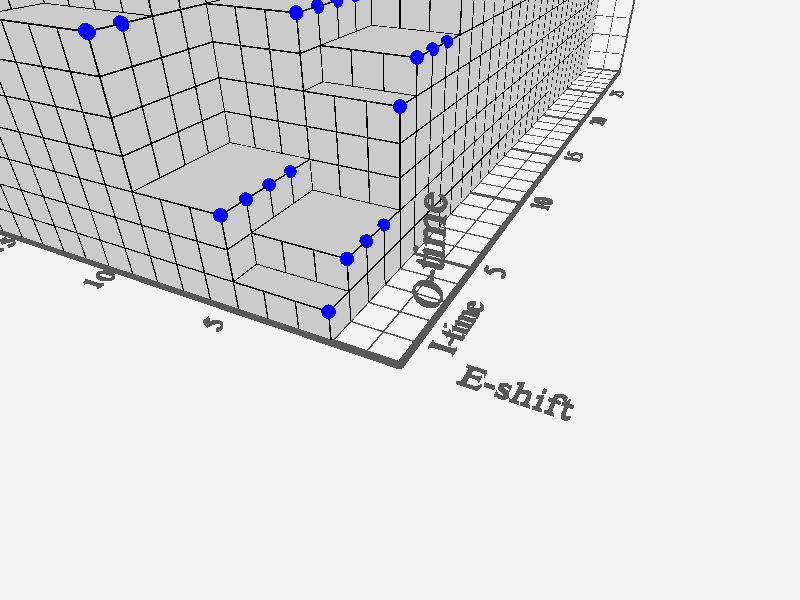  #include "colors.inc" 
 #include "shapes.inc" 
 #include "math.inc" 
 #include "functions.inc" 
 #declare surfCXY = color rgb<0.6,0.6,0.6>;
 #declare surfCZ = color rgb<0.6,0.6,0.6>;
 #declare mainColor = color rgb<0.8,0.3,0.3>;
 #declare axisColor = color rgb<0,0,0>;
 camera {location <-10,10,-5>
look_at <0,2,0>}
light_source{<-100,100,-80> rgb<1,1,1>*2}
background{rgb<0.9,0.9,0.9>}
text { 
 ttf "timrom.ttf" "E-shift" 0.1, 0
 pigment { rgb<0.1,0.1,0.1> }
 rotate +90*y
rotate -90*z 
 translate -1.5*z 
 translate 0.1*y scale 1} 
text { 
 ttf "timrom.ttf" "I-time" 0.1, 0
 pigment { rgb<0.1,0.1,0.1> }
     rotate +90*x
 translate -z 
  translate 1*x
 scale 1 }text { 
 ttf "timrom.ttf" "O-time" 0.1, 0
 pigment { rgb<0.1,0.1,0.1> }
   rotate +90*z   
   rotate +90*y 
   translate -1*z 
   translate +2*y scale 1 } 
text {ttf "timrom.ttf" "5 " 0.1, 0 pigment { rgb<0.1,0.1,0.1> }   rotate +90*x  translate -1*y  translate 6*z scale 1 } 
text {ttf "timrom.ttf" "10 " 0.1, 0 pigment { rgb<0.1,0.1,0.1> }   rotate +90*x  translate -1*y  translate 11*z scale 1 } 
text {ttf "timrom.ttf" "15 " 0.1, 0 pigment { rgb<0.1,0.1,0.1> }   rotate +90*x  translate -1*y  translate 16*z scale 1 } 
text {ttf "timrom.ttf" "20 " 0.1, 0 pigment { rgb<0.1,0.1,0.1> }   rotate +90*x  translate -1*y  translate 21*z scale 1 } 
text {ttf "timrom.ttf" "25 " 0.1, 0 pigment { rgb<0.1,0.1,0.1> }   rotate +90*x  translate -1*y  translate 26*z scale 1 } 
text {ttf "timrom.ttf" "5 " 0.1, 0 pigment { rgb<0.1,0.1,0.1> }   rotate +90*x  translate -z  translate 5*x scale 1 }
text {ttf "timrom.ttf" "10 " 0.1, 0 pigment { rgb<0.1,0.1,0.1> }   rotate +90*x  translate -z  translate 10*x scale 1 }
text {ttf "timrom.ttf" "15 " 0.1, 0 pigment { rgb<0.1,0.1,0.1> }   rotate +90*x  translate -z  translate 15*x scale 1 }
text {ttf "timrom.ttf" "20 " 0.1, 0 pigment { rgb<0.1,0.1,0.1> }   rotate +90*x  translate -z  translate 20*x scale 1 }
text {ttf "timrom.ttf" "25 " 0.1, 0 pigment { rgb<0.1,0.1,0.1> }   rotate +90*x  translate -z  translate 25*x scale 1 }
cylinder{<0,0,0>,<30,0,0>,0.1
 pigment{rgb<0.1,0.1,0.1> filter .2 transmit .1}
 finish{ reflection .2 phong .6}}
cylinder{<0,0,0>,<0,0,30>,0.1
 pigment{rgb<0.1,0.1,0.1> filter .2 transmit .1}
 finish{ reflection .2 phong .6}}
cylinder{<0,0,0>,<0,0,30>,0.05
 pigment{rgb<0.1,0.1,0.1> filter .2 transmit .1}
 finish{ reflection .2 phong .6}}
cylinder{<0,0,30>,<0,30,30>,0.05
 pigment{rgb<0.1,0.1,0.1> filter .2 transmit .1}
 finish{ reflection .2 phong .6}}
cylinder{<1,0,0>,<1,0,30>,0.02
 pigment{rgb<0.1,0.1,0.1> filter .2 transmit .1}
 finish{ reflection .2 phong .6}}
cylinder{<1,0,30>,<1,30,30>,0.02
 pigment{rgb<0.1,0.1,0.1> filter .2 transmit .1}
 finish{ reflection .2 phong .6}}
cylinder{<2,0,0>,<2,0,30>,0.02
 pigment{rgb<0.1,0.1,0.1> filter .2 transmit .1}
 finish{ reflection .2 phong .6}}
cylinder{<2,0,30>,<2,30,30>,0.02
 pigment{rgb<0.1,0.1,0.1> filter .2 transmit .1}
 finish{ reflection .2 phong .6}}
cylinder{<3,0,0>,<3,0,30>,0.02
 pigment{rgb<0.1,0.1,0.1> filter .2 transmit .1}
 finish{ reflection .2 phong .6}}
cylinder{<3,0,30>,<3,30,30>,0.02
 pigment{rgb<0.1,0.1,0.1> filter .2 transmit .1}
 finish{ reflection .2 phong .6}}
cylinder{<4,0,0>,<4,0,30>,0.02
 pigment{rgb<0.1,0.1,0.1> filter .2 transmit .1}
 finish{ reflection .2 phong .6}}
cylinder{<4,0,30>,<4,30,30>,0.02
 pigment{rgb<0.1,0.1,0.1> filter .2 transmit .1}
 finish{ reflection .2 phong .6}}
cylinder{<5,0,0>,<5,0,30>,0.05
 pigment{rgb<0.1,0.1,0.1> filter .2 transmit .1}
 finish{ reflection .2 phong .6}}
cylinder{<5,0,30>,<5,30,30>,0.05
 pigment{rgb<0.1,0.1,0.1> filter .2 transmit .1}
 finish{ reflection .2 phong .6}}
cylinder{<6,0,0>,<6,0,30>,0.02
 pigment{rgb<0.1,0.1,0.1> filter .2 transmit .1}
 finish{ reflection .2 phong .6}}
cylinder{<6,0,30>,<6,30,30>,0.02
 pigment{rgb<0.1,0.1,0.1> filter .2 transmit .1}
 finish{ reflection .2 phong .6}}
cylinder{<7,0,0>,<7,0,30>,0.02
 pigment{rgb<0.1,0.1,0.1> filter .2 transmit .1}
 finish{ reflection .2 phong .6}}
cylinder{<7,0,30>,<7,30,30>,0.02
 pigment{rgb<0.1,0.1,0.1> filter .2 transmit .1}
 finish{ reflection .2 phong .6}}
cylinder{<8,0,0>,<8,0,30>,0.02
 pigment{rgb<0.1,0.1,0.1> filter .2 transmit .1}
 finish{ reflection .2 phong .6}}
cylinder{<8,0,30>,<8,30,30>,0.02
 pigment{rgb<0.1,0.1,0.1> filter .2 transmit .1}
 finish{ reflection .2 phong .6}}
cylinder{<9,0,0>,<9,0,30>,0.02
 pigment{rgb<0.1,0.1,0.1> filter .2 transmit .1}
 finish{ reflection .2 phong .6}}
cylinder{<9,0,30>,<9,30,30>,0.02
 pigment{rgb<0.1,0.1,0.1> filter .2 transmit .1}
 finish{ reflection .2 phong .6}}
cylinder{<10,0,0>,<10,0,30>,0.05
 pigment{rgb<0.1,0.1,0.1> filter .2 transmit .1}
 finish{ reflection .2 phong .6}}
cylinder{<10,0,30>,<10,30,30>,0.05
 pigment{rgb<0.1,0.1,0.1> filter .2 transmit .1}
 finish{ reflection .2 phong .6}}
cylinder{<11,0,0>,<11,0,30>,0.02
 pigment{rgb<0.1,0.1,0.1> filter .2 transmit .1}
 finish{ reflection .2 phong .6}}
cylinder{<11,0,30>,<11,30,30>,0.02
 pigment{rgb<0.1,0.1,0.1> filter .2 transmit .1}
 finish{ reflection .2 phong .6}}
cylinder{<12,0,0>,<12,0,30>,0.02
 pigment{rgb<0.1,0.1,0.1> filter .2 transmit .1}
 finish{ reflection .2 phong .6}}
cylinder{<12,0,30>,<12,30,30>,0.02
 pigment{rgb<0.1,0.1,0.1> filter .2 transmit .1}
 finish{ reflection .2 phong .6}}
cylinder{<13,0,0>,<13,0,30>,0.02
 pigment{rgb<0.1,0.1,0.1> filter .2 transmit .1}
 finish{ reflection .2 phong .6}}
cylinder{<13,0,30>,<13,30,30>,0.02
 pigment{rgb<0.1,0.1,0.1> filter .2 transmit .1}
 finish{ reflection .2 phong .6}}
cylinder{<14,0,0>,<14,0,30>,0.02
 pigment{rgb<0.1,0.1,0.1> filter .2 transmit .1}
 finish{ reflection .2 phong .6}}
cylinder{<14,0,30>,<14,30,30>,0.02
 pigment{rgb<0.1,0.1,0.1> filter .2 transmit .1}
 finish{ reflection .2 phong .6}}
cylinder{<15,0,0>,<15,0,30>,0.05
 pigment{rgb<0.1,0.1,0.1> filter .2 transmit .1}
 finish{ reflection .2 phong .6}}
cylinder{<15,0,30>,<15,30,30>,0.05
 pigment{rgb<0.1,0.1,0.1> filter .2 transmit .1}
 finish{ reflection .2 phong .6}}
cylinder{<16,0,0>,<16,0,30>,0.02
 pigment{rgb<0.1,0.1,0.1> filter .2 transmit .1}
 finish{ reflection .2 phong .6}}
cylinder{<16,0,30>,<16,30,30>,0.02
 pigment{rgb<0.1,0.1,0.1> filter .2 transmit .1}
 finish{ reflection .2 phong .6}}
cylinder{<17,0,0>,<17,0,30>,0.02
 pigment{rgb<0.1,0.1,0.1> filter .2 transmit .1}
 finish{ reflection .2 phong .6}}
cylinder{<17,0,30>,<17,30,30>,0.02
 pigment{rgb<0.1,0.1,0.1> filter .2 transmit .1}
 finish{ reflection .2 phong .6}}
cylinder{<18,0,0>,<18,0,30>,0.02
 pigment{rgb<0.1,0.1,0.1> filter .2 transmit .1}
 finish{ reflection .2 phong .6}}
cylinder{<18,0,30>,<18,30,30>,0.02
 pigment{rgb<0.1,0.1,0.1> filter .2 transmit .1}
 finish{ reflection .2 phong .6}}
cylinder{<19,0,0>,<19,0,30>,0.02
 pigment{rgb<0.1,0.1,0.1> filter .2 transmit .1}
 finish{ reflection .2 phong .6}}
cylinder{<19,0,30>,<19,30,30>,0.02
 pigment{rgb<0.1,0.1,0.1> filter .2 transmit .1}
 finish{ reflection .2 phong .6}}
cylinder{<20,0,0>,<20,0,30>,0.05
 pigment{rgb<0.1,0.1,0.1> filter .2 transmit .1}
 finish{ reflection .2 phong .6}}
cylinder{<20,0,30>,<20,30,30>,0.05
 pigment{rgb<0.1,0.1,0.1> filter .2 transmit .1}
 finish{ reflection .2 phong .6}}
cylinder{<21,0,0>,<21,0,30>,0.02
 pigment{rgb<0.1,0.1,0.1> filter .2 transmit .1}
 finish{ reflection .2 phong .6}}
cylinder{<21,0,30>,<21,30,30>,0.02
 pigment{rgb<0.1,0.1,0.1> filter .2 transmit .1}
 finish{ reflection .2 phong .6}}
cylinder{<22,0,0>,<22,0,30>,0.02
 pigment{rgb<0.1,0.1,0.1> filter .2 transmit .1}
 finish{ reflection .2 phong .6}}
cylinder{<22,0,30>,<22,30,30>,0.02
 pigment{rgb<0.1,0.1,0.1> filter .2 transmit .1}
 finish{ reflection .2 phong .6}}
cylinder{<23,0,0>,<23,0,30>,0.02
 pigment{rgb<0.1,0.1,0.1> filter .2 transmit .1}
 finish{ reflection .2 phong .6}}
cylinder{<23,0,30>,<23,30,30>,0.02
 pigment{rgb<0.1,0.1,0.1> filter .2 transmit .1}
 finish{ reflection .2 phong .6}}
cylinder{<24,0,0>,<24,0,30>,0.02
 pigment{rgb<0.1,0.1,0.1> filter .2 transmit .1}
 finish{ reflection .2 phong .6}}
cylinder{<24,0,30>,<24,30,30>,0.02
 pigment{rgb<0.1,0.1,0.1> filter .2 transmit .1}
 finish{ reflection .2 phong .6}}
cylinder{<25,0,0>,<25,0,30>,0.05
 pigment{rgb<0.1,0.1,0.1> filter .2 transmit .1}
 finish{ reflection .2 phong .6}}
cylinder{<25,0,30>,<25,30,30>,0.05
 pigment{rgb<0.1,0.1,0.1> filter .2 transmit .1}
 finish{ reflection .2 phong .6}}
cylinder{<26,0,0>,<26,0,30>,0.02
 pigment{rgb<0.1,0.1,0.1> filter .2 transmit .1}
 finish{ reflection .2 phong .6}}
cylinder{<26,0,30>,<26,30,30>,0.02
 pigment{rgb<0.1,0.1,0.1> filter .2 transmit .1}
 finish{ reflection .2 phong .6}}
cylinder{<27,0,0>,<27,0,30>,0.02
 pigment{rgb<0.1,0.1,0.1> filter .2 transmit .1}
 finish{ reflection .2 phong .6}}
cylinder{<27,0,30>,<27,30,30>,0.02
 pigment{rgb<0.1,0.1,0.1> filter .2 transmit .1}
 finish{ reflection .2 phong .6}}
cylinder{<28,0,0>,<28,0,30>,0.02
 pigment{rgb<0.1,0.1,0.1> filter .2 transmit .1}
 finish{ reflection .2 phong .6}}
cylinder{<28,0,30>,<28,30,30>,0.02
 pigment{rgb<0.1,0.1,0.1> filter .2 transmit .1}
 finish{ reflection .2 phong .6}}
cylinder{<29,0,0>,<29,0,30>,0.02
 pigment{rgb<0.1,0.1,0.1> filter .2 transmit .1}
 finish{ reflection .2 phong .6}}
cylinder{<29,0,30>,<29,30,30>,0.02
 pigment{rgb<0.1,0.1,0.1> filter .2 transmit .1}
 finish{ reflection .2 phong .6}}
cylinder{<0,0,0>,<30,0,0>,0.05
 pigment{rgb<0.1,0.1,0.1> filter .2 transmit .1}
 finish{ reflection .2 phong .6}}
cylinder{<30,0,0>,<30,30,0>,0.05
 pigment{rgb<0.1,0.1,0.1> filter .2 transmit .1}
 finish{ reflection .2 phong .6}}
cylinder{<0,0,1>,<30,0,1>,0.02
 pigment{rgb<0.1,0.1,0.1> filter .2 transmit .1}
 finish{ reflection .2 phong .6}}
cylinder{<30,0,1>,<30,30,1>,0.02
 pigment{rgb<0.1,0.1,0.1> filter .2 transmit .1}
 finish{ reflection .2 phong .6}}
cylinder{<0,0,2>,<30,0,2>,0.02
 pigment{rgb<0.1,0.1,0.1> filter .2 transmit .1}
 finish{ reflection .2 phong .6}}
cylinder{<30,0,2>,<30,30,2>,0.02
 pigment{rgb<0.1,0.1,0.1> filter .2 transmit .1}
 finish{ reflection .2 phong .6}}
cylinder{<0,0,3>,<30,0,3>,0.02
 pigment{rgb<0.1,0.1,0.1> filter .2 transmit .1}
 finish{ reflection .2 phong .6}}
cylinder{<30,0,3>,<30,30,3>,0.02
 pigment{rgb<0.1,0.1,0.1> filter .2 transmit .1}
 finish{ reflection .2 phong .6}}
cylinder{<0,0,4>,<30,0,4>,0.02
 pigment{rgb<0.1,0.1,0.1> filter .2 transmit .1}
 finish{ reflection .2 phong .6}}
cylinder{<30,0,4>,<30,30,4>,0.02
 pigment{rgb<0.1,0.1,0.1> filter .2 transmit .1}
 finish{ reflection .2 phong .6}}
cylinder{<0,0,5>,<30,0,5>,0.05
 pigment{rgb<0.1,0.1,0.1> filter .2 transmit .1}
 finish{ reflection .2 phong .6}}
cylinder{<30,0,5>,<30,30,5>,0.05
 pigment{rgb<0.1,0.1,0.1> filter .2 transmit .1}
 finish{ reflection .2 phong .6}}
cylinder{<0,0,6>,<30,0,6>,0.02
 pigment{rgb<0.1,0.1,0.1> filter .2 transmit .1}
 finish{ reflection .2 phong .6}}
cylinder{<30,0,6>,<30,30,6>,0.02
 pigment{rgb<0.1,0.1,0.1> filter .2 transmit .1}
 finish{ reflection .2 phong .6}}
cylinder{<0,0,7>,<30,0,7>,0.02
 pigment{rgb<0.1,0.1,0.1> filter .2 transmit .1}
 finish{ reflection .2 phong .6}}
cylinder{<30,0,7>,<30,30,7>,0.02
 pigment{rgb<0.1,0.1,0.1> filter .2 transmit .1}
 finish{ reflection .2 phong .6}}
cylinder{<0,0,8>,<30,0,8>,0.02
 pigment{rgb<0.1,0.1,0.1> filter .2 transmit .1}
 finish{ reflection .2 phong .6}}
cylinder{<30,0,8>,<30,30,8>,0.02
 pigment{rgb<0.1,0.1,0.1> filter .2 transmit .1}
 finish{ reflection .2 phong .6}}
cylinder{<0,0,9>,<30,0,9>,0.02
 pigment{rgb<0.1,0.1,0.1> filter .2 transmit .1}
 finish{ reflection .2 phong .6}}
cylinder{<30,0,9>,<30,30,9>,0.02
 pigment{rgb<0.1,0.1,0.1> filter .2 transmit .1}
 finish{ reflection .2 phong .6}}
cylinder{<0,0,10>,<30,0,10>,0.05
 pigment{rgb<0.1,0.1,0.1> filter .2 transmit .1}
 finish{ reflection .2 phong .6}}
cylinder{<30,0,10>,<30,30,10>,0.05
 pigment{rgb<0.1,0.1,0.1> filter .2 transmit .1}
 finish{ reflection .2 phong .6}}
cylinder{<0,0,11>,<30,0,11>,0.02
 pigment{rgb<0.1,0.1,0.1> filter .2 transmit .1}
 finish{ reflection .2 phong .6}}
cylinder{<30,0,11>,<30,30,11>,0.02
 pigment{rgb<0.1,0.1,0.1> filter .2 transmit .1}
 finish{ reflection .2 phong .6}}
cylinder{<0,0,12>,<30,0,12>,0.02
 pigment{rgb<0.1,0.1,0.1> filter .2 transmit .1}
 finish{ reflection .2 phong .6}}
cylinder{<30,0,12>,<30,30,12>,0.02
 pigment{rgb<0.1,0.1,0.1> filter .2 transmit .1}
 finish{ reflection .2 phong .6}}
cylinder{<0,0,13>,<30,0,13>,0.02
 pigment{rgb<0.1,0.1,0.1> filter .2 transmit .1}
 finish{ reflection .2 phong .6}}
cylinder{<30,0,13>,<30,30,13>,0.02
 pigment{rgb<0.1,0.1,0.1> filter .2 transmit .1}
 finish{ reflection .2 phong .6}}
cylinder{<0,0,14>,<30,0,14>,0.02
 pigment{rgb<0.1,0.1,0.1> filter .2 transmit .1}
 finish{ reflection .2 phong .6}}
cylinder{<30,0,14>,<30,30,14>,0.02
 pigment{rgb<0.1,0.1,0.1> filter .2 transmit .1}
 finish{ reflection .2 phong .6}}
cylinder{<0,0,15>,<30,0,15>,0.05
 pigment{rgb<0.1,0.1,0.1> filter .2 transmit .1}
 finish{ reflection .2 phong .6}}
cylinder{<30,0,15>,<30,30,15>,0.05
 pigment{rgb<0.1,0.1,0.1> filter .2 transmit .1}
 finish{ reflection .2 phong .6}}
cylinder{<0,0,16>,<30,0,16>,0.02
 pigment{rgb<0.1,0.1,0.1> filter .2 transmit .1}
 finish{ reflection .2 phong .6}}
cylinder{<30,0,16>,<30,30,16>,0.02
 pigment{rgb<0.1,0.1,0.1> filter .2 transmit .1}
 finish{ reflection .2 phong .6}}
cylinder{<0,0,17>,<30,0,17>,0.02
 pigment{rgb<0.1,0.1,0.1> filter .2 transmit .1}
 finish{ reflection .2 phong .6}}
cylinder{<30,0,17>,<30,30,17>,0.02
 pigment{rgb<0.1,0.1,0.1> filter .2 transmit .1}
 finish{ reflection .2 phong .6}}
cylinder{<0,0,18>,<30,0,18>,0.02
 pigment{rgb<0.1,0.1,0.1> filter .2 transmit .1}
 finish{ reflection .2 phong .6}}
cylinder{<30,0,18>,<30,30,18>,0.02
 pigment{rgb<0.1,0.1,0.1> filter .2 transmit .1}
 finish{ reflection .2 phong .6}}
cylinder{<0,0,19>,<30,0,19>,0.02
 pigment{rgb<0.1,0.1,0.1> filter .2 transmit .1}
 finish{ reflection .2 phong .6}}
cylinder{<30,0,19>,<30,30,19>,0.02
 pigment{rgb<0.1,0.1,0.1> filter .2 transmit .1}
 finish{ reflection .2 phong .6}}
cylinder{<0,0,20>,<30,0,20>,0.05
 pigment{rgb<0.1,0.1,0.1> filter .2 transmit .1}
 finish{ reflection .2 phong .6}}
cylinder{<30,0,20>,<30,30,20>,0.05
 pigment{rgb<0.1,0.1,0.1> filter .2 transmit .1}
 finish{ reflection .2 phong .6}}
cylinder{<0,0,21>,<30,0,21>,0.02
 pigment{rgb<0.1,0.1,0.1> filter .2 transmit .1}
 finish{ reflection .2 phong .6}}
cylinder{<30,0,21>,<30,30,21>,0.02
 pigment{rgb<0.1,0.1,0.1> filter .2 transmit .1}
 finish{ reflection .2 phong .6}}
cylinder{<0,0,22>,<30,0,22>,0.02
 pigment{rgb<0.1,0.1,0.1> filter .2 transmit .1}
 finish{ reflection .2 phong .6}}
cylinder{<30,0,22>,<30,30,22>,0.02
 pigment{rgb<0.1,0.1,0.1> filter .2 transmit .1}
 finish{ reflection .2 phong .6}}
cylinder{<0,0,23>,<30,0,23>,0.02
 pigment{rgb<0.1,0.1,0.1> filter .2 transmit .1}
 finish{ reflection .2 phong .6}}
cylinder{<30,0,23>,<30,30,23>,0.02
 pigment{rgb<0.1,0.1,0.1> filter .2 transmit .1}
 finish{ reflection .2 phong .6}}
cylinder{<0,0,24>,<30,0,24>,0.02
 pigment{rgb<0.1,0.1,0.1> filter .2 transmit .1}
 finish{ reflection .2 phong .6}}
cylinder{<30,0,24>,<30,30,24>,0.02
 pigment{rgb<0.1,0.1,0.1> filter .2 transmit .1}
 finish{ reflection .2 phong .6}}
cylinder{<0,0,25>,<30,0,25>,0.05
 pigment{rgb<0.1,0.1,0.1> filter .2 transmit .1}
 finish{ reflection .2 phong .6}}
cylinder{<30,0,25>,<30,30,25>,0.05
 pigment{rgb<0.1,0.1,0.1> filter .2 transmit .1}
 finish{ reflection .2 phong .6}}
cylinder{<0,0,26>,<30,0,26>,0.02
 pigment{rgb<0.1,0.1,0.1> filter .2 transmit .1}
 finish{ reflection .2 phong .6}}
cylinder{<30,0,26>,<30,30,26>,0.02
 pigment{rgb<0.1,0.1,0.1> filter .2 transmit .1}
 finish{ reflection .2 phong .6}}
cylinder{<0,0,27>,<30,0,27>,0.02
 pigment{rgb<0.1,0.1,0.1> filter .2 transmit .1}
 finish{ reflection .2 phong .6}}
cylinder{<30,0,27>,<30,30,27>,0.02
 pigment{rgb<0.1,0.1,0.1> filter .2 transmit .1}
 finish{ reflection .2 phong .6}}
cylinder{<0,0,28>,<30,0,28>,0.02
 pigment{rgb<0.1,0.1,0.1> filter .2 transmit .1}
 finish{ reflection .2 phong .6}}
cylinder{<30,0,28>,<30,30,28>,0.02
 pigment{rgb<0.1,0.1,0.1> filter .2 transmit .1}
 finish{ reflection .2 phong .6}}
cylinder{<0,0,29>,<30,0,29>,0.02
 pigment{rgb<0.1,0.1,0.1> filter .2 transmit .1}
 finish{ reflection .2 phong .6}}
cylinder{<30,0,29>,<30,30,29>,0.02
 pigment{rgb<0.1,0.1,0.1> filter .2 transmit .1}
 finish{ reflection .2 phong .6}}
cylinder{<0,0,30>,<30,0,30>,0.05
 pigment{rgb<0.1,0.1,0.1> filter .2 transmit .1}
 finish{ reflection .2 phong .6}}
cylinder{<30,0,0>,<30,0,30>,0.05
 pigment{rgb<0.1,0.1,0.1> filter .2 transmit .1}
 finish{ reflection .2 phong .6}}
cylinder{<0,1,30>,<30,1,30>,0.02
 pigment{rgb<0.1,0.1,0.1> filter .2 transmit .1}
 finish{ reflection .2 phong .6}}
cylinder{<30,1,0>,<30,1,30>,0.02
 pigment{rgb<0.1,0.1,0.1> filter .2 transmit .1}
 finish{ reflection .2 phong .6}}
cylinder{<0,2,30>,<30,2,30>,0.02
 pigment{rgb<0.1,0.1,0.1> filter .2 transmit .1}
 finish{ reflection .2 phong .6}}
cylinder{<30,2,0>,<30,2,30>,0.02
 pigment{rgb<0.1,0.1,0.1> filter .2 transmit .1}
 finish{ reflection .2 phong .6}}
cylinder{<0,3,30>,<30,3,30>,0.02
 pigment{rgb<0.1,0.1,0.1> filter .2 transmit .1}
 finish{ reflection .2 phong .6}}
cylinder{<30,3,0>,<30,3,30>,0.02
 pigment{rgb<0.1,0.1,0.1> filter .2 transmit .1}
 finish{ reflection .2 phong .6}}
cylinder{<0,4,30>,<30,4,30>,0.02
 pigment{rgb<0.1,0.1,0.1> filter .2 transmit .1}
 finish{ reflection .2 phong .6}}
cylinder{<30,4,0>,<30,4,30>,0.02
 pigment{rgb<0.1,0.1,0.1> filter .2 transmit .1}
 finish{ reflection .2 phong .6}}
cylinder{<0,5,30>,<30,5,30>,0.05
 pigment{rgb<0.1,0.1,0.1> filter .2 transmit .1}
 finish{ reflection .2 phong .6}}
cylinder{<30,5,0>,<30,5,30>,0.05
 pigment{rgb<0.1,0.1,0.1> filter .2 transmit .1}
 finish{ reflection .2 phong .6}}
cylinder{<0,6,30>,<30,6,30>,0.02
 pigment{rgb<0.1,0.1,0.1> filter .2 transmit .1}
 finish{ reflection .2 phong .6}}
cylinder{<30,6,0>,<30,6,30>,0.02
 pigment{rgb<0.1,0.1,0.1> filter .2 transmit .1}
 finish{ reflection .2 phong .6}}
cylinder{<0,7,30>,<30,7,30>,0.02
 pigment{rgb<0.1,0.1,0.1> filter .2 transmit .1}
 finish{ reflection .2 phong .6}}
cylinder{<30,7,0>,<30,7,30>,0.02
 pigment{rgb<0.1,0.1,0.1> filter .2 transmit .1}
 finish{ reflection .2 phong .6}}
cylinder{<0,8,30>,<30,8,30>,0.02
 pigment{rgb<0.1,0.1,0.1> filter .2 transmit .1}
 finish{ reflection .2 phong .6}}
cylinder{<30,8,0>,<30,8,30>,0.02
 pigment{rgb<0.1,0.1,0.1> filter .2 transmit .1}
 finish{ reflection .2 phong .6}}
cylinder{<0,9,30>,<30,9,30>,0.02
 pigment{rgb<0.1,0.1,0.1> filter .2 transmit .1}
 finish{ reflection .2 phong .6}}
cylinder{<30,9,0>,<30,9,30>,0.02
 pigment{rgb<0.1,0.1,0.1> filter .2 transmit .1}
 finish{ reflection .2 phong .6}}
cylinder{<0,10,30>,<30,10,30>,0.05
 pigment{rgb<0.1,0.1,0.1> filter .2 transmit .1}
 finish{ reflection .2 phong .6}}
cylinder{<30,10,0>,<30,10,30>,0.05
 pigment{rgb<0.1,0.1,0.1> filter .2 transmit .1}
 finish{ reflection .2 phong .6}}
cylinder{<0,11,30>,<30,11,30>,0.02
 pigment{rgb<0.1,0.1,0.1> filter .2 transmit .1}
 finish{ reflection .2 phong .6}}
cylinder{<30,11,0>,<30,11,30>,0.02
 pigment{rgb<0.1,0.1,0.1> filter .2 transmit .1}
 finish{ reflection .2 phong .6}}
cylinder{<0,12,30>,<30,12,30>,0.02
 pigment{rgb<0.1,0.1,0.1> filter .2 transmit .1}
 finish{ reflection .2 phong .6}}
cylinder{<30,12,0>,<30,12,30>,0.02
 pigment{rgb<0.1,0.1,0.1> filter .2 transmit .1}
 finish{ reflection .2 phong .6}}
cylinder{<0,13,30>,<30,13,30>,0.02
 pigment{rgb<0.1,0.1,0.1> filter .2 transmit .1}
 finish{ reflection .2 phong .6}}
cylinder{<30,13,0>,<30,13,30>,0.02
 pigment{rgb<0.1,0.1,0.1> filter .2 transmit .1}
 finish{ reflection .2 phong .6}}
cylinder{<0,14,30>,<30,14,30>,0.02
 pigment{rgb<0.1,0.1,0.1> filter .2 transmit .1}
 finish{ reflection .2 phong .6}}
cylinder{<30,14,0>,<30,14,30>,0.02
 pigment{rgb<0.1,0.1,0.1> filter .2 transmit .1}
 finish{ reflection .2 phong .6}}
cylinder{<0,15,30>,<30,15,30>,0.05
 pigment{rgb<0.1,0.1,0.1> filter .2 transmit .1}
 finish{ reflection .2 phong .6}}
cylinder{<30,15,0>,<30,15,30>,0.05
 pigment{rgb<0.1,0.1,0.1> filter .2 transmit .1}
 finish{ reflection .2 phong .6}}
cylinder{<0,16,30>,<30,16,30>,0.02
 pigment{rgb<0.1,0.1,0.1> filter .2 transmit .1}
 finish{ reflection .2 phong .6}}
cylinder{<30,16,0>,<30,16,30>,0.02
 pigment{rgb<0.1,0.1,0.1> filter .2 transmit .1}
 finish{ reflection .2 phong .6}}
cylinder{<0,17,30>,<30,17,30>,0.02
 pigment{rgb<0.1,0.1,0.1> filter .2 transmit .1}
 finish{ reflection .2 phong .6}}
cylinder{<30,17,0>,<30,17,30>,0.02
 pigment{rgb<0.1,0.1,0.1> filter .2 transmit .1}
 finish{ reflection .2 phong .6}}
cylinder{<0,18,30>,<30,18,30>,0.02
 pigment{rgb<0.1,0.1,0.1> filter .2 transmit .1}
 finish{ reflection .2 phong .6}}
cylinder{<30,18,0>,<30,18,30>,0.02
 pigment{rgb<0.1,0.1,0.1> filter .2 transmit .1}
 finish{ reflection .2 phong .6}}
cylinder{<0,19,30>,<30,19,30>,0.02
 pigment{rgb<0.1,0.1,0.1> filter .2 transmit .1}
 finish{ reflection .2 phong .6}}
cylinder{<30,19,0>,<30,19,30>,0.02
 pigment{rgb<0.1,0.1,0.1> filter .2 transmit .1}
 finish{ reflection .2 phong .6}}
cylinder{<0,20,30>,<30,20,30>,0.05
 pigment{rgb<0.1,0.1,0.1> filter .2 transmit .1}
 finish{ reflection .2 phong .6}}
cylinder{<30,20,0>,<30,20,30>,0.05
 pigment{rgb<0.1,0.1,0.1> filter .2 transmit .1}
 finish{ reflection .2 phong .6}}
cylinder{<0,21,30>,<30,21,30>,0.02
 pigment{rgb<0.1,0.1,0.1> filter .2 transmit .1}
 finish{ reflection .2 phong .6}}
cylinder{<30,21,0>,<30,21,30>,0.02
 pigment{rgb<0.1,0.1,0.1> filter .2 transmit .1}
 finish{ reflection .2 phong .6}}
cylinder{<0,22,30>,<30,22,30>,0.02
 pigment{rgb<0.1,0.1,0.1> filter .2 transmit .1}
 finish{ reflection .2 phong .6}}
cylinder{<30,22,0>,<30,22,30>,0.02
 pigment{rgb<0.1,0.1,0.1> filter .2 transmit .1}
 finish{ reflection .2 phong .6}}
cylinder{<0,23,30>,<30,23,30>,0.02
 pigment{rgb<0.1,0.1,0.1> filter .2 transmit .1}
 finish{ reflection .2 phong .6}}
cylinder{<30,23,0>,<30,23,30>,0.02
 pigment{rgb<0.1,0.1,0.1> filter .2 transmit .1}
 finish{ reflection .2 phong .6}}
cylinder{<0,24,30>,<30,24,30>,0.02
 pigment{rgb<0.1,0.1,0.1> filter .2 transmit .1}
 finish{ reflection .2 phong .6}}
cylinder{<30,24,0>,<30,24,30>,0.02
 pigment{rgb<0.1,0.1,0.1> filter .2 transmit .1}
 finish{ reflection .2 phong .6}}
cylinder{<0,25,30>,<30,25,30>,0.05
 pigment{rgb<0.1,0.1,0.1> filter .2 transmit .1}
 finish{ reflection .2 phong .6}}
cylinder{<30,25,0>,<30,25,30>,0.05
 pigment{rgb<0.1,0.1,0.1> filter .2 transmit .1}
 finish{ reflection .2 phong .6}}
cylinder{<0,26,30>,<30,26,30>,0.02
 pigment{rgb<0.1,0.1,0.1> filter .2 transmit .1}
 finish{ reflection .2 phong .6}}
cylinder{<30,26,0>,<30,26,30>,0.02
 pigment{rgb<0.1,0.1,0.1> filter .2 transmit .1}
 finish{ reflection .2 phong .6}}
cylinder{<0,27,30>,<30,27,30>,0.02
 pigment{rgb<0.1,0.1,0.1> filter .2 transmit .1}
 finish{ reflection .2 phong .6}}
cylinder{<30,27,0>,<30,27,30>,0.02
 pigment{rgb<0.1,0.1,0.1> filter .2 transmit .1}
 finish{ reflection .2 phong .6}}
cylinder{<0,28,30>,<30,28,30>,0.02
 pigment{rgb<0.1,0.1,0.1> filter .2 transmit .1}
 finish{ reflection .2 phong .6}}
cylinder{<30,28,0>,<30,28,30>,0.02
 pigment{rgb<0.1,0.1,0.1> filter .2 transmit .1}
 finish{ reflection .2 phong .6}}
cylinder{<0,29,30>,<30,29,30>,0.02
 pigment{rgb<0.1,0.1,0.1> filter .2 transmit .1}
 finish{ reflection .2 phong .6}}
cylinder{<30,29,0>,<30,29,30>,0.02
 pigment{rgb<0.1,0.1,0.1> filter .2 transmit .1}
 finish{ reflection .2 phong .6}}
sphere{<0,1,2>,0.18
 pigment{rgb<0,0,1> filter .2 transmit .1}
 finish{ reflection .2 phong .7}}
polygon { 
 4, 
<0,1,2><30,1,2><30,0,2><0,0,2>pigment { color surfCXY}}
polygon { 
 4, 
<0,1,2><0,1,30><0,0,30><0,0,2>pigment { color surfCXY}}
polygon { 
 4, 
<0,1,2><30,1,2><30,1,30><0,1,30>pigment { color surfCZ}}
cylinder{<0,1,2>,<0,0,2>,0.02
 pigment{rgb<0,0,0> filter .2 transmit .1}
 finish{ reflection .2 phong .6}}
cylinder{<0,1,2>,<30,1,2>,0.02
 pigment{rgb<0,0,0> filter .2 transmit .1}
 finish{ reflection .2 phong .6}}
cylinder{<0,0,2>,<30,0,2>,0.02
 pigment{rgb<0,0,0> filter .2 transmit .1}
 finish{ reflection .2 phong .6}}
cylinder{<0,1,2>,<0,1,30>,0.02
 pigment{rgb<0,0,0> filter .2 transmit .1}
 finish{ reflection .2 phong .6}}
cylinder{<0,0,2>,<0,0,30>,0.02
 pigment{rgb<0,0,0> filter .2 transmit .1}
 finish{ reflection .2 phong .6}}
cylinder{<0,1,2>,<0,0,2>,0.02
 pigment{rgb<0,0,0> filter .2 transmit .1}
 finish{ reflection .2 phong .6}}
cylinder{<0,1,3>,<0,0,3>,0.02
 pigment{rgb<0,0,0> filter .2 transmit .1}
 finish{ reflection .2 phong .6}}
cylinder{<0,1,4>,<0,0,4>,0.02
 pigment{rgb<0,0,0> filter .2 transmit .1}
 finish{ reflection .2 phong .6}}
cylinder{<0,1,5>,<0,0,5>,0.02
 pigment{rgb<0,0,0> filter .2 transmit .1}
 finish{ reflection .2 phong .6}}
cylinder{<0,1,6>,<0,0,6>,0.02
 pigment{rgb<0,0,0> filter .2 transmit .1}
 finish{ reflection .2 phong .6}}
cylinder{<0,1,7>,<0,0,7>,0.02
 pigment{rgb<0,0,0> filter .2 transmit .1}
 finish{ reflection .2 phong .6}}
cylinder{<0,1,8>,<0,0,8>,0.02
 pigment{rgb<0,0,0> filter .2 transmit .1}
 finish{ reflection .2 phong .6}}
cylinder{<0,1,9>,<0,0,9>,0.02
 pigment{rgb<0,0,0> filter .2 transmit .1}
 finish{ reflection .2 phong .6}}
cylinder{<0,1,10>,<0,0,10>,0.02
 pigment{rgb<0,0,0> filter .2 transmit .1}
 finish{ reflection .2 phong .6}}
cylinder{<0,1,11>,<0,0,11>,0.02
 pigment{rgb<0,0,0> filter .2 transmit .1}
 finish{ reflection .2 phong .6}}
cylinder{<0,1,12>,<0,0,12>,0.02
 pigment{rgb<0,0,0> filter .2 transmit .1}
 finish{ reflection .2 phong .6}}
cylinder{<0,1,13>,<0,0,13>,0.02
 pigment{rgb<0,0,0> filter .2 transmit .1}
 finish{ reflection .2 phong .6}}
cylinder{<0,1,14>,<0,0,14>,0.02
 pigment{rgb<0,0,0> filter .2 transmit .1}
 finish{ reflection .2 phong .6}}
cylinder{<0,1,15>,<0,0,15>,0.02
 pigment{rgb<0,0,0> filter .2 transmit .1}
 finish{ reflection .2 phong .6}}
cylinder{<0,1,16>,<0,0,16>,0.02
 pigment{rgb<0,0,0> filter .2 transmit .1}
 finish{ reflection .2 phong .6}}
cylinder{<0,1,17>,<0,0,17>,0.02
 pigment{rgb<0,0,0> filter .2 transmit .1}
 finish{ reflection .2 phong .6}}
cylinder{<0,1,18>,<0,0,18>,0.02
 pigment{rgb<0,0,0> filter .2 transmit .1}
 finish{ reflection .2 phong .6}}
cylinder{<0,1,19>,<0,0,19>,0.02
 pigment{rgb<0,0,0> filter .2 transmit .1}
 finish{ reflection .2 phong .6}}
cylinder{<0,1,20>,<0,0,20>,0.02
 pigment{rgb<0,0,0> filter .2 transmit .1}
 finish{ reflection .2 phong .6}}
cylinder{<0,1,21>,<0,0,21>,0.02
 pigment{rgb<0,0,0> filter .2 transmit .1}
 finish{ reflection .2 phong .6}}
cylinder{<0,1,22>,<0,0,22>,0.02
 pigment{rgb<0,0,0> filter .2 transmit .1}
 finish{ reflection .2 phong .6}}
cylinder{<0,1,23>,<0,0,23>,0.02
 pigment{rgb<0,0,0> filter .2 transmit .1}
 finish{ reflection .2 phong .6}}
cylinder{<0,1,24>,<0,0,24>,0.02
 pigment{rgb<0,0,0> filter .2 transmit .1}
 finish{ reflection .2 phong .6}}
cylinder{<0,1,25>,<0,0,25>,0.02
 pigment{rgb<0,0,0> filter .2 transmit .1}
 finish{ reflection .2 phong .6}}
cylinder{<0,1,26>,<0,0,26>,0.02
 pigment{rgb<0,0,0> filter .2 transmit .1}
 finish{ reflection .2 phong .6}}
cylinder{<0,1,27>,<0,0,27>,0.02
 pigment{rgb<0,0,0> filter .2 transmit .1}
 finish{ reflection .2 phong .6}}
cylinder{<0,1,28>,<0,0,28>,0.02
 pigment{rgb<0,0,0> filter .2 transmit .1}
 finish{ reflection .2 phong .6}}
cylinder{<0,1,29>,<0,0,29>,0.02
 pigment{rgb<0,0,0> filter .2 transmit .1}
 finish{ reflection .2 phong .6}}
cylinder{<0,1,30>,<0,0,30>,0.02
 pigment{rgb<0,0,0> filter .2 transmit .1}
 finish{ reflection .2 phong .6}}
sphere{<1,2,2>,0.18
 pigment{rgb<0,0,1> filter .2 transmit .1}
 finish{ reflection .2 phong .7}}
polygon { 
 4, 
<1,2,2><30,2,2><30,0,2><1,0,2>pigment { color surfCXY}}
polygon { 
 4, 
<1,2,2><1,2,30><1,0,30><1,0,2>pigment { color surfCXY}}
polygon { 
 4, 
<1,2,2><30,2,2><30,2,30><1,2,30>pigment { color surfCZ}}
cylinder{<1,2,2>,<1,0,2>,0.02
 pigment{rgb<0,0,0> filter .2 transmit .1}
 finish{ reflection .2 phong .6}}
cylinder{<2,2,2>,<2,0,2>,0.02
 pigment{rgb<0,0,0> filter .2 transmit .1}
 finish{ reflection .2 phong .6}}
cylinder{<3,2,2>,<3,0,2>,0.02
 pigment{rgb<0,0,0> filter .2 transmit .1}
 finish{ reflection .2 phong .6}}
cylinder{<1,2,2>,<30,2,2>,0.02
 pigment{rgb<0,0,0> filter .2 transmit .1}
 finish{ reflection .2 phong .6}}
cylinder{<1,1,2>,<30,1,2>,0.02
 pigment{rgb<0,0,0> filter .2 transmit .1}
 finish{ reflection .2 phong .6}}
cylinder{<1,2,2>,<1,2,30>,0.02
 pigment{rgb<0,0,0> filter .2 transmit .1}
 finish{ reflection .2 phong .6}}
cylinder{<1,1,2>,<1,1,30>,0.02
 pigment{rgb<0,0,0> filter .2 transmit .1}
 finish{ reflection .2 phong .6}}
cylinder{<1,2,2>,<1,0,2>,0.02
 pigment{rgb<0,0,0> filter .2 transmit .1}
 finish{ reflection .2 phong .6}}
cylinder{<1,2,3>,<1,0,3>,0.02
 pigment{rgb<0,0,0> filter .2 transmit .1}
 finish{ reflection .2 phong .6}}
cylinder{<1,2,4>,<1,0,4>,0.02
 pigment{rgb<0,0,0> filter .2 transmit .1}
 finish{ reflection .2 phong .6}}
cylinder{<1,2,5>,<1,0,5>,0.02
 pigment{rgb<0,0,0> filter .2 transmit .1}
 finish{ reflection .2 phong .6}}
cylinder{<1,2,6>,<1,0,6>,0.02
 pigment{rgb<0,0,0> filter .2 transmit .1}
 finish{ reflection .2 phong .6}}
cylinder{<1,2,7>,<1,0,7>,0.02
 pigment{rgb<0,0,0> filter .2 transmit .1}
 finish{ reflection .2 phong .6}}
cylinder{<1,2,8>,<1,0,8>,0.02
 pigment{rgb<0,0,0> filter .2 transmit .1}
 finish{ reflection .2 phong .6}}
cylinder{<1,2,9>,<1,0,9>,0.02
 pigment{rgb<0,0,0> filter .2 transmit .1}
 finish{ reflection .2 phong .6}}
cylinder{<1,2,10>,<1,0,10>,0.02
 pigment{rgb<0,0,0> filter .2 transmit .1}
 finish{ reflection .2 phong .6}}
cylinder{<1,2,11>,<1,0,11>,0.02
 pigment{rgb<0,0,0> filter .2 transmit .1}
 finish{ reflection .2 phong .6}}
cylinder{<1,2,12>,<1,0,12>,0.02
 pigment{rgb<0,0,0> filter .2 transmit .1}
 finish{ reflection .2 phong .6}}
cylinder{<1,2,13>,<1,0,13>,0.02
 pigment{rgb<0,0,0> filter .2 transmit .1}
 finish{ reflection .2 phong .6}}
cylinder{<1,2,14>,<1,0,14>,0.02
 pigment{rgb<0,0,0> filter .2 transmit .1}
 finish{ reflection .2 phong .6}}
cylinder{<1,2,15>,<1,0,15>,0.02
 pigment{rgb<0,0,0> filter .2 transmit .1}
 finish{ reflection .2 phong .6}}
cylinder{<1,2,16>,<1,0,16>,0.02
 pigment{rgb<0,0,0> filter .2 transmit .1}
 finish{ reflection .2 phong .6}}
cylinder{<1,2,17>,<1,0,17>,0.02
 pigment{rgb<0,0,0> filter .2 transmit .1}
 finish{ reflection .2 phong .6}}
cylinder{<1,2,18>,<1,0,18>,0.02
 pigment{rgb<0,0,0> filter .2 transmit .1}
 finish{ reflection .2 phong .6}}
cylinder{<1,2,19>,<1,0,19>,0.02
 pigment{rgb<0,0,0> filter .2 transmit .1}
 finish{ reflection .2 phong .6}}
cylinder{<1,2,20>,<1,0,20>,0.02
 pigment{rgb<0,0,0> filter .2 transmit .1}
 finish{ reflection .2 phong .6}}
cylinder{<1,2,21>,<1,0,21>,0.02
 pigment{rgb<0,0,0> filter .2 transmit .1}
 finish{ reflection .2 phong .6}}
cylinder{<1,2,22>,<1,0,22>,0.02
 pigment{rgb<0,0,0> filter .2 transmit .1}
 finish{ reflection .2 phong .6}}
cylinder{<1,2,23>,<1,0,23>,0.02
 pigment{rgb<0,0,0> filter .2 transmit .1}
 finish{ reflection .2 phong .6}}
cylinder{<1,2,24>,<1,0,24>,0.02
 pigment{rgb<0,0,0> filter .2 transmit .1}
 finish{ reflection .2 phong .6}}
cylinder{<1,2,25>,<1,0,25>,0.02
 pigment{rgb<0,0,0> filter .2 transmit .1}
 finish{ reflection .2 phong .6}}
cylinder{<1,2,26>,<1,0,26>,0.02
 pigment{rgb<0,0,0> filter .2 transmit .1}
 finish{ reflection .2 phong .6}}
cylinder{<1,2,27>,<1,0,27>,0.02
 pigment{rgb<0,0,0> filter .2 transmit .1}
 finish{ reflection .2 phong .6}}
cylinder{<1,2,28>,<1,0,28>,0.02
 pigment{rgb<0,0,0> filter .2 transmit .1}
 finish{ reflection .2 phong .6}}
cylinder{<1,2,29>,<1,0,29>,0.02
 pigment{rgb<0,0,0> filter .2 transmit .1}
 finish{ reflection .2 phong .6}}
cylinder{<1,2,30>,<1,0,30>,0.02
 pigment{rgb<0,0,0> filter .2 transmit .1}
 finish{ reflection .2 phong .6}}
sphere{<2,2,2>,0.18
 pigment{rgb<0,0,1> filter .2 transmit .1}
 finish{ reflection .2 phong .7}}
sphere{<3,2,2>,0.18
 pigment{rgb<0,0,1> filter .2 transmit .1}
 finish{ reflection .2 phong .7}}
sphere{<4,5,2>,0.18
 pigment{rgb<0,0,1> filter .2 transmit .1}
 finish{ reflection .2 phong .7}}
polygon { 
 4, 
<4,5,2><30,5,2><30,0,2><4,0,2>pigment { color surfCXY}}
polygon { 
 4, 
<4,5,2><4,5,30><4,0,30><4,0,2>pigment { color surfCXY}}
polygon { 
 4, 
<4,5,2><30,5,2><30,5,30><4,5,30>pigment { color surfCZ}}
cylinder{<4,5,2>,<4,0,2>,0.02
 pigment{rgb<0,0,0> filter .2 transmit .1}
 finish{ reflection .2 phong .6}}
cylinder{<4,5,2>,<30,5,2>,0.02
 pigment{rgb<0,0,0> filter .2 transmit .1}
 finish{ reflection .2 phong .6}}
cylinder{<4,4,2>,<30,4,2>,0.02
 pigment{rgb<0,0,0> filter .2 transmit .1}
 finish{ reflection .2 phong .6}}
cylinder{<4,3,2>,<30,3,2>,0.02
 pigment{rgb<0,0,0> filter .2 transmit .1}
 finish{ reflection .2 phong .6}}
cylinder{<4,2,2>,<30,2,2>,0.02
 pigment{rgb<0,0,0> filter .2 transmit .1}
 finish{ reflection .2 phong .6}}
cylinder{<4,5,2>,<4,5,30>,0.02
 pigment{rgb<0,0,0> filter .2 transmit .1}
 finish{ reflection .2 phong .6}}
cylinder{<4,4,2>,<4,4,30>,0.02
 pigment{rgb<0,0,0> filter .2 transmit .1}
 finish{ reflection .2 phong .6}}
cylinder{<4,3,2>,<4,3,30>,0.02
 pigment{rgb<0,0,0> filter .2 transmit .1}
 finish{ reflection .2 phong .6}}
cylinder{<4,2,2>,<4,2,30>,0.02
 pigment{rgb<0,0,0> filter .2 transmit .1}
 finish{ reflection .2 phong .6}}
cylinder{<4,5,2>,<4,0,2>,0.02
 pigment{rgb<0,0,0> filter .2 transmit .1}
 finish{ reflection .2 phong .6}}
cylinder{<4,5,3>,<4,0,3>,0.02
 pigment{rgb<0,0,0> filter .2 transmit .1}
 finish{ reflection .2 phong .6}}
cylinder{<4,5,4>,<4,0,4>,0.02
 pigment{rgb<0,0,0> filter .2 transmit .1}
 finish{ reflection .2 phong .6}}
cylinder{<4,5,5>,<4,0,5>,0.02
 pigment{rgb<0,0,0> filter .2 transmit .1}
 finish{ reflection .2 phong .6}}
cylinder{<4,5,6>,<4,0,6>,0.02
 pigment{rgb<0,0,0> filter .2 transmit .1}
 finish{ reflection .2 phong .6}}
cylinder{<4,5,7>,<4,0,7>,0.02
 pigment{rgb<0,0,0> filter .2 transmit .1}
 finish{ reflection .2 phong .6}}
cylinder{<4,5,8>,<4,0,8>,0.02
 pigment{rgb<0,0,0> filter .2 transmit .1}
 finish{ reflection .2 phong .6}}
cylinder{<4,5,9>,<4,0,9>,0.02
 pigment{rgb<0,0,0> filter .2 transmit .1}
 finish{ reflection .2 phong .6}}
cylinder{<4,5,10>,<4,0,10>,0.02
 pigment{rgb<0,0,0> filter .2 transmit .1}
 finish{ reflection .2 phong .6}}
cylinder{<4,5,11>,<4,0,11>,0.02
 pigment{rgb<0,0,0> filter .2 transmit .1}
 finish{ reflection .2 phong .6}}
cylinder{<4,5,12>,<4,0,12>,0.02
 pigment{rgb<0,0,0> filter .2 transmit .1}
 finish{ reflection .2 phong .6}}
cylinder{<4,5,13>,<4,0,13>,0.02
 pigment{rgb<0,0,0> filter .2 transmit .1}
 finish{ reflection .2 phong .6}}
cylinder{<4,5,14>,<4,0,14>,0.02
 pigment{rgb<0,0,0> filter .2 transmit .1}
 finish{ reflection .2 phong .6}}
cylinder{<4,5,15>,<4,0,15>,0.02
 pigment{rgb<0,0,0> filter .2 transmit .1}
 finish{ reflection .2 phong .6}}
cylinder{<4,5,16>,<4,0,16>,0.02
 pigment{rgb<0,0,0> filter .2 transmit .1}
 finish{ reflection .2 phong .6}}
cylinder{<4,5,17>,<4,0,17>,0.02
 pigment{rgb<0,0,0> filter .2 transmit .1}
 finish{ reflection .2 phong .6}}
cylinder{<4,5,18>,<4,0,18>,0.02
 pigment{rgb<0,0,0> filter .2 transmit .1}
 finish{ reflection .2 phong .6}}
cylinder{<4,5,19>,<4,0,19>,0.02
 pigment{rgb<0,0,0> filter .2 transmit .1}
 finish{ reflection .2 phong .6}}
cylinder{<4,5,20>,<4,0,20>,0.02
 pigment{rgb<0,0,0> filter .2 transmit .1}
 finish{ reflection .2 phong .6}}
cylinder{<4,5,21>,<4,0,21>,0.02
 pigment{rgb<0,0,0> filter .2 transmit .1}
 finish{ reflection .2 phong .6}}
cylinder{<4,5,22>,<4,0,22>,0.02
 pigment{rgb<0,0,0> filter .2 transmit .1}
 finish{ reflection .2 phong .6}}
cylinder{<4,5,23>,<4,0,23>,0.02
 pigment{rgb<0,0,0> filter .2 transmit .1}
 finish{ reflection .2 phong .6}}
cylinder{<4,5,24>,<4,0,24>,0.02
 pigment{rgb<0,0,0> filter .2 transmit .1}
 finish{ reflection .2 phong .6}}
cylinder{<4,5,25>,<4,0,25>,0.02
 pigment{rgb<0,0,0> filter .2 transmit .1}
 finish{ reflection .2 phong .6}}
cylinder{<4,5,26>,<4,0,26>,0.02
 pigment{rgb<0,0,0> filter .2 transmit .1}
 finish{ reflection .2 phong .6}}
cylinder{<4,5,27>,<4,0,27>,0.02
 pigment{rgb<0,0,0> filter .2 transmit .1}
 finish{ reflection .2 phong .6}}
cylinder{<4,5,28>,<4,0,28>,0.02
 pigment{rgb<0,0,0> filter .2 transmit .1}
 finish{ reflection .2 phong .6}}
cylinder{<4,5,29>,<4,0,29>,0.02
 pigment{rgb<0,0,0> filter .2 transmit .1}
 finish{ reflection .2 phong .6}}
cylinder{<4,5,30>,<4,0,30>,0.02
 pigment{rgb<0,0,0> filter .2 transmit .1}
 finish{ reflection .2 phong .6}}
sphere{<5,6,2>,0.18
 pigment{rgb<0,0,1> filter .2 transmit .1}
 finish{ reflection .2 phong .7}}
polygon { 
 4, 
<5,6,2><30,6,2><30,0,2><5,0,2>pigment { color surfCXY}}
polygon { 
 4, 
<5,6,2><5,6,30><5,0,30><5,0,2>pigment { color surfCXY}}
polygon { 
 4, 
<5,6,2><30,6,2><30,6,30><5,6,30>pigment { color surfCZ}}
cylinder{<5,6,2>,<5,0,2>,0.02
 pigment{rgb<0,0,0> filter .2 transmit .1}
 finish{ reflection .2 phong .6}}
cylinder{<6,6,2>,<6,0,2>,0.02
 pigment{rgb<0,0,0> filter .2 transmit .1}
 finish{ reflection .2 phong .6}}
cylinder{<7,6,2>,<7,0,2>,0.02
 pigment{rgb<0,0,0> filter .2 transmit .1}
 finish{ reflection .2 phong .6}}
cylinder{<5,6,2>,<30,6,2>,0.02
 pigment{rgb<0,0,0> filter .2 transmit .1}
 finish{ reflection .2 phong .6}}
cylinder{<5,5,2>,<30,5,2>,0.02
 pigment{rgb<0,0,0> filter .2 transmit .1}
 finish{ reflection .2 phong .6}}
cylinder{<5,6,2>,<5,6,30>,0.02
 pigment{rgb<0,0,0> filter .2 transmit .1}
 finish{ reflection .2 phong .6}}
cylinder{<5,5,2>,<5,5,30>,0.02
 pigment{rgb<0,0,0> filter .2 transmit .1}
 finish{ reflection .2 phong .6}}
cylinder{<5,6,2>,<5,0,2>,0.02
 pigment{rgb<0,0,0> filter .2 transmit .1}
 finish{ reflection .2 phong .6}}
cylinder{<5,6,3>,<5,0,3>,0.02
 pigment{rgb<0,0,0> filter .2 transmit .1}
 finish{ reflection .2 phong .6}}
cylinder{<5,6,4>,<5,0,4>,0.02
 pigment{rgb<0,0,0> filter .2 transmit .1}
 finish{ reflection .2 phong .6}}
cylinder{<5,6,5>,<5,0,5>,0.02
 pigment{rgb<0,0,0> filter .2 transmit .1}
 finish{ reflection .2 phong .6}}
cylinder{<5,6,6>,<5,0,6>,0.02
 pigment{rgb<0,0,0> filter .2 transmit .1}
 finish{ reflection .2 phong .6}}
cylinder{<5,6,7>,<5,0,7>,0.02
 pigment{rgb<0,0,0> filter .2 transmit .1}
 finish{ reflection .2 phong .6}}
cylinder{<5,6,8>,<5,0,8>,0.02
 pigment{rgb<0,0,0> filter .2 transmit .1}
 finish{ reflection .2 phong .6}}
cylinder{<5,6,9>,<5,0,9>,0.02
 pigment{rgb<0,0,0> filter .2 transmit .1}
 finish{ reflection .2 phong .6}}
cylinder{<5,6,10>,<5,0,10>,0.02
 pigment{rgb<0,0,0> filter .2 transmit .1}
 finish{ reflection .2 phong .6}}
cylinder{<5,6,11>,<5,0,11>,0.02
 pigment{rgb<0,0,0> filter .2 transmit .1}
 finish{ reflection .2 phong .6}}
cylinder{<5,6,12>,<5,0,12>,0.02
 pigment{rgb<0,0,0> filter .2 transmit .1}
 finish{ reflection .2 phong .6}}
cylinder{<5,6,13>,<5,0,13>,0.02
 pigment{rgb<0,0,0> filter .2 transmit .1}
 finish{ reflection .2 phong .6}}
cylinder{<5,6,14>,<5,0,14>,0.02
 pigment{rgb<0,0,0> filter .2 transmit .1}
 finish{ reflection .2 phong .6}}
cylinder{<5,6,15>,<5,0,15>,0.02
 pigment{rgb<0,0,0> filter .2 transmit .1}
 finish{ reflection .2 phong .6}}
cylinder{<5,6,16>,<5,0,16>,0.02
 pigment{rgb<0,0,0> filter .2 transmit .1}
 finish{ reflection .2 phong .6}}
cylinder{<5,6,17>,<5,0,17>,0.02
 pigment{rgb<0,0,0> filter .2 transmit .1}
 finish{ reflection .2 phong .6}}
cylinder{<5,6,18>,<5,0,18>,0.02
 pigment{rgb<0,0,0> filter .2 transmit .1}
 finish{ reflection .2 phong .6}}
cylinder{<5,6,19>,<5,0,19>,0.02
 pigment{rgb<0,0,0> filter .2 transmit .1}
 finish{ reflection .2 phong .6}}
cylinder{<5,6,20>,<5,0,20>,0.02
 pigment{rgb<0,0,0> filter .2 transmit .1}
 finish{ reflection .2 phong .6}}
cylinder{<5,6,21>,<5,0,21>,0.02
 pigment{rgb<0,0,0> filter .2 transmit .1}
 finish{ reflection .2 phong .6}}
cylinder{<5,6,22>,<5,0,22>,0.02
 pigment{rgb<0,0,0> filter .2 transmit .1}
 finish{ reflection .2 phong .6}}
cylinder{<5,6,23>,<5,0,23>,0.02
 pigment{rgb<0,0,0> filter .2 transmit .1}
 finish{ reflection .2 phong .6}}
cylinder{<5,6,24>,<5,0,24>,0.02
 pigment{rgb<0,0,0> filter .2 transmit .1}
 finish{ reflection .2 phong .6}}
cylinder{<5,6,25>,<5,0,25>,0.02
 pigment{rgb<0,0,0> filter .2 transmit .1}
 finish{ reflection .2 phong .6}}
cylinder{<5,6,26>,<5,0,26>,0.02
 pigment{rgb<0,0,0> filter .2 transmit .1}
 finish{ reflection .2 phong .6}}
cylinder{<5,6,27>,<5,0,27>,0.02
 pigment{rgb<0,0,0> filter .2 transmit .1}
 finish{ reflection .2 phong .6}}
cylinder{<5,6,28>,<5,0,28>,0.02
 pigment{rgb<0,0,0> filter .2 transmit .1}
 finish{ reflection .2 phong .6}}
cylinder{<5,6,29>,<5,0,29>,0.02
 pigment{rgb<0,0,0> filter .2 transmit .1}
 finish{ reflection .2 phong .6}}
cylinder{<5,6,30>,<5,0,30>,0.02
 pigment{rgb<0,0,0> filter .2 transmit .1}
 finish{ reflection .2 phong .6}}
sphere{<6,6,2>,0.18
 pigment{rgb<0,0,1> filter .2 transmit .1}
 finish{ reflection .2 phong .7}}
sphere{<7,6,2>,0.18
 pigment{rgb<0,0,1> filter .2 transmit .1}
 finish{ reflection .2 phong .7}}
sphere{<8,9,2>,0.18
 pigment{rgb<0,0,1> filter .2 transmit .1}
 finish{ reflection .2 phong .7}}
polygon { 
 4, 
<8,9,2><30,9,2><30,0,2><8,0,2>pigment { color surfCXY}}
polygon { 
 4, 
<8,9,2><8,9,30><8,0,30><8,0,2>pigment { color surfCXY}}
polygon { 
 4, 
<8,9,2><30,9,2><30,9,30><8,9,30>pigment { color surfCZ}}
cylinder{<8,9,2>,<8,0,2>,0.02
 pigment{rgb<0,0,0> filter .2 transmit .1}
 finish{ reflection .2 phong .6}}
cylinder{<8,9,2>,<30,9,2>,0.02
 pigment{rgb<0,0,0> filter .2 transmit .1}
 finish{ reflection .2 phong .6}}
cylinder{<8,8,2>,<30,8,2>,0.02
 pigment{rgb<0,0,0> filter .2 transmit .1}
 finish{ reflection .2 phong .6}}
cylinder{<8,7,2>,<30,7,2>,0.02
 pigment{rgb<0,0,0> filter .2 transmit .1}
 finish{ reflection .2 phong .6}}
cylinder{<8,6,2>,<30,6,2>,0.02
 pigment{rgb<0,0,0> filter .2 transmit .1}
 finish{ reflection .2 phong .6}}
cylinder{<8,9,2>,<8,9,30>,0.02
 pigment{rgb<0,0,0> filter .2 transmit .1}
 finish{ reflection .2 phong .6}}
cylinder{<8,8,2>,<8,8,30>,0.02
 pigment{rgb<0,0,0> filter .2 transmit .1}
 finish{ reflection .2 phong .6}}
cylinder{<8,7,2>,<8,7,30>,0.02
 pigment{rgb<0,0,0> filter .2 transmit .1}
 finish{ reflection .2 phong .6}}
cylinder{<8,6,2>,<8,6,30>,0.02
 pigment{rgb<0,0,0> filter .2 transmit .1}
 finish{ reflection .2 phong .6}}
cylinder{<8,9,2>,<8,0,2>,0.02
 pigment{rgb<0,0,0> filter .2 transmit .1}
 finish{ reflection .2 phong .6}}
cylinder{<8,9,3>,<8,0,3>,0.02
 pigment{rgb<0,0,0> filter .2 transmit .1}
 finish{ reflection .2 phong .6}}
cylinder{<8,9,4>,<8,0,4>,0.02
 pigment{rgb<0,0,0> filter .2 transmit .1}
 finish{ reflection .2 phong .6}}
cylinder{<8,9,5>,<8,0,5>,0.02
 pigment{rgb<0,0,0> filter .2 transmit .1}
 finish{ reflection .2 phong .6}}
cylinder{<8,9,6>,<8,0,6>,0.02
 pigment{rgb<0,0,0> filter .2 transmit .1}
 finish{ reflection .2 phong .6}}
cylinder{<8,9,7>,<8,0,7>,0.02
 pigment{rgb<0,0,0> filter .2 transmit .1}
 finish{ reflection .2 phong .6}}
cylinder{<8,9,8>,<8,0,8>,0.02
 pigment{rgb<0,0,0> filter .2 transmit .1}
 finish{ reflection .2 phong .6}}
cylinder{<8,9,9>,<8,0,9>,0.02
 pigment{rgb<0,0,0> filter .2 transmit .1}
 finish{ reflection .2 phong .6}}
cylinder{<8,9,10>,<8,0,10>,0.02
 pigment{rgb<0,0,0> filter .2 transmit .1}
 finish{ reflection .2 phong .6}}
cylinder{<8,9,11>,<8,0,11>,0.02
 pigment{rgb<0,0,0> filter .2 transmit .1}
 finish{ reflection .2 phong .6}}
cylinder{<8,9,12>,<8,0,12>,0.02
 pigment{rgb<0,0,0> filter .2 transmit .1}
 finish{ reflection .2 phong .6}}
cylinder{<8,9,13>,<8,0,13>,0.02
 pigment{rgb<0,0,0> filter .2 transmit .1}
 finish{ reflection .2 phong .6}}
cylinder{<8,9,14>,<8,0,14>,0.02
 pigment{rgb<0,0,0> filter .2 transmit .1}
 finish{ reflection .2 phong .6}}
cylinder{<8,9,15>,<8,0,15>,0.02
 pigment{rgb<0,0,0> filter .2 transmit .1}
 finish{ reflection .2 phong .6}}
cylinder{<8,9,16>,<8,0,16>,0.02
 pigment{rgb<0,0,0> filter .2 transmit .1}
 finish{ reflection .2 phong .6}}
cylinder{<8,9,17>,<8,0,17>,0.02
 pigment{rgb<0,0,0> filter .2 transmit .1}
 finish{ reflection .2 phong .6}}
cylinder{<8,9,18>,<8,0,18>,0.02
 pigment{rgb<0,0,0> filter .2 transmit .1}
 finish{ reflection .2 phong .6}}
cylinder{<8,9,19>,<8,0,19>,0.02
 pigment{rgb<0,0,0> filter .2 transmit .1}
 finish{ reflection .2 phong .6}}
cylinder{<8,9,20>,<8,0,20>,0.02
 pigment{rgb<0,0,0> filter .2 transmit .1}
 finish{ reflection .2 phong .6}}
cylinder{<8,9,21>,<8,0,21>,0.02
 pigment{rgb<0,0,0> filter .2 transmit .1}
 finish{ reflection .2 phong .6}}
cylinder{<8,9,22>,<8,0,22>,0.02
 pigment{rgb<0,0,0> filter .2 transmit .1}
 finish{ reflection .2 phong .6}}
cylinder{<8,9,23>,<8,0,23>,0.02
 pigment{rgb<0,0,0> filter .2 transmit .1}
 finish{ reflection .2 phong .6}}
cylinder{<8,9,24>,<8,0,24>,0.02
 pigment{rgb<0,0,0> filter .2 transmit .1}
 finish{ reflection .2 phong .6}}
cylinder{<8,9,25>,<8,0,25>,0.02
 pigment{rgb<0,0,0> filter .2 transmit .1}
 finish{ reflection .2 phong .6}}
cylinder{<8,9,26>,<8,0,26>,0.02
 pigment{rgb<0,0,0> filter .2 transmit .1}
 finish{ reflection .2 phong .6}}
cylinder{<8,9,27>,<8,0,27>,0.02
 pigment{rgb<0,0,0> filter .2 transmit .1}
 finish{ reflection .2 phong .6}}
cylinder{<8,9,28>,<8,0,28>,0.02
 pigment{rgb<0,0,0> filter .2 transmit .1}
 finish{ reflection .2 phong .6}}
cylinder{<8,9,29>,<8,0,29>,0.02
 pigment{rgb<0,0,0> filter .2 transmit .1}
 finish{ reflection .2 phong .6}}
cylinder{<8,9,30>,<8,0,30>,0.02
 pigment{rgb<0,0,0> filter .2 transmit .1}
 finish{ reflection .2 phong .6}}
sphere{<9,10,2>,0.18
 pigment{rgb<0,0,1> filter .2 transmit .1}
 finish{ reflection .2 phong .7}}
polygon { 
 4, 
<9,10,2><30,10,2><30,0,2><9,0,2>pigment { color surfCXY}}
polygon { 
 4, 
<9,10,2><9,10,30><9,0,30><9,0,2>pigment { color surfCXY}}
polygon { 
 4, 
<9,10,2><30,10,2><30,10,30><9,10,30>pigment { color surfCZ}}
cylinder{<9,10,2>,<9,0,2>,0.02
 pigment{rgb<0,0,0> filter .2 transmit .1}
 finish{ reflection .2 phong .6}}
cylinder{<10,10,2>,<10,0,2>,0.02
 pigment{rgb<0,0,0> filter .2 transmit .1}
 finish{ reflection .2 phong .6}}
cylinder{<11,10,2>,<11,0,2>,0.02
 pigment{rgb<0,0,0> filter .2 transmit .1}
 finish{ reflection .2 phong .6}}
cylinder{<9,10,2>,<30,10,2>,0.02
 pigment{rgb<0,0,0> filter .2 transmit .1}
 finish{ reflection .2 phong .6}}
cylinder{<9,9,2>,<30,9,2>,0.02
 pigment{rgb<0,0,0> filter .2 transmit .1}
 finish{ reflection .2 phong .6}}
cylinder{<9,10,2>,<9,10,30>,0.02
 pigment{rgb<0,0,0> filter .2 transmit .1}
 finish{ reflection .2 phong .6}}
cylinder{<9,9,2>,<9,9,30>,0.02
 pigment{rgb<0,0,0> filter .2 transmit .1}
 finish{ reflection .2 phong .6}}
cylinder{<9,10,2>,<9,0,2>,0.02
 pigment{rgb<0,0,0> filter .2 transmit .1}
 finish{ reflection .2 phong .6}}
cylinder{<9,10,3>,<9,0,3>,0.02
 pigment{rgb<0,0,0> filter .2 transmit .1}
 finish{ reflection .2 phong .6}}
cylinder{<9,10,4>,<9,0,4>,0.02
 pigment{rgb<0,0,0> filter .2 transmit .1}
 finish{ reflection .2 phong .6}}
cylinder{<9,10,5>,<9,0,5>,0.02
 pigment{rgb<0,0,0> filter .2 transmit .1}
 finish{ reflection .2 phong .6}}
cylinder{<9,10,6>,<9,0,6>,0.02
 pigment{rgb<0,0,0> filter .2 transmit .1}
 finish{ reflection .2 phong .6}}
cylinder{<9,10,7>,<9,0,7>,0.02
 pigment{rgb<0,0,0> filter .2 transmit .1}
 finish{ reflection .2 phong .6}}
cylinder{<9,10,8>,<9,0,8>,0.02
 pigment{rgb<0,0,0> filter .2 transmit .1}
 finish{ reflection .2 phong .6}}
cylinder{<9,10,9>,<9,0,9>,0.02
 pigment{rgb<0,0,0> filter .2 transmit .1}
 finish{ reflection .2 phong .6}}
cylinder{<9,10,10>,<9,0,10>,0.02
 pigment{rgb<0,0,0> filter .2 transmit .1}
 finish{ reflection .2 phong .6}}
cylinder{<9,10,11>,<9,0,11>,0.02
 pigment{rgb<0,0,0> filter .2 transmit .1}
 finish{ reflection .2 phong .6}}
cylinder{<9,10,12>,<9,0,12>,0.02
 pigment{rgb<0,0,0> filter .2 transmit .1}
 finish{ reflection .2 phong .6}}
cylinder{<9,10,13>,<9,0,13>,0.02
 pigment{rgb<0,0,0> filter .2 transmit .1}
 finish{ reflection .2 phong .6}}
cylinder{<9,10,14>,<9,0,14>,0.02
 pigment{rgb<0,0,0> filter .2 transmit .1}
 finish{ reflection .2 phong .6}}
cylinder{<9,10,15>,<9,0,15>,0.02
 pigment{rgb<0,0,0> filter .2 transmit .1}
 finish{ reflection .2 phong .6}}
cylinder{<9,10,16>,<9,0,16>,0.02
 pigment{rgb<0,0,0> filter .2 transmit .1}
 finish{ reflection .2 phong .6}}
cylinder{<9,10,17>,<9,0,17>,0.02
 pigment{rgb<0,0,0> filter .2 transmit .1}
 finish{ reflection .2 phong .6}}
cylinder{<9,10,18>,<9,0,18>,0.02
 pigment{rgb<0,0,0> filter .2 transmit .1}
 finish{ reflection .2 phong .6}}
cylinder{<9,10,19>,<9,0,19>,0.02
 pigment{rgb<0,0,0> filter .2 transmit .1}
 finish{ reflection .2 phong .6}}
cylinder{<9,10,20>,<9,0,20>,0.02
 pigment{rgb<0,0,0> filter .2 transmit .1}
 finish{ reflection .2 phong .6}}
cylinder{<9,10,21>,<9,0,21>,0.02
 pigment{rgb<0,0,0> filter .2 transmit .1}
 finish{ reflection .2 phong .6}}
cylinder{<9,10,22>,<9,0,22>,0.02
 pigment{rgb<0,0,0> filter .2 transmit .1}
 finish{ reflection .2 phong .6}}
cylinder{<9,10,23>,<9,0,23>,0.02
 pigment{rgb<0,0,0> filter .2 transmit .1}
 finish{ reflection .2 phong .6}}
cylinder{<9,10,24>,<9,0,24>,0.02
 pigment{rgb<0,0,0> filter .2 transmit .1}
 finish{ reflection .2 phong .6}}
cylinder{<9,10,25>,<9,0,25>,0.02
 pigment{rgb<0,0,0> filter .2 transmit .1}
 finish{ reflection .2 phong .6}}
cylinder{<9,10,26>,<9,0,26>,0.02
 pigment{rgb<0,0,0> filter .2 transmit .1}
 finish{ reflection .2 phong .6}}
cylinder{<9,10,27>,<9,0,27>,0.02
 pigment{rgb<0,0,0> filter .2 transmit .1}
 finish{ reflection .2 phong .6}}
cylinder{<9,10,28>,<9,0,28>,0.02
 pigment{rgb<0,0,0> filter .2 transmit .1}
 finish{ reflection .2 phong .6}}
cylinder{<9,10,29>,<9,0,29>,0.02
 pigment{rgb<0,0,0> filter .2 transmit .1}
 finish{ reflection .2 phong .6}}
cylinder{<9,10,30>,<9,0,30>,0.02
 pigment{rgb<0,0,0> filter .2 transmit .1}
 finish{ reflection .2 phong .6}}
sphere{<10,10,2>,0.18
 pigment{rgb<0,0,1> filter .2 transmit .1}
 finish{ reflection .2 phong .7}}
sphere{<11,10,2>,0.18
 pigment{rgb<0,0,1> filter .2 transmit .1}
 finish{ reflection .2 phong .7}}
sphere{<12,13,2>,0.18
 pigment{rgb<0,0,1> filter .2 transmit .1}
 finish{ reflection .2 phong .7}}
polygon { 
 4, 
<12,13,2><30,13,2><30,0,2><12,0,2>pigment { color surfCXY}}
polygon { 
 4, 
<12,13,2><12,13,30><12,0,30><12,0,2>pigment { color surfCXY}}
polygon { 
 4, 
<12,13,2><30,13,2><30,13,30><12,13,30>pigment { color surfCZ}}
cylinder{<12,13,2>,<12,0,2>,0.02
 pigment{rgb<0,0,0> filter .2 transmit .1}
 finish{ reflection .2 phong .6}}
cylinder{<12,13,2>,<30,13,2>,0.02
 pigment{rgb<0,0,0> filter .2 transmit .1}
 finish{ reflection .2 phong .6}}
cylinder{<12,12,2>,<30,12,2>,0.02
 pigment{rgb<0,0,0> filter .2 transmit .1}
 finish{ reflection .2 phong .6}}
cylinder{<12,11,2>,<30,11,2>,0.02
 pigment{rgb<0,0,0> filter .2 transmit .1}
 finish{ reflection .2 phong .6}}
cylinder{<12,10,2>,<30,10,2>,0.02
 pigment{rgb<0,0,0> filter .2 transmit .1}
 finish{ reflection .2 phong .6}}
cylinder{<12,13,2>,<12,13,30>,0.02
 pigment{rgb<0,0,0> filter .2 transmit .1}
 finish{ reflection .2 phong .6}}
cylinder{<12,12,2>,<12,12,30>,0.02
 pigment{rgb<0,0,0> filter .2 transmit .1}
 finish{ reflection .2 phong .6}}
cylinder{<12,11,2>,<12,11,30>,0.02
 pigment{rgb<0,0,0> filter .2 transmit .1}
 finish{ reflection .2 phong .6}}
cylinder{<12,10,2>,<12,10,30>,0.02
 pigment{rgb<0,0,0> filter .2 transmit .1}
 finish{ reflection .2 phong .6}}
cylinder{<12,13,2>,<12,0,2>,0.02
 pigment{rgb<0,0,0> filter .2 transmit .1}
 finish{ reflection .2 phong .6}}
cylinder{<12,13,3>,<12,0,3>,0.02
 pigment{rgb<0,0,0> filter .2 transmit .1}
 finish{ reflection .2 phong .6}}
cylinder{<12,13,4>,<12,0,4>,0.02
 pigment{rgb<0,0,0> filter .2 transmit .1}
 finish{ reflection .2 phong .6}}
cylinder{<12,13,5>,<12,0,5>,0.02
 pigment{rgb<0,0,0> filter .2 transmit .1}
 finish{ reflection .2 phong .6}}
cylinder{<12,13,6>,<12,0,6>,0.02
 pigment{rgb<0,0,0> filter .2 transmit .1}
 finish{ reflection .2 phong .6}}
cylinder{<12,13,7>,<12,0,7>,0.02
 pigment{rgb<0,0,0> filter .2 transmit .1}
 finish{ reflection .2 phong .6}}
cylinder{<12,13,8>,<12,0,8>,0.02
 pigment{rgb<0,0,0> filter .2 transmit .1}
 finish{ reflection .2 phong .6}}
cylinder{<12,13,9>,<12,0,9>,0.02
 pigment{rgb<0,0,0> filter .2 transmit .1}
 finish{ reflection .2 phong .6}}
cylinder{<12,13,10>,<12,0,10>,0.02
 pigment{rgb<0,0,0> filter .2 transmit .1}
 finish{ reflection .2 phong .6}}
cylinder{<12,13,11>,<12,0,11>,0.02
 pigment{rgb<0,0,0> filter .2 transmit .1}
 finish{ reflection .2 phong .6}}
cylinder{<12,13,12>,<12,0,12>,0.02
 pigment{rgb<0,0,0> filter .2 transmit .1}
 finish{ reflection .2 phong .6}}
cylinder{<12,13,13>,<12,0,13>,0.02
 pigment{rgb<0,0,0> filter .2 transmit .1}
 finish{ reflection .2 phong .6}}
cylinder{<12,13,14>,<12,0,14>,0.02
 pigment{rgb<0,0,0> filter .2 transmit .1}
 finish{ reflection .2 phong .6}}
cylinder{<12,13,15>,<12,0,15>,0.02
 pigment{rgb<0,0,0> filter .2 transmit .1}
 finish{ reflection .2 phong .6}}
cylinder{<12,13,16>,<12,0,16>,0.02
 pigment{rgb<0,0,0> filter .2 transmit .1}
 finish{ reflection .2 phong .6}}
cylinder{<12,13,17>,<12,0,17>,0.02
 pigment{rgb<0,0,0> filter .2 transmit .1}
 finish{ reflection .2 phong .6}}
cylinder{<12,13,18>,<12,0,18>,0.02
 pigment{rgb<0,0,0> filter .2 transmit .1}
 finish{ reflection .2 phong .6}}
cylinder{<12,13,19>,<12,0,19>,0.02
 pigment{rgb<0,0,0> filter .2 transmit .1}
 finish{ reflection .2 phong .6}}
cylinder{<12,13,20>,<12,0,20>,0.02
 pigment{rgb<0,0,0> filter .2 transmit .1}
 finish{ reflection .2 phong .6}}
cylinder{<12,13,21>,<12,0,21>,0.02
 pigment{rgb<0,0,0> filter .2 transmit .1}
 finish{ reflection .2 phong .6}}
cylinder{<12,13,22>,<12,0,22>,0.02
 pigment{rgb<0,0,0> filter .2 transmit .1}
 finish{ reflection .2 phong .6}}
cylinder{<12,13,23>,<12,0,23>,0.02
 pigment{rgb<0,0,0> filter .2 transmit .1}
 finish{ reflection .2 phong .6}}
cylinder{<12,13,24>,<12,0,24>,0.02
 pigment{rgb<0,0,0> filter .2 transmit .1}
 finish{ reflection .2 phong .6}}
cylinder{<12,13,25>,<12,0,25>,0.02
 pigment{rgb<0,0,0> filter .2 transmit .1}
 finish{ reflection .2 phong .6}}
cylinder{<12,13,26>,<12,0,26>,0.02
 pigment{rgb<0,0,0> filter .2 transmit .1}
 finish{ reflection .2 phong .6}}
cylinder{<12,13,27>,<12,0,27>,0.02
 pigment{rgb<0,0,0> filter .2 transmit .1}
 finish{ reflection .2 phong .6}}
cylinder{<12,13,28>,<12,0,28>,0.02
 pigment{rgb<0,0,0> filter .2 transmit .1}
 finish{ reflection .2 phong .6}}
cylinder{<12,13,29>,<12,0,29>,0.02
 pigment{rgb<0,0,0> filter .2 transmit .1}
 finish{ reflection .2 phong .6}}
cylinder{<12,13,30>,<12,0,30>,0.02
 pigment{rgb<0,0,0> filter .2 transmit .1}
 finish{ reflection .2 phong .6}}
sphere{<13,14,2>,0.18
 pigment{rgb<0,0,1> filter .2 transmit .1}
 finish{ reflection .2 phong .7}}
polygon { 
 4, 
<13,14,2><30,14,2><30,0,2><13,0,2>pigment { color surfCXY}}
polygon { 
 4, 
<13,14,2><13,14,30><13,0,30><13,0,2>pigment { color surfCXY}}
polygon { 
 4, 
<13,14,2><30,14,2><30,14,30><13,14,30>pigment { color surfCZ}}
cylinder{<13,14,2>,<13,0,2>,0.02
 pigment{rgb<0,0,0> filter .2 transmit .1}
 finish{ reflection .2 phong .6}}
cylinder{<14,14,2>,<14,0,2>,0.02
 pigment{rgb<0,0,0> filter .2 transmit .1}
 finish{ reflection .2 phong .6}}
cylinder{<15,14,2>,<15,0,2>,0.02
 pigment{rgb<0,0,0> filter .2 transmit .1}
 finish{ reflection .2 phong .6}}
cylinder{<13,14,2>,<30,14,2>,0.02
 pigment{rgb<0,0,0> filter .2 transmit .1}
 finish{ reflection .2 phong .6}}
cylinder{<13,13,2>,<30,13,2>,0.02
 pigment{rgb<0,0,0> filter .2 transmit .1}
 finish{ reflection .2 phong .6}}
cylinder{<13,14,2>,<13,14,30>,0.02
 pigment{rgb<0,0,0> filter .2 transmit .1}
 finish{ reflection .2 phong .6}}
cylinder{<13,13,2>,<13,13,30>,0.02
 pigment{rgb<0,0,0> filter .2 transmit .1}
 finish{ reflection .2 phong .6}}
cylinder{<13,14,2>,<13,0,2>,0.02
 pigment{rgb<0,0,0> filter .2 transmit .1}
 finish{ reflection .2 phong .6}}
cylinder{<13,14,3>,<13,0,3>,0.02
 pigment{rgb<0,0,0> filter .2 transmit .1}
 finish{ reflection .2 phong .6}}
cylinder{<13,14,4>,<13,0,4>,0.02
 pigment{rgb<0,0,0> filter .2 transmit .1}
 finish{ reflection .2 phong .6}}
cylinder{<13,14,5>,<13,0,5>,0.02
 pigment{rgb<0,0,0> filter .2 transmit .1}
 finish{ reflection .2 phong .6}}
cylinder{<13,14,6>,<13,0,6>,0.02
 pigment{rgb<0,0,0> filter .2 transmit .1}
 finish{ reflection .2 phong .6}}
cylinder{<13,14,7>,<13,0,7>,0.02
 pigment{rgb<0,0,0> filter .2 transmit .1}
 finish{ reflection .2 phong .6}}
cylinder{<13,14,8>,<13,0,8>,0.02
 pigment{rgb<0,0,0> filter .2 transmit .1}
 finish{ reflection .2 phong .6}}
cylinder{<13,14,9>,<13,0,9>,0.02
 pigment{rgb<0,0,0> filter .2 transmit .1}
 finish{ reflection .2 phong .6}}
cylinder{<13,14,10>,<13,0,10>,0.02
 pigment{rgb<0,0,0> filter .2 transmit .1}
 finish{ reflection .2 phong .6}}
cylinder{<13,14,11>,<13,0,11>,0.02
 pigment{rgb<0,0,0> filter .2 transmit .1}
 finish{ reflection .2 phong .6}}
cylinder{<13,14,12>,<13,0,12>,0.02
 pigment{rgb<0,0,0> filter .2 transmit .1}
 finish{ reflection .2 phong .6}}
cylinder{<13,14,13>,<13,0,13>,0.02
 pigment{rgb<0,0,0> filter .2 transmit .1}
 finish{ reflection .2 phong .6}}
cylinder{<13,14,14>,<13,0,14>,0.02
 pigment{rgb<0,0,0> filter .2 transmit .1}
 finish{ reflection .2 phong .6}}
cylinder{<13,14,15>,<13,0,15>,0.02
 pigment{rgb<0,0,0> filter .2 transmit .1}
 finish{ reflection .2 phong .6}}
cylinder{<13,14,16>,<13,0,16>,0.02
 pigment{rgb<0,0,0> filter .2 transmit .1}
 finish{ reflection .2 phong .6}}
cylinder{<13,14,17>,<13,0,17>,0.02
 pigment{rgb<0,0,0> filter .2 transmit .1}
 finish{ reflection .2 phong .6}}
cylinder{<13,14,18>,<13,0,18>,0.02
 pigment{rgb<0,0,0> filter .2 transmit .1}
 finish{ reflection .2 phong .6}}
cylinder{<13,14,19>,<13,0,19>,0.02
 pigment{rgb<0,0,0> filter .2 transmit .1}
 finish{ reflection .2 phong .6}}
cylinder{<13,14,20>,<13,0,20>,0.02
 pigment{rgb<0,0,0> filter .2 transmit .1}
 finish{ reflection .2 phong .6}}
cylinder{<13,14,21>,<13,0,21>,0.02
 pigment{rgb<0,0,0> filter .2 transmit .1}
 finish{ reflection .2 phong .6}}
cylinder{<13,14,22>,<13,0,22>,0.02
 pigment{rgb<0,0,0> filter .2 transmit .1}
 finish{ reflection .2 phong .6}}
cylinder{<13,14,23>,<13,0,23>,0.02
 pigment{rgb<0,0,0> filter .2 transmit .1}
 finish{ reflection .2 phong .6}}
cylinder{<13,14,24>,<13,0,24>,0.02
 pigment{rgb<0,0,0> filter .2 transmit .1}
 finish{ reflection .2 phong .6}}
cylinder{<13,14,25>,<13,0,25>,0.02
 pigment{rgb<0,0,0> filter .2 transmit .1}
 finish{ reflection .2 phong .6}}
cylinder{<13,14,26>,<13,0,26>,0.02
 pigment{rgb<0,0,0> filter .2 transmit .1}
 finish{ reflection .2 phong .6}}
cylinder{<13,14,27>,<13,0,27>,0.02
 pigment{rgb<0,0,0> filter .2 transmit .1}
 finish{ reflection .2 phong .6}}
cylinder{<13,14,28>,<13,0,28>,0.02
 pigment{rgb<0,0,0> filter .2 transmit .1}
 finish{ reflection .2 phong .6}}
cylinder{<13,14,29>,<13,0,29>,0.02
 pigment{rgb<0,0,0> filter .2 transmit .1}
 finish{ reflection .2 phong .6}}
cylinder{<13,14,30>,<13,0,30>,0.02
 pigment{rgb<0,0,0> filter .2 transmit .1}
 finish{ reflection .2 phong .6}}
sphere{<14,14,2>,0.18
 pigment{rgb<0,0,1> filter .2 transmit .1}
 finish{ reflection .2 phong .7}}
sphere{<15,14,2>,0.18
 pigment{rgb<0,0,1> filter .2 transmit .1}
 finish{ reflection .2 phong .7}}
sphere{<16,17,2>,0.18
 pigment{rgb<0,0,1> filter .2 transmit .1}
 finish{ reflection .2 phong .7}}
polygon { 
 4, 
<16,17,2><30,17,2><30,0,2><16,0,2>pigment { color surfCXY}}
polygon { 
 4, 
<16,17,2><16,17,30><16,0,30><16,0,2>pigment { color surfCXY}}
polygon { 
 4, 
<16,17,2><30,17,2><30,17,30><16,17,30>pigment { color surfCZ}}
cylinder{<16,17,2>,<16,0,2>,0.02
 pigment{rgb<0,0,0> filter .2 transmit .1}
 finish{ reflection .2 phong .6}}
cylinder{<16,17,2>,<30,17,2>,0.02
 pigment{rgb<0,0,0> filter .2 transmit .1}
 finish{ reflection .2 phong .6}}
cylinder{<16,16,2>,<30,16,2>,0.02
 pigment{rgb<0,0,0> filter .2 transmit .1}
 finish{ reflection .2 phong .6}}
cylinder{<16,15,2>,<30,15,2>,0.02
 pigment{rgb<0,0,0> filter .2 transmit .1}
 finish{ reflection .2 phong .6}}
cylinder{<16,14,2>,<30,14,2>,0.02
 pigment{rgb<0,0,0> filter .2 transmit .1}
 finish{ reflection .2 phong .6}}
cylinder{<16,17,2>,<16,17,30>,0.02
 pigment{rgb<0,0,0> filter .2 transmit .1}
 finish{ reflection .2 phong .6}}
cylinder{<16,16,2>,<16,16,30>,0.02
 pigment{rgb<0,0,0> filter .2 transmit .1}
 finish{ reflection .2 phong .6}}
cylinder{<16,15,2>,<16,15,30>,0.02
 pigment{rgb<0,0,0> filter .2 transmit .1}
 finish{ reflection .2 phong .6}}
cylinder{<16,14,2>,<16,14,30>,0.02
 pigment{rgb<0,0,0> filter .2 transmit .1}
 finish{ reflection .2 phong .6}}
cylinder{<16,17,2>,<16,0,2>,0.02
 pigment{rgb<0,0,0> filter .2 transmit .1}
 finish{ reflection .2 phong .6}}
cylinder{<16,17,3>,<16,0,3>,0.02
 pigment{rgb<0,0,0> filter .2 transmit .1}
 finish{ reflection .2 phong .6}}
cylinder{<16,17,4>,<16,0,4>,0.02
 pigment{rgb<0,0,0> filter .2 transmit .1}
 finish{ reflection .2 phong .6}}
cylinder{<16,17,5>,<16,0,5>,0.02
 pigment{rgb<0,0,0> filter .2 transmit .1}
 finish{ reflection .2 phong .6}}
cylinder{<16,17,6>,<16,0,6>,0.02
 pigment{rgb<0,0,0> filter .2 transmit .1}
 finish{ reflection .2 phong .6}}
cylinder{<16,17,7>,<16,0,7>,0.02
 pigment{rgb<0,0,0> filter .2 transmit .1}
 finish{ reflection .2 phong .6}}
cylinder{<16,17,8>,<16,0,8>,0.02
 pigment{rgb<0,0,0> filter .2 transmit .1}
 finish{ reflection .2 phong .6}}
cylinder{<16,17,9>,<16,0,9>,0.02
 pigment{rgb<0,0,0> filter .2 transmit .1}
 finish{ reflection .2 phong .6}}
cylinder{<16,17,10>,<16,0,10>,0.02
 pigment{rgb<0,0,0> filter .2 transmit .1}
 finish{ reflection .2 phong .6}}
cylinder{<16,17,11>,<16,0,11>,0.02
 pigment{rgb<0,0,0> filter .2 transmit .1}
 finish{ reflection .2 phong .6}}
cylinder{<16,17,12>,<16,0,12>,0.02
 pigment{rgb<0,0,0> filter .2 transmit .1}
 finish{ reflection .2 phong .6}}
cylinder{<16,17,13>,<16,0,13>,0.02
 pigment{rgb<0,0,0> filter .2 transmit .1}
 finish{ reflection .2 phong .6}}
cylinder{<16,17,14>,<16,0,14>,0.02
 pigment{rgb<0,0,0> filter .2 transmit .1}
 finish{ reflection .2 phong .6}}
cylinder{<16,17,15>,<16,0,15>,0.02
 pigment{rgb<0,0,0> filter .2 transmit .1}
 finish{ reflection .2 phong .6}}
cylinder{<16,17,16>,<16,0,16>,0.02
 pigment{rgb<0,0,0> filter .2 transmit .1}
 finish{ reflection .2 phong .6}}
cylinder{<16,17,17>,<16,0,17>,0.02
 pigment{rgb<0,0,0> filter .2 transmit .1}
 finish{ reflection .2 phong .6}}
cylinder{<16,17,18>,<16,0,18>,0.02
 pigment{rgb<0,0,0> filter .2 transmit .1}
 finish{ reflection .2 phong .6}}
cylinder{<16,17,19>,<16,0,19>,0.02
 pigment{rgb<0,0,0> filter .2 transmit .1}
 finish{ reflection .2 phong .6}}
cylinder{<16,17,20>,<16,0,20>,0.02
 pigment{rgb<0,0,0> filter .2 transmit .1}
 finish{ reflection .2 phong .6}}
cylinder{<16,17,21>,<16,0,21>,0.02
 pigment{rgb<0,0,0> filter .2 transmit .1}
 finish{ reflection .2 phong .6}}
cylinder{<16,17,22>,<16,0,22>,0.02
 pigment{rgb<0,0,0> filter .2 transmit .1}
 finish{ reflection .2 phong .6}}
cylinder{<16,17,23>,<16,0,23>,0.02
 pigment{rgb<0,0,0> filter .2 transmit .1}
 finish{ reflection .2 phong .6}}
cylinder{<16,17,24>,<16,0,24>,0.02
 pigment{rgb<0,0,0> filter .2 transmit .1}
 finish{ reflection .2 phong .6}}
cylinder{<16,17,25>,<16,0,25>,0.02
 pigment{rgb<0,0,0> filter .2 transmit .1}
 finish{ reflection .2 phong .6}}
cylinder{<16,17,26>,<16,0,26>,0.02
 pigment{rgb<0,0,0> filter .2 transmit .1}
 finish{ reflection .2 phong .6}}
cylinder{<16,17,27>,<16,0,27>,0.02
 pigment{rgb<0,0,0> filter .2 transmit .1}
 finish{ reflection .2 phong .6}}
cylinder{<16,17,28>,<16,0,28>,0.02
 pigment{rgb<0,0,0> filter .2 transmit .1}
 finish{ reflection .2 phong .6}}
cylinder{<16,17,29>,<16,0,29>,0.02
 pigment{rgb<0,0,0> filter .2 transmit .1}
 finish{ reflection .2 phong .6}}
cylinder{<16,17,30>,<16,0,30>,0.02
 pigment{rgb<0,0,0> filter .2 transmit .1}
 finish{ reflection .2 phong .6}}
sphere{<17,18,2>,0.18
 pigment{rgb<0,0,1> filter .2 transmit .1}
 finish{ reflection .2 phong .7}}
polygon { 
 4, 
<17,18,2><30,18,2><30,0,2><17,0,2>pigment { color surfCXY}}
polygon { 
 4, 
<17,18,2><17,18,30><17,0,30><17,0,2>pigment { color surfCXY}}
polygon { 
 4, 
<17,18,2><30,18,2><30,18,30><17,18,30>pigment { color surfCZ}}
cylinder{<17,18,2>,<17,0,2>,0.02
 pigment{rgb<0,0,0> filter .2 transmit .1}
 finish{ reflection .2 phong .6}}
cylinder{<18,18,2>,<18,0,2>,0.02
 pigment{rgb<0,0,0> filter .2 transmit .1}
 finish{ reflection .2 phong .6}}
cylinder{<19,18,2>,<19,0,2>,0.02
 pigment{rgb<0,0,0> filter .2 transmit .1}
 finish{ reflection .2 phong .6}}
cylinder{<17,18,2>,<30,18,2>,0.02
 pigment{rgb<0,0,0> filter .2 transmit .1}
 finish{ reflection .2 phong .6}}
cylinder{<17,17,2>,<30,17,2>,0.02
 pigment{rgb<0,0,0> filter .2 transmit .1}
 finish{ reflection .2 phong .6}}
cylinder{<17,18,2>,<17,18,30>,0.02
 pigment{rgb<0,0,0> filter .2 transmit .1}
 finish{ reflection .2 phong .6}}
cylinder{<17,17,2>,<17,17,30>,0.02
 pigment{rgb<0,0,0> filter .2 transmit .1}
 finish{ reflection .2 phong .6}}
cylinder{<17,18,2>,<17,0,2>,0.02
 pigment{rgb<0,0,0> filter .2 transmit .1}
 finish{ reflection .2 phong .6}}
cylinder{<17,18,3>,<17,0,3>,0.02
 pigment{rgb<0,0,0> filter .2 transmit .1}
 finish{ reflection .2 phong .6}}
cylinder{<17,18,4>,<17,0,4>,0.02
 pigment{rgb<0,0,0> filter .2 transmit .1}
 finish{ reflection .2 phong .6}}
cylinder{<17,18,5>,<17,0,5>,0.02
 pigment{rgb<0,0,0> filter .2 transmit .1}
 finish{ reflection .2 phong .6}}
cylinder{<17,18,6>,<17,0,6>,0.02
 pigment{rgb<0,0,0> filter .2 transmit .1}
 finish{ reflection .2 phong .6}}
cylinder{<17,18,7>,<17,0,7>,0.02
 pigment{rgb<0,0,0> filter .2 transmit .1}
 finish{ reflection .2 phong .6}}
cylinder{<17,18,8>,<17,0,8>,0.02
 pigment{rgb<0,0,0> filter .2 transmit .1}
 finish{ reflection .2 phong .6}}
cylinder{<17,18,9>,<17,0,9>,0.02
 pigment{rgb<0,0,0> filter .2 transmit .1}
 finish{ reflection .2 phong .6}}
cylinder{<17,18,10>,<17,0,10>,0.02
 pigment{rgb<0,0,0> filter .2 transmit .1}
 finish{ reflection .2 phong .6}}
cylinder{<17,18,11>,<17,0,11>,0.02
 pigment{rgb<0,0,0> filter .2 transmit .1}
 finish{ reflection .2 phong .6}}
cylinder{<17,18,12>,<17,0,12>,0.02
 pigment{rgb<0,0,0> filter .2 transmit .1}
 finish{ reflection .2 phong .6}}
cylinder{<17,18,13>,<17,0,13>,0.02
 pigment{rgb<0,0,0> filter .2 transmit .1}
 finish{ reflection .2 phong .6}}
cylinder{<17,18,14>,<17,0,14>,0.02
 pigment{rgb<0,0,0> filter .2 transmit .1}
 finish{ reflection .2 phong .6}}
cylinder{<17,18,15>,<17,0,15>,0.02
 pigment{rgb<0,0,0> filter .2 transmit .1}
 finish{ reflection .2 phong .6}}
cylinder{<17,18,16>,<17,0,16>,0.02
 pigment{rgb<0,0,0> filter .2 transmit .1}
 finish{ reflection .2 phong .6}}
cylinder{<17,18,17>,<17,0,17>,0.02
 pigment{rgb<0,0,0> filter .2 transmit .1}
 finish{ reflection .2 phong .6}}
cylinder{<17,18,18>,<17,0,18>,0.02
 pigment{rgb<0,0,0> filter .2 transmit .1}
 finish{ reflection .2 phong .6}}
cylinder{<17,18,19>,<17,0,19>,0.02
 pigment{rgb<0,0,0> filter .2 transmit .1}
 finish{ reflection .2 phong .6}}
cylinder{<17,18,20>,<17,0,20>,0.02
 pigment{rgb<0,0,0> filter .2 transmit .1}
 finish{ reflection .2 phong .6}}
cylinder{<17,18,21>,<17,0,21>,0.02
 pigment{rgb<0,0,0> filter .2 transmit .1}
 finish{ reflection .2 phong .6}}
cylinder{<17,18,22>,<17,0,22>,0.02
 pigment{rgb<0,0,0> filter .2 transmit .1}
 finish{ reflection .2 phong .6}}
cylinder{<17,18,23>,<17,0,23>,0.02
 pigment{rgb<0,0,0> filter .2 transmit .1}
 finish{ reflection .2 phong .6}}
cylinder{<17,18,24>,<17,0,24>,0.02
 pigment{rgb<0,0,0> filter .2 transmit .1}
 finish{ reflection .2 phong .6}}
cylinder{<17,18,25>,<17,0,25>,0.02
 pigment{rgb<0,0,0> filter .2 transmit .1}
 finish{ reflection .2 phong .6}}
cylinder{<17,18,26>,<17,0,26>,0.02
 pigment{rgb<0,0,0> filter .2 transmit .1}
 finish{ reflection .2 phong .6}}
cylinder{<17,18,27>,<17,0,27>,0.02
 pigment{rgb<0,0,0> filter .2 transmit .1}
 finish{ reflection .2 phong .6}}
cylinder{<17,18,28>,<17,0,28>,0.02
 pigment{rgb<0,0,0> filter .2 transmit .1}
 finish{ reflection .2 phong .6}}
cylinder{<17,18,29>,<17,0,29>,0.02
 pigment{rgb<0,0,0> filter .2 transmit .1}
 finish{ reflection .2 phong .6}}
cylinder{<17,18,30>,<17,0,30>,0.02
 pigment{rgb<0,0,0> filter .2 transmit .1}
 finish{ reflection .2 phong .6}}
sphere{<18,18,2>,0.18
 pigment{rgb<0,0,1> filter .2 transmit .1}
 finish{ reflection .2 phong .7}}
sphere{<19,18,2>,0.18
 pigment{rgb<0,0,1> filter .2 transmit .1}
 finish{ reflection .2 phong .7}}
sphere{<20,21,2>,0.18
 pigment{rgb<0,0,1> filter .2 transmit .1}
 finish{ reflection .2 phong .7}}
polygon { 
 4, 
<20,21,2><30,21,2><30,0,2><20,0,2>pigment { color surfCXY}}
polygon { 
 4, 
<20,21,2><20,21,30><20,0,30><20,0,2>pigment { color surfCXY}}
polygon { 
 4, 
<20,21,2><30,21,2><30,21,30><20,21,30>pigment { color surfCZ}}
cylinder{<20,21,2>,<20,0,2>,0.02
 pigment{rgb<0,0,0> filter .2 transmit .1}
 finish{ reflection .2 phong .6}}
cylinder{<20,21,2>,<30,21,2>,0.02
 pigment{rgb<0,0,0> filter .2 transmit .1}
 finish{ reflection .2 phong .6}}
cylinder{<20,20,2>,<30,20,2>,0.02
 pigment{rgb<0,0,0> filter .2 transmit .1}
 finish{ reflection .2 phong .6}}
cylinder{<20,19,2>,<30,19,2>,0.02
 pigment{rgb<0,0,0> filter .2 transmit .1}
 finish{ reflection .2 phong .6}}
cylinder{<20,18,2>,<30,18,2>,0.02
 pigment{rgb<0,0,0> filter .2 transmit .1}
 finish{ reflection .2 phong .6}}
cylinder{<20,21,2>,<20,21,30>,0.02
 pigment{rgb<0,0,0> filter .2 transmit .1}
 finish{ reflection .2 phong .6}}
cylinder{<20,20,2>,<20,20,30>,0.02
 pigment{rgb<0,0,0> filter .2 transmit .1}
 finish{ reflection .2 phong .6}}
cylinder{<20,19,2>,<20,19,30>,0.02
 pigment{rgb<0,0,0> filter .2 transmit .1}
 finish{ reflection .2 phong .6}}
cylinder{<20,18,2>,<20,18,30>,0.02
 pigment{rgb<0,0,0> filter .2 transmit .1}
 finish{ reflection .2 phong .6}}
cylinder{<20,21,2>,<20,0,2>,0.02
 pigment{rgb<0,0,0> filter .2 transmit .1}
 finish{ reflection .2 phong .6}}
cylinder{<20,21,3>,<20,0,3>,0.02
 pigment{rgb<0,0,0> filter .2 transmit .1}
 finish{ reflection .2 phong .6}}
cylinder{<20,21,4>,<20,0,4>,0.02
 pigment{rgb<0,0,0> filter .2 transmit .1}
 finish{ reflection .2 phong .6}}
cylinder{<20,21,5>,<20,0,5>,0.02
 pigment{rgb<0,0,0> filter .2 transmit .1}
 finish{ reflection .2 phong .6}}
cylinder{<20,21,6>,<20,0,6>,0.02
 pigment{rgb<0,0,0> filter .2 transmit .1}
 finish{ reflection .2 phong .6}}
cylinder{<20,21,7>,<20,0,7>,0.02
 pigment{rgb<0,0,0> filter .2 transmit .1}
 finish{ reflection .2 phong .6}}
cylinder{<20,21,8>,<20,0,8>,0.02
 pigment{rgb<0,0,0> filter .2 transmit .1}
 finish{ reflection .2 phong .6}}
cylinder{<20,21,9>,<20,0,9>,0.02
 pigment{rgb<0,0,0> filter .2 transmit .1}
 finish{ reflection .2 phong .6}}
cylinder{<20,21,10>,<20,0,10>,0.02
 pigment{rgb<0,0,0> filter .2 transmit .1}
 finish{ reflection .2 phong .6}}
cylinder{<20,21,11>,<20,0,11>,0.02
 pigment{rgb<0,0,0> filter .2 transmit .1}
 finish{ reflection .2 phong .6}}
cylinder{<20,21,12>,<20,0,12>,0.02
 pigment{rgb<0,0,0> filter .2 transmit .1}
 finish{ reflection .2 phong .6}}
cylinder{<20,21,13>,<20,0,13>,0.02
 pigment{rgb<0,0,0> filter .2 transmit .1}
 finish{ reflection .2 phong .6}}
cylinder{<20,21,14>,<20,0,14>,0.02
 pigment{rgb<0,0,0> filter .2 transmit .1}
 finish{ reflection .2 phong .6}}
cylinder{<20,21,15>,<20,0,15>,0.02
 pigment{rgb<0,0,0> filter .2 transmit .1}
 finish{ reflection .2 phong .6}}
cylinder{<20,21,16>,<20,0,16>,0.02
 pigment{rgb<0,0,0> filter .2 transmit .1}
 finish{ reflection .2 phong .6}}
cylinder{<20,21,17>,<20,0,17>,0.02
 pigment{rgb<0,0,0> filter .2 transmit .1}
 finish{ reflection .2 phong .6}}
cylinder{<20,21,18>,<20,0,18>,0.02
 pigment{rgb<0,0,0> filter .2 transmit .1}
 finish{ reflection .2 phong .6}}
cylinder{<20,21,19>,<20,0,19>,0.02
 pigment{rgb<0,0,0> filter .2 transmit .1}
 finish{ reflection .2 phong .6}}
cylinder{<20,21,20>,<20,0,20>,0.02
 pigment{rgb<0,0,0> filter .2 transmit .1}
 finish{ reflection .2 phong .6}}
cylinder{<20,21,21>,<20,0,21>,0.02
 pigment{rgb<0,0,0> filter .2 transmit .1}
 finish{ reflection .2 phong .6}}
cylinder{<20,21,22>,<20,0,22>,0.02
 pigment{rgb<0,0,0> filter .2 transmit .1}
 finish{ reflection .2 phong .6}}
cylinder{<20,21,23>,<20,0,23>,0.02
 pigment{rgb<0,0,0> filter .2 transmit .1}
 finish{ reflection .2 phong .6}}
cylinder{<20,21,24>,<20,0,24>,0.02
 pigment{rgb<0,0,0> filter .2 transmit .1}
 finish{ reflection .2 phong .6}}
cylinder{<20,21,25>,<20,0,25>,0.02
 pigment{rgb<0,0,0> filter .2 transmit .1}
 finish{ reflection .2 phong .6}}
cylinder{<20,21,26>,<20,0,26>,0.02
 pigment{rgb<0,0,0> filter .2 transmit .1}
 finish{ reflection .2 phong .6}}
cylinder{<20,21,27>,<20,0,27>,0.02
 pigment{rgb<0,0,0> filter .2 transmit .1}
 finish{ reflection .2 phong .6}}
cylinder{<20,21,28>,<20,0,28>,0.02
 pigment{rgb<0,0,0> filter .2 transmit .1}
 finish{ reflection .2 phong .6}}
cylinder{<20,21,29>,<20,0,29>,0.02
 pigment{rgb<0,0,0> filter .2 transmit .1}
 finish{ reflection .2 phong .6}}
cylinder{<20,21,30>,<20,0,30>,0.02
 pigment{rgb<0,0,0> filter .2 transmit .1}
 finish{ reflection .2 phong .6}}
sphere{<21,22,2>,0.18
 pigment{rgb<0,0,1> filter .2 transmit .1}
 finish{ reflection .2 phong .7}}
polygon { 
 4, 
<21,22,2><30,22,2><30,0,2><21,0,2>pigment { color surfCXY}}
polygon { 
 4, 
<21,22,2><21,22,30><21,0,30><21,0,2>pigment { color surfCXY}}
polygon { 
 4, 
<21,22,2><30,22,2><30,22,30><21,22,30>pigment { color surfCZ}}
cylinder{<21,22,2>,<21,0,2>,0.02
 pigment{rgb<0,0,0> filter .2 transmit .1}
 finish{ reflection .2 phong .6}}
cylinder{<22,22,2>,<22,0,2>,0.02
 pigment{rgb<0,0,0> filter .2 transmit .1}
 finish{ reflection .2 phong .6}}
cylinder{<23,22,2>,<23,0,2>,0.02
 pigment{rgb<0,0,0> filter .2 transmit .1}
 finish{ reflection .2 phong .6}}
cylinder{<21,22,2>,<30,22,2>,0.02
 pigment{rgb<0,0,0> filter .2 transmit .1}
 finish{ reflection .2 phong .6}}
cylinder{<21,21,2>,<30,21,2>,0.02
 pigment{rgb<0,0,0> filter .2 transmit .1}
 finish{ reflection .2 phong .6}}
cylinder{<21,22,2>,<21,22,30>,0.02
 pigment{rgb<0,0,0> filter .2 transmit .1}
 finish{ reflection .2 phong .6}}
cylinder{<21,21,2>,<21,21,30>,0.02
 pigment{rgb<0,0,0> filter .2 transmit .1}
 finish{ reflection .2 phong .6}}
cylinder{<21,22,2>,<21,0,2>,0.02
 pigment{rgb<0,0,0> filter .2 transmit .1}
 finish{ reflection .2 phong .6}}
cylinder{<21,22,3>,<21,0,3>,0.02
 pigment{rgb<0,0,0> filter .2 transmit .1}
 finish{ reflection .2 phong .6}}
cylinder{<21,22,4>,<21,0,4>,0.02
 pigment{rgb<0,0,0> filter .2 transmit .1}
 finish{ reflection .2 phong .6}}
cylinder{<21,22,5>,<21,0,5>,0.02
 pigment{rgb<0,0,0> filter .2 transmit .1}
 finish{ reflection .2 phong .6}}
cylinder{<21,22,6>,<21,0,6>,0.02
 pigment{rgb<0,0,0> filter .2 transmit .1}
 finish{ reflection .2 phong .6}}
cylinder{<21,22,7>,<21,0,7>,0.02
 pigment{rgb<0,0,0> filter .2 transmit .1}
 finish{ reflection .2 phong .6}}
cylinder{<21,22,8>,<21,0,8>,0.02
 pigment{rgb<0,0,0> filter .2 transmit .1}
 finish{ reflection .2 phong .6}}
cylinder{<21,22,9>,<21,0,9>,0.02
 pigment{rgb<0,0,0> filter .2 transmit .1}
 finish{ reflection .2 phong .6}}
cylinder{<21,22,10>,<21,0,10>,0.02
 pigment{rgb<0,0,0> filter .2 transmit .1}
 finish{ reflection .2 phong .6}}
cylinder{<21,22,11>,<21,0,11>,0.02
 pigment{rgb<0,0,0> filter .2 transmit .1}
 finish{ reflection .2 phong .6}}
cylinder{<21,22,12>,<21,0,12>,0.02
 pigment{rgb<0,0,0> filter .2 transmit .1}
 finish{ reflection .2 phong .6}}
cylinder{<21,22,13>,<21,0,13>,0.02
 pigment{rgb<0,0,0> filter .2 transmit .1}
 finish{ reflection .2 phong .6}}
cylinder{<21,22,14>,<21,0,14>,0.02
 pigment{rgb<0,0,0> filter .2 transmit .1}
 finish{ reflection .2 phong .6}}
cylinder{<21,22,15>,<21,0,15>,0.02
 pigment{rgb<0,0,0> filter .2 transmit .1}
 finish{ reflection .2 phong .6}}
cylinder{<21,22,16>,<21,0,16>,0.02
 pigment{rgb<0,0,0> filter .2 transmit .1}
 finish{ reflection .2 phong .6}}
cylinder{<21,22,17>,<21,0,17>,0.02
 pigment{rgb<0,0,0> filter .2 transmit .1}
 finish{ reflection .2 phong .6}}
cylinder{<21,22,18>,<21,0,18>,0.02
 pigment{rgb<0,0,0> filter .2 transmit .1}
 finish{ reflection .2 phong .6}}
cylinder{<21,22,19>,<21,0,19>,0.02
 pigment{rgb<0,0,0> filter .2 transmit .1}
 finish{ reflection .2 phong .6}}
cylinder{<21,22,20>,<21,0,20>,0.02
 pigment{rgb<0,0,0> filter .2 transmit .1}
 finish{ reflection .2 phong .6}}
cylinder{<21,22,21>,<21,0,21>,0.02
 pigment{rgb<0,0,0> filter .2 transmit .1}
 finish{ reflection .2 phong .6}}
cylinder{<21,22,22>,<21,0,22>,0.02
 pigment{rgb<0,0,0> filter .2 transmit .1}
 finish{ reflection .2 phong .6}}
cylinder{<21,22,23>,<21,0,23>,0.02
 pigment{rgb<0,0,0> filter .2 transmit .1}
 finish{ reflection .2 phong .6}}
cylinder{<21,22,24>,<21,0,24>,0.02
 pigment{rgb<0,0,0> filter .2 transmit .1}
 finish{ reflection .2 phong .6}}
cylinder{<21,22,25>,<21,0,25>,0.02
 pigment{rgb<0,0,0> filter .2 transmit .1}
 finish{ reflection .2 phong .6}}
cylinder{<21,22,26>,<21,0,26>,0.02
 pigment{rgb<0,0,0> filter .2 transmit .1}
 finish{ reflection .2 phong .6}}
cylinder{<21,22,27>,<21,0,27>,0.02
 pigment{rgb<0,0,0> filter .2 transmit .1}
 finish{ reflection .2 phong .6}}
cylinder{<21,22,28>,<21,0,28>,0.02
 pigment{rgb<0,0,0> filter .2 transmit .1}
 finish{ reflection .2 phong .6}}
cylinder{<21,22,29>,<21,0,29>,0.02
 pigment{rgb<0,0,0> filter .2 transmit .1}
 finish{ reflection .2 phong .6}}
cylinder{<21,22,30>,<21,0,30>,0.02
 pigment{rgb<0,0,0> filter .2 transmit .1}
 finish{ reflection .2 phong .6}}
sphere{<22,22,2>,0.18
 pigment{rgb<0,0,1> filter .2 transmit .1}
 finish{ reflection .2 phong .7}}
sphere{<23,22,2>,0.18
 pigment{rgb<0,0,1> filter .2 transmit .1}
 finish{ reflection .2 phong .7}}
sphere{<24,25,2>,0.18
 pigment{rgb<0,0,1> filter .2 transmit .1}
 finish{ reflection .2 phong .7}}
polygon { 
 4, 
<24,25,2><30,25,2><30,0,2><24,0,2>pigment { color surfCXY}}
polygon { 
 4, 
<24,25,2><24,25,30><24,0,30><24,0,2>pigment { color surfCXY}}
polygon { 
 4, 
<24,25,2><30,25,2><30,25,30><24,25,30>pigment { color surfCZ}}
cylinder{<24,25,2>,<24,0,2>,0.02
 pigment{rgb<0,0,0> filter .2 transmit .1}
 finish{ reflection .2 phong .6}}
cylinder{<24,25,2>,<30,25,2>,0.02
 pigment{rgb<0,0,0> filter .2 transmit .1}
 finish{ reflection .2 phong .6}}
cylinder{<24,24,2>,<30,24,2>,0.02
 pigment{rgb<0,0,0> filter .2 transmit .1}
 finish{ reflection .2 phong .6}}
cylinder{<24,23,2>,<30,23,2>,0.02
 pigment{rgb<0,0,0> filter .2 transmit .1}
 finish{ reflection .2 phong .6}}
cylinder{<24,22,2>,<30,22,2>,0.02
 pigment{rgb<0,0,0> filter .2 transmit .1}
 finish{ reflection .2 phong .6}}
cylinder{<24,25,2>,<24,25,30>,0.02
 pigment{rgb<0,0,0> filter .2 transmit .1}
 finish{ reflection .2 phong .6}}
cylinder{<24,24,2>,<24,24,30>,0.02
 pigment{rgb<0,0,0> filter .2 transmit .1}
 finish{ reflection .2 phong .6}}
cylinder{<24,23,2>,<24,23,30>,0.02
 pigment{rgb<0,0,0> filter .2 transmit .1}
 finish{ reflection .2 phong .6}}
cylinder{<24,22,2>,<24,22,30>,0.02
 pigment{rgb<0,0,0> filter .2 transmit .1}
 finish{ reflection .2 phong .6}}
cylinder{<24,25,2>,<24,0,2>,0.02
 pigment{rgb<0,0,0> filter .2 transmit .1}
 finish{ reflection .2 phong .6}}
cylinder{<24,25,3>,<24,0,3>,0.02
 pigment{rgb<0,0,0> filter .2 transmit .1}
 finish{ reflection .2 phong .6}}
cylinder{<24,25,4>,<24,0,4>,0.02
 pigment{rgb<0,0,0> filter .2 transmit .1}
 finish{ reflection .2 phong .6}}
cylinder{<24,25,5>,<24,0,5>,0.02
 pigment{rgb<0,0,0> filter .2 transmit .1}
 finish{ reflection .2 phong .6}}
cylinder{<24,25,6>,<24,0,6>,0.02
 pigment{rgb<0,0,0> filter .2 transmit .1}
 finish{ reflection .2 phong .6}}
cylinder{<24,25,7>,<24,0,7>,0.02
 pigment{rgb<0,0,0> filter .2 transmit .1}
 finish{ reflection .2 phong .6}}
cylinder{<24,25,8>,<24,0,8>,0.02
 pigment{rgb<0,0,0> filter .2 transmit .1}
 finish{ reflection .2 phong .6}}
cylinder{<24,25,9>,<24,0,9>,0.02
 pigment{rgb<0,0,0> filter .2 transmit .1}
 finish{ reflection .2 phong .6}}
cylinder{<24,25,10>,<24,0,10>,0.02
 pigment{rgb<0,0,0> filter .2 transmit .1}
 finish{ reflection .2 phong .6}}
cylinder{<24,25,11>,<24,0,11>,0.02
 pigment{rgb<0,0,0> filter .2 transmit .1}
 finish{ reflection .2 phong .6}}
cylinder{<24,25,12>,<24,0,12>,0.02
 pigment{rgb<0,0,0> filter .2 transmit .1}
 finish{ reflection .2 phong .6}}
cylinder{<24,25,13>,<24,0,13>,0.02
 pigment{rgb<0,0,0> filter .2 transmit .1}
 finish{ reflection .2 phong .6}}
cylinder{<24,25,14>,<24,0,14>,0.02
 pigment{rgb<0,0,0> filter .2 transmit .1}
 finish{ reflection .2 phong .6}}
cylinder{<24,25,15>,<24,0,15>,0.02
 pigment{rgb<0,0,0> filter .2 transmit .1}
 finish{ reflection .2 phong .6}}
cylinder{<24,25,16>,<24,0,16>,0.02
 pigment{rgb<0,0,0> filter .2 transmit .1}
 finish{ reflection .2 phong .6}}
cylinder{<24,25,17>,<24,0,17>,0.02
 pigment{rgb<0,0,0> filter .2 transmit .1}
 finish{ reflection .2 phong .6}}
cylinder{<24,25,18>,<24,0,18>,0.02
 pigment{rgb<0,0,0> filter .2 transmit .1}
 finish{ reflection .2 phong .6}}
cylinder{<24,25,19>,<24,0,19>,0.02
 pigment{rgb<0,0,0> filter .2 transmit .1}
 finish{ reflection .2 phong .6}}
cylinder{<24,25,20>,<24,0,20>,0.02
 pigment{rgb<0,0,0> filter .2 transmit .1}
 finish{ reflection .2 phong .6}}
cylinder{<24,25,21>,<24,0,21>,0.02
 pigment{rgb<0,0,0> filter .2 transmit .1}
 finish{ reflection .2 phong .6}}
cylinder{<24,25,22>,<24,0,22>,0.02
 pigment{rgb<0,0,0> filter .2 transmit .1}
 finish{ reflection .2 phong .6}}
cylinder{<24,25,23>,<24,0,23>,0.02
 pigment{rgb<0,0,0> filter .2 transmit .1}
 finish{ reflection .2 phong .6}}
cylinder{<24,25,24>,<24,0,24>,0.02
 pigment{rgb<0,0,0> filter .2 transmit .1}
 finish{ reflection .2 phong .6}}
cylinder{<24,25,25>,<24,0,25>,0.02
 pigment{rgb<0,0,0> filter .2 transmit .1}
 finish{ reflection .2 phong .6}}
cylinder{<24,25,26>,<24,0,26>,0.02
 pigment{rgb<0,0,0> filter .2 transmit .1}
 finish{ reflection .2 phong .6}}
cylinder{<24,25,27>,<24,0,27>,0.02
 pigment{rgb<0,0,0> filter .2 transmit .1}
 finish{ reflection .2 phong .6}}
cylinder{<24,25,28>,<24,0,28>,0.02
 pigment{rgb<0,0,0> filter .2 transmit .1}
 finish{ reflection .2 phong .6}}
cylinder{<24,25,29>,<24,0,29>,0.02
 pigment{rgb<0,0,0> filter .2 transmit .1}
 finish{ reflection .2 phong .6}}
cylinder{<24,25,30>,<24,0,30>,0.02
 pigment{rgb<0,0,0> filter .2 transmit .1}
 finish{ reflection .2 phong .6}}
sphere{<25,26,2>,0.18
 pigment{rgb<0,0,1> filter .2 transmit .1}
 finish{ reflection .2 phong .7}}
polygon { 
 4, 
<25,26,2><30,26,2><30,0,2><25,0,2>pigment { color surfCXY}}
polygon { 
 4, 
<25,26,2><25,26,30><25,0,30><25,0,2>pigment { color surfCXY}}
polygon { 
 4, 
<25,26,2><30,26,2><30,26,30><25,26,30>pigment { color surfCZ}}
cylinder{<25,26,2>,<25,0,2>,0.02
 pigment{rgb<0,0,0> filter .2 transmit .1}
 finish{ reflection .2 phong .6}}
cylinder{<26,26,2>,<26,0,2>,0.02
 pigment{rgb<0,0,0> filter .2 transmit .1}
 finish{ reflection .2 phong .6}}
cylinder{<27,26,2>,<27,0,2>,0.02
 pigment{rgb<0,0,0> filter .2 transmit .1}
 finish{ reflection .2 phong .6}}
cylinder{<25,26,2>,<30,26,2>,0.02
 pigment{rgb<0,0,0> filter .2 transmit .1}
 finish{ reflection .2 phong .6}}
cylinder{<25,25,2>,<30,25,2>,0.02
 pigment{rgb<0,0,0> filter .2 transmit .1}
 finish{ reflection .2 phong .6}}
cylinder{<25,26,2>,<25,26,30>,0.02
 pigment{rgb<0,0,0> filter .2 transmit .1}
 finish{ reflection .2 phong .6}}
cylinder{<25,25,2>,<25,25,30>,0.02
 pigment{rgb<0,0,0> filter .2 transmit .1}
 finish{ reflection .2 phong .6}}
cylinder{<25,26,2>,<25,0,2>,0.02
 pigment{rgb<0,0,0> filter .2 transmit .1}
 finish{ reflection .2 phong .6}}
cylinder{<25,26,3>,<25,0,3>,0.02
 pigment{rgb<0,0,0> filter .2 transmit .1}
 finish{ reflection .2 phong .6}}
cylinder{<25,26,4>,<25,0,4>,0.02
 pigment{rgb<0,0,0> filter .2 transmit .1}
 finish{ reflection .2 phong .6}}
cylinder{<25,26,5>,<25,0,5>,0.02
 pigment{rgb<0,0,0> filter .2 transmit .1}
 finish{ reflection .2 phong .6}}
cylinder{<25,26,6>,<25,0,6>,0.02
 pigment{rgb<0,0,0> filter .2 transmit .1}
 finish{ reflection .2 phong .6}}
cylinder{<25,26,7>,<25,0,7>,0.02
 pigment{rgb<0,0,0> filter .2 transmit .1}
 finish{ reflection .2 phong .6}}
cylinder{<25,26,8>,<25,0,8>,0.02
 pigment{rgb<0,0,0> filter .2 transmit .1}
 finish{ reflection .2 phong .6}}
cylinder{<25,26,9>,<25,0,9>,0.02
 pigment{rgb<0,0,0> filter .2 transmit .1}
 finish{ reflection .2 phong .6}}
cylinder{<25,26,10>,<25,0,10>,0.02
 pigment{rgb<0,0,0> filter .2 transmit .1}
 finish{ reflection .2 phong .6}}
cylinder{<25,26,11>,<25,0,11>,0.02
 pigment{rgb<0,0,0> filter .2 transmit .1}
 finish{ reflection .2 phong .6}}
cylinder{<25,26,12>,<25,0,12>,0.02
 pigment{rgb<0,0,0> filter .2 transmit .1}
 finish{ reflection .2 phong .6}}
cylinder{<25,26,13>,<25,0,13>,0.02
 pigment{rgb<0,0,0> filter .2 transmit .1}
 finish{ reflection .2 phong .6}}
cylinder{<25,26,14>,<25,0,14>,0.02
 pigment{rgb<0,0,0> filter .2 transmit .1}
 finish{ reflection .2 phong .6}}
cylinder{<25,26,15>,<25,0,15>,0.02
 pigment{rgb<0,0,0> filter .2 transmit .1}
 finish{ reflection .2 phong .6}}
cylinder{<25,26,16>,<25,0,16>,0.02
 pigment{rgb<0,0,0> filter .2 transmit .1}
 finish{ reflection .2 phong .6}}
cylinder{<25,26,17>,<25,0,17>,0.02
 pigment{rgb<0,0,0> filter .2 transmit .1}
 finish{ reflection .2 phong .6}}
cylinder{<25,26,18>,<25,0,18>,0.02
 pigment{rgb<0,0,0> filter .2 transmit .1}
 finish{ reflection .2 phong .6}}
cylinder{<25,26,19>,<25,0,19>,0.02
 pigment{rgb<0,0,0> filter .2 transmit .1}
 finish{ reflection .2 phong .6}}
cylinder{<25,26,20>,<25,0,20>,0.02
 pigment{rgb<0,0,0> filter .2 transmit .1}
 finish{ reflection .2 phong .6}}
cylinder{<25,26,21>,<25,0,21>,0.02
 pigment{rgb<0,0,0> filter .2 transmit .1}
 finish{ reflection .2 phong .6}}
cylinder{<25,26,22>,<25,0,22>,0.02
 pigment{rgb<0,0,0> filter .2 transmit .1}
 finish{ reflection .2 phong .6}}
cylinder{<25,26,23>,<25,0,23>,0.02
 pigment{rgb<0,0,0> filter .2 transmit .1}
 finish{ reflection .2 phong .6}}
cylinder{<25,26,24>,<25,0,24>,0.02
 pigment{rgb<0,0,0> filter .2 transmit .1}
 finish{ reflection .2 phong .6}}
cylinder{<25,26,25>,<25,0,25>,0.02
 pigment{rgb<0,0,0> filter .2 transmit .1}
 finish{ reflection .2 phong .6}}
cylinder{<25,26,26>,<25,0,26>,0.02
 pigment{rgb<0,0,0> filter .2 transmit .1}
 finish{ reflection .2 phong .6}}
cylinder{<25,26,27>,<25,0,27>,0.02
 pigment{rgb<0,0,0> filter .2 transmit .1}
 finish{ reflection .2 phong .6}}
cylinder{<25,26,28>,<25,0,28>,0.02
 pigment{rgb<0,0,0> filter .2 transmit .1}
 finish{ reflection .2 phong .6}}
cylinder{<25,26,29>,<25,0,29>,0.02
 pigment{rgb<0,0,0> filter .2 transmit .1}
 finish{ reflection .2 phong .6}}
cylinder{<25,26,30>,<25,0,30>,0.02
 pigment{rgb<0,0,0> filter .2 transmit .1}
 finish{ reflection .2 phong .6}}
sphere{<26,26,2>,0.18
 pigment{rgb<0,0,1> filter .2 transmit .1}
 finish{ reflection .2 phong .7}}
sphere{<27,26,2>,0.18
 pigment{rgb<0,0,1> filter .2 transmit .1}
 finish{ reflection .2 phong .7}}
sphere{<28,29,2>,0.18
 pigment{rgb<0,0,1> filter .2 transmit .1}
 finish{ reflection .2 phong .7}}
polygon { 
 4, 
<28,29,2><30,29,2><30,0,2><28,0,2>pigment { color surfCXY}}
polygon { 
 4, 
<28,29,2><28,29,30><28,0,30><28,0,2>pigment { color surfCXY}}
polygon { 
 4, 
<28,29,2><30,29,2><30,29,30><28,29,30>pigment { color surfCZ}}
cylinder{<28,29,2>,<28,0,2>,0.02
 pigment{rgb<0,0,0> filter .2 transmit .1}
 finish{ reflection .2 phong .6}}
cylinder{<28,29,2>,<30,29,2>,0.02
 pigment{rgb<0,0,0> filter .2 transmit .1}
 finish{ reflection .2 phong .6}}
cylinder{<28,28,2>,<30,28,2>,0.02
 pigment{rgb<0,0,0> filter .2 transmit .1}
 finish{ reflection .2 phong .6}}
cylinder{<28,27,2>,<30,27,2>,0.02
 pigment{rgb<0,0,0> filter .2 transmit .1}
 finish{ reflection .2 phong .6}}
cylinder{<28,26,2>,<30,26,2>,0.02
 pigment{rgb<0,0,0> filter .2 transmit .1}
 finish{ reflection .2 phong .6}}
cylinder{<28,29,2>,<28,29,30>,0.02
 pigment{rgb<0,0,0> filter .2 transmit .1}
 finish{ reflection .2 phong .6}}
cylinder{<28,28,2>,<28,28,30>,0.02
 pigment{rgb<0,0,0> filter .2 transmit .1}
 finish{ reflection .2 phong .6}}
cylinder{<28,27,2>,<28,27,30>,0.02
 pigment{rgb<0,0,0> filter .2 transmit .1}
 finish{ reflection .2 phong .6}}
cylinder{<28,26,2>,<28,26,30>,0.02
 pigment{rgb<0,0,0> filter .2 transmit .1}
 finish{ reflection .2 phong .6}}
cylinder{<28,29,2>,<28,0,2>,0.02
 pigment{rgb<0,0,0> filter .2 transmit .1}
 finish{ reflection .2 phong .6}}
cylinder{<28,29,3>,<28,0,3>,0.02
 pigment{rgb<0,0,0> filter .2 transmit .1}
 finish{ reflection .2 phong .6}}
cylinder{<28,29,4>,<28,0,4>,0.02
 pigment{rgb<0,0,0> filter .2 transmit .1}
 finish{ reflection .2 phong .6}}
cylinder{<28,29,5>,<28,0,5>,0.02
 pigment{rgb<0,0,0> filter .2 transmit .1}
 finish{ reflection .2 phong .6}}
cylinder{<28,29,6>,<28,0,6>,0.02
 pigment{rgb<0,0,0> filter .2 transmit .1}
 finish{ reflection .2 phong .6}}
cylinder{<28,29,7>,<28,0,7>,0.02
 pigment{rgb<0,0,0> filter .2 transmit .1}
 finish{ reflection .2 phong .6}}
cylinder{<28,29,8>,<28,0,8>,0.02
 pigment{rgb<0,0,0> filter .2 transmit .1}
 finish{ reflection .2 phong .6}}
cylinder{<28,29,9>,<28,0,9>,0.02
 pigment{rgb<0,0,0> filter .2 transmit .1}
 finish{ reflection .2 phong .6}}
cylinder{<28,29,10>,<28,0,10>,0.02
 pigment{rgb<0,0,0> filter .2 transmit .1}
 finish{ reflection .2 phong .6}}
cylinder{<28,29,11>,<28,0,11>,0.02
 pigment{rgb<0,0,0> filter .2 transmit .1}
 finish{ reflection .2 phong .6}}
cylinder{<28,29,12>,<28,0,12>,0.02
 pigment{rgb<0,0,0> filter .2 transmit .1}
 finish{ reflection .2 phong .6}}
cylinder{<28,29,13>,<28,0,13>,0.02
 pigment{rgb<0,0,0> filter .2 transmit .1}
 finish{ reflection .2 phong .6}}
cylinder{<28,29,14>,<28,0,14>,0.02
 pigment{rgb<0,0,0> filter .2 transmit .1}
 finish{ reflection .2 phong .6}}
cylinder{<28,29,15>,<28,0,15>,0.02
 pigment{rgb<0,0,0> filter .2 transmit .1}
 finish{ reflection .2 phong .6}}
cylinder{<28,29,16>,<28,0,16>,0.02
 pigment{rgb<0,0,0> filter .2 transmit .1}
 finish{ reflection .2 phong .6}}
cylinder{<28,29,17>,<28,0,17>,0.02
 pigment{rgb<0,0,0> filter .2 transmit .1}
 finish{ reflection .2 phong .6}}
cylinder{<28,29,18>,<28,0,18>,0.02
 pigment{rgb<0,0,0> filter .2 transmit .1}
 finish{ reflection .2 phong .6}}
cylinder{<28,29,19>,<28,0,19>,0.02
 pigment{rgb<0,0,0> filter .2 transmit .1}
 finish{ reflection .2 phong .6}}
cylinder{<28,29,20>,<28,0,20>,0.02
 pigment{rgb<0,0,0> filter .2 transmit .1}
 finish{ reflection .2 phong .6}}
cylinder{<28,29,21>,<28,0,21>,0.02
 pigment{rgb<0,0,0> filter .2 transmit .1}
 finish{ reflection .2 phong .6}}
cylinder{<28,29,22>,<28,0,22>,0.02
 pigment{rgb<0,0,0> filter .2 transmit .1}
 finish{ reflection .2 phong .6}}
cylinder{<28,29,23>,<28,0,23>,0.02
 pigment{rgb<0,0,0> filter .2 transmit .1}
 finish{ reflection .2 phong .6}}
cylinder{<28,29,24>,<28,0,24>,0.02
 pigment{rgb<0,0,0> filter .2 transmit .1}
 finish{ reflection .2 phong .6}}
cylinder{<28,29,25>,<28,0,25>,0.02
 pigment{rgb<0,0,0> filter .2 transmit .1}
 finish{ reflection .2 phong .6}}
cylinder{<28,29,26>,<28,0,26>,0.02
 pigment{rgb<0,0,0> filter .2 transmit .1}
 finish{ reflection .2 phong .6}}
cylinder{<28,29,27>,<28,0,27>,0.02
 pigment{rgb<0,0,0> filter .2 transmit .1}
 finish{ reflection .2 phong .6}}
cylinder{<28,29,28>,<28,0,28>,0.02
 pigment{rgb<0,0,0> filter .2 transmit .1}
 finish{ reflection .2 phong .6}}
cylinder{<28,29,29>,<28,0,29>,0.02
 pigment{rgb<0,0,0> filter .2 transmit .1}
 finish{ reflection .2 phong .6}}
cylinder{<28,29,30>,<28,0,30>,0.02
 pigment{rgb<0,0,0> filter .2 transmit .1}
 finish{ reflection .2 phong .6}}
sphere{<0,3,5>,0.18
 pigment{rgb<0,0,1> filter .2 transmit .1}
 finish{ reflection .2 phong .7}}
polygon { 
 4, 
<0,3,5><30,3,5><30,0,5><0,0,5>pigment { color surfCXY}}
polygon { 
 4, 
<0,3,5><0,3,30><0,0,30><0,0,5>pigment { color surfCXY}}
polygon { 
 4, 
<0,3,5><30,3,5><30,3,30><0,3,30>pigment { color surfCZ}}
cylinder{<0,3,5>,<0,0,5>,0.02
 pigment{rgb<0,0,0> filter .2 transmit .1}
 finish{ reflection .2 phong .6}}
cylinder{<1,3,5>,<1,0,5>,0.02
 pigment{rgb<0,0,0> filter .2 transmit .1}
 finish{ reflection .2 phong .6}}
cylinder{<2,3,5>,<2,0,5>,0.02
 pigment{rgb<0,0,0> filter .2 transmit .1}
 finish{ reflection .2 phong .6}}
cylinder{<3,3,5>,<3,0,5>,0.02
 pigment{rgb<0,0,0> filter .2 transmit .1}
 finish{ reflection .2 phong .6}}
cylinder{<0,3,5>,<30,3,5>,0.02
 pigment{rgb<0,0,0> filter .2 transmit .1}
 finish{ reflection .2 phong .6}}
cylinder{<0,2,5>,<30,2,5>,0.02
 pigment{rgb<0,0,0> filter .2 transmit .1}
 finish{ reflection .2 phong .6}}
cylinder{<0,1,5>,<30,1,5>,0.02
 pigment{rgb<0,0,0> filter .2 transmit .1}
 finish{ reflection .2 phong .6}}
cylinder{<0,0,5>,<30,0,5>,0.02
 pigment{rgb<0,0,0> filter .2 transmit .1}
 finish{ reflection .2 phong .6}}
cylinder{<0,3,5>,<0,3,30>,0.02
 pigment{rgb<0,0,0> filter .2 transmit .1}
 finish{ reflection .2 phong .6}}
cylinder{<0,2,5>,<0,2,30>,0.02
 pigment{rgb<0,0,0> filter .2 transmit .1}
 finish{ reflection .2 phong .6}}
cylinder{<0,1,5>,<0,1,30>,0.02
 pigment{rgb<0,0,0> filter .2 transmit .1}
 finish{ reflection .2 phong .6}}
cylinder{<0,0,5>,<0,0,30>,0.02
 pigment{rgb<0,0,0> filter .2 transmit .1}
 finish{ reflection .2 phong .6}}
cylinder{<0,3,5>,<0,0,5>,0.02
 pigment{rgb<0,0,0> filter .2 transmit .1}
 finish{ reflection .2 phong .6}}
cylinder{<0,3,6>,<0,0,6>,0.02
 pigment{rgb<0,0,0> filter .2 transmit .1}
 finish{ reflection .2 phong .6}}
cylinder{<0,3,7>,<0,0,7>,0.02
 pigment{rgb<0,0,0> filter .2 transmit .1}
 finish{ reflection .2 phong .6}}
cylinder{<0,3,8>,<0,0,8>,0.02
 pigment{rgb<0,0,0> filter .2 transmit .1}
 finish{ reflection .2 phong .6}}
cylinder{<0,3,9>,<0,0,9>,0.02
 pigment{rgb<0,0,0> filter .2 transmit .1}
 finish{ reflection .2 phong .6}}
cylinder{<0,3,10>,<0,0,10>,0.02
 pigment{rgb<0,0,0> filter .2 transmit .1}
 finish{ reflection .2 phong .6}}
cylinder{<0,3,11>,<0,0,11>,0.02
 pigment{rgb<0,0,0> filter .2 transmit .1}
 finish{ reflection .2 phong .6}}
cylinder{<0,3,12>,<0,0,12>,0.02
 pigment{rgb<0,0,0> filter .2 transmit .1}
 finish{ reflection .2 phong .6}}
cylinder{<0,3,13>,<0,0,13>,0.02
 pigment{rgb<0,0,0> filter .2 transmit .1}
 finish{ reflection .2 phong .6}}
cylinder{<0,3,14>,<0,0,14>,0.02
 pigment{rgb<0,0,0> filter .2 transmit .1}
 finish{ reflection .2 phong .6}}
cylinder{<0,3,15>,<0,0,15>,0.02
 pigment{rgb<0,0,0> filter .2 transmit .1}
 finish{ reflection .2 phong .6}}
cylinder{<0,3,16>,<0,0,16>,0.02
 pigment{rgb<0,0,0> filter .2 transmit .1}
 finish{ reflection .2 phong .6}}
cylinder{<0,3,17>,<0,0,17>,0.02
 pigment{rgb<0,0,0> filter .2 transmit .1}
 finish{ reflection .2 phong .6}}
cylinder{<0,3,18>,<0,0,18>,0.02
 pigment{rgb<0,0,0> filter .2 transmit .1}
 finish{ reflection .2 phong .6}}
cylinder{<0,3,19>,<0,0,19>,0.02
 pigment{rgb<0,0,0> filter .2 transmit .1}
 finish{ reflection .2 phong .6}}
cylinder{<0,3,20>,<0,0,20>,0.02
 pigment{rgb<0,0,0> filter .2 transmit .1}
 finish{ reflection .2 phong .6}}
cylinder{<0,3,21>,<0,0,21>,0.02
 pigment{rgb<0,0,0> filter .2 transmit .1}
 finish{ reflection .2 phong .6}}
cylinder{<0,3,22>,<0,0,22>,0.02
 pigment{rgb<0,0,0> filter .2 transmit .1}
 finish{ reflection .2 phong .6}}
cylinder{<0,3,23>,<0,0,23>,0.02
 pigment{rgb<0,0,0> filter .2 transmit .1}
 finish{ reflection .2 phong .6}}
cylinder{<0,3,24>,<0,0,24>,0.02
 pigment{rgb<0,0,0> filter .2 transmit .1}
 finish{ reflection .2 phong .6}}
cylinder{<0,3,25>,<0,0,25>,0.02
 pigment{rgb<0,0,0> filter .2 transmit .1}
 finish{ reflection .2 phong .6}}
cylinder{<0,3,26>,<0,0,26>,0.02
 pigment{rgb<0,0,0> filter .2 transmit .1}
 finish{ reflection .2 phong .6}}
cylinder{<0,3,27>,<0,0,27>,0.02
 pigment{rgb<0,0,0> filter .2 transmit .1}
 finish{ reflection .2 phong .6}}
cylinder{<0,3,28>,<0,0,28>,0.02
 pigment{rgb<0,0,0> filter .2 transmit .1}
 finish{ reflection .2 phong .6}}
cylinder{<0,3,29>,<0,0,29>,0.02
 pigment{rgb<0,0,0> filter .2 transmit .1}
 finish{ reflection .2 phong .6}}
cylinder{<0,3,30>,<0,0,30>,0.02
 pigment{rgb<0,0,0> filter .2 transmit .1}
 finish{ reflection .2 phong .6}}
sphere{<1,3,5>,0.18
 pigment{rgb<0,0,1> filter .2 transmit .1}
 finish{ reflection .2 phong .7}}
sphere{<2,3,5>,0.18
 pigment{rgb<0,0,1> filter .2 transmit .1}
 finish{ reflection .2 phong .7}}
sphere{<3,3,5>,0.18
 pigment{rgb<0,0,1> filter .2 transmit .1}
 finish{ reflection .2 phong .7}}
sphere{<4,7,5>,0.18
 pigment{rgb<0,0,1> filter .2 transmit .1}
 finish{ reflection .2 phong .7}}
polygon { 
 4, 
<4,7,5><30,7,5><30,0,5><4,0,5>pigment { color surfCXY}}
polygon { 
 4, 
<4,7,5><4,7,30><4,0,30><4,0,5>pigment { color surfCXY}}
polygon { 
 4, 
<4,7,5><30,7,5><30,7,30><4,7,30>pigment { color surfCZ}}
cylinder{<4,7,5>,<4,0,5>,0.02
 pigment{rgb<0,0,0> filter .2 transmit .1}
 finish{ reflection .2 phong .6}}
cylinder{<5,7,5>,<5,0,5>,0.02
 pigment{rgb<0,0,0> filter .2 transmit .1}
 finish{ reflection .2 phong .6}}
cylinder{<6,7,5>,<6,0,5>,0.02
 pigment{rgb<0,0,0> filter .2 transmit .1}
 finish{ reflection .2 phong .6}}
cylinder{<7,7,5>,<7,0,5>,0.02
 pigment{rgb<0,0,0> filter .2 transmit .1}
 finish{ reflection .2 phong .6}}
cylinder{<4,7,5>,<30,7,5>,0.02
 pigment{rgb<0,0,0> filter .2 transmit .1}
 finish{ reflection .2 phong .6}}
cylinder{<4,6,5>,<30,6,5>,0.02
 pigment{rgb<0,0,0> filter .2 transmit .1}
 finish{ reflection .2 phong .6}}
cylinder{<4,5,5>,<30,5,5>,0.02
 pigment{rgb<0,0,0> filter .2 transmit .1}
 finish{ reflection .2 phong .6}}
cylinder{<4,4,5>,<30,4,5>,0.02
 pigment{rgb<0,0,0> filter .2 transmit .1}
 finish{ reflection .2 phong .6}}
cylinder{<4,3,5>,<30,3,5>,0.02
 pigment{rgb<0,0,0> filter .2 transmit .1}
 finish{ reflection .2 phong .6}}
cylinder{<4,7,5>,<4,7,30>,0.02
 pigment{rgb<0,0,0> filter .2 transmit .1}
 finish{ reflection .2 phong .6}}
cylinder{<4,6,5>,<4,6,30>,0.02
 pigment{rgb<0,0,0> filter .2 transmit .1}
 finish{ reflection .2 phong .6}}
cylinder{<4,5,5>,<4,5,30>,0.02
 pigment{rgb<0,0,0> filter .2 transmit .1}
 finish{ reflection .2 phong .6}}
cylinder{<4,4,5>,<4,4,30>,0.02
 pigment{rgb<0,0,0> filter .2 transmit .1}
 finish{ reflection .2 phong .6}}
cylinder{<4,3,5>,<4,3,30>,0.02
 pigment{rgb<0,0,0> filter .2 transmit .1}
 finish{ reflection .2 phong .6}}
cylinder{<4,7,5>,<4,0,5>,0.02
 pigment{rgb<0,0,0> filter .2 transmit .1}
 finish{ reflection .2 phong .6}}
cylinder{<4,7,6>,<4,0,6>,0.02
 pigment{rgb<0,0,0> filter .2 transmit .1}
 finish{ reflection .2 phong .6}}
cylinder{<4,7,7>,<4,0,7>,0.02
 pigment{rgb<0,0,0> filter .2 transmit .1}
 finish{ reflection .2 phong .6}}
cylinder{<4,7,8>,<4,0,8>,0.02
 pigment{rgb<0,0,0> filter .2 transmit .1}
 finish{ reflection .2 phong .6}}
cylinder{<4,7,9>,<4,0,9>,0.02
 pigment{rgb<0,0,0> filter .2 transmit .1}
 finish{ reflection .2 phong .6}}
cylinder{<4,7,10>,<4,0,10>,0.02
 pigment{rgb<0,0,0> filter .2 transmit .1}
 finish{ reflection .2 phong .6}}
cylinder{<4,7,11>,<4,0,11>,0.02
 pigment{rgb<0,0,0> filter .2 transmit .1}
 finish{ reflection .2 phong .6}}
cylinder{<4,7,12>,<4,0,12>,0.02
 pigment{rgb<0,0,0> filter .2 transmit .1}
 finish{ reflection .2 phong .6}}
cylinder{<4,7,13>,<4,0,13>,0.02
 pigment{rgb<0,0,0> filter .2 transmit .1}
 finish{ reflection .2 phong .6}}
cylinder{<4,7,14>,<4,0,14>,0.02
 pigment{rgb<0,0,0> filter .2 transmit .1}
 finish{ reflection .2 phong .6}}
cylinder{<4,7,15>,<4,0,15>,0.02
 pigment{rgb<0,0,0> filter .2 transmit .1}
 finish{ reflection .2 phong .6}}
cylinder{<4,7,16>,<4,0,16>,0.02
 pigment{rgb<0,0,0> filter .2 transmit .1}
 finish{ reflection .2 phong .6}}
cylinder{<4,7,17>,<4,0,17>,0.02
 pigment{rgb<0,0,0> filter .2 transmit .1}
 finish{ reflection .2 phong .6}}
cylinder{<4,7,18>,<4,0,18>,0.02
 pigment{rgb<0,0,0> filter .2 transmit .1}
 finish{ reflection .2 phong .6}}
cylinder{<4,7,19>,<4,0,19>,0.02
 pigment{rgb<0,0,0> filter .2 transmit .1}
 finish{ reflection .2 phong .6}}
cylinder{<4,7,20>,<4,0,20>,0.02
 pigment{rgb<0,0,0> filter .2 transmit .1}
 finish{ reflection .2 phong .6}}
cylinder{<4,7,21>,<4,0,21>,0.02
 pigment{rgb<0,0,0> filter .2 transmit .1}
 finish{ reflection .2 phong .6}}
cylinder{<4,7,22>,<4,0,22>,0.02
 pigment{rgb<0,0,0> filter .2 transmit .1}
 finish{ reflection .2 phong .6}}
cylinder{<4,7,23>,<4,0,23>,0.02
 pigment{rgb<0,0,0> filter .2 transmit .1}
 finish{ reflection .2 phong .6}}
cylinder{<4,7,24>,<4,0,24>,0.02
 pigment{rgb<0,0,0> filter .2 transmit .1}
 finish{ reflection .2 phong .6}}
cylinder{<4,7,25>,<4,0,25>,0.02
 pigment{rgb<0,0,0> filter .2 transmit .1}
 finish{ reflection .2 phong .6}}
cylinder{<4,7,26>,<4,0,26>,0.02
 pigment{rgb<0,0,0> filter .2 transmit .1}
 finish{ reflection .2 phong .6}}
cylinder{<4,7,27>,<4,0,27>,0.02
 pigment{rgb<0,0,0> filter .2 transmit .1}
 finish{ reflection .2 phong .6}}
cylinder{<4,7,28>,<4,0,28>,0.02
 pigment{rgb<0,0,0> filter .2 transmit .1}
 finish{ reflection .2 phong .6}}
cylinder{<4,7,29>,<4,0,29>,0.02
 pigment{rgb<0,0,0> filter .2 transmit .1}
 finish{ reflection .2 phong .6}}
cylinder{<4,7,30>,<4,0,30>,0.02
 pigment{rgb<0,0,0> filter .2 transmit .1}
 finish{ reflection .2 phong .6}}
sphere{<5,7,5>,0.18
 pigment{rgb<0,0,1> filter .2 transmit .1}
 finish{ reflection .2 phong .7}}
sphere{<6,7,5>,0.18
 pigment{rgb<0,0,1> filter .2 transmit .1}
 finish{ reflection .2 phong .7}}
sphere{<7,7,5>,0.18
 pigment{rgb<0,0,1> filter .2 transmit .1}
 finish{ reflection .2 phong .7}}
sphere{<8,11,5>,0.18
 pigment{rgb<0,0,1> filter .2 transmit .1}
 finish{ reflection .2 phong .7}}
polygon { 
 4, 
<8,11,5><30,11,5><30,0,5><8,0,5>pigment { color surfCXY}}
polygon { 
 4, 
<8,11,5><8,11,30><8,0,30><8,0,5>pigment { color surfCXY}}
polygon { 
 4, 
<8,11,5><30,11,5><30,11,30><8,11,30>pigment { color surfCZ}}
cylinder{<8,11,5>,<8,0,5>,0.02
 pigment{rgb<0,0,0> filter .2 transmit .1}
 finish{ reflection .2 phong .6}}
cylinder{<9,11,5>,<9,0,5>,0.02
 pigment{rgb<0,0,0> filter .2 transmit .1}
 finish{ reflection .2 phong .6}}
cylinder{<10,11,5>,<10,0,5>,0.02
 pigment{rgb<0,0,0> filter .2 transmit .1}
 finish{ reflection .2 phong .6}}
cylinder{<11,11,5>,<11,0,5>,0.02
 pigment{rgb<0,0,0> filter .2 transmit .1}
 finish{ reflection .2 phong .6}}
cylinder{<8,11,5>,<30,11,5>,0.02
 pigment{rgb<0,0,0> filter .2 transmit .1}
 finish{ reflection .2 phong .6}}
cylinder{<8,10,5>,<30,10,5>,0.02
 pigment{rgb<0,0,0> filter .2 transmit .1}
 finish{ reflection .2 phong .6}}
cylinder{<8,9,5>,<30,9,5>,0.02
 pigment{rgb<0,0,0> filter .2 transmit .1}
 finish{ reflection .2 phong .6}}
cylinder{<8,8,5>,<30,8,5>,0.02
 pigment{rgb<0,0,0> filter .2 transmit .1}
 finish{ reflection .2 phong .6}}
cylinder{<8,7,5>,<30,7,5>,0.02
 pigment{rgb<0,0,0> filter .2 transmit .1}
 finish{ reflection .2 phong .6}}
cylinder{<8,11,5>,<8,11,30>,0.02
 pigment{rgb<0,0,0> filter .2 transmit .1}
 finish{ reflection .2 phong .6}}
cylinder{<8,10,5>,<8,10,30>,0.02
 pigment{rgb<0,0,0> filter .2 transmit .1}
 finish{ reflection .2 phong .6}}
cylinder{<8,9,5>,<8,9,30>,0.02
 pigment{rgb<0,0,0> filter .2 transmit .1}
 finish{ reflection .2 phong .6}}
cylinder{<8,8,5>,<8,8,30>,0.02
 pigment{rgb<0,0,0> filter .2 transmit .1}
 finish{ reflection .2 phong .6}}
cylinder{<8,7,5>,<8,7,30>,0.02
 pigment{rgb<0,0,0> filter .2 transmit .1}
 finish{ reflection .2 phong .6}}
cylinder{<8,11,5>,<8,0,5>,0.02
 pigment{rgb<0,0,0> filter .2 transmit .1}
 finish{ reflection .2 phong .6}}
cylinder{<8,11,6>,<8,0,6>,0.02
 pigment{rgb<0,0,0> filter .2 transmit .1}
 finish{ reflection .2 phong .6}}
cylinder{<8,11,7>,<8,0,7>,0.02
 pigment{rgb<0,0,0> filter .2 transmit .1}
 finish{ reflection .2 phong .6}}
cylinder{<8,11,8>,<8,0,8>,0.02
 pigment{rgb<0,0,0> filter .2 transmit .1}
 finish{ reflection .2 phong .6}}
cylinder{<8,11,9>,<8,0,9>,0.02
 pigment{rgb<0,0,0> filter .2 transmit .1}
 finish{ reflection .2 phong .6}}
cylinder{<8,11,10>,<8,0,10>,0.02
 pigment{rgb<0,0,0> filter .2 transmit .1}
 finish{ reflection .2 phong .6}}
cylinder{<8,11,11>,<8,0,11>,0.02
 pigment{rgb<0,0,0> filter .2 transmit .1}
 finish{ reflection .2 phong .6}}
cylinder{<8,11,12>,<8,0,12>,0.02
 pigment{rgb<0,0,0> filter .2 transmit .1}
 finish{ reflection .2 phong .6}}
cylinder{<8,11,13>,<8,0,13>,0.02
 pigment{rgb<0,0,0> filter .2 transmit .1}
 finish{ reflection .2 phong .6}}
cylinder{<8,11,14>,<8,0,14>,0.02
 pigment{rgb<0,0,0> filter .2 transmit .1}
 finish{ reflection .2 phong .6}}
cylinder{<8,11,15>,<8,0,15>,0.02
 pigment{rgb<0,0,0> filter .2 transmit .1}
 finish{ reflection .2 phong .6}}
cylinder{<8,11,16>,<8,0,16>,0.02
 pigment{rgb<0,0,0> filter .2 transmit .1}
 finish{ reflection .2 phong .6}}
cylinder{<8,11,17>,<8,0,17>,0.02
 pigment{rgb<0,0,0> filter .2 transmit .1}
 finish{ reflection .2 phong .6}}
cylinder{<8,11,18>,<8,0,18>,0.02
 pigment{rgb<0,0,0> filter .2 transmit .1}
 finish{ reflection .2 phong .6}}
cylinder{<8,11,19>,<8,0,19>,0.02
 pigment{rgb<0,0,0> filter .2 transmit .1}
 finish{ reflection .2 phong .6}}
cylinder{<8,11,20>,<8,0,20>,0.02
 pigment{rgb<0,0,0> filter .2 transmit .1}
 finish{ reflection .2 phong .6}}
cylinder{<8,11,21>,<8,0,21>,0.02
 pigment{rgb<0,0,0> filter .2 transmit .1}
 finish{ reflection .2 phong .6}}
cylinder{<8,11,22>,<8,0,22>,0.02
 pigment{rgb<0,0,0> filter .2 transmit .1}
 finish{ reflection .2 phong .6}}
cylinder{<8,11,23>,<8,0,23>,0.02
 pigment{rgb<0,0,0> filter .2 transmit .1}
 finish{ reflection .2 phong .6}}
cylinder{<8,11,24>,<8,0,24>,0.02
 pigment{rgb<0,0,0> filter .2 transmit .1}
 finish{ reflection .2 phong .6}}
cylinder{<8,11,25>,<8,0,25>,0.02
 pigment{rgb<0,0,0> filter .2 transmit .1}
 finish{ reflection .2 phong .6}}
cylinder{<8,11,26>,<8,0,26>,0.02
 pigment{rgb<0,0,0> filter .2 transmit .1}
 finish{ reflection .2 phong .6}}
cylinder{<8,11,27>,<8,0,27>,0.02
 pigment{rgb<0,0,0> filter .2 transmit .1}
 finish{ reflection .2 phong .6}}
cylinder{<8,11,28>,<8,0,28>,0.02
 pigment{rgb<0,0,0> filter .2 transmit .1}
 finish{ reflection .2 phong .6}}
cylinder{<8,11,29>,<8,0,29>,0.02
 pigment{rgb<0,0,0> filter .2 transmit .1}
 finish{ reflection .2 phong .6}}
cylinder{<8,11,30>,<8,0,30>,0.02
 pigment{rgb<0,0,0> filter .2 transmit .1}
 finish{ reflection .2 phong .6}}
sphere{<9,11,5>,0.18
 pigment{rgb<0,0,1> filter .2 transmit .1}
 finish{ reflection .2 phong .7}}
sphere{<10,11,5>,0.18
 pigment{rgb<0,0,1> filter .2 transmit .1}
 finish{ reflection .2 phong .7}}
sphere{<11,11,5>,0.18
 pigment{rgb<0,0,1> filter .2 transmit .1}
 finish{ reflection .2 phong .7}}
sphere{<12,15,5>,0.18
 pigment{rgb<0,0,1> filter .2 transmit .1}
 finish{ reflection .2 phong .7}}
polygon { 
 4, 
<12,15,5><30,15,5><30,0,5><12,0,5>pigment { color surfCXY}}
polygon { 
 4, 
<12,15,5><12,15,30><12,0,30><12,0,5>pigment { color surfCXY}}
polygon { 
 4, 
<12,15,5><30,15,5><30,15,30><12,15,30>pigment { color surfCZ}}
cylinder{<12,15,5>,<12,0,5>,0.02
 pigment{rgb<0,0,0> filter .2 transmit .1}
 finish{ reflection .2 phong .6}}
cylinder{<13,15,5>,<13,0,5>,0.02
 pigment{rgb<0,0,0> filter .2 transmit .1}
 finish{ reflection .2 phong .6}}
cylinder{<14,15,5>,<14,0,5>,0.02
 pigment{rgb<0,0,0> filter .2 transmit .1}
 finish{ reflection .2 phong .6}}
cylinder{<15,15,5>,<15,0,5>,0.02
 pigment{rgb<0,0,0> filter .2 transmit .1}
 finish{ reflection .2 phong .6}}
cylinder{<12,15,5>,<30,15,5>,0.02
 pigment{rgb<0,0,0> filter .2 transmit .1}
 finish{ reflection .2 phong .6}}
cylinder{<12,14,5>,<30,14,5>,0.02
 pigment{rgb<0,0,0> filter .2 transmit .1}
 finish{ reflection .2 phong .6}}
cylinder{<12,13,5>,<30,13,5>,0.02
 pigment{rgb<0,0,0> filter .2 transmit .1}
 finish{ reflection .2 phong .6}}
cylinder{<12,12,5>,<30,12,5>,0.02
 pigment{rgb<0,0,0> filter .2 transmit .1}
 finish{ reflection .2 phong .6}}
cylinder{<12,11,5>,<30,11,5>,0.02
 pigment{rgb<0,0,0> filter .2 transmit .1}
 finish{ reflection .2 phong .6}}
cylinder{<12,15,5>,<12,15,30>,0.02
 pigment{rgb<0,0,0> filter .2 transmit .1}
 finish{ reflection .2 phong .6}}
cylinder{<12,14,5>,<12,14,30>,0.02
 pigment{rgb<0,0,0> filter .2 transmit .1}
 finish{ reflection .2 phong .6}}
cylinder{<12,13,5>,<12,13,30>,0.02
 pigment{rgb<0,0,0> filter .2 transmit .1}
 finish{ reflection .2 phong .6}}
cylinder{<12,12,5>,<12,12,30>,0.02
 pigment{rgb<0,0,0> filter .2 transmit .1}
 finish{ reflection .2 phong .6}}
cylinder{<12,11,5>,<12,11,30>,0.02
 pigment{rgb<0,0,0> filter .2 transmit .1}
 finish{ reflection .2 phong .6}}
cylinder{<12,15,5>,<12,0,5>,0.02
 pigment{rgb<0,0,0> filter .2 transmit .1}
 finish{ reflection .2 phong .6}}
cylinder{<12,15,6>,<12,0,6>,0.02
 pigment{rgb<0,0,0> filter .2 transmit .1}
 finish{ reflection .2 phong .6}}
cylinder{<12,15,7>,<12,0,7>,0.02
 pigment{rgb<0,0,0> filter .2 transmit .1}
 finish{ reflection .2 phong .6}}
cylinder{<12,15,8>,<12,0,8>,0.02
 pigment{rgb<0,0,0> filter .2 transmit .1}
 finish{ reflection .2 phong .6}}
cylinder{<12,15,9>,<12,0,9>,0.02
 pigment{rgb<0,0,0> filter .2 transmit .1}
 finish{ reflection .2 phong .6}}
cylinder{<12,15,10>,<12,0,10>,0.02
 pigment{rgb<0,0,0> filter .2 transmit .1}
 finish{ reflection .2 phong .6}}
cylinder{<12,15,11>,<12,0,11>,0.02
 pigment{rgb<0,0,0> filter .2 transmit .1}
 finish{ reflection .2 phong .6}}
cylinder{<12,15,12>,<12,0,12>,0.02
 pigment{rgb<0,0,0> filter .2 transmit .1}
 finish{ reflection .2 phong .6}}
cylinder{<12,15,13>,<12,0,13>,0.02
 pigment{rgb<0,0,0> filter .2 transmit .1}
 finish{ reflection .2 phong .6}}
cylinder{<12,15,14>,<12,0,14>,0.02
 pigment{rgb<0,0,0> filter .2 transmit .1}
 finish{ reflection .2 phong .6}}
cylinder{<12,15,15>,<12,0,15>,0.02
 pigment{rgb<0,0,0> filter .2 transmit .1}
 finish{ reflection .2 phong .6}}
cylinder{<12,15,16>,<12,0,16>,0.02
 pigment{rgb<0,0,0> filter .2 transmit .1}
 finish{ reflection .2 phong .6}}
cylinder{<12,15,17>,<12,0,17>,0.02
 pigment{rgb<0,0,0> filter .2 transmit .1}
 finish{ reflection .2 phong .6}}
cylinder{<12,15,18>,<12,0,18>,0.02
 pigment{rgb<0,0,0> filter .2 transmit .1}
 finish{ reflection .2 phong .6}}
cylinder{<12,15,19>,<12,0,19>,0.02
 pigment{rgb<0,0,0> filter .2 transmit .1}
 finish{ reflection .2 phong .6}}
cylinder{<12,15,20>,<12,0,20>,0.02
 pigment{rgb<0,0,0> filter .2 transmit .1}
 finish{ reflection .2 phong .6}}
cylinder{<12,15,21>,<12,0,21>,0.02
 pigment{rgb<0,0,0> filter .2 transmit .1}
 finish{ reflection .2 phong .6}}
cylinder{<12,15,22>,<12,0,22>,0.02
 pigment{rgb<0,0,0> filter .2 transmit .1}
 finish{ reflection .2 phong .6}}
cylinder{<12,15,23>,<12,0,23>,0.02
 pigment{rgb<0,0,0> filter .2 transmit .1}
 finish{ reflection .2 phong .6}}
cylinder{<12,15,24>,<12,0,24>,0.02
 pigment{rgb<0,0,0> filter .2 transmit .1}
 finish{ reflection .2 phong .6}}
cylinder{<12,15,25>,<12,0,25>,0.02
 pigment{rgb<0,0,0> filter .2 transmit .1}
 finish{ reflection .2 phong .6}}
cylinder{<12,15,26>,<12,0,26>,0.02
 pigment{rgb<0,0,0> filter .2 transmit .1}
 finish{ reflection .2 phong .6}}
cylinder{<12,15,27>,<12,0,27>,0.02
 pigment{rgb<0,0,0> filter .2 transmit .1}
 finish{ reflection .2 phong .6}}
cylinder{<12,15,28>,<12,0,28>,0.02
 pigment{rgb<0,0,0> filter .2 transmit .1}
 finish{ reflection .2 phong .6}}
cylinder{<12,15,29>,<12,0,29>,0.02
 pigment{rgb<0,0,0> filter .2 transmit .1}
 finish{ reflection .2 phong .6}}
cylinder{<12,15,30>,<12,0,30>,0.02
 pigment{rgb<0,0,0> filter .2 transmit .1}
 finish{ reflection .2 phong .6}}
sphere{<13,15,5>,0.18
 pigment{rgb<0,0,1> filter .2 transmit .1}
 finish{ reflection .2 phong .7}}
sphere{<14,15,5>,0.18
 pigment{rgb<0,0,1> filter .2 transmit .1}
 finish{ reflection .2 phong .7}}
sphere{<15,15,5>,0.18
 pigment{rgb<0,0,1> filter .2 transmit .1}
 finish{ reflection .2 phong .7}}
sphere{<16,19,5>,0.18
 pigment{rgb<0,0,1> filter .2 transmit .1}
 finish{ reflection .2 phong .7}}
polygon { 
 4, 
<16,19,5><30,19,5><30,0,5><16,0,5>pigment { color surfCXY}}
polygon { 
 4, 
<16,19,5><16,19,30><16,0,30><16,0,5>pigment { color surfCXY}}
polygon { 
 4, 
<16,19,5><30,19,5><30,19,30><16,19,30>pigment { color surfCZ}}
cylinder{<16,19,5>,<16,0,5>,0.02
 pigment{rgb<0,0,0> filter .2 transmit .1}
 finish{ reflection .2 phong .6}}
cylinder{<17,19,5>,<17,0,5>,0.02
 pigment{rgb<0,0,0> filter .2 transmit .1}
 finish{ reflection .2 phong .6}}
cylinder{<18,19,5>,<18,0,5>,0.02
 pigment{rgb<0,0,0> filter .2 transmit .1}
 finish{ reflection .2 phong .6}}
cylinder{<19,19,5>,<19,0,5>,0.02
 pigment{rgb<0,0,0> filter .2 transmit .1}
 finish{ reflection .2 phong .6}}
cylinder{<16,19,5>,<30,19,5>,0.02
 pigment{rgb<0,0,0> filter .2 transmit .1}
 finish{ reflection .2 phong .6}}
cylinder{<16,18,5>,<30,18,5>,0.02
 pigment{rgb<0,0,0> filter .2 transmit .1}
 finish{ reflection .2 phong .6}}
cylinder{<16,17,5>,<30,17,5>,0.02
 pigment{rgb<0,0,0> filter .2 transmit .1}
 finish{ reflection .2 phong .6}}
cylinder{<16,16,5>,<30,16,5>,0.02
 pigment{rgb<0,0,0> filter .2 transmit .1}
 finish{ reflection .2 phong .6}}
cylinder{<16,15,5>,<30,15,5>,0.02
 pigment{rgb<0,0,0> filter .2 transmit .1}
 finish{ reflection .2 phong .6}}
cylinder{<16,19,5>,<16,19,30>,0.02
 pigment{rgb<0,0,0> filter .2 transmit .1}
 finish{ reflection .2 phong .6}}
cylinder{<16,18,5>,<16,18,30>,0.02
 pigment{rgb<0,0,0> filter .2 transmit .1}
 finish{ reflection .2 phong .6}}
cylinder{<16,17,5>,<16,17,30>,0.02
 pigment{rgb<0,0,0> filter .2 transmit .1}
 finish{ reflection .2 phong .6}}
cylinder{<16,16,5>,<16,16,30>,0.02
 pigment{rgb<0,0,0> filter .2 transmit .1}
 finish{ reflection .2 phong .6}}
cylinder{<16,15,5>,<16,15,30>,0.02
 pigment{rgb<0,0,0> filter .2 transmit .1}
 finish{ reflection .2 phong .6}}
cylinder{<16,19,5>,<16,0,5>,0.02
 pigment{rgb<0,0,0> filter .2 transmit .1}
 finish{ reflection .2 phong .6}}
cylinder{<16,19,6>,<16,0,6>,0.02
 pigment{rgb<0,0,0> filter .2 transmit .1}
 finish{ reflection .2 phong .6}}
cylinder{<16,19,7>,<16,0,7>,0.02
 pigment{rgb<0,0,0> filter .2 transmit .1}
 finish{ reflection .2 phong .6}}
cylinder{<16,19,8>,<16,0,8>,0.02
 pigment{rgb<0,0,0> filter .2 transmit .1}
 finish{ reflection .2 phong .6}}
cylinder{<16,19,9>,<16,0,9>,0.02
 pigment{rgb<0,0,0> filter .2 transmit .1}
 finish{ reflection .2 phong .6}}
cylinder{<16,19,10>,<16,0,10>,0.02
 pigment{rgb<0,0,0> filter .2 transmit .1}
 finish{ reflection .2 phong .6}}
cylinder{<16,19,11>,<16,0,11>,0.02
 pigment{rgb<0,0,0> filter .2 transmit .1}
 finish{ reflection .2 phong .6}}
cylinder{<16,19,12>,<16,0,12>,0.02
 pigment{rgb<0,0,0> filter .2 transmit .1}
 finish{ reflection .2 phong .6}}
cylinder{<16,19,13>,<16,0,13>,0.02
 pigment{rgb<0,0,0> filter .2 transmit .1}
 finish{ reflection .2 phong .6}}
cylinder{<16,19,14>,<16,0,14>,0.02
 pigment{rgb<0,0,0> filter .2 transmit .1}
 finish{ reflection .2 phong .6}}
cylinder{<16,19,15>,<16,0,15>,0.02
 pigment{rgb<0,0,0> filter .2 transmit .1}
 finish{ reflection .2 phong .6}}
cylinder{<16,19,16>,<16,0,16>,0.02
 pigment{rgb<0,0,0> filter .2 transmit .1}
 finish{ reflection .2 phong .6}}
cylinder{<16,19,17>,<16,0,17>,0.02
 pigment{rgb<0,0,0> filter .2 transmit .1}
 finish{ reflection .2 phong .6}}
cylinder{<16,19,18>,<16,0,18>,0.02
 pigment{rgb<0,0,0> filter .2 transmit .1}
 finish{ reflection .2 phong .6}}
cylinder{<16,19,19>,<16,0,19>,0.02
 pigment{rgb<0,0,0> filter .2 transmit .1}
 finish{ reflection .2 phong .6}}
cylinder{<16,19,20>,<16,0,20>,0.02
 pigment{rgb<0,0,0> filter .2 transmit .1}
 finish{ reflection .2 phong .6}}
cylinder{<16,19,21>,<16,0,21>,0.02
 pigment{rgb<0,0,0> filter .2 transmit .1}
 finish{ reflection .2 phong .6}}
cylinder{<16,19,22>,<16,0,22>,0.02
 pigment{rgb<0,0,0> filter .2 transmit .1}
 finish{ reflection .2 phong .6}}
cylinder{<16,19,23>,<16,0,23>,0.02
 pigment{rgb<0,0,0> filter .2 transmit .1}
 finish{ reflection .2 phong .6}}
cylinder{<16,19,24>,<16,0,24>,0.02
 pigment{rgb<0,0,0> filter .2 transmit .1}
 finish{ reflection .2 phong .6}}
cylinder{<16,19,25>,<16,0,25>,0.02
 pigment{rgb<0,0,0> filter .2 transmit .1}
 finish{ reflection .2 phong .6}}
cylinder{<16,19,26>,<16,0,26>,0.02
 pigment{rgb<0,0,0> filter .2 transmit .1}
 finish{ reflection .2 phong .6}}
cylinder{<16,19,27>,<16,0,27>,0.02
 pigment{rgb<0,0,0> filter .2 transmit .1}
 finish{ reflection .2 phong .6}}
cylinder{<16,19,28>,<16,0,28>,0.02
 pigment{rgb<0,0,0> filter .2 transmit .1}
 finish{ reflection .2 phong .6}}
cylinder{<16,19,29>,<16,0,29>,0.02
 pigment{rgb<0,0,0> filter .2 transmit .1}
 finish{ reflection .2 phong .6}}
cylinder{<16,19,30>,<16,0,30>,0.02
 pigment{rgb<0,0,0> filter .2 transmit .1}
 finish{ reflection .2 phong .6}}
sphere{<17,19,5>,0.18
 pigment{rgb<0,0,1> filter .2 transmit .1}
 finish{ reflection .2 phong .7}}
sphere{<18,19,5>,0.18
 pigment{rgb<0,0,1> filter .2 transmit .1}
 finish{ reflection .2 phong .7}}
sphere{<19,19,5>,0.18
 pigment{rgb<0,0,1> filter .2 transmit .1}
 finish{ reflection .2 phong .7}}
sphere{<20,23,5>,0.18
 pigment{rgb<0,0,1> filter .2 transmit .1}
 finish{ reflection .2 phong .7}}
polygon { 
 4, 
<20,23,5><30,23,5><30,0,5><20,0,5>pigment { color surfCXY}}
polygon { 
 4, 
<20,23,5><20,23,30><20,0,30><20,0,5>pigment { color surfCXY}}
polygon { 
 4, 
<20,23,5><30,23,5><30,23,30><20,23,30>pigment { color surfCZ}}
cylinder{<20,23,5>,<20,0,5>,0.02
 pigment{rgb<0,0,0> filter .2 transmit .1}
 finish{ reflection .2 phong .6}}
cylinder{<21,23,5>,<21,0,5>,0.02
 pigment{rgb<0,0,0> filter .2 transmit .1}
 finish{ reflection .2 phong .6}}
cylinder{<22,23,5>,<22,0,5>,0.02
 pigment{rgb<0,0,0> filter .2 transmit .1}
 finish{ reflection .2 phong .6}}
cylinder{<23,23,5>,<23,0,5>,0.02
 pigment{rgb<0,0,0> filter .2 transmit .1}
 finish{ reflection .2 phong .6}}
cylinder{<20,23,5>,<30,23,5>,0.02
 pigment{rgb<0,0,0> filter .2 transmit .1}
 finish{ reflection .2 phong .6}}
cylinder{<20,22,5>,<30,22,5>,0.02
 pigment{rgb<0,0,0> filter .2 transmit .1}
 finish{ reflection .2 phong .6}}
cylinder{<20,21,5>,<30,21,5>,0.02
 pigment{rgb<0,0,0> filter .2 transmit .1}
 finish{ reflection .2 phong .6}}
cylinder{<20,20,5>,<30,20,5>,0.02
 pigment{rgb<0,0,0> filter .2 transmit .1}
 finish{ reflection .2 phong .6}}
cylinder{<20,19,5>,<30,19,5>,0.02
 pigment{rgb<0,0,0> filter .2 transmit .1}
 finish{ reflection .2 phong .6}}
cylinder{<20,23,5>,<20,23,30>,0.02
 pigment{rgb<0,0,0> filter .2 transmit .1}
 finish{ reflection .2 phong .6}}
cylinder{<20,22,5>,<20,22,30>,0.02
 pigment{rgb<0,0,0> filter .2 transmit .1}
 finish{ reflection .2 phong .6}}
cylinder{<20,21,5>,<20,21,30>,0.02
 pigment{rgb<0,0,0> filter .2 transmit .1}
 finish{ reflection .2 phong .6}}
cylinder{<20,20,5>,<20,20,30>,0.02
 pigment{rgb<0,0,0> filter .2 transmit .1}
 finish{ reflection .2 phong .6}}
cylinder{<20,19,5>,<20,19,30>,0.02
 pigment{rgb<0,0,0> filter .2 transmit .1}
 finish{ reflection .2 phong .6}}
cylinder{<20,23,5>,<20,0,5>,0.02
 pigment{rgb<0,0,0> filter .2 transmit .1}
 finish{ reflection .2 phong .6}}
cylinder{<20,23,6>,<20,0,6>,0.02
 pigment{rgb<0,0,0> filter .2 transmit .1}
 finish{ reflection .2 phong .6}}
cylinder{<20,23,7>,<20,0,7>,0.02
 pigment{rgb<0,0,0> filter .2 transmit .1}
 finish{ reflection .2 phong .6}}
cylinder{<20,23,8>,<20,0,8>,0.02
 pigment{rgb<0,0,0> filter .2 transmit .1}
 finish{ reflection .2 phong .6}}
cylinder{<20,23,9>,<20,0,9>,0.02
 pigment{rgb<0,0,0> filter .2 transmit .1}
 finish{ reflection .2 phong .6}}
cylinder{<20,23,10>,<20,0,10>,0.02
 pigment{rgb<0,0,0> filter .2 transmit .1}
 finish{ reflection .2 phong .6}}
cylinder{<20,23,11>,<20,0,11>,0.02
 pigment{rgb<0,0,0> filter .2 transmit .1}
 finish{ reflection .2 phong .6}}
cylinder{<20,23,12>,<20,0,12>,0.02
 pigment{rgb<0,0,0> filter .2 transmit .1}
 finish{ reflection .2 phong .6}}
cylinder{<20,23,13>,<20,0,13>,0.02
 pigment{rgb<0,0,0> filter .2 transmit .1}
 finish{ reflection .2 phong .6}}
cylinder{<20,23,14>,<20,0,14>,0.02
 pigment{rgb<0,0,0> filter .2 transmit .1}
 finish{ reflection .2 phong .6}}
cylinder{<20,23,15>,<20,0,15>,0.02
 pigment{rgb<0,0,0> filter .2 transmit .1}
 finish{ reflection .2 phong .6}}
cylinder{<20,23,16>,<20,0,16>,0.02
 pigment{rgb<0,0,0> filter .2 transmit .1}
 finish{ reflection .2 phong .6}}
cylinder{<20,23,17>,<20,0,17>,0.02
 pigment{rgb<0,0,0> filter .2 transmit .1}
 finish{ reflection .2 phong .6}}
cylinder{<20,23,18>,<20,0,18>,0.02
 pigment{rgb<0,0,0> filter .2 transmit .1}
 finish{ reflection .2 phong .6}}
cylinder{<20,23,19>,<20,0,19>,0.02
 pigment{rgb<0,0,0> filter .2 transmit .1}
 finish{ reflection .2 phong .6}}
cylinder{<20,23,20>,<20,0,20>,0.02
 pigment{rgb<0,0,0> filter .2 transmit .1}
 finish{ reflection .2 phong .6}}
cylinder{<20,23,21>,<20,0,21>,0.02
 pigment{rgb<0,0,0> filter .2 transmit .1}
 finish{ reflection .2 phong .6}}
cylinder{<20,23,22>,<20,0,22>,0.02
 pigment{rgb<0,0,0> filter .2 transmit .1}
 finish{ reflection .2 phong .6}}
cylinder{<20,23,23>,<20,0,23>,0.02
 pigment{rgb<0,0,0> filter .2 transmit .1}
 finish{ reflection .2 phong .6}}
cylinder{<20,23,24>,<20,0,24>,0.02
 pigment{rgb<0,0,0> filter .2 transmit .1}
 finish{ reflection .2 phong .6}}
cylinder{<20,23,25>,<20,0,25>,0.02
 pigment{rgb<0,0,0> filter .2 transmit .1}
 finish{ reflection .2 phong .6}}
cylinder{<20,23,26>,<20,0,26>,0.02
 pigment{rgb<0,0,0> filter .2 transmit .1}
 finish{ reflection .2 phong .6}}
cylinder{<20,23,27>,<20,0,27>,0.02
 pigment{rgb<0,0,0> filter .2 transmit .1}
 finish{ reflection .2 phong .6}}
cylinder{<20,23,28>,<20,0,28>,0.02
 pigment{rgb<0,0,0> filter .2 transmit .1}
 finish{ reflection .2 phong .6}}
cylinder{<20,23,29>,<20,0,29>,0.02
 pigment{rgb<0,0,0> filter .2 transmit .1}
 finish{ reflection .2 phong .6}}
cylinder{<20,23,30>,<20,0,30>,0.02
 pigment{rgb<0,0,0> filter .2 transmit .1}
 finish{ reflection .2 phong .6}}
sphere{<21,23,5>,0.18
 pigment{rgb<0,0,1> filter .2 transmit .1}
 finish{ reflection .2 phong .7}}
sphere{<22,23,5>,0.18
 pigment{rgb<0,0,1> filter .2 transmit .1}
 finish{ reflection .2 phong .7}}
sphere{<23,23,5>,0.18
 pigment{rgb<0,0,1> filter .2 transmit .1}
 finish{ reflection .2 phong .7}}
sphere{<24,27,5>,0.18
 pigment{rgb<0,0,1> filter .2 transmit .1}
 finish{ reflection .2 phong .7}}
polygon { 
 4, 
<24,27,5><30,27,5><30,0,5><24,0,5>pigment { color surfCXY}}
polygon { 
 4, 
<24,27,5><24,27,30><24,0,30><24,0,5>pigment { color surfCXY}}
polygon { 
 4, 
<24,27,5><30,27,5><30,27,30><24,27,30>pigment { color surfCZ}}
cylinder{<24,27,5>,<24,0,5>,0.02
 pigment{rgb<0,0,0> filter .2 transmit .1}
 finish{ reflection .2 phong .6}}
cylinder{<25,27,5>,<25,0,5>,0.02
 pigment{rgb<0,0,0> filter .2 transmit .1}
 finish{ reflection .2 phong .6}}
cylinder{<26,27,5>,<26,0,5>,0.02
 pigment{rgb<0,0,0> filter .2 transmit .1}
 finish{ reflection .2 phong .6}}
cylinder{<27,27,5>,<27,0,5>,0.02
 pigment{rgb<0,0,0> filter .2 transmit .1}
 finish{ reflection .2 phong .6}}
cylinder{<24,27,5>,<30,27,5>,0.02
 pigment{rgb<0,0,0> filter .2 transmit .1}
 finish{ reflection .2 phong .6}}
cylinder{<24,26,5>,<30,26,5>,0.02
 pigment{rgb<0,0,0> filter .2 transmit .1}
 finish{ reflection .2 phong .6}}
cylinder{<24,25,5>,<30,25,5>,0.02
 pigment{rgb<0,0,0> filter .2 transmit .1}
 finish{ reflection .2 phong .6}}
cylinder{<24,24,5>,<30,24,5>,0.02
 pigment{rgb<0,0,0> filter .2 transmit .1}
 finish{ reflection .2 phong .6}}
cylinder{<24,23,5>,<30,23,5>,0.02
 pigment{rgb<0,0,0> filter .2 transmit .1}
 finish{ reflection .2 phong .6}}
cylinder{<24,27,5>,<24,27,30>,0.02
 pigment{rgb<0,0,0> filter .2 transmit .1}
 finish{ reflection .2 phong .6}}
cylinder{<24,26,5>,<24,26,30>,0.02
 pigment{rgb<0,0,0> filter .2 transmit .1}
 finish{ reflection .2 phong .6}}
cylinder{<24,25,5>,<24,25,30>,0.02
 pigment{rgb<0,0,0> filter .2 transmit .1}
 finish{ reflection .2 phong .6}}
cylinder{<24,24,5>,<24,24,30>,0.02
 pigment{rgb<0,0,0> filter .2 transmit .1}
 finish{ reflection .2 phong .6}}
cylinder{<24,23,5>,<24,23,30>,0.02
 pigment{rgb<0,0,0> filter .2 transmit .1}
 finish{ reflection .2 phong .6}}
cylinder{<24,27,5>,<24,0,5>,0.02
 pigment{rgb<0,0,0> filter .2 transmit .1}
 finish{ reflection .2 phong .6}}
cylinder{<24,27,6>,<24,0,6>,0.02
 pigment{rgb<0,0,0> filter .2 transmit .1}
 finish{ reflection .2 phong .6}}
cylinder{<24,27,7>,<24,0,7>,0.02
 pigment{rgb<0,0,0> filter .2 transmit .1}
 finish{ reflection .2 phong .6}}
cylinder{<24,27,8>,<24,0,8>,0.02
 pigment{rgb<0,0,0> filter .2 transmit .1}
 finish{ reflection .2 phong .6}}
cylinder{<24,27,9>,<24,0,9>,0.02
 pigment{rgb<0,0,0> filter .2 transmit .1}
 finish{ reflection .2 phong .6}}
cylinder{<24,27,10>,<24,0,10>,0.02
 pigment{rgb<0,0,0> filter .2 transmit .1}
 finish{ reflection .2 phong .6}}
cylinder{<24,27,11>,<24,0,11>,0.02
 pigment{rgb<0,0,0> filter .2 transmit .1}
 finish{ reflection .2 phong .6}}
cylinder{<24,27,12>,<24,0,12>,0.02
 pigment{rgb<0,0,0> filter .2 transmit .1}
 finish{ reflection .2 phong .6}}
cylinder{<24,27,13>,<24,0,13>,0.02
 pigment{rgb<0,0,0> filter .2 transmit .1}
 finish{ reflection .2 phong .6}}
cylinder{<24,27,14>,<24,0,14>,0.02
 pigment{rgb<0,0,0> filter .2 transmit .1}
 finish{ reflection .2 phong .6}}
cylinder{<24,27,15>,<24,0,15>,0.02
 pigment{rgb<0,0,0> filter .2 transmit .1}
 finish{ reflection .2 phong .6}}
cylinder{<24,27,16>,<24,0,16>,0.02
 pigment{rgb<0,0,0> filter .2 transmit .1}
 finish{ reflection .2 phong .6}}
cylinder{<24,27,17>,<24,0,17>,0.02
 pigment{rgb<0,0,0> filter .2 transmit .1}
 finish{ reflection .2 phong .6}}
cylinder{<24,27,18>,<24,0,18>,0.02
 pigment{rgb<0,0,0> filter .2 transmit .1}
 finish{ reflection .2 phong .6}}
cylinder{<24,27,19>,<24,0,19>,0.02
 pigment{rgb<0,0,0> filter .2 transmit .1}
 finish{ reflection .2 phong .6}}
cylinder{<24,27,20>,<24,0,20>,0.02
 pigment{rgb<0,0,0> filter .2 transmit .1}
 finish{ reflection .2 phong .6}}
cylinder{<24,27,21>,<24,0,21>,0.02
 pigment{rgb<0,0,0> filter .2 transmit .1}
 finish{ reflection .2 phong .6}}
cylinder{<24,27,22>,<24,0,22>,0.02
 pigment{rgb<0,0,0> filter .2 transmit .1}
 finish{ reflection .2 phong .6}}
cylinder{<24,27,23>,<24,0,23>,0.02
 pigment{rgb<0,0,0> filter .2 transmit .1}
 finish{ reflection .2 phong .6}}
cylinder{<24,27,24>,<24,0,24>,0.02
 pigment{rgb<0,0,0> filter .2 transmit .1}
 finish{ reflection .2 phong .6}}
cylinder{<24,27,25>,<24,0,25>,0.02
 pigment{rgb<0,0,0> filter .2 transmit .1}
 finish{ reflection .2 phong .6}}
cylinder{<24,27,26>,<24,0,26>,0.02
 pigment{rgb<0,0,0> filter .2 transmit .1}
 finish{ reflection .2 phong .6}}
cylinder{<24,27,27>,<24,0,27>,0.02
 pigment{rgb<0,0,0> filter .2 transmit .1}
 finish{ reflection .2 phong .6}}
cylinder{<24,27,28>,<24,0,28>,0.02
 pigment{rgb<0,0,0> filter .2 transmit .1}
 finish{ reflection .2 phong .6}}
cylinder{<24,27,29>,<24,0,29>,0.02
 pigment{rgb<0,0,0> filter .2 transmit .1}
 finish{ reflection .2 phong .6}}
cylinder{<24,27,30>,<24,0,30>,0.02
 pigment{rgb<0,0,0> filter .2 transmit .1}
 finish{ reflection .2 phong .6}}
sphere{<25,27,5>,0.18
 pigment{rgb<0,0,1> filter .2 transmit .1}
 finish{ reflection .2 phong .7}}
sphere{<26,27,5>,0.18
 pigment{rgb<0,0,1> filter .2 transmit .1}
 finish{ reflection .2 phong .7}}
sphere{<27,27,5>,0.18
 pigment{rgb<0,0,1> filter .2 transmit .1}
 finish{ reflection .2 phong .7}}
sphere{<0,7,8>,0.18
 pigment{rgb<0,0,1> filter .2 transmit .1}
 finish{ reflection .2 phong .7}}
polygon { 
 4, 
<0,7,8><30,7,8><30,0,8><0,0,8>pigment { color surfCXY}}
polygon { 
 4, 
<0,7,8><0,7,30><0,0,30><0,0,8>pigment { color surfCXY}}
polygon { 
 4, 
<0,7,8><30,7,8><30,7,30><0,7,30>pigment { color surfCZ}}
cylinder{<0,7,8>,<0,0,8>,0.02
 pigment{rgb<0,0,0> filter .2 transmit .1}
 finish{ reflection .2 phong .6}}
cylinder{<1,7,8>,<1,0,8>,0.02
 pigment{rgb<0,0,0> filter .2 transmit .1}
 finish{ reflection .2 phong .6}}
cylinder{<0,7,8>,<30,7,8>,0.02
 pigment{rgb<0,0,0> filter .2 transmit .1}
 finish{ reflection .2 phong .6}}
cylinder{<0,6,8>,<30,6,8>,0.02
 pigment{rgb<0,0,0> filter .2 transmit .1}
 finish{ reflection .2 phong .6}}
cylinder{<0,5,8>,<30,5,8>,0.02
 pigment{rgb<0,0,0> filter .2 transmit .1}
 finish{ reflection .2 phong .6}}
cylinder{<0,4,8>,<30,4,8>,0.02
 pigment{rgb<0,0,0> filter .2 transmit .1}
 finish{ reflection .2 phong .6}}
cylinder{<0,3,8>,<30,3,8>,0.02
 pigment{rgb<0,0,0> filter .2 transmit .1}
 finish{ reflection .2 phong .6}}
cylinder{<0,2,8>,<30,2,8>,0.02
 pigment{rgb<0,0,0> filter .2 transmit .1}
 finish{ reflection .2 phong .6}}
cylinder{<0,1,8>,<30,1,8>,0.02
 pigment{rgb<0,0,0> filter .2 transmit .1}
 finish{ reflection .2 phong .6}}
cylinder{<0,0,8>,<30,0,8>,0.02
 pigment{rgb<0,0,0> filter .2 transmit .1}
 finish{ reflection .2 phong .6}}
cylinder{<0,7,8>,<0,7,30>,0.02
 pigment{rgb<0,0,0> filter .2 transmit .1}
 finish{ reflection .2 phong .6}}
cylinder{<0,6,8>,<0,6,30>,0.02
 pigment{rgb<0,0,0> filter .2 transmit .1}
 finish{ reflection .2 phong .6}}
cylinder{<0,5,8>,<0,5,30>,0.02
 pigment{rgb<0,0,0> filter .2 transmit .1}
 finish{ reflection .2 phong .6}}
cylinder{<0,4,8>,<0,4,30>,0.02
 pigment{rgb<0,0,0> filter .2 transmit .1}
 finish{ reflection .2 phong .6}}
cylinder{<0,3,8>,<0,3,30>,0.02
 pigment{rgb<0,0,0> filter .2 transmit .1}
 finish{ reflection .2 phong .6}}
cylinder{<0,2,8>,<0,2,30>,0.02
 pigment{rgb<0,0,0> filter .2 transmit .1}
 finish{ reflection .2 phong .6}}
cylinder{<0,1,8>,<0,1,30>,0.02
 pigment{rgb<0,0,0> filter .2 transmit .1}
 finish{ reflection .2 phong .6}}
cylinder{<0,0,8>,<0,0,30>,0.02
 pigment{rgb<0,0,0> filter .2 transmit .1}
 finish{ reflection .2 phong .6}}
cylinder{<0,7,8>,<0,0,8>,0.02
 pigment{rgb<0,0,0> filter .2 transmit .1}
 finish{ reflection .2 phong .6}}
cylinder{<0,7,9>,<0,0,9>,0.02
 pigment{rgb<0,0,0> filter .2 transmit .1}
 finish{ reflection .2 phong .6}}
cylinder{<0,7,10>,<0,0,10>,0.02
 pigment{rgb<0,0,0> filter .2 transmit .1}
 finish{ reflection .2 phong .6}}
cylinder{<0,7,11>,<0,0,11>,0.02
 pigment{rgb<0,0,0> filter .2 transmit .1}
 finish{ reflection .2 phong .6}}
cylinder{<0,7,12>,<0,0,12>,0.02
 pigment{rgb<0,0,0> filter .2 transmit .1}
 finish{ reflection .2 phong .6}}
cylinder{<0,7,13>,<0,0,13>,0.02
 pigment{rgb<0,0,0> filter .2 transmit .1}
 finish{ reflection .2 phong .6}}
cylinder{<0,7,14>,<0,0,14>,0.02
 pigment{rgb<0,0,0> filter .2 transmit .1}
 finish{ reflection .2 phong .6}}
cylinder{<0,7,15>,<0,0,15>,0.02
 pigment{rgb<0,0,0> filter .2 transmit .1}
 finish{ reflection .2 phong .6}}
cylinder{<0,7,16>,<0,0,16>,0.02
 pigment{rgb<0,0,0> filter .2 transmit .1}
 finish{ reflection .2 phong .6}}
cylinder{<0,7,17>,<0,0,17>,0.02
 pigment{rgb<0,0,0> filter .2 transmit .1}
 finish{ reflection .2 phong .6}}
cylinder{<0,7,18>,<0,0,18>,0.02
 pigment{rgb<0,0,0> filter .2 transmit .1}
 finish{ reflection .2 phong .6}}
cylinder{<0,7,19>,<0,0,19>,0.02
 pigment{rgb<0,0,0> filter .2 transmit .1}
 finish{ reflection .2 phong .6}}
cylinder{<0,7,20>,<0,0,20>,0.02
 pigment{rgb<0,0,0> filter .2 transmit .1}
 finish{ reflection .2 phong .6}}
cylinder{<0,7,21>,<0,0,21>,0.02
 pigment{rgb<0,0,0> filter .2 transmit .1}
 finish{ reflection .2 phong .6}}
cylinder{<0,7,22>,<0,0,22>,0.02
 pigment{rgb<0,0,0> filter .2 transmit .1}
 finish{ reflection .2 phong .6}}
cylinder{<0,7,23>,<0,0,23>,0.02
 pigment{rgb<0,0,0> filter .2 transmit .1}
 finish{ reflection .2 phong .6}}
cylinder{<0,7,24>,<0,0,24>,0.02
 pigment{rgb<0,0,0> filter .2 transmit .1}
 finish{ reflection .2 phong .6}}
cylinder{<0,7,25>,<0,0,25>,0.02
 pigment{rgb<0,0,0> filter .2 transmit .1}
 finish{ reflection .2 phong .6}}
cylinder{<0,7,26>,<0,0,26>,0.02
 pigment{rgb<0,0,0> filter .2 transmit .1}
 finish{ reflection .2 phong .6}}
cylinder{<0,7,27>,<0,0,27>,0.02
 pigment{rgb<0,0,0> filter .2 transmit .1}
 finish{ reflection .2 phong .6}}
cylinder{<0,7,28>,<0,0,28>,0.02
 pigment{rgb<0,0,0> filter .2 transmit .1}
 finish{ reflection .2 phong .6}}
cylinder{<0,7,29>,<0,0,29>,0.02
 pigment{rgb<0,0,0> filter .2 transmit .1}
 finish{ reflection .2 phong .6}}
cylinder{<0,7,30>,<0,0,30>,0.02
 pigment{rgb<0,0,0> filter .2 transmit .1}
 finish{ reflection .2 phong .6}}
sphere{<1,7,8>,0.18
 pigment{rgb<0,0,1> filter .2 transmit .1}
 finish{ reflection .2 phong .7}}
sphere{<2,9,8>,0.18
 pigment{rgb<0,0,1> filter .2 transmit .1}
 finish{ reflection .2 phong .7}}
polygon { 
 4, 
<2,9,8><30,9,8><30,0,8><2,0,8>pigment { color surfCXY}}
polygon { 
 4, 
<2,9,8><2,9,30><2,0,30><2,0,8>pigment { color surfCXY}}
polygon { 
 4, 
<2,9,8><30,9,8><30,9,30><2,9,30>pigment { color surfCZ}}
cylinder{<2,9,8>,<2,0,8>,0.02
 pigment{rgb<0,0,0> filter .2 transmit .1}
 finish{ reflection .2 phong .6}}
cylinder{<3,9,8>,<3,0,8>,0.02
 pigment{rgb<0,0,0> filter .2 transmit .1}
 finish{ reflection .2 phong .6}}
cylinder{<2,9,8>,<30,9,8>,0.02
 pigment{rgb<0,0,0> filter .2 transmit .1}
 finish{ reflection .2 phong .6}}
cylinder{<2,8,8>,<30,8,8>,0.02
 pigment{rgb<0,0,0> filter .2 transmit .1}
 finish{ reflection .2 phong .6}}
cylinder{<2,7,8>,<30,7,8>,0.02
 pigment{rgb<0,0,0> filter .2 transmit .1}
 finish{ reflection .2 phong .6}}
cylinder{<2,9,8>,<2,9,30>,0.02
 pigment{rgb<0,0,0> filter .2 transmit .1}
 finish{ reflection .2 phong .6}}
cylinder{<2,8,8>,<2,8,30>,0.02
 pigment{rgb<0,0,0> filter .2 transmit .1}
 finish{ reflection .2 phong .6}}
cylinder{<2,7,8>,<2,7,30>,0.02
 pigment{rgb<0,0,0> filter .2 transmit .1}
 finish{ reflection .2 phong .6}}
cylinder{<2,9,8>,<2,0,8>,0.02
 pigment{rgb<0,0,0> filter .2 transmit .1}
 finish{ reflection .2 phong .6}}
cylinder{<2,9,9>,<2,0,9>,0.02
 pigment{rgb<0,0,0> filter .2 transmit .1}
 finish{ reflection .2 phong .6}}
cylinder{<2,9,10>,<2,0,10>,0.02
 pigment{rgb<0,0,0> filter .2 transmit .1}
 finish{ reflection .2 phong .6}}
cylinder{<2,9,11>,<2,0,11>,0.02
 pigment{rgb<0,0,0> filter .2 transmit .1}
 finish{ reflection .2 phong .6}}
cylinder{<2,9,12>,<2,0,12>,0.02
 pigment{rgb<0,0,0> filter .2 transmit .1}
 finish{ reflection .2 phong .6}}
cylinder{<2,9,13>,<2,0,13>,0.02
 pigment{rgb<0,0,0> filter .2 transmit .1}
 finish{ reflection .2 phong .6}}
cylinder{<2,9,14>,<2,0,14>,0.02
 pigment{rgb<0,0,0> filter .2 transmit .1}
 finish{ reflection .2 phong .6}}
cylinder{<2,9,15>,<2,0,15>,0.02
 pigment{rgb<0,0,0> filter .2 transmit .1}
 finish{ reflection .2 phong .6}}
cylinder{<2,9,16>,<2,0,16>,0.02
 pigment{rgb<0,0,0> filter .2 transmit .1}
 finish{ reflection .2 phong .6}}
cylinder{<2,9,17>,<2,0,17>,0.02
 pigment{rgb<0,0,0> filter .2 transmit .1}
 finish{ reflection .2 phong .6}}
cylinder{<2,9,18>,<2,0,18>,0.02
 pigment{rgb<0,0,0> filter .2 transmit .1}
 finish{ reflection .2 phong .6}}
cylinder{<2,9,19>,<2,0,19>,0.02
 pigment{rgb<0,0,0> filter .2 transmit .1}
 finish{ reflection .2 phong .6}}
cylinder{<2,9,20>,<2,0,20>,0.02
 pigment{rgb<0,0,0> filter .2 transmit .1}
 finish{ reflection .2 phong .6}}
cylinder{<2,9,21>,<2,0,21>,0.02
 pigment{rgb<0,0,0> filter .2 transmit .1}
 finish{ reflection .2 phong .6}}
cylinder{<2,9,22>,<2,0,22>,0.02
 pigment{rgb<0,0,0> filter .2 transmit .1}
 finish{ reflection .2 phong .6}}
cylinder{<2,9,23>,<2,0,23>,0.02
 pigment{rgb<0,0,0> filter .2 transmit .1}
 finish{ reflection .2 phong .6}}
cylinder{<2,9,24>,<2,0,24>,0.02
 pigment{rgb<0,0,0> filter .2 transmit .1}
 finish{ reflection .2 phong .6}}
cylinder{<2,9,25>,<2,0,25>,0.02
 pigment{rgb<0,0,0> filter .2 transmit .1}
 finish{ reflection .2 phong .6}}
cylinder{<2,9,26>,<2,0,26>,0.02
 pigment{rgb<0,0,0> filter .2 transmit .1}
 finish{ reflection .2 phong .6}}
cylinder{<2,9,27>,<2,0,27>,0.02
 pigment{rgb<0,0,0> filter .2 transmit .1}
 finish{ reflection .2 phong .6}}
cylinder{<2,9,28>,<2,0,28>,0.02
 pigment{rgb<0,0,0> filter .2 transmit .1}
 finish{ reflection .2 phong .6}}
cylinder{<2,9,29>,<2,0,29>,0.02
 pigment{rgb<0,0,0> filter .2 transmit .1}
 finish{ reflection .2 phong .6}}
cylinder{<2,9,30>,<2,0,30>,0.02
 pigment{rgb<0,0,0> filter .2 transmit .1}
 finish{ reflection .2 phong .6}}
sphere{<3,9,8>,0.18
 pigment{rgb<0,0,1> filter .2 transmit .1}
 finish{ reflection .2 phong .7}}
sphere{<4,11,8>,0.18
 pigment{rgb<0,0,1> filter .2 transmit .1}
 finish{ reflection .2 phong .7}}
polygon { 
 4, 
<4,11,8><30,11,8><30,0,8><4,0,8>pigment { color surfCXY}}
polygon { 
 4, 
<4,11,8><4,11,30><4,0,30><4,0,8>pigment { color surfCXY}}
polygon { 
 4, 
<4,11,8><30,11,8><30,11,30><4,11,30>pigment { color surfCZ}}
cylinder{<4,11,8>,<4,0,8>,0.02
 pigment{rgb<0,0,0> filter .2 transmit .1}
 finish{ reflection .2 phong .6}}
cylinder{<5,11,8>,<5,0,8>,0.02
 pigment{rgb<0,0,0> filter .2 transmit .1}
 finish{ reflection .2 phong .6}}
cylinder{<4,11,8>,<30,11,8>,0.02
 pigment{rgb<0,0,0> filter .2 transmit .1}
 finish{ reflection .2 phong .6}}
cylinder{<4,10,8>,<30,10,8>,0.02
 pigment{rgb<0,0,0> filter .2 transmit .1}
 finish{ reflection .2 phong .6}}
cylinder{<4,9,8>,<30,9,8>,0.02
 pigment{rgb<0,0,0> filter .2 transmit .1}
 finish{ reflection .2 phong .6}}
cylinder{<4,11,8>,<4,11,30>,0.02
 pigment{rgb<0,0,0> filter .2 transmit .1}
 finish{ reflection .2 phong .6}}
cylinder{<4,10,8>,<4,10,30>,0.02
 pigment{rgb<0,0,0> filter .2 transmit .1}
 finish{ reflection .2 phong .6}}
cylinder{<4,9,8>,<4,9,30>,0.02
 pigment{rgb<0,0,0> filter .2 transmit .1}
 finish{ reflection .2 phong .6}}
cylinder{<4,11,8>,<4,0,8>,0.02
 pigment{rgb<0,0,0> filter .2 transmit .1}
 finish{ reflection .2 phong .6}}
cylinder{<4,11,9>,<4,0,9>,0.02
 pigment{rgb<0,0,0> filter .2 transmit .1}
 finish{ reflection .2 phong .6}}
cylinder{<4,11,10>,<4,0,10>,0.02
 pigment{rgb<0,0,0> filter .2 transmit .1}
 finish{ reflection .2 phong .6}}
cylinder{<4,11,11>,<4,0,11>,0.02
 pigment{rgb<0,0,0> filter .2 transmit .1}
 finish{ reflection .2 phong .6}}
cylinder{<4,11,12>,<4,0,12>,0.02
 pigment{rgb<0,0,0> filter .2 transmit .1}
 finish{ reflection .2 phong .6}}
cylinder{<4,11,13>,<4,0,13>,0.02
 pigment{rgb<0,0,0> filter .2 transmit .1}
 finish{ reflection .2 phong .6}}
cylinder{<4,11,14>,<4,0,14>,0.02
 pigment{rgb<0,0,0> filter .2 transmit .1}
 finish{ reflection .2 phong .6}}
cylinder{<4,11,15>,<4,0,15>,0.02
 pigment{rgb<0,0,0> filter .2 transmit .1}
 finish{ reflection .2 phong .6}}
cylinder{<4,11,16>,<4,0,16>,0.02
 pigment{rgb<0,0,0> filter .2 transmit .1}
 finish{ reflection .2 phong .6}}
cylinder{<4,11,17>,<4,0,17>,0.02
 pigment{rgb<0,0,0> filter .2 transmit .1}
 finish{ reflection .2 phong .6}}
cylinder{<4,11,18>,<4,0,18>,0.02
 pigment{rgb<0,0,0> filter .2 transmit .1}
 finish{ reflection .2 phong .6}}
cylinder{<4,11,19>,<4,0,19>,0.02
 pigment{rgb<0,0,0> filter .2 transmit .1}
 finish{ reflection .2 phong .6}}
cylinder{<4,11,20>,<4,0,20>,0.02
 pigment{rgb<0,0,0> filter .2 transmit .1}
 finish{ reflection .2 phong .6}}
cylinder{<4,11,21>,<4,0,21>,0.02
 pigment{rgb<0,0,0> filter .2 transmit .1}
 finish{ reflection .2 phong .6}}
cylinder{<4,11,22>,<4,0,22>,0.02
 pigment{rgb<0,0,0> filter .2 transmit .1}
 finish{ reflection .2 phong .6}}
cylinder{<4,11,23>,<4,0,23>,0.02
 pigment{rgb<0,0,0> filter .2 transmit .1}
 finish{ reflection .2 phong .6}}
cylinder{<4,11,24>,<4,0,24>,0.02
 pigment{rgb<0,0,0> filter .2 transmit .1}
 finish{ reflection .2 phong .6}}
cylinder{<4,11,25>,<4,0,25>,0.02
 pigment{rgb<0,0,0> filter .2 transmit .1}
 finish{ reflection .2 phong .6}}
cylinder{<4,11,26>,<4,0,26>,0.02
 pigment{rgb<0,0,0> filter .2 transmit .1}
 finish{ reflection .2 phong .6}}
cylinder{<4,11,27>,<4,0,27>,0.02
 pigment{rgb<0,0,0> filter .2 transmit .1}
 finish{ reflection .2 phong .6}}
cylinder{<4,11,28>,<4,0,28>,0.02
 pigment{rgb<0,0,0> filter .2 transmit .1}
 finish{ reflection .2 phong .6}}
cylinder{<4,11,29>,<4,0,29>,0.02
 pigment{rgb<0,0,0> filter .2 transmit .1}
 finish{ reflection .2 phong .6}}
cylinder{<4,11,30>,<4,0,30>,0.02
 pigment{rgb<0,0,0> filter .2 transmit .1}
 finish{ reflection .2 phong .6}}
sphere{<5,11,8>,0.18
 pigment{rgb<0,0,1> filter .2 transmit .1}
 finish{ reflection .2 phong .7}}
sphere{<6,13,8>,0.18
 pigment{rgb<0,0,1> filter .2 transmit .1}
 finish{ reflection .2 phong .7}}
polygon { 
 4, 
<6,13,8><30,13,8><30,0,8><6,0,8>pigment { color surfCXY}}
polygon { 
 4, 
<6,13,8><6,13,30><6,0,30><6,0,8>pigment { color surfCXY}}
polygon { 
 4, 
<6,13,8><30,13,8><30,13,30><6,13,30>pigment { color surfCZ}}
cylinder{<6,13,8>,<6,0,8>,0.02
 pigment{rgb<0,0,0> filter .2 transmit .1}
 finish{ reflection .2 phong .6}}
cylinder{<7,13,8>,<7,0,8>,0.02
 pigment{rgb<0,0,0> filter .2 transmit .1}
 finish{ reflection .2 phong .6}}
cylinder{<6,13,8>,<30,13,8>,0.02
 pigment{rgb<0,0,0> filter .2 transmit .1}
 finish{ reflection .2 phong .6}}
cylinder{<6,12,8>,<30,12,8>,0.02
 pigment{rgb<0,0,0> filter .2 transmit .1}
 finish{ reflection .2 phong .6}}
cylinder{<6,11,8>,<30,11,8>,0.02
 pigment{rgb<0,0,0> filter .2 transmit .1}
 finish{ reflection .2 phong .6}}
cylinder{<6,13,8>,<6,13,30>,0.02
 pigment{rgb<0,0,0> filter .2 transmit .1}
 finish{ reflection .2 phong .6}}
cylinder{<6,12,8>,<6,12,30>,0.02
 pigment{rgb<0,0,0> filter .2 transmit .1}
 finish{ reflection .2 phong .6}}
cylinder{<6,11,8>,<6,11,30>,0.02
 pigment{rgb<0,0,0> filter .2 transmit .1}
 finish{ reflection .2 phong .6}}
cylinder{<6,13,8>,<6,0,8>,0.02
 pigment{rgb<0,0,0> filter .2 transmit .1}
 finish{ reflection .2 phong .6}}
cylinder{<6,13,9>,<6,0,9>,0.02
 pigment{rgb<0,0,0> filter .2 transmit .1}
 finish{ reflection .2 phong .6}}
cylinder{<6,13,10>,<6,0,10>,0.02
 pigment{rgb<0,0,0> filter .2 transmit .1}
 finish{ reflection .2 phong .6}}
cylinder{<6,13,11>,<6,0,11>,0.02
 pigment{rgb<0,0,0> filter .2 transmit .1}
 finish{ reflection .2 phong .6}}
cylinder{<6,13,12>,<6,0,12>,0.02
 pigment{rgb<0,0,0> filter .2 transmit .1}
 finish{ reflection .2 phong .6}}
cylinder{<6,13,13>,<6,0,13>,0.02
 pigment{rgb<0,0,0> filter .2 transmit .1}
 finish{ reflection .2 phong .6}}
cylinder{<6,13,14>,<6,0,14>,0.02
 pigment{rgb<0,0,0> filter .2 transmit .1}
 finish{ reflection .2 phong .6}}
cylinder{<6,13,15>,<6,0,15>,0.02
 pigment{rgb<0,0,0> filter .2 transmit .1}
 finish{ reflection .2 phong .6}}
cylinder{<6,13,16>,<6,0,16>,0.02
 pigment{rgb<0,0,0> filter .2 transmit .1}
 finish{ reflection .2 phong .6}}
cylinder{<6,13,17>,<6,0,17>,0.02
 pigment{rgb<0,0,0> filter .2 transmit .1}
 finish{ reflection .2 phong .6}}
cylinder{<6,13,18>,<6,0,18>,0.02
 pigment{rgb<0,0,0> filter .2 transmit .1}
 finish{ reflection .2 phong .6}}
cylinder{<6,13,19>,<6,0,19>,0.02
 pigment{rgb<0,0,0> filter .2 transmit .1}
 finish{ reflection .2 phong .6}}
cylinder{<6,13,20>,<6,0,20>,0.02
 pigment{rgb<0,0,0> filter .2 transmit .1}
 finish{ reflection .2 phong .6}}
cylinder{<6,13,21>,<6,0,21>,0.02
 pigment{rgb<0,0,0> filter .2 transmit .1}
 finish{ reflection .2 phong .6}}
cylinder{<6,13,22>,<6,0,22>,0.02
 pigment{rgb<0,0,0> filter .2 transmit .1}
 finish{ reflection .2 phong .6}}
cylinder{<6,13,23>,<6,0,23>,0.02
 pigment{rgb<0,0,0> filter .2 transmit .1}
 finish{ reflection .2 phong .6}}
cylinder{<6,13,24>,<6,0,24>,0.02
 pigment{rgb<0,0,0> filter .2 transmit .1}
 finish{ reflection .2 phong .6}}
cylinder{<6,13,25>,<6,0,25>,0.02
 pigment{rgb<0,0,0> filter .2 transmit .1}
 finish{ reflection .2 phong .6}}
cylinder{<6,13,26>,<6,0,26>,0.02
 pigment{rgb<0,0,0> filter .2 transmit .1}
 finish{ reflection .2 phong .6}}
cylinder{<6,13,27>,<6,0,27>,0.02
 pigment{rgb<0,0,0> filter .2 transmit .1}
 finish{ reflection .2 phong .6}}
cylinder{<6,13,28>,<6,0,28>,0.02
 pigment{rgb<0,0,0> filter .2 transmit .1}
 finish{ reflection .2 phong .6}}
cylinder{<6,13,29>,<6,0,29>,0.02
 pigment{rgb<0,0,0> filter .2 transmit .1}
 finish{ reflection .2 phong .6}}
cylinder{<6,13,30>,<6,0,30>,0.02
 pigment{rgb<0,0,0> filter .2 transmit .1}
 finish{ reflection .2 phong .6}}
sphere{<7,13,8>,0.18
 pigment{rgb<0,0,1> filter .2 transmit .1}
 finish{ reflection .2 phong .7}}
sphere{<8,15,8>,0.18
 pigment{rgb<0,0,1> filter .2 transmit .1}
 finish{ reflection .2 phong .7}}
polygon { 
 4, 
<8,15,8><30,15,8><30,0,8><8,0,8>pigment { color surfCXY}}
polygon { 
 4, 
<8,15,8><8,15,30><8,0,30><8,0,8>pigment { color surfCXY}}
polygon { 
 4, 
<8,15,8><30,15,8><30,15,30><8,15,30>pigment { color surfCZ}}
cylinder{<8,15,8>,<8,0,8>,0.02
 pigment{rgb<0,0,0> filter .2 transmit .1}
 finish{ reflection .2 phong .6}}
cylinder{<9,15,8>,<9,0,8>,0.02
 pigment{rgb<0,0,0> filter .2 transmit .1}
 finish{ reflection .2 phong .6}}
cylinder{<8,15,8>,<30,15,8>,0.02
 pigment{rgb<0,0,0> filter .2 transmit .1}
 finish{ reflection .2 phong .6}}
cylinder{<8,14,8>,<30,14,8>,0.02
 pigment{rgb<0,0,0> filter .2 transmit .1}
 finish{ reflection .2 phong .6}}
cylinder{<8,13,8>,<30,13,8>,0.02
 pigment{rgb<0,0,0> filter .2 transmit .1}
 finish{ reflection .2 phong .6}}
cylinder{<8,15,8>,<8,15,30>,0.02
 pigment{rgb<0,0,0> filter .2 transmit .1}
 finish{ reflection .2 phong .6}}
cylinder{<8,14,8>,<8,14,30>,0.02
 pigment{rgb<0,0,0> filter .2 transmit .1}
 finish{ reflection .2 phong .6}}
cylinder{<8,13,8>,<8,13,30>,0.02
 pigment{rgb<0,0,0> filter .2 transmit .1}
 finish{ reflection .2 phong .6}}
cylinder{<8,15,8>,<8,0,8>,0.02
 pigment{rgb<0,0,0> filter .2 transmit .1}
 finish{ reflection .2 phong .6}}
cylinder{<8,15,9>,<8,0,9>,0.02
 pigment{rgb<0,0,0> filter .2 transmit .1}
 finish{ reflection .2 phong .6}}
cylinder{<8,15,10>,<8,0,10>,0.02
 pigment{rgb<0,0,0> filter .2 transmit .1}
 finish{ reflection .2 phong .6}}
cylinder{<8,15,11>,<8,0,11>,0.02
 pigment{rgb<0,0,0> filter .2 transmit .1}
 finish{ reflection .2 phong .6}}
cylinder{<8,15,12>,<8,0,12>,0.02
 pigment{rgb<0,0,0> filter .2 transmit .1}
 finish{ reflection .2 phong .6}}
cylinder{<8,15,13>,<8,0,13>,0.02
 pigment{rgb<0,0,0> filter .2 transmit .1}
 finish{ reflection .2 phong .6}}
cylinder{<8,15,14>,<8,0,14>,0.02
 pigment{rgb<0,0,0> filter .2 transmit .1}
 finish{ reflection .2 phong .6}}
cylinder{<8,15,15>,<8,0,15>,0.02
 pigment{rgb<0,0,0> filter .2 transmit .1}
 finish{ reflection .2 phong .6}}
cylinder{<8,15,16>,<8,0,16>,0.02
 pigment{rgb<0,0,0> filter .2 transmit .1}
 finish{ reflection .2 phong .6}}
cylinder{<8,15,17>,<8,0,17>,0.02
 pigment{rgb<0,0,0> filter .2 transmit .1}
 finish{ reflection .2 phong .6}}
cylinder{<8,15,18>,<8,0,18>,0.02
 pigment{rgb<0,0,0> filter .2 transmit .1}
 finish{ reflection .2 phong .6}}
cylinder{<8,15,19>,<8,0,19>,0.02
 pigment{rgb<0,0,0> filter .2 transmit .1}
 finish{ reflection .2 phong .6}}
cylinder{<8,15,20>,<8,0,20>,0.02
 pigment{rgb<0,0,0> filter .2 transmit .1}
 finish{ reflection .2 phong .6}}
cylinder{<8,15,21>,<8,0,21>,0.02
 pigment{rgb<0,0,0> filter .2 transmit .1}
 finish{ reflection .2 phong .6}}
cylinder{<8,15,22>,<8,0,22>,0.02
 pigment{rgb<0,0,0> filter .2 transmit .1}
 finish{ reflection .2 phong .6}}
cylinder{<8,15,23>,<8,0,23>,0.02
 pigment{rgb<0,0,0> filter .2 transmit .1}
 finish{ reflection .2 phong .6}}
cylinder{<8,15,24>,<8,0,24>,0.02
 pigment{rgb<0,0,0> filter .2 transmit .1}
 finish{ reflection .2 phong .6}}
cylinder{<8,15,25>,<8,0,25>,0.02
 pigment{rgb<0,0,0> filter .2 transmit .1}
 finish{ reflection .2 phong .6}}
cylinder{<8,15,26>,<8,0,26>,0.02
 pigment{rgb<0,0,0> filter .2 transmit .1}
 finish{ reflection .2 phong .6}}
cylinder{<8,15,27>,<8,0,27>,0.02
 pigment{rgb<0,0,0> filter .2 transmit .1}
 finish{ reflection .2 phong .6}}
cylinder{<8,15,28>,<8,0,28>,0.02
 pigment{rgb<0,0,0> filter .2 transmit .1}
 finish{ reflection .2 phong .6}}
cylinder{<8,15,29>,<8,0,29>,0.02
 pigment{rgb<0,0,0> filter .2 transmit .1}
 finish{ reflection .2 phong .6}}
cylinder{<8,15,30>,<8,0,30>,0.02
 pigment{rgb<0,0,0> filter .2 transmit .1}
 finish{ reflection .2 phong .6}}
sphere{<9,15,8>,0.18
 pigment{rgb<0,0,1> filter .2 transmit .1}
 finish{ reflection .2 phong .7}}
sphere{<10,17,8>,0.18
 pigment{rgb<0,0,1> filter .2 transmit .1}
 finish{ reflection .2 phong .7}}
polygon { 
 4, 
<10,17,8><30,17,8><30,0,8><10,0,8>pigment { color surfCXY}}
polygon { 
 4, 
<10,17,8><10,17,30><10,0,30><10,0,8>pigment { color surfCXY}}
polygon { 
 4, 
<10,17,8><30,17,8><30,17,30><10,17,30>pigment { color surfCZ}}
cylinder{<10,17,8>,<10,0,8>,0.02
 pigment{rgb<0,0,0> filter .2 transmit .1}
 finish{ reflection .2 phong .6}}
cylinder{<11,17,8>,<11,0,8>,0.02
 pigment{rgb<0,0,0> filter .2 transmit .1}
 finish{ reflection .2 phong .6}}
cylinder{<10,17,8>,<30,17,8>,0.02
 pigment{rgb<0,0,0> filter .2 transmit .1}
 finish{ reflection .2 phong .6}}
cylinder{<10,16,8>,<30,16,8>,0.02
 pigment{rgb<0,0,0> filter .2 transmit .1}
 finish{ reflection .2 phong .6}}
cylinder{<10,15,8>,<30,15,8>,0.02
 pigment{rgb<0,0,0> filter .2 transmit .1}
 finish{ reflection .2 phong .6}}
cylinder{<10,17,8>,<10,17,30>,0.02
 pigment{rgb<0,0,0> filter .2 transmit .1}
 finish{ reflection .2 phong .6}}
cylinder{<10,16,8>,<10,16,30>,0.02
 pigment{rgb<0,0,0> filter .2 transmit .1}
 finish{ reflection .2 phong .6}}
cylinder{<10,15,8>,<10,15,30>,0.02
 pigment{rgb<0,0,0> filter .2 transmit .1}
 finish{ reflection .2 phong .6}}
cylinder{<10,17,8>,<10,0,8>,0.02
 pigment{rgb<0,0,0> filter .2 transmit .1}
 finish{ reflection .2 phong .6}}
cylinder{<10,17,9>,<10,0,9>,0.02
 pigment{rgb<0,0,0> filter .2 transmit .1}
 finish{ reflection .2 phong .6}}
cylinder{<10,17,10>,<10,0,10>,0.02
 pigment{rgb<0,0,0> filter .2 transmit .1}
 finish{ reflection .2 phong .6}}
cylinder{<10,17,11>,<10,0,11>,0.02
 pigment{rgb<0,0,0> filter .2 transmit .1}
 finish{ reflection .2 phong .6}}
cylinder{<10,17,12>,<10,0,12>,0.02
 pigment{rgb<0,0,0> filter .2 transmit .1}
 finish{ reflection .2 phong .6}}
cylinder{<10,17,13>,<10,0,13>,0.02
 pigment{rgb<0,0,0> filter .2 transmit .1}
 finish{ reflection .2 phong .6}}
cylinder{<10,17,14>,<10,0,14>,0.02
 pigment{rgb<0,0,0> filter .2 transmit .1}
 finish{ reflection .2 phong .6}}
cylinder{<10,17,15>,<10,0,15>,0.02
 pigment{rgb<0,0,0> filter .2 transmit .1}
 finish{ reflection .2 phong .6}}
cylinder{<10,17,16>,<10,0,16>,0.02
 pigment{rgb<0,0,0> filter .2 transmit .1}
 finish{ reflection .2 phong .6}}
cylinder{<10,17,17>,<10,0,17>,0.02
 pigment{rgb<0,0,0> filter .2 transmit .1}
 finish{ reflection .2 phong .6}}
cylinder{<10,17,18>,<10,0,18>,0.02
 pigment{rgb<0,0,0> filter .2 transmit .1}
 finish{ reflection .2 phong .6}}
cylinder{<10,17,19>,<10,0,19>,0.02
 pigment{rgb<0,0,0> filter .2 transmit .1}
 finish{ reflection .2 phong .6}}
cylinder{<10,17,20>,<10,0,20>,0.02
 pigment{rgb<0,0,0> filter .2 transmit .1}
 finish{ reflection .2 phong .6}}
cylinder{<10,17,21>,<10,0,21>,0.02
 pigment{rgb<0,0,0> filter .2 transmit .1}
 finish{ reflection .2 phong .6}}
cylinder{<10,17,22>,<10,0,22>,0.02
 pigment{rgb<0,0,0> filter .2 transmit .1}
 finish{ reflection .2 phong .6}}
cylinder{<10,17,23>,<10,0,23>,0.02
 pigment{rgb<0,0,0> filter .2 transmit .1}
 finish{ reflection .2 phong .6}}
cylinder{<10,17,24>,<10,0,24>,0.02
 pigment{rgb<0,0,0> filter .2 transmit .1}
 finish{ reflection .2 phong .6}}
cylinder{<10,17,25>,<10,0,25>,0.02
 pigment{rgb<0,0,0> filter .2 transmit .1}
 finish{ reflection .2 phong .6}}
cylinder{<10,17,26>,<10,0,26>,0.02
 pigment{rgb<0,0,0> filter .2 transmit .1}
 finish{ reflection .2 phong .6}}
cylinder{<10,17,27>,<10,0,27>,0.02
 pigment{rgb<0,0,0> filter .2 transmit .1}
 finish{ reflection .2 phong .6}}
cylinder{<10,17,28>,<10,0,28>,0.02
 pigment{rgb<0,0,0> filter .2 transmit .1}
 finish{ reflection .2 phong .6}}
cylinder{<10,17,29>,<10,0,29>,0.02
 pigment{rgb<0,0,0> filter .2 transmit .1}
 finish{ reflection .2 phong .6}}
cylinder{<10,17,30>,<10,0,30>,0.02
 pigment{rgb<0,0,0> filter .2 transmit .1}
 finish{ reflection .2 phong .6}}
sphere{<11,17,8>,0.18
 pigment{rgb<0,0,1> filter .2 transmit .1}
 finish{ reflection .2 phong .7}}
sphere{<12,19,8>,0.18
 pigment{rgb<0,0,1> filter .2 transmit .1}
 finish{ reflection .2 phong .7}}
polygon { 
 4, 
<12,19,8><30,19,8><30,0,8><12,0,8>pigment { color surfCXY}}
polygon { 
 4, 
<12,19,8><12,19,30><12,0,30><12,0,8>pigment { color surfCXY}}
polygon { 
 4, 
<12,19,8><30,19,8><30,19,30><12,19,30>pigment { color surfCZ}}
cylinder{<12,19,8>,<12,0,8>,0.02
 pigment{rgb<0,0,0> filter .2 transmit .1}
 finish{ reflection .2 phong .6}}
cylinder{<13,19,8>,<13,0,8>,0.02
 pigment{rgb<0,0,0> filter .2 transmit .1}
 finish{ reflection .2 phong .6}}
cylinder{<12,19,8>,<30,19,8>,0.02
 pigment{rgb<0,0,0> filter .2 transmit .1}
 finish{ reflection .2 phong .6}}
cylinder{<12,18,8>,<30,18,8>,0.02
 pigment{rgb<0,0,0> filter .2 transmit .1}
 finish{ reflection .2 phong .6}}
cylinder{<12,17,8>,<30,17,8>,0.02
 pigment{rgb<0,0,0> filter .2 transmit .1}
 finish{ reflection .2 phong .6}}
cylinder{<12,19,8>,<12,19,30>,0.02
 pigment{rgb<0,0,0> filter .2 transmit .1}
 finish{ reflection .2 phong .6}}
cylinder{<12,18,8>,<12,18,30>,0.02
 pigment{rgb<0,0,0> filter .2 transmit .1}
 finish{ reflection .2 phong .6}}
cylinder{<12,17,8>,<12,17,30>,0.02
 pigment{rgb<0,0,0> filter .2 transmit .1}
 finish{ reflection .2 phong .6}}
cylinder{<12,19,8>,<12,0,8>,0.02
 pigment{rgb<0,0,0> filter .2 transmit .1}
 finish{ reflection .2 phong .6}}
cylinder{<12,19,9>,<12,0,9>,0.02
 pigment{rgb<0,0,0> filter .2 transmit .1}
 finish{ reflection .2 phong .6}}
cylinder{<12,19,10>,<12,0,10>,0.02
 pigment{rgb<0,0,0> filter .2 transmit .1}
 finish{ reflection .2 phong .6}}
cylinder{<12,19,11>,<12,0,11>,0.02
 pigment{rgb<0,0,0> filter .2 transmit .1}
 finish{ reflection .2 phong .6}}
cylinder{<12,19,12>,<12,0,12>,0.02
 pigment{rgb<0,0,0> filter .2 transmit .1}
 finish{ reflection .2 phong .6}}
cylinder{<12,19,13>,<12,0,13>,0.02
 pigment{rgb<0,0,0> filter .2 transmit .1}
 finish{ reflection .2 phong .6}}
cylinder{<12,19,14>,<12,0,14>,0.02
 pigment{rgb<0,0,0> filter .2 transmit .1}
 finish{ reflection .2 phong .6}}
cylinder{<12,19,15>,<12,0,15>,0.02
 pigment{rgb<0,0,0> filter .2 transmit .1}
 finish{ reflection .2 phong .6}}
cylinder{<12,19,16>,<12,0,16>,0.02
 pigment{rgb<0,0,0> filter .2 transmit .1}
 finish{ reflection .2 phong .6}}
cylinder{<12,19,17>,<12,0,17>,0.02
 pigment{rgb<0,0,0> filter .2 transmit .1}
 finish{ reflection .2 phong .6}}
cylinder{<12,19,18>,<12,0,18>,0.02
 pigment{rgb<0,0,0> filter .2 transmit .1}
 finish{ reflection .2 phong .6}}
cylinder{<12,19,19>,<12,0,19>,0.02
 pigment{rgb<0,0,0> filter .2 transmit .1}
 finish{ reflection .2 phong .6}}
cylinder{<12,19,20>,<12,0,20>,0.02
 pigment{rgb<0,0,0> filter .2 transmit .1}
 finish{ reflection .2 phong .6}}
cylinder{<12,19,21>,<12,0,21>,0.02
 pigment{rgb<0,0,0> filter .2 transmit .1}
 finish{ reflection .2 phong .6}}
cylinder{<12,19,22>,<12,0,22>,0.02
 pigment{rgb<0,0,0> filter .2 transmit .1}
 finish{ reflection .2 phong .6}}
cylinder{<12,19,23>,<12,0,23>,0.02
 pigment{rgb<0,0,0> filter .2 transmit .1}
 finish{ reflection .2 phong .6}}
cylinder{<12,19,24>,<12,0,24>,0.02
 pigment{rgb<0,0,0> filter .2 transmit .1}
 finish{ reflection .2 phong .6}}
cylinder{<12,19,25>,<12,0,25>,0.02
 pigment{rgb<0,0,0> filter .2 transmit .1}
 finish{ reflection .2 phong .6}}
cylinder{<12,19,26>,<12,0,26>,0.02
 pigment{rgb<0,0,0> filter .2 transmit .1}
 finish{ reflection .2 phong .6}}
cylinder{<12,19,27>,<12,0,27>,0.02
 pigment{rgb<0,0,0> filter .2 transmit .1}
 finish{ reflection .2 phong .6}}
cylinder{<12,19,28>,<12,0,28>,0.02
 pigment{rgb<0,0,0> filter .2 transmit .1}
 finish{ reflection .2 phong .6}}
cylinder{<12,19,29>,<12,0,29>,0.02
 pigment{rgb<0,0,0> filter .2 transmit .1}
 finish{ reflection .2 phong .6}}
cylinder{<12,19,30>,<12,0,30>,0.02
 pigment{rgb<0,0,0> filter .2 transmit .1}
 finish{ reflection .2 phong .6}}
sphere{<13,19,8>,0.18
 pigment{rgb<0,0,1> filter .2 transmit .1}
 finish{ reflection .2 phong .7}}
sphere{<14,21,8>,0.18
 pigment{rgb<0,0,1> filter .2 transmit .1}
 finish{ reflection .2 phong .7}}
polygon { 
 4, 
<14,21,8><30,21,8><30,0,8><14,0,8>pigment { color surfCXY}}
polygon { 
 4, 
<14,21,8><14,21,30><14,0,30><14,0,8>pigment { color surfCXY}}
polygon { 
 4, 
<14,21,8><30,21,8><30,21,30><14,21,30>pigment { color surfCZ}}
cylinder{<14,21,8>,<14,0,8>,0.02
 pigment{rgb<0,0,0> filter .2 transmit .1}
 finish{ reflection .2 phong .6}}
cylinder{<15,21,8>,<15,0,8>,0.02
 pigment{rgb<0,0,0> filter .2 transmit .1}
 finish{ reflection .2 phong .6}}
cylinder{<14,21,8>,<30,21,8>,0.02
 pigment{rgb<0,0,0> filter .2 transmit .1}
 finish{ reflection .2 phong .6}}
cylinder{<14,20,8>,<30,20,8>,0.02
 pigment{rgb<0,0,0> filter .2 transmit .1}
 finish{ reflection .2 phong .6}}
cylinder{<14,19,8>,<30,19,8>,0.02
 pigment{rgb<0,0,0> filter .2 transmit .1}
 finish{ reflection .2 phong .6}}
cylinder{<14,21,8>,<14,21,30>,0.02
 pigment{rgb<0,0,0> filter .2 transmit .1}
 finish{ reflection .2 phong .6}}
cylinder{<14,20,8>,<14,20,30>,0.02
 pigment{rgb<0,0,0> filter .2 transmit .1}
 finish{ reflection .2 phong .6}}
cylinder{<14,19,8>,<14,19,30>,0.02
 pigment{rgb<0,0,0> filter .2 transmit .1}
 finish{ reflection .2 phong .6}}
cylinder{<14,21,8>,<14,0,8>,0.02
 pigment{rgb<0,0,0> filter .2 transmit .1}
 finish{ reflection .2 phong .6}}
cylinder{<14,21,9>,<14,0,9>,0.02
 pigment{rgb<0,0,0> filter .2 transmit .1}
 finish{ reflection .2 phong .6}}
cylinder{<14,21,10>,<14,0,10>,0.02
 pigment{rgb<0,0,0> filter .2 transmit .1}
 finish{ reflection .2 phong .6}}
cylinder{<14,21,11>,<14,0,11>,0.02
 pigment{rgb<0,0,0> filter .2 transmit .1}
 finish{ reflection .2 phong .6}}
cylinder{<14,21,12>,<14,0,12>,0.02
 pigment{rgb<0,0,0> filter .2 transmit .1}
 finish{ reflection .2 phong .6}}
cylinder{<14,21,13>,<14,0,13>,0.02
 pigment{rgb<0,0,0> filter .2 transmit .1}
 finish{ reflection .2 phong .6}}
cylinder{<14,21,14>,<14,0,14>,0.02
 pigment{rgb<0,0,0> filter .2 transmit .1}
 finish{ reflection .2 phong .6}}
cylinder{<14,21,15>,<14,0,15>,0.02
 pigment{rgb<0,0,0> filter .2 transmit .1}
 finish{ reflection .2 phong .6}}
cylinder{<14,21,16>,<14,0,16>,0.02
 pigment{rgb<0,0,0> filter .2 transmit .1}
 finish{ reflection .2 phong .6}}
cylinder{<14,21,17>,<14,0,17>,0.02
 pigment{rgb<0,0,0> filter .2 transmit .1}
 finish{ reflection .2 phong .6}}
cylinder{<14,21,18>,<14,0,18>,0.02
 pigment{rgb<0,0,0> filter .2 transmit .1}
 finish{ reflection .2 phong .6}}
cylinder{<14,21,19>,<14,0,19>,0.02
 pigment{rgb<0,0,0> filter .2 transmit .1}
 finish{ reflection .2 phong .6}}
cylinder{<14,21,20>,<14,0,20>,0.02
 pigment{rgb<0,0,0> filter .2 transmit .1}
 finish{ reflection .2 phong .6}}
cylinder{<14,21,21>,<14,0,21>,0.02
 pigment{rgb<0,0,0> filter .2 transmit .1}
 finish{ reflection .2 phong .6}}
cylinder{<14,21,22>,<14,0,22>,0.02
 pigment{rgb<0,0,0> filter .2 transmit .1}
 finish{ reflection .2 phong .6}}
cylinder{<14,21,23>,<14,0,23>,0.02
 pigment{rgb<0,0,0> filter .2 transmit .1}
 finish{ reflection .2 phong .6}}
cylinder{<14,21,24>,<14,0,24>,0.02
 pigment{rgb<0,0,0> filter .2 transmit .1}
 finish{ reflection .2 phong .6}}
cylinder{<14,21,25>,<14,0,25>,0.02
 pigment{rgb<0,0,0> filter .2 transmit .1}
 finish{ reflection .2 phong .6}}
cylinder{<14,21,26>,<14,0,26>,0.02
 pigment{rgb<0,0,0> filter .2 transmit .1}
 finish{ reflection .2 phong .6}}
cylinder{<14,21,27>,<14,0,27>,0.02
 pigment{rgb<0,0,0> filter .2 transmit .1}
 finish{ reflection .2 phong .6}}
cylinder{<14,21,28>,<14,0,28>,0.02
 pigment{rgb<0,0,0> filter .2 transmit .1}
 finish{ reflection .2 phong .6}}
cylinder{<14,21,29>,<14,0,29>,0.02
 pigment{rgb<0,0,0> filter .2 transmit .1}
 finish{ reflection .2 phong .6}}
cylinder{<14,21,30>,<14,0,30>,0.02
 pigment{rgb<0,0,0> filter .2 transmit .1}
 finish{ reflection .2 phong .6}}
sphere{<15,21,8>,0.18
 pigment{rgb<0,0,1> filter .2 transmit .1}
 finish{ reflection .2 phong .7}}
sphere{<16,23,8>,0.18
 pigment{rgb<0,0,1> filter .2 transmit .1}
 finish{ reflection .2 phong .7}}
polygon { 
 4, 
<16,23,8><30,23,8><30,0,8><16,0,8>pigment { color surfCXY}}
polygon { 
 4, 
<16,23,8><16,23,30><16,0,30><16,0,8>pigment { color surfCXY}}
polygon { 
 4, 
<16,23,8><30,23,8><30,23,30><16,23,30>pigment { color surfCZ}}
cylinder{<16,23,8>,<16,0,8>,0.02
 pigment{rgb<0,0,0> filter .2 transmit .1}
 finish{ reflection .2 phong .6}}
cylinder{<17,23,8>,<17,0,8>,0.02
 pigment{rgb<0,0,0> filter .2 transmit .1}
 finish{ reflection .2 phong .6}}
cylinder{<16,23,8>,<30,23,8>,0.02
 pigment{rgb<0,0,0> filter .2 transmit .1}
 finish{ reflection .2 phong .6}}
cylinder{<16,22,8>,<30,22,8>,0.02
 pigment{rgb<0,0,0> filter .2 transmit .1}
 finish{ reflection .2 phong .6}}
cylinder{<16,21,8>,<30,21,8>,0.02
 pigment{rgb<0,0,0> filter .2 transmit .1}
 finish{ reflection .2 phong .6}}
cylinder{<16,23,8>,<16,23,30>,0.02
 pigment{rgb<0,0,0> filter .2 transmit .1}
 finish{ reflection .2 phong .6}}
cylinder{<16,22,8>,<16,22,30>,0.02
 pigment{rgb<0,0,0> filter .2 transmit .1}
 finish{ reflection .2 phong .6}}
cylinder{<16,21,8>,<16,21,30>,0.02
 pigment{rgb<0,0,0> filter .2 transmit .1}
 finish{ reflection .2 phong .6}}
cylinder{<16,23,8>,<16,0,8>,0.02
 pigment{rgb<0,0,0> filter .2 transmit .1}
 finish{ reflection .2 phong .6}}
cylinder{<16,23,9>,<16,0,9>,0.02
 pigment{rgb<0,0,0> filter .2 transmit .1}
 finish{ reflection .2 phong .6}}
cylinder{<16,23,10>,<16,0,10>,0.02
 pigment{rgb<0,0,0> filter .2 transmit .1}
 finish{ reflection .2 phong .6}}
cylinder{<16,23,11>,<16,0,11>,0.02
 pigment{rgb<0,0,0> filter .2 transmit .1}
 finish{ reflection .2 phong .6}}
cylinder{<16,23,12>,<16,0,12>,0.02
 pigment{rgb<0,0,0> filter .2 transmit .1}
 finish{ reflection .2 phong .6}}
cylinder{<16,23,13>,<16,0,13>,0.02
 pigment{rgb<0,0,0> filter .2 transmit .1}
 finish{ reflection .2 phong .6}}
cylinder{<16,23,14>,<16,0,14>,0.02
 pigment{rgb<0,0,0> filter .2 transmit .1}
 finish{ reflection .2 phong .6}}
cylinder{<16,23,15>,<16,0,15>,0.02
 pigment{rgb<0,0,0> filter .2 transmit .1}
 finish{ reflection .2 phong .6}}
cylinder{<16,23,16>,<16,0,16>,0.02
 pigment{rgb<0,0,0> filter .2 transmit .1}
 finish{ reflection .2 phong .6}}
cylinder{<16,23,17>,<16,0,17>,0.02
 pigment{rgb<0,0,0> filter .2 transmit .1}
 finish{ reflection .2 phong .6}}
cylinder{<16,23,18>,<16,0,18>,0.02
 pigment{rgb<0,0,0> filter .2 transmit .1}
 finish{ reflection .2 phong .6}}
cylinder{<16,23,19>,<16,0,19>,0.02
 pigment{rgb<0,0,0> filter .2 transmit .1}
 finish{ reflection .2 phong .6}}
cylinder{<16,23,20>,<16,0,20>,0.02
 pigment{rgb<0,0,0> filter .2 transmit .1}
 finish{ reflection .2 phong .6}}
cylinder{<16,23,21>,<16,0,21>,0.02
 pigment{rgb<0,0,0> filter .2 transmit .1}
 finish{ reflection .2 phong .6}}
cylinder{<16,23,22>,<16,0,22>,0.02
 pigment{rgb<0,0,0> filter .2 transmit .1}
 finish{ reflection .2 phong .6}}
cylinder{<16,23,23>,<16,0,23>,0.02
 pigment{rgb<0,0,0> filter .2 transmit .1}
 finish{ reflection .2 phong .6}}
cylinder{<16,23,24>,<16,0,24>,0.02
 pigment{rgb<0,0,0> filter .2 transmit .1}
 finish{ reflection .2 phong .6}}
cylinder{<16,23,25>,<16,0,25>,0.02
 pigment{rgb<0,0,0> filter .2 transmit .1}
 finish{ reflection .2 phong .6}}
cylinder{<16,23,26>,<16,0,26>,0.02
 pigment{rgb<0,0,0> filter .2 transmit .1}
 finish{ reflection .2 phong .6}}
cylinder{<16,23,27>,<16,0,27>,0.02
 pigment{rgb<0,0,0> filter .2 transmit .1}
 finish{ reflection .2 phong .6}}
cylinder{<16,23,28>,<16,0,28>,0.02
 pigment{rgb<0,0,0> filter .2 transmit .1}
 finish{ reflection .2 phong .6}}
cylinder{<16,23,29>,<16,0,29>,0.02
 pigment{rgb<0,0,0> filter .2 transmit .1}
 finish{ reflection .2 phong .6}}
cylinder{<16,23,30>,<16,0,30>,0.02
 pigment{rgb<0,0,0> filter .2 transmit .1}
 finish{ reflection .2 phong .6}}
sphere{<17,23,8>,0.18
 pigment{rgb<0,0,1> filter .2 transmit .1}
 finish{ reflection .2 phong .7}}
sphere{<18,25,8>,0.18
 pigment{rgb<0,0,1> filter .2 transmit .1}
 finish{ reflection .2 phong .7}}
polygon { 
 4, 
<18,25,8><30,25,8><30,0,8><18,0,8>pigment { color surfCXY}}
polygon { 
 4, 
<18,25,8><18,25,30><18,0,30><18,0,8>pigment { color surfCXY}}
polygon { 
 4, 
<18,25,8><30,25,8><30,25,30><18,25,30>pigment { color surfCZ}}
cylinder{<18,25,8>,<18,0,8>,0.02
 pigment{rgb<0,0,0> filter .2 transmit .1}
 finish{ reflection .2 phong .6}}
cylinder{<19,25,8>,<19,0,8>,0.02
 pigment{rgb<0,0,0> filter .2 transmit .1}
 finish{ reflection .2 phong .6}}
cylinder{<18,25,8>,<30,25,8>,0.02
 pigment{rgb<0,0,0> filter .2 transmit .1}
 finish{ reflection .2 phong .6}}
cylinder{<18,24,8>,<30,24,8>,0.02
 pigment{rgb<0,0,0> filter .2 transmit .1}
 finish{ reflection .2 phong .6}}
cylinder{<18,23,8>,<30,23,8>,0.02
 pigment{rgb<0,0,0> filter .2 transmit .1}
 finish{ reflection .2 phong .6}}
cylinder{<18,25,8>,<18,25,30>,0.02
 pigment{rgb<0,0,0> filter .2 transmit .1}
 finish{ reflection .2 phong .6}}
cylinder{<18,24,8>,<18,24,30>,0.02
 pigment{rgb<0,0,0> filter .2 transmit .1}
 finish{ reflection .2 phong .6}}
cylinder{<18,23,8>,<18,23,30>,0.02
 pigment{rgb<0,0,0> filter .2 transmit .1}
 finish{ reflection .2 phong .6}}
cylinder{<18,25,8>,<18,0,8>,0.02
 pigment{rgb<0,0,0> filter .2 transmit .1}
 finish{ reflection .2 phong .6}}
cylinder{<18,25,9>,<18,0,9>,0.02
 pigment{rgb<0,0,0> filter .2 transmit .1}
 finish{ reflection .2 phong .6}}
cylinder{<18,25,10>,<18,0,10>,0.02
 pigment{rgb<0,0,0> filter .2 transmit .1}
 finish{ reflection .2 phong .6}}
cylinder{<18,25,11>,<18,0,11>,0.02
 pigment{rgb<0,0,0> filter .2 transmit .1}
 finish{ reflection .2 phong .6}}
cylinder{<18,25,12>,<18,0,12>,0.02
 pigment{rgb<0,0,0> filter .2 transmit .1}
 finish{ reflection .2 phong .6}}
cylinder{<18,25,13>,<18,0,13>,0.02
 pigment{rgb<0,0,0> filter .2 transmit .1}
 finish{ reflection .2 phong .6}}
cylinder{<18,25,14>,<18,0,14>,0.02
 pigment{rgb<0,0,0> filter .2 transmit .1}
 finish{ reflection .2 phong .6}}
cylinder{<18,25,15>,<18,0,15>,0.02
 pigment{rgb<0,0,0> filter .2 transmit .1}
 finish{ reflection .2 phong .6}}
cylinder{<18,25,16>,<18,0,16>,0.02
 pigment{rgb<0,0,0> filter .2 transmit .1}
 finish{ reflection .2 phong .6}}
cylinder{<18,25,17>,<18,0,17>,0.02
 pigment{rgb<0,0,0> filter .2 transmit .1}
 finish{ reflection .2 phong .6}}
cylinder{<18,25,18>,<18,0,18>,0.02
 pigment{rgb<0,0,0> filter .2 transmit .1}
 finish{ reflection .2 phong .6}}
cylinder{<18,25,19>,<18,0,19>,0.02
 pigment{rgb<0,0,0> filter .2 transmit .1}
 finish{ reflection .2 phong .6}}
cylinder{<18,25,20>,<18,0,20>,0.02
 pigment{rgb<0,0,0> filter .2 transmit .1}
 finish{ reflection .2 phong .6}}
cylinder{<18,25,21>,<18,0,21>,0.02
 pigment{rgb<0,0,0> filter .2 transmit .1}
 finish{ reflection .2 phong .6}}
cylinder{<18,25,22>,<18,0,22>,0.02
 pigment{rgb<0,0,0> filter .2 transmit .1}
 finish{ reflection .2 phong .6}}
cylinder{<18,25,23>,<18,0,23>,0.02
 pigment{rgb<0,0,0> filter .2 transmit .1}
 finish{ reflection .2 phong .6}}
cylinder{<18,25,24>,<18,0,24>,0.02
 pigment{rgb<0,0,0> filter .2 transmit .1}
 finish{ reflection .2 phong .6}}
cylinder{<18,25,25>,<18,0,25>,0.02
 pigment{rgb<0,0,0> filter .2 transmit .1}
 finish{ reflection .2 phong .6}}
cylinder{<18,25,26>,<18,0,26>,0.02
 pigment{rgb<0,0,0> filter .2 transmit .1}
 finish{ reflection .2 phong .6}}
cylinder{<18,25,27>,<18,0,27>,0.02
 pigment{rgb<0,0,0> filter .2 transmit .1}
 finish{ reflection .2 phong .6}}
cylinder{<18,25,28>,<18,0,28>,0.02
 pigment{rgb<0,0,0> filter .2 transmit .1}
 finish{ reflection .2 phong .6}}
cylinder{<18,25,29>,<18,0,29>,0.02
 pigment{rgb<0,0,0> filter .2 transmit .1}
 finish{ reflection .2 phong .6}}
cylinder{<18,25,30>,<18,0,30>,0.02
 pigment{rgb<0,0,0> filter .2 transmit .1}
 finish{ reflection .2 phong .6}}
sphere{<19,25,8>,0.18
 pigment{rgb<0,0,1> filter .2 transmit .1}
 finish{ reflection .2 phong .7}}
sphere{<20,27,8>,0.18
 pigment{rgb<0,0,1> filter .2 transmit .1}
 finish{ reflection .2 phong .7}}
polygon { 
 4, 
<20,27,8><30,27,8><30,0,8><20,0,8>pigment { color surfCXY}}
polygon { 
 4, 
<20,27,8><20,27,30><20,0,30><20,0,8>pigment { color surfCXY}}
polygon { 
 4, 
<20,27,8><30,27,8><30,27,30><20,27,30>pigment { color surfCZ}}
cylinder{<20,27,8>,<20,0,8>,0.02
 pigment{rgb<0,0,0> filter .2 transmit .1}
 finish{ reflection .2 phong .6}}
cylinder{<21,27,8>,<21,0,8>,0.02
 pigment{rgb<0,0,0> filter .2 transmit .1}
 finish{ reflection .2 phong .6}}
cylinder{<20,27,8>,<30,27,8>,0.02
 pigment{rgb<0,0,0> filter .2 transmit .1}
 finish{ reflection .2 phong .6}}
cylinder{<20,26,8>,<30,26,8>,0.02
 pigment{rgb<0,0,0> filter .2 transmit .1}
 finish{ reflection .2 phong .6}}
cylinder{<20,25,8>,<30,25,8>,0.02
 pigment{rgb<0,0,0> filter .2 transmit .1}
 finish{ reflection .2 phong .6}}
cylinder{<20,27,8>,<20,27,30>,0.02
 pigment{rgb<0,0,0> filter .2 transmit .1}
 finish{ reflection .2 phong .6}}
cylinder{<20,26,8>,<20,26,30>,0.02
 pigment{rgb<0,0,0> filter .2 transmit .1}
 finish{ reflection .2 phong .6}}
cylinder{<20,25,8>,<20,25,30>,0.02
 pigment{rgb<0,0,0> filter .2 transmit .1}
 finish{ reflection .2 phong .6}}
cylinder{<20,27,8>,<20,0,8>,0.02
 pigment{rgb<0,0,0> filter .2 transmit .1}
 finish{ reflection .2 phong .6}}
cylinder{<20,27,9>,<20,0,9>,0.02
 pigment{rgb<0,0,0> filter .2 transmit .1}
 finish{ reflection .2 phong .6}}
cylinder{<20,27,10>,<20,0,10>,0.02
 pigment{rgb<0,0,0> filter .2 transmit .1}
 finish{ reflection .2 phong .6}}
cylinder{<20,27,11>,<20,0,11>,0.02
 pigment{rgb<0,0,0> filter .2 transmit .1}
 finish{ reflection .2 phong .6}}
cylinder{<20,27,12>,<20,0,12>,0.02
 pigment{rgb<0,0,0> filter .2 transmit .1}
 finish{ reflection .2 phong .6}}
cylinder{<20,27,13>,<20,0,13>,0.02
 pigment{rgb<0,0,0> filter .2 transmit .1}
 finish{ reflection .2 phong .6}}
cylinder{<20,27,14>,<20,0,14>,0.02
 pigment{rgb<0,0,0> filter .2 transmit .1}
 finish{ reflection .2 phong .6}}
cylinder{<20,27,15>,<20,0,15>,0.02
 pigment{rgb<0,0,0> filter .2 transmit .1}
 finish{ reflection .2 phong .6}}
cylinder{<20,27,16>,<20,0,16>,0.02
 pigment{rgb<0,0,0> filter .2 transmit .1}
 finish{ reflection .2 phong .6}}
cylinder{<20,27,17>,<20,0,17>,0.02
 pigment{rgb<0,0,0> filter .2 transmit .1}
 finish{ reflection .2 phong .6}}
cylinder{<20,27,18>,<20,0,18>,0.02
 pigment{rgb<0,0,0> filter .2 transmit .1}
 finish{ reflection .2 phong .6}}
cylinder{<20,27,19>,<20,0,19>,0.02
 pigment{rgb<0,0,0> filter .2 transmit .1}
 finish{ reflection .2 phong .6}}
cylinder{<20,27,20>,<20,0,20>,0.02
 pigment{rgb<0,0,0> filter .2 transmit .1}
 finish{ reflection .2 phong .6}}
cylinder{<20,27,21>,<20,0,21>,0.02
 pigment{rgb<0,0,0> filter .2 transmit .1}
 finish{ reflection .2 phong .6}}
cylinder{<20,27,22>,<20,0,22>,0.02
 pigment{rgb<0,0,0> filter .2 transmit .1}
 finish{ reflection .2 phong .6}}
cylinder{<20,27,23>,<20,0,23>,0.02
 pigment{rgb<0,0,0> filter .2 transmit .1}
 finish{ reflection .2 phong .6}}
cylinder{<20,27,24>,<20,0,24>,0.02
 pigment{rgb<0,0,0> filter .2 transmit .1}
 finish{ reflection .2 phong .6}}
cylinder{<20,27,25>,<20,0,25>,0.02
 pigment{rgb<0,0,0> filter .2 transmit .1}
 finish{ reflection .2 phong .6}}
cylinder{<20,27,26>,<20,0,26>,0.02
 pigment{rgb<0,0,0> filter .2 transmit .1}
 finish{ reflection .2 phong .6}}
cylinder{<20,27,27>,<20,0,27>,0.02
 pigment{rgb<0,0,0> filter .2 transmit .1}
 finish{ reflection .2 phong .6}}
cylinder{<20,27,28>,<20,0,28>,0.02
 pigment{rgb<0,0,0> filter .2 transmit .1}
 finish{ reflection .2 phong .6}}
cylinder{<20,27,29>,<20,0,29>,0.02
 pigment{rgb<0,0,0> filter .2 transmit .1}
 finish{ reflection .2 phong .6}}
cylinder{<20,27,30>,<20,0,30>,0.02
 pigment{rgb<0,0,0> filter .2 transmit .1}
 finish{ reflection .2 phong .6}}
sphere{<21,27,8>,0.18
 pigment{rgb<0,0,1> filter .2 transmit .1}
 finish{ reflection .2 phong .7}}
sphere{<22,29,8>,0.18
 pigment{rgb<0,0,1> filter .2 transmit .1}
 finish{ reflection .2 phong .7}}
polygon { 
 4, 
<22,29,8><30,29,8><30,0,8><22,0,8>pigment { color surfCXY}}
polygon { 
 4, 
<22,29,8><22,29,30><22,0,30><22,0,8>pigment { color surfCXY}}
polygon { 
 4, 
<22,29,8><30,29,8><30,29,30><22,29,30>pigment { color surfCZ}}
cylinder{<22,29,8>,<22,0,8>,0.02
 pigment{rgb<0,0,0> filter .2 transmit .1}
 finish{ reflection .2 phong .6}}
cylinder{<23,29,8>,<23,0,8>,0.02
 pigment{rgb<0,0,0> filter .2 transmit .1}
 finish{ reflection .2 phong .6}}
cylinder{<22,29,8>,<30,29,8>,0.02
 pigment{rgb<0,0,0> filter .2 transmit .1}
 finish{ reflection .2 phong .6}}
cylinder{<22,28,8>,<30,28,8>,0.02
 pigment{rgb<0,0,0> filter .2 transmit .1}
 finish{ reflection .2 phong .6}}
cylinder{<22,27,8>,<30,27,8>,0.02
 pigment{rgb<0,0,0> filter .2 transmit .1}
 finish{ reflection .2 phong .6}}
cylinder{<22,29,8>,<22,29,30>,0.02
 pigment{rgb<0,0,0> filter .2 transmit .1}
 finish{ reflection .2 phong .6}}
cylinder{<22,28,8>,<22,28,30>,0.02
 pigment{rgb<0,0,0> filter .2 transmit .1}
 finish{ reflection .2 phong .6}}
cylinder{<22,27,8>,<22,27,30>,0.02
 pigment{rgb<0,0,0> filter .2 transmit .1}
 finish{ reflection .2 phong .6}}
cylinder{<22,29,8>,<22,0,8>,0.02
 pigment{rgb<0,0,0> filter .2 transmit .1}
 finish{ reflection .2 phong .6}}
cylinder{<22,29,9>,<22,0,9>,0.02
 pigment{rgb<0,0,0> filter .2 transmit .1}
 finish{ reflection .2 phong .6}}
cylinder{<22,29,10>,<22,0,10>,0.02
 pigment{rgb<0,0,0> filter .2 transmit .1}
 finish{ reflection .2 phong .6}}
cylinder{<22,29,11>,<22,0,11>,0.02
 pigment{rgb<0,0,0> filter .2 transmit .1}
 finish{ reflection .2 phong .6}}
cylinder{<22,29,12>,<22,0,12>,0.02
 pigment{rgb<0,0,0> filter .2 transmit .1}
 finish{ reflection .2 phong .6}}
cylinder{<22,29,13>,<22,0,13>,0.02
 pigment{rgb<0,0,0> filter .2 transmit .1}
 finish{ reflection .2 phong .6}}
cylinder{<22,29,14>,<22,0,14>,0.02
 pigment{rgb<0,0,0> filter .2 transmit .1}
 finish{ reflection .2 phong .6}}
cylinder{<22,29,15>,<22,0,15>,0.02
 pigment{rgb<0,0,0> filter .2 transmit .1}
 finish{ reflection .2 phong .6}}
cylinder{<22,29,16>,<22,0,16>,0.02
 pigment{rgb<0,0,0> filter .2 transmit .1}
 finish{ reflection .2 phong .6}}
cylinder{<22,29,17>,<22,0,17>,0.02
 pigment{rgb<0,0,0> filter .2 transmit .1}
 finish{ reflection .2 phong .6}}
cylinder{<22,29,18>,<22,0,18>,0.02
 pigment{rgb<0,0,0> filter .2 transmit .1}
 finish{ reflection .2 phong .6}}
cylinder{<22,29,19>,<22,0,19>,0.02
 pigment{rgb<0,0,0> filter .2 transmit .1}
 finish{ reflection .2 phong .6}}
cylinder{<22,29,20>,<22,0,20>,0.02
 pigment{rgb<0,0,0> filter .2 transmit .1}
 finish{ reflection .2 phong .6}}
cylinder{<22,29,21>,<22,0,21>,0.02
 pigment{rgb<0,0,0> filter .2 transmit .1}
 finish{ reflection .2 phong .6}}
cylinder{<22,29,22>,<22,0,22>,0.02
 pigment{rgb<0,0,0> filter .2 transmit .1}
 finish{ reflection .2 phong .6}}
cylinder{<22,29,23>,<22,0,23>,0.02
 pigment{rgb<0,0,0> filter .2 transmit .1}
 finish{ reflection .2 phong .6}}
cylinder{<22,29,24>,<22,0,24>,0.02
 pigment{rgb<0,0,0> filter .2 transmit .1}
 finish{ reflection .2 phong .6}}
cylinder{<22,29,25>,<22,0,25>,0.02
 pigment{rgb<0,0,0> filter .2 transmit .1}
 finish{ reflection .2 phong .6}}
cylinder{<22,29,26>,<22,0,26>,0.02
 pigment{rgb<0,0,0> filter .2 transmit .1}
 finish{ reflection .2 phong .6}}
cylinder{<22,29,27>,<22,0,27>,0.02
 pigment{rgb<0,0,0> filter .2 transmit .1}
 finish{ reflection .2 phong .6}}
cylinder{<22,29,28>,<22,0,28>,0.02
 pigment{rgb<0,0,0> filter .2 transmit .1}
 finish{ reflection .2 phong .6}}
cylinder{<22,29,29>,<22,0,29>,0.02
 pigment{rgb<0,0,0> filter .2 transmit .1}
 finish{ reflection .2 phong .6}}
cylinder{<22,29,30>,<22,0,30>,0.02
 pigment{rgb<0,0,0> filter .2 transmit .1}
 finish{ reflection .2 phong .6}}
sphere{<23,29,8>,0.18
 pigment{rgb<0,0,1> filter .2 transmit .1}
 finish{ reflection .2 phong .7}}
sphere{<0,10,12>,0.18
 pigment{rgb<0,0,1> filter .2 transmit .1}
 finish{ reflection .2 phong .7}}
polygon { 
 4, 
<0,10,12><30,10,12><30,0,12><0,0,12>pigment { color surfCXY}}
polygon { 
 4, 
<0,10,12><0,10,30><0,0,30><0,0,12>pigment { color surfCXY}}
polygon { 
 4, 
<0,10,12><30,10,12><30,10,30><0,10,30>pigment { color surfCZ}}
cylinder{<0,10,12>,<0,0,12>,0.02
 pigment{rgb<0,0,0> filter .2 transmit .1}
 finish{ reflection .2 phong .6}}
cylinder{<0,10,12>,<30,10,12>,0.02
 pigment{rgb<0,0,0> filter .2 transmit .1}
 finish{ reflection .2 phong .6}}
cylinder{<0,9,12>,<30,9,12>,0.02
 pigment{rgb<0,0,0> filter .2 transmit .1}
 finish{ reflection .2 phong .6}}
cylinder{<0,8,12>,<30,8,12>,0.02
 pigment{rgb<0,0,0> filter .2 transmit .1}
 finish{ reflection .2 phong .6}}
cylinder{<0,7,12>,<30,7,12>,0.02
 pigment{rgb<0,0,0> filter .2 transmit .1}
 finish{ reflection .2 phong .6}}
cylinder{<0,6,12>,<30,6,12>,0.02
 pigment{rgb<0,0,0> filter .2 transmit .1}
 finish{ reflection .2 phong .6}}
cylinder{<0,5,12>,<30,5,12>,0.02
 pigment{rgb<0,0,0> filter .2 transmit .1}
 finish{ reflection .2 phong .6}}
cylinder{<0,4,12>,<30,4,12>,0.02
 pigment{rgb<0,0,0> filter .2 transmit .1}
 finish{ reflection .2 phong .6}}
cylinder{<0,3,12>,<30,3,12>,0.02
 pigment{rgb<0,0,0> filter .2 transmit .1}
 finish{ reflection .2 phong .6}}
cylinder{<0,2,12>,<30,2,12>,0.02
 pigment{rgb<0,0,0> filter .2 transmit .1}
 finish{ reflection .2 phong .6}}
cylinder{<0,1,12>,<30,1,12>,0.02
 pigment{rgb<0,0,0> filter .2 transmit .1}
 finish{ reflection .2 phong .6}}
cylinder{<0,0,12>,<30,0,12>,0.02
 pigment{rgb<0,0,0> filter .2 transmit .1}
 finish{ reflection .2 phong .6}}
cylinder{<0,10,12>,<0,10,30>,0.02
 pigment{rgb<0,0,0> filter .2 transmit .1}
 finish{ reflection .2 phong .6}}
cylinder{<0,9,12>,<0,9,30>,0.02
 pigment{rgb<0,0,0> filter .2 transmit .1}
 finish{ reflection .2 phong .6}}
cylinder{<0,8,12>,<0,8,30>,0.02
 pigment{rgb<0,0,0> filter .2 transmit .1}
 finish{ reflection .2 phong .6}}
cylinder{<0,7,12>,<0,7,30>,0.02
 pigment{rgb<0,0,0> filter .2 transmit .1}
 finish{ reflection .2 phong .6}}
cylinder{<0,6,12>,<0,6,30>,0.02
 pigment{rgb<0,0,0> filter .2 transmit .1}
 finish{ reflection .2 phong .6}}
cylinder{<0,5,12>,<0,5,30>,0.02
 pigment{rgb<0,0,0> filter .2 transmit .1}
 finish{ reflection .2 phong .6}}
cylinder{<0,4,12>,<0,4,30>,0.02
 pigment{rgb<0,0,0> filter .2 transmit .1}
 finish{ reflection .2 phong .6}}
cylinder{<0,3,12>,<0,3,30>,0.02
 pigment{rgb<0,0,0> filter .2 transmit .1}
 finish{ reflection .2 phong .6}}
cylinder{<0,2,12>,<0,2,30>,0.02
 pigment{rgb<0,0,0> filter .2 transmit .1}
 finish{ reflection .2 phong .6}}
cylinder{<0,1,12>,<0,1,30>,0.02
 pigment{rgb<0,0,0> filter .2 transmit .1}
 finish{ reflection .2 phong .6}}
cylinder{<0,0,12>,<0,0,30>,0.02
 pigment{rgb<0,0,0> filter .2 transmit .1}
 finish{ reflection .2 phong .6}}
cylinder{<0,10,12>,<0,0,12>,0.02
 pigment{rgb<0,0,0> filter .2 transmit .1}
 finish{ reflection .2 phong .6}}
cylinder{<0,10,13>,<0,0,13>,0.02
 pigment{rgb<0,0,0> filter .2 transmit .1}
 finish{ reflection .2 phong .6}}
cylinder{<0,10,14>,<0,0,14>,0.02
 pigment{rgb<0,0,0> filter .2 transmit .1}
 finish{ reflection .2 phong .6}}
cylinder{<0,10,15>,<0,0,15>,0.02
 pigment{rgb<0,0,0> filter .2 transmit .1}
 finish{ reflection .2 phong .6}}
cylinder{<0,10,16>,<0,0,16>,0.02
 pigment{rgb<0,0,0> filter .2 transmit .1}
 finish{ reflection .2 phong .6}}
cylinder{<0,10,17>,<0,0,17>,0.02
 pigment{rgb<0,0,0> filter .2 transmit .1}
 finish{ reflection .2 phong .6}}
cylinder{<0,10,18>,<0,0,18>,0.02
 pigment{rgb<0,0,0> filter .2 transmit .1}
 finish{ reflection .2 phong .6}}
cylinder{<0,10,19>,<0,0,19>,0.02
 pigment{rgb<0,0,0> filter .2 transmit .1}
 finish{ reflection .2 phong .6}}
cylinder{<0,10,20>,<0,0,20>,0.02
 pigment{rgb<0,0,0> filter .2 transmit .1}
 finish{ reflection .2 phong .6}}
cylinder{<0,10,21>,<0,0,21>,0.02
 pigment{rgb<0,0,0> filter .2 transmit .1}
 finish{ reflection .2 phong .6}}
cylinder{<0,10,22>,<0,0,22>,0.02
 pigment{rgb<0,0,0> filter .2 transmit .1}
 finish{ reflection .2 phong .6}}
cylinder{<0,10,23>,<0,0,23>,0.02
 pigment{rgb<0,0,0> filter .2 transmit .1}
 finish{ reflection .2 phong .6}}
cylinder{<0,10,24>,<0,0,24>,0.02
 pigment{rgb<0,0,0> filter .2 transmit .1}
 finish{ reflection .2 phong .6}}
cylinder{<0,10,25>,<0,0,25>,0.02
 pigment{rgb<0,0,0> filter .2 transmit .1}
 finish{ reflection .2 phong .6}}
cylinder{<0,10,26>,<0,0,26>,0.02
 pigment{rgb<0,0,0> filter .2 transmit .1}
 finish{ reflection .2 phong .6}}
cylinder{<0,10,27>,<0,0,27>,0.02
 pigment{rgb<0,0,0> filter .2 transmit .1}
 finish{ reflection .2 phong .6}}
cylinder{<0,10,28>,<0,0,28>,0.02
 pigment{rgb<0,0,0> filter .2 transmit .1}
 finish{ reflection .2 phong .6}}
cylinder{<0,10,29>,<0,0,29>,0.02
 pigment{rgb<0,0,0> filter .2 transmit .1}
 finish{ reflection .2 phong .6}}
cylinder{<0,10,30>,<0,0,30>,0.02
 pigment{rgb<0,0,0> filter .2 transmit .1}
 finish{ reflection .2 phong .6}}
sphere{<1,11,12>,0.18
 pigment{rgb<0,0,1> filter .2 transmit .1}
 finish{ reflection .2 phong .7}}
polygon { 
 4, 
<1,11,12><30,11,12><30,0,12><1,0,12>pigment { color surfCXY}}
polygon { 
 4, 
<1,11,12><1,11,30><1,0,30><1,0,12>pigment { color surfCXY}}
polygon { 
 4, 
<1,11,12><30,11,12><30,11,30><1,11,30>pigment { color surfCZ}}
cylinder{<1,11,12>,<1,0,12>,0.02
 pigment{rgb<0,0,0> filter .2 transmit .1}
 finish{ reflection .2 phong .6}}
cylinder{<2,11,12>,<2,0,12>,0.02
 pigment{rgb<0,0,0> filter .2 transmit .1}
 finish{ reflection .2 phong .6}}
cylinder{<3,11,12>,<3,0,12>,0.02
 pigment{rgb<0,0,0> filter .2 transmit .1}
 finish{ reflection .2 phong .6}}
cylinder{<1,11,12>,<30,11,12>,0.02
 pigment{rgb<0,0,0> filter .2 transmit .1}
 finish{ reflection .2 phong .6}}
cylinder{<1,10,12>,<30,10,12>,0.02
 pigment{rgb<0,0,0> filter .2 transmit .1}
 finish{ reflection .2 phong .6}}
cylinder{<1,11,12>,<1,11,30>,0.02
 pigment{rgb<0,0,0> filter .2 transmit .1}
 finish{ reflection .2 phong .6}}
cylinder{<1,10,12>,<1,10,30>,0.02
 pigment{rgb<0,0,0> filter .2 transmit .1}
 finish{ reflection .2 phong .6}}
cylinder{<1,11,12>,<1,0,12>,0.02
 pigment{rgb<0,0,0> filter .2 transmit .1}
 finish{ reflection .2 phong .6}}
cylinder{<1,11,13>,<1,0,13>,0.02
 pigment{rgb<0,0,0> filter .2 transmit .1}
 finish{ reflection .2 phong .6}}
cylinder{<1,11,14>,<1,0,14>,0.02
 pigment{rgb<0,0,0> filter .2 transmit .1}
 finish{ reflection .2 phong .6}}
cylinder{<1,11,15>,<1,0,15>,0.02
 pigment{rgb<0,0,0> filter .2 transmit .1}
 finish{ reflection .2 phong .6}}
cylinder{<1,11,16>,<1,0,16>,0.02
 pigment{rgb<0,0,0> filter .2 transmit .1}
 finish{ reflection .2 phong .6}}
cylinder{<1,11,17>,<1,0,17>,0.02
 pigment{rgb<0,0,0> filter .2 transmit .1}
 finish{ reflection .2 phong .6}}
cylinder{<1,11,18>,<1,0,18>,0.02
 pigment{rgb<0,0,0> filter .2 transmit .1}
 finish{ reflection .2 phong .6}}
cylinder{<1,11,19>,<1,0,19>,0.02
 pigment{rgb<0,0,0> filter .2 transmit .1}
 finish{ reflection .2 phong .6}}
cylinder{<1,11,20>,<1,0,20>,0.02
 pigment{rgb<0,0,0> filter .2 transmit .1}
 finish{ reflection .2 phong .6}}
cylinder{<1,11,21>,<1,0,21>,0.02
 pigment{rgb<0,0,0> filter .2 transmit .1}
 finish{ reflection .2 phong .6}}
cylinder{<1,11,22>,<1,0,22>,0.02
 pigment{rgb<0,0,0> filter .2 transmit .1}
 finish{ reflection .2 phong .6}}
cylinder{<1,11,23>,<1,0,23>,0.02
 pigment{rgb<0,0,0> filter .2 transmit .1}
 finish{ reflection .2 phong .6}}
cylinder{<1,11,24>,<1,0,24>,0.02
 pigment{rgb<0,0,0> filter .2 transmit .1}
 finish{ reflection .2 phong .6}}
cylinder{<1,11,25>,<1,0,25>,0.02
 pigment{rgb<0,0,0> filter .2 transmit .1}
 finish{ reflection .2 phong .6}}
cylinder{<1,11,26>,<1,0,26>,0.02
 pigment{rgb<0,0,0> filter .2 transmit .1}
 finish{ reflection .2 phong .6}}
cylinder{<1,11,27>,<1,0,27>,0.02
 pigment{rgb<0,0,0> filter .2 transmit .1}
 finish{ reflection .2 phong .6}}
cylinder{<1,11,28>,<1,0,28>,0.02
 pigment{rgb<0,0,0> filter .2 transmit .1}
 finish{ reflection .2 phong .6}}
cylinder{<1,11,29>,<1,0,29>,0.02
 pigment{rgb<0,0,0> filter .2 transmit .1}
 finish{ reflection .2 phong .6}}
cylinder{<1,11,30>,<1,0,30>,0.02
 pigment{rgb<0,0,0> filter .2 transmit .1}
 finish{ reflection .2 phong .6}}
sphere{<2,11,12>,0.18
 pigment{rgb<0,0,1> filter .2 transmit .1}
 finish{ reflection .2 phong .7}}
sphere{<3,11,12>,0.18
 pigment{rgb<0,0,1> filter .2 transmit .1}
 finish{ reflection .2 phong .7}}
sphere{<4,14,12>,0.18
 pigment{rgb<0,0,1> filter .2 transmit .1}
 finish{ reflection .2 phong .7}}
polygon { 
 4, 
<4,14,12><30,14,12><30,0,12><4,0,12>pigment { color surfCXY}}
polygon { 
 4, 
<4,14,12><4,14,30><4,0,30><4,0,12>pigment { color surfCXY}}
polygon { 
 4, 
<4,14,12><30,14,12><30,14,30><4,14,30>pigment { color surfCZ}}
cylinder{<4,14,12>,<4,0,12>,0.02
 pigment{rgb<0,0,0> filter .2 transmit .1}
 finish{ reflection .2 phong .6}}
cylinder{<4,14,12>,<30,14,12>,0.02
 pigment{rgb<0,0,0> filter .2 transmit .1}
 finish{ reflection .2 phong .6}}
cylinder{<4,13,12>,<30,13,12>,0.02
 pigment{rgb<0,0,0> filter .2 transmit .1}
 finish{ reflection .2 phong .6}}
cylinder{<4,12,12>,<30,12,12>,0.02
 pigment{rgb<0,0,0> filter .2 transmit .1}
 finish{ reflection .2 phong .6}}
cylinder{<4,11,12>,<30,11,12>,0.02
 pigment{rgb<0,0,0> filter .2 transmit .1}
 finish{ reflection .2 phong .6}}
cylinder{<4,14,12>,<4,14,30>,0.02
 pigment{rgb<0,0,0> filter .2 transmit .1}
 finish{ reflection .2 phong .6}}
cylinder{<4,13,12>,<4,13,30>,0.02
 pigment{rgb<0,0,0> filter .2 transmit .1}
 finish{ reflection .2 phong .6}}
cylinder{<4,12,12>,<4,12,30>,0.02
 pigment{rgb<0,0,0> filter .2 transmit .1}
 finish{ reflection .2 phong .6}}
cylinder{<4,11,12>,<4,11,30>,0.02
 pigment{rgb<0,0,0> filter .2 transmit .1}
 finish{ reflection .2 phong .6}}
cylinder{<4,14,12>,<4,0,12>,0.02
 pigment{rgb<0,0,0> filter .2 transmit .1}
 finish{ reflection .2 phong .6}}
cylinder{<4,14,13>,<4,0,13>,0.02
 pigment{rgb<0,0,0> filter .2 transmit .1}
 finish{ reflection .2 phong .6}}
cylinder{<4,14,14>,<4,0,14>,0.02
 pigment{rgb<0,0,0> filter .2 transmit .1}
 finish{ reflection .2 phong .6}}
cylinder{<4,14,15>,<4,0,15>,0.02
 pigment{rgb<0,0,0> filter .2 transmit .1}
 finish{ reflection .2 phong .6}}
cylinder{<4,14,16>,<4,0,16>,0.02
 pigment{rgb<0,0,0> filter .2 transmit .1}
 finish{ reflection .2 phong .6}}
cylinder{<4,14,17>,<4,0,17>,0.02
 pigment{rgb<0,0,0> filter .2 transmit .1}
 finish{ reflection .2 phong .6}}
cylinder{<4,14,18>,<4,0,18>,0.02
 pigment{rgb<0,0,0> filter .2 transmit .1}
 finish{ reflection .2 phong .6}}
cylinder{<4,14,19>,<4,0,19>,0.02
 pigment{rgb<0,0,0> filter .2 transmit .1}
 finish{ reflection .2 phong .6}}
cylinder{<4,14,20>,<4,0,20>,0.02
 pigment{rgb<0,0,0> filter .2 transmit .1}
 finish{ reflection .2 phong .6}}
cylinder{<4,14,21>,<4,0,21>,0.02
 pigment{rgb<0,0,0> filter .2 transmit .1}
 finish{ reflection .2 phong .6}}
cylinder{<4,14,22>,<4,0,22>,0.02
 pigment{rgb<0,0,0> filter .2 transmit .1}
 finish{ reflection .2 phong .6}}
cylinder{<4,14,23>,<4,0,23>,0.02
 pigment{rgb<0,0,0> filter .2 transmit .1}
 finish{ reflection .2 phong .6}}
cylinder{<4,14,24>,<4,0,24>,0.02
 pigment{rgb<0,0,0> filter .2 transmit .1}
 finish{ reflection .2 phong .6}}
cylinder{<4,14,25>,<4,0,25>,0.02
 pigment{rgb<0,0,0> filter .2 transmit .1}
 finish{ reflection .2 phong .6}}
cylinder{<4,14,26>,<4,0,26>,0.02
 pigment{rgb<0,0,0> filter .2 transmit .1}
 finish{ reflection .2 phong .6}}
cylinder{<4,14,27>,<4,0,27>,0.02
 pigment{rgb<0,0,0> filter .2 transmit .1}
 finish{ reflection .2 phong .6}}
cylinder{<4,14,28>,<4,0,28>,0.02
 pigment{rgb<0,0,0> filter .2 transmit .1}
 finish{ reflection .2 phong .6}}
cylinder{<4,14,29>,<4,0,29>,0.02
 pigment{rgb<0,0,0> filter .2 transmit .1}
 finish{ reflection .2 phong .6}}
cylinder{<4,14,30>,<4,0,30>,0.02
 pigment{rgb<0,0,0> filter .2 transmit .1}
 finish{ reflection .2 phong .6}}
sphere{<5,15,12>,0.18
 pigment{rgb<0,0,1> filter .2 transmit .1}
 finish{ reflection .2 phong .7}}
polygon { 
 4, 
<5,15,12><30,15,12><30,0,12><5,0,12>pigment { color surfCXY}}
polygon { 
 4, 
<5,15,12><5,15,30><5,0,30><5,0,12>pigment { color surfCXY}}
polygon { 
 4, 
<5,15,12><30,15,12><30,15,30><5,15,30>pigment { color surfCZ}}
cylinder{<5,15,12>,<5,0,12>,0.02
 pigment{rgb<0,0,0> filter .2 transmit .1}
 finish{ reflection .2 phong .6}}
cylinder{<6,15,12>,<6,0,12>,0.02
 pigment{rgb<0,0,0> filter .2 transmit .1}
 finish{ reflection .2 phong .6}}
cylinder{<7,15,12>,<7,0,12>,0.02
 pigment{rgb<0,0,0> filter .2 transmit .1}
 finish{ reflection .2 phong .6}}
cylinder{<5,15,12>,<30,15,12>,0.02
 pigment{rgb<0,0,0> filter .2 transmit .1}
 finish{ reflection .2 phong .6}}
cylinder{<5,14,12>,<30,14,12>,0.02
 pigment{rgb<0,0,0> filter .2 transmit .1}
 finish{ reflection .2 phong .6}}
cylinder{<5,15,12>,<5,15,30>,0.02
 pigment{rgb<0,0,0> filter .2 transmit .1}
 finish{ reflection .2 phong .6}}
cylinder{<5,14,12>,<5,14,30>,0.02
 pigment{rgb<0,0,0> filter .2 transmit .1}
 finish{ reflection .2 phong .6}}
cylinder{<5,15,12>,<5,0,12>,0.02
 pigment{rgb<0,0,0> filter .2 transmit .1}
 finish{ reflection .2 phong .6}}
cylinder{<5,15,13>,<5,0,13>,0.02
 pigment{rgb<0,0,0> filter .2 transmit .1}
 finish{ reflection .2 phong .6}}
cylinder{<5,15,14>,<5,0,14>,0.02
 pigment{rgb<0,0,0> filter .2 transmit .1}
 finish{ reflection .2 phong .6}}
cylinder{<5,15,15>,<5,0,15>,0.02
 pigment{rgb<0,0,0> filter .2 transmit .1}
 finish{ reflection .2 phong .6}}
cylinder{<5,15,16>,<5,0,16>,0.02
 pigment{rgb<0,0,0> filter .2 transmit .1}
 finish{ reflection .2 phong .6}}
cylinder{<5,15,17>,<5,0,17>,0.02
 pigment{rgb<0,0,0> filter .2 transmit .1}
 finish{ reflection .2 phong .6}}
cylinder{<5,15,18>,<5,0,18>,0.02
 pigment{rgb<0,0,0> filter .2 transmit .1}
 finish{ reflection .2 phong .6}}
cylinder{<5,15,19>,<5,0,19>,0.02
 pigment{rgb<0,0,0> filter .2 transmit .1}
 finish{ reflection .2 phong .6}}
cylinder{<5,15,20>,<5,0,20>,0.02
 pigment{rgb<0,0,0> filter .2 transmit .1}
 finish{ reflection .2 phong .6}}
cylinder{<5,15,21>,<5,0,21>,0.02
 pigment{rgb<0,0,0> filter .2 transmit .1}
 finish{ reflection .2 phong .6}}
cylinder{<5,15,22>,<5,0,22>,0.02
 pigment{rgb<0,0,0> filter .2 transmit .1}
 finish{ reflection .2 phong .6}}
cylinder{<5,15,23>,<5,0,23>,0.02
 pigment{rgb<0,0,0> filter .2 transmit .1}
 finish{ reflection .2 phong .6}}
cylinder{<5,15,24>,<5,0,24>,0.02
 pigment{rgb<0,0,0> filter .2 transmit .1}
 finish{ reflection .2 phong .6}}
cylinder{<5,15,25>,<5,0,25>,0.02
 pigment{rgb<0,0,0> filter .2 transmit .1}
 finish{ reflection .2 phong .6}}
cylinder{<5,15,26>,<5,0,26>,0.02
 pigment{rgb<0,0,0> filter .2 transmit .1}
 finish{ reflection .2 phong .6}}
cylinder{<5,15,27>,<5,0,27>,0.02
 pigment{rgb<0,0,0> filter .2 transmit .1}
 finish{ reflection .2 phong .6}}
cylinder{<5,15,28>,<5,0,28>,0.02
 pigment{rgb<0,0,0> filter .2 transmit .1}
 finish{ reflection .2 phong .6}}
cylinder{<5,15,29>,<5,0,29>,0.02
 pigment{rgb<0,0,0> filter .2 transmit .1}
 finish{ reflection .2 phong .6}}
cylinder{<5,15,30>,<5,0,30>,0.02
 pigment{rgb<0,0,0> filter .2 transmit .1}
 finish{ reflection .2 phong .6}}
sphere{<6,15,12>,0.18
 pigment{rgb<0,0,1> filter .2 transmit .1}
 finish{ reflection .2 phong .7}}
sphere{<7,15,12>,0.18
 pigment{rgb<0,0,1> filter .2 transmit .1}
 finish{ reflection .2 phong .7}}
sphere{<8,18,12>,0.18
 pigment{rgb<0,0,1> filter .2 transmit .1}
 finish{ reflection .2 phong .7}}
polygon { 
 4, 
<8,18,12><30,18,12><30,0,12><8,0,12>pigment { color surfCXY}}
polygon { 
 4, 
<8,18,12><8,18,30><8,0,30><8,0,12>pigment { color surfCXY}}
polygon { 
 4, 
<8,18,12><30,18,12><30,18,30><8,18,30>pigment { color surfCZ}}
cylinder{<8,18,12>,<8,0,12>,0.02
 pigment{rgb<0,0,0> filter .2 transmit .1}
 finish{ reflection .2 phong .6}}
cylinder{<8,18,12>,<30,18,12>,0.02
 pigment{rgb<0,0,0> filter .2 transmit .1}
 finish{ reflection .2 phong .6}}
cylinder{<8,17,12>,<30,17,12>,0.02
 pigment{rgb<0,0,0> filter .2 transmit .1}
 finish{ reflection .2 phong .6}}
cylinder{<8,16,12>,<30,16,12>,0.02
 pigment{rgb<0,0,0> filter .2 transmit .1}
 finish{ reflection .2 phong .6}}
cylinder{<8,15,12>,<30,15,12>,0.02
 pigment{rgb<0,0,0> filter .2 transmit .1}
 finish{ reflection .2 phong .6}}
cylinder{<8,18,12>,<8,18,30>,0.02
 pigment{rgb<0,0,0> filter .2 transmit .1}
 finish{ reflection .2 phong .6}}
cylinder{<8,17,12>,<8,17,30>,0.02
 pigment{rgb<0,0,0> filter .2 transmit .1}
 finish{ reflection .2 phong .6}}
cylinder{<8,16,12>,<8,16,30>,0.02
 pigment{rgb<0,0,0> filter .2 transmit .1}
 finish{ reflection .2 phong .6}}
cylinder{<8,15,12>,<8,15,30>,0.02
 pigment{rgb<0,0,0> filter .2 transmit .1}
 finish{ reflection .2 phong .6}}
cylinder{<8,18,12>,<8,0,12>,0.02
 pigment{rgb<0,0,0> filter .2 transmit .1}
 finish{ reflection .2 phong .6}}
cylinder{<8,18,13>,<8,0,13>,0.02
 pigment{rgb<0,0,0> filter .2 transmit .1}
 finish{ reflection .2 phong .6}}
cylinder{<8,18,14>,<8,0,14>,0.02
 pigment{rgb<0,0,0> filter .2 transmit .1}
 finish{ reflection .2 phong .6}}
cylinder{<8,18,15>,<8,0,15>,0.02
 pigment{rgb<0,0,0> filter .2 transmit .1}
 finish{ reflection .2 phong .6}}
cylinder{<8,18,16>,<8,0,16>,0.02
 pigment{rgb<0,0,0> filter .2 transmit .1}
 finish{ reflection .2 phong .6}}
cylinder{<8,18,17>,<8,0,17>,0.02
 pigment{rgb<0,0,0> filter .2 transmit .1}
 finish{ reflection .2 phong .6}}
cylinder{<8,18,18>,<8,0,18>,0.02
 pigment{rgb<0,0,0> filter .2 transmit .1}
 finish{ reflection .2 phong .6}}
cylinder{<8,18,19>,<8,0,19>,0.02
 pigment{rgb<0,0,0> filter .2 transmit .1}
 finish{ reflection .2 phong .6}}
cylinder{<8,18,20>,<8,0,20>,0.02
 pigment{rgb<0,0,0> filter .2 transmit .1}
 finish{ reflection .2 phong .6}}
cylinder{<8,18,21>,<8,0,21>,0.02
 pigment{rgb<0,0,0> filter .2 transmit .1}
 finish{ reflection .2 phong .6}}
cylinder{<8,18,22>,<8,0,22>,0.02
 pigment{rgb<0,0,0> filter .2 transmit .1}
 finish{ reflection .2 phong .6}}
cylinder{<8,18,23>,<8,0,23>,0.02
 pigment{rgb<0,0,0> filter .2 transmit .1}
 finish{ reflection .2 phong .6}}
cylinder{<8,18,24>,<8,0,24>,0.02
 pigment{rgb<0,0,0> filter .2 transmit .1}
 finish{ reflection .2 phong .6}}
cylinder{<8,18,25>,<8,0,25>,0.02
 pigment{rgb<0,0,0> filter .2 transmit .1}
 finish{ reflection .2 phong .6}}
cylinder{<8,18,26>,<8,0,26>,0.02
 pigment{rgb<0,0,0> filter .2 transmit .1}
 finish{ reflection .2 phong .6}}
cylinder{<8,18,27>,<8,0,27>,0.02
 pigment{rgb<0,0,0> filter .2 transmit .1}
 finish{ reflection .2 phong .6}}
cylinder{<8,18,28>,<8,0,28>,0.02
 pigment{rgb<0,0,0> filter .2 transmit .1}
 finish{ reflection .2 phong .6}}
cylinder{<8,18,29>,<8,0,29>,0.02
 pigment{rgb<0,0,0> filter .2 transmit .1}
 finish{ reflection .2 phong .6}}
cylinder{<8,18,30>,<8,0,30>,0.02
 pigment{rgb<0,0,0> filter .2 transmit .1}
 finish{ reflection .2 phong .6}}
sphere{<9,19,12>,0.18
 pigment{rgb<0,0,1> filter .2 transmit .1}
 finish{ reflection .2 phong .7}}
polygon { 
 4, 
<9,19,12><30,19,12><30,0,12><9,0,12>pigment { color surfCXY}}
polygon { 
 4, 
<9,19,12><9,19,30><9,0,30><9,0,12>pigment { color surfCXY}}
polygon { 
 4, 
<9,19,12><30,19,12><30,19,30><9,19,30>pigment { color surfCZ}}
cylinder{<9,19,12>,<9,0,12>,0.02
 pigment{rgb<0,0,0> filter .2 transmit .1}
 finish{ reflection .2 phong .6}}
cylinder{<10,19,12>,<10,0,12>,0.02
 pigment{rgb<0,0,0> filter .2 transmit .1}
 finish{ reflection .2 phong .6}}
cylinder{<11,19,12>,<11,0,12>,0.02
 pigment{rgb<0,0,0> filter .2 transmit .1}
 finish{ reflection .2 phong .6}}
cylinder{<9,19,12>,<30,19,12>,0.02
 pigment{rgb<0,0,0> filter .2 transmit .1}
 finish{ reflection .2 phong .6}}
cylinder{<9,18,12>,<30,18,12>,0.02
 pigment{rgb<0,0,0> filter .2 transmit .1}
 finish{ reflection .2 phong .6}}
cylinder{<9,19,12>,<9,19,30>,0.02
 pigment{rgb<0,0,0> filter .2 transmit .1}
 finish{ reflection .2 phong .6}}
cylinder{<9,18,12>,<9,18,30>,0.02
 pigment{rgb<0,0,0> filter .2 transmit .1}
 finish{ reflection .2 phong .6}}
cylinder{<9,19,12>,<9,0,12>,0.02
 pigment{rgb<0,0,0> filter .2 transmit .1}
 finish{ reflection .2 phong .6}}
cylinder{<9,19,13>,<9,0,13>,0.02
 pigment{rgb<0,0,0> filter .2 transmit .1}
 finish{ reflection .2 phong .6}}
cylinder{<9,19,14>,<9,0,14>,0.02
 pigment{rgb<0,0,0> filter .2 transmit .1}
 finish{ reflection .2 phong .6}}
cylinder{<9,19,15>,<9,0,15>,0.02
 pigment{rgb<0,0,0> filter .2 transmit .1}
 finish{ reflection .2 phong .6}}
cylinder{<9,19,16>,<9,0,16>,0.02
 pigment{rgb<0,0,0> filter .2 transmit .1}
 finish{ reflection .2 phong .6}}
cylinder{<9,19,17>,<9,0,17>,0.02
 pigment{rgb<0,0,0> filter .2 transmit .1}
 finish{ reflection .2 phong .6}}
cylinder{<9,19,18>,<9,0,18>,0.02
 pigment{rgb<0,0,0> filter .2 transmit .1}
 finish{ reflection .2 phong .6}}
cylinder{<9,19,19>,<9,0,19>,0.02
 pigment{rgb<0,0,0> filter .2 transmit .1}
 finish{ reflection .2 phong .6}}
cylinder{<9,19,20>,<9,0,20>,0.02
 pigment{rgb<0,0,0> filter .2 transmit .1}
 finish{ reflection .2 phong .6}}
cylinder{<9,19,21>,<9,0,21>,0.02
 pigment{rgb<0,0,0> filter .2 transmit .1}
 finish{ reflection .2 phong .6}}
cylinder{<9,19,22>,<9,0,22>,0.02
 pigment{rgb<0,0,0> filter .2 transmit .1}
 finish{ reflection .2 phong .6}}
cylinder{<9,19,23>,<9,0,23>,0.02
 pigment{rgb<0,0,0> filter .2 transmit .1}
 finish{ reflection .2 phong .6}}
cylinder{<9,19,24>,<9,0,24>,0.02
 pigment{rgb<0,0,0> filter .2 transmit .1}
 finish{ reflection .2 phong .6}}
cylinder{<9,19,25>,<9,0,25>,0.02
 pigment{rgb<0,0,0> filter .2 transmit .1}
 finish{ reflection .2 phong .6}}
cylinder{<9,19,26>,<9,0,26>,0.02
 pigment{rgb<0,0,0> filter .2 transmit .1}
 finish{ reflection .2 phong .6}}
cylinder{<9,19,27>,<9,0,27>,0.02
 pigment{rgb<0,0,0> filter .2 transmit .1}
 finish{ reflection .2 phong .6}}
cylinder{<9,19,28>,<9,0,28>,0.02
 pigment{rgb<0,0,0> filter .2 transmit .1}
 finish{ reflection .2 phong .6}}
cylinder{<9,19,29>,<9,0,29>,0.02
 pigment{rgb<0,0,0> filter .2 transmit .1}
 finish{ reflection .2 phong .6}}
cylinder{<9,19,30>,<9,0,30>,0.02
 pigment{rgb<0,0,0> filter .2 transmit .1}
 finish{ reflection .2 phong .6}}
sphere{<10,19,12>,0.18
 pigment{rgb<0,0,1> filter .2 transmit .1}
 finish{ reflection .2 phong .7}}
sphere{<11,19,12>,0.18
 pigment{rgb<0,0,1> filter .2 transmit .1}
 finish{ reflection .2 phong .7}}
sphere{<12,22,12>,0.18
 pigment{rgb<0,0,1> filter .2 transmit .1}
 finish{ reflection .2 phong .7}}
polygon { 
 4, 
<12,22,12><30,22,12><30,0,12><12,0,12>pigment { color surfCXY}}
polygon { 
 4, 
<12,22,12><12,22,30><12,0,30><12,0,12>pigment { color surfCXY}}
polygon { 
 4, 
<12,22,12><30,22,12><30,22,30><12,22,30>pigment { color surfCZ}}
cylinder{<12,22,12>,<12,0,12>,0.02
 pigment{rgb<0,0,0> filter .2 transmit .1}
 finish{ reflection .2 phong .6}}
cylinder{<12,22,12>,<30,22,12>,0.02
 pigment{rgb<0,0,0> filter .2 transmit .1}
 finish{ reflection .2 phong .6}}
cylinder{<12,21,12>,<30,21,12>,0.02
 pigment{rgb<0,0,0> filter .2 transmit .1}
 finish{ reflection .2 phong .6}}
cylinder{<12,20,12>,<30,20,12>,0.02
 pigment{rgb<0,0,0> filter .2 transmit .1}
 finish{ reflection .2 phong .6}}
cylinder{<12,19,12>,<30,19,12>,0.02
 pigment{rgb<0,0,0> filter .2 transmit .1}
 finish{ reflection .2 phong .6}}
cylinder{<12,22,12>,<12,22,30>,0.02
 pigment{rgb<0,0,0> filter .2 transmit .1}
 finish{ reflection .2 phong .6}}
cylinder{<12,21,12>,<12,21,30>,0.02
 pigment{rgb<0,0,0> filter .2 transmit .1}
 finish{ reflection .2 phong .6}}
cylinder{<12,20,12>,<12,20,30>,0.02
 pigment{rgb<0,0,0> filter .2 transmit .1}
 finish{ reflection .2 phong .6}}
cylinder{<12,19,12>,<12,19,30>,0.02
 pigment{rgb<0,0,0> filter .2 transmit .1}
 finish{ reflection .2 phong .6}}
cylinder{<12,22,12>,<12,0,12>,0.02
 pigment{rgb<0,0,0> filter .2 transmit .1}
 finish{ reflection .2 phong .6}}
cylinder{<12,22,13>,<12,0,13>,0.02
 pigment{rgb<0,0,0> filter .2 transmit .1}
 finish{ reflection .2 phong .6}}
cylinder{<12,22,14>,<12,0,14>,0.02
 pigment{rgb<0,0,0> filter .2 transmit .1}
 finish{ reflection .2 phong .6}}
cylinder{<12,22,15>,<12,0,15>,0.02
 pigment{rgb<0,0,0> filter .2 transmit .1}
 finish{ reflection .2 phong .6}}
cylinder{<12,22,16>,<12,0,16>,0.02
 pigment{rgb<0,0,0> filter .2 transmit .1}
 finish{ reflection .2 phong .6}}
cylinder{<12,22,17>,<12,0,17>,0.02
 pigment{rgb<0,0,0> filter .2 transmit .1}
 finish{ reflection .2 phong .6}}
cylinder{<12,22,18>,<12,0,18>,0.02
 pigment{rgb<0,0,0> filter .2 transmit .1}
 finish{ reflection .2 phong .6}}
cylinder{<12,22,19>,<12,0,19>,0.02
 pigment{rgb<0,0,0> filter .2 transmit .1}
 finish{ reflection .2 phong .6}}
cylinder{<12,22,20>,<12,0,20>,0.02
 pigment{rgb<0,0,0> filter .2 transmit .1}
 finish{ reflection .2 phong .6}}
cylinder{<12,22,21>,<12,0,21>,0.02
 pigment{rgb<0,0,0> filter .2 transmit .1}
 finish{ reflection .2 phong .6}}
cylinder{<12,22,22>,<12,0,22>,0.02
 pigment{rgb<0,0,0> filter .2 transmit .1}
 finish{ reflection .2 phong .6}}
cylinder{<12,22,23>,<12,0,23>,0.02
 pigment{rgb<0,0,0> filter .2 transmit .1}
 finish{ reflection .2 phong .6}}
cylinder{<12,22,24>,<12,0,24>,0.02
 pigment{rgb<0,0,0> filter .2 transmit .1}
 finish{ reflection .2 phong .6}}
cylinder{<12,22,25>,<12,0,25>,0.02
 pigment{rgb<0,0,0> filter .2 transmit .1}
 finish{ reflection .2 phong .6}}
cylinder{<12,22,26>,<12,0,26>,0.02
 pigment{rgb<0,0,0> filter .2 transmit .1}
 finish{ reflection .2 phong .6}}
cylinder{<12,22,27>,<12,0,27>,0.02
 pigment{rgb<0,0,0> filter .2 transmit .1}
 finish{ reflection .2 phong .6}}
cylinder{<12,22,28>,<12,0,28>,0.02
 pigment{rgb<0,0,0> filter .2 transmit .1}
 finish{ reflection .2 phong .6}}
cylinder{<12,22,29>,<12,0,29>,0.02
 pigment{rgb<0,0,0> filter .2 transmit .1}
 finish{ reflection .2 phong .6}}
cylinder{<12,22,30>,<12,0,30>,0.02
 pigment{rgb<0,0,0> filter .2 transmit .1}
 finish{ reflection .2 phong .6}}
sphere{<13,23,12>,0.18
 pigment{rgb<0,0,1> filter .2 transmit .1}
 finish{ reflection .2 phong .7}}
polygon { 
 4, 
<13,23,12><30,23,12><30,0,12><13,0,12>pigment { color surfCXY}}
polygon { 
 4, 
<13,23,12><13,23,30><13,0,30><13,0,12>pigment { color surfCXY}}
polygon { 
 4, 
<13,23,12><30,23,12><30,23,30><13,23,30>pigment { color surfCZ}}
cylinder{<13,23,12>,<13,0,12>,0.02
 pigment{rgb<0,0,0> filter .2 transmit .1}
 finish{ reflection .2 phong .6}}
cylinder{<14,23,12>,<14,0,12>,0.02
 pigment{rgb<0,0,0> filter .2 transmit .1}
 finish{ reflection .2 phong .6}}
cylinder{<15,23,12>,<15,0,12>,0.02
 pigment{rgb<0,0,0> filter .2 transmit .1}
 finish{ reflection .2 phong .6}}
cylinder{<13,23,12>,<30,23,12>,0.02
 pigment{rgb<0,0,0> filter .2 transmit .1}
 finish{ reflection .2 phong .6}}
cylinder{<13,22,12>,<30,22,12>,0.02
 pigment{rgb<0,0,0> filter .2 transmit .1}
 finish{ reflection .2 phong .6}}
cylinder{<13,23,12>,<13,23,30>,0.02
 pigment{rgb<0,0,0> filter .2 transmit .1}
 finish{ reflection .2 phong .6}}
cylinder{<13,22,12>,<13,22,30>,0.02
 pigment{rgb<0,0,0> filter .2 transmit .1}
 finish{ reflection .2 phong .6}}
cylinder{<13,23,12>,<13,0,12>,0.02
 pigment{rgb<0,0,0> filter .2 transmit .1}
 finish{ reflection .2 phong .6}}
cylinder{<13,23,13>,<13,0,13>,0.02
 pigment{rgb<0,0,0> filter .2 transmit .1}
 finish{ reflection .2 phong .6}}
cylinder{<13,23,14>,<13,0,14>,0.02
 pigment{rgb<0,0,0> filter .2 transmit .1}
 finish{ reflection .2 phong .6}}
cylinder{<13,23,15>,<13,0,15>,0.02
 pigment{rgb<0,0,0> filter .2 transmit .1}
 finish{ reflection .2 phong .6}}
cylinder{<13,23,16>,<13,0,16>,0.02
 pigment{rgb<0,0,0> filter .2 transmit .1}
 finish{ reflection .2 phong .6}}
cylinder{<13,23,17>,<13,0,17>,0.02
 pigment{rgb<0,0,0> filter .2 transmit .1}
 finish{ reflection .2 phong .6}}
cylinder{<13,23,18>,<13,0,18>,0.02
 pigment{rgb<0,0,0> filter .2 transmit .1}
 finish{ reflection .2 phong .6}}
cylinder{<13,23,19>,<13,0,19>,0.02
 pigment{rgb<0,0,0> filter .2 transmit .1}
 finish{ reflection .2 phong .6}}
cylinder{<13,23,20>,<13,0,20>,0.02
 pigment{rgb<0,0,0> filter .2 transmit .1}
 finish{ reflection .2 phong .6}}
cylinder{<13,23,21>,<13,0,21>,0.02
 pigment{rgb<0,0,0> filter .2 transmit .1}
 finish{ reflection .2 phong .6}}
cylinder{<13,23,22>,<13,0,22>,0.02
 pigment{rgb<0,0,0> filter .2 transmit .1}
 finish{ reflection .2 phong .6}}
cylinder{<13,23,23>,<13,0,23>,0.02
 pigment{rgb<0,0,0> filter .2 transmit .1}
 finish{ reflection .2 phong .6}}
cylinder{<13,23,24>,<13,0,24>,0.02
 pigment{rgb<0,0,0> filter .2 transmit .1}
 finish{ reflection .2 phong .6}}
cylinder{<13,23,25>,<13,0,25>,0.02
 pigment{rgb<0,0,0> filter .2 transmit .1}
 finish{ reflection .2 phong .6}}
cylinder{<13,23,26>,<13,0,26>,0.02
 pigment{rgb<0,0,0> filter .2 transmit .1}
 finish{ reflection .2 phong .6}}
cylinder{<13,23,27>,<13,0,27>,0.02
 pigment{rgb<0,0,0> filter .2 transmit .1}
 finish{ reflection .2 phong .6}}
cylinder{<13,23,28>,<13,0,28>,0.02
 pigment{rgb<0,0,0> filter .2 transmit .1}
 finish{ reflection .2 phong .6}}
cylinder{<13,23,29>,<13,0,29>,0.02
 pigment{rgb<0,0,0> filter .2 transmit .1}
 finish{ reflection .2 phong .6}}
cylinder{<13,23,30>,<13,0,30>,0.02
 pigment{rgb<0,0,0> filter .2 transmit .1}
 finish{ reflection .2 phong .6}}
sphere{<14,23,12>,0.18
 pigment{rgb<0,0,1> filter .2 transmit .1}
 finish{ reflection .2 phong .7}}
sphere{<15,23,12>,0.18
 pigment{rgb<0,0,1> filter .2 transmit .1}
 finish{ reflection .2 phong .7}}
sphere{<16,26,12>,0.18
 pigment{rgb<0,0,1> filter .2 transmit .1}
 finish{ reflection .2 phong .7}}
polygon { 
 4, 
<16,26,12><30,26,12><30,0,12><16,0,12>pigment { color surfCXY}}
polygon { 
 4, 
<16,26,12><16,26,30><16,0,30><16,0,12>pigment { color surfCXY}}
polygon { 
 4, 
<16,26,12><30,26,12><30,26,30><16,26,30>pigment { color surfCZ}}
cylinder{<16,26,12>,<16,0,12>,0.02
 pigment{rgb<0,0,0> filter .2 transmit .1}
 finish{ reflection .2 phong .6}}
cylinder{<16,26,12>,<30,26,12>,0.02
 pigment{rgb<0,0,0> filter .2 transmit .1}
 finish{ reflection .2 phong .6}}
cylinder{<16,25,12>,<30,25,12>,0.02
 pigment{rgb<0,0,0> filter .2 transmit .1}
 finish{ reflection .2 phong .6}}
cylinder{<16,24,12>,<30,24,12>,0.02
 pigment{rgb<0,0,0> filter .2 transmit .1}
 finish{ reflection .2 phong .6}}
cylinder{<16,23,12>,<30,23,12>,0.02
 pigment{rgb<0,0,0> filter .2 transmit .1}
 finish{ reflection .2 phong .6}}
cylinder{<16,26,12>,<16,26,30>,0.02
 pigment{rgb<0,0,0> filter .2 transmit .1}
 finish{ reflection .2 phong .6}}
cylinder{<16,25,12>,<16,25,30>,0.02
 pigment{rgb<0,0,0> filter .2 transmit .1}
 finish{ reflection .2 phong .6}}
cylinder{<16,24,12>,<16,24,30>,0.02
 pigment{rgb<0,0,0> filter .2 transmit .1}
 finish{ reflection .2 phong .6}}
cylinder{<16,23,12>,<16,23,30>,0.02
 pigment{rgb<0,0,0> filter .2 transmit .1}
 finish{ reflection .2 phong .6}}
cylinder{<16,26,12>,<16,0,12>,0.02
 pigment{rgb<0,0,0> filter .2 transmit .1}
 finish{ reflection .2 phong .6}}
cylinder{<16,26,13>,<16,0,13>,0.02
 pigment{rgb<0,0,0> filter .2 transmit .1}
 finish{ reflection .2 phong .6}}
cylinder{<16,26,14>,<16,0,14>,0.02
 pigment{rgb<0,0,0> filter .2 transmit .1}
 finish{ reflection .2 phong .6}}
cylinder{<16,26,15>,<16,0,15>,0.02
 pigment{rgb<0,0,0> filter .2 transmit .1}
 finish{ reflection .2 phong .6}}
cylinder{<16,26,16>,<16,0,16>,0.02
 pigment{rgb<0,0,0> filter .2 transmit .1}
 finish{ reflection .2 phong .6}}
cylinder{<16,26,17>,<16,0,17>,0.02
 pigment{rgb<0,0,0> filter .2 transmit .1}
 finish{ reflection .2 phong .6}}
cylinder{<16,26,18>,<16,0,18>,0.02
 pigment{rgb<0,0,0> filter .2 transmit .1}
 finish{ reflection .2 phong .6}}
cylinder{<16,26,19>,<16,0,19>,0.02
 pigment{rgb<0,0,0> filter .2 transmit .1}
 finish{ reflection .2 phong .6}}
cylinder{<16,26,20>,<16,0,20>,0.02
 pigment{rgb<0,0,0> filter .2 transmit .1}
 finish{ reflection .2 phong .6}}
cylinder{<16,26,21>,<16,0,21>,0.02
 pigment{rgb<0,0,0> filter .2 transmit .1}
 finish{ reflection .2 phong .6}}
cylinder{<16,26,22>,<16,0,22>,0.02
 pigment{rgb<0,0,0> filter .2 transmit .1}
 finish{ reflection .2 phong .6}}
cylinder{<16,26,23>,<16,0,23>,0.02
 pigment{rgb<0,0,0> filter .2 transmit .1}
 finish{ reflection .2 phong .6}}
cylinder{<16,26,24>,<16,0,24>,0.02
 pigment{rgb<0,0,0> filter .2 transmit .1}
 finish{ reflection .2 phong .6}}
cylinder{<16,26,25>,<16,0,25>,0.02
 pigment{rgb<0,0,0> filter .2 transmit .1}
 finish{ reflection .2 phong .6}}
cylinder{<16,26,26>,<16,0,26>,0.02
 pigment{rgb<0,0,0> filter .2 transmit .1}
 finish{ reflection .2 phong .6}}
cylinder{<16,26,27>,<16,0,27>,0.02
 pigment{rgb<0,0,0> filter .2 transmit .1}
 finish{ reflection .2 phong .6}}
cylinder{<16,26,28>,<16,0,28>,0.02
 pigment{rgb<0,0,0> filter .2 transmit .1}
 finish{ reflection .2 phong .6}}
cylinder{<16,26,29>,<16,0,29>,0.02
 pigment{rgb<0,0,0> filter .2 transmit .1}
 finish{ reflection .2 phong .6}}
cylinder{<16,26,30>,<16,0,30>,0.02
 pigment{rgb<0,0,0> filter .2 transmit .1}
 finish{ reflection .2 phong .6}}
sphere{<17,27,12>,0.18
 pigment{rgb<0,0,1> filter .2 transmit .1}
 finish{ reflection .2 phong .7}}
polygon { 
 4, 
<17,27,12><30,27,12><30,0,12><17,0,12>pigment { color surfCXY}}
polygon { 
 4, 
<17,27,12><17,27,30><17,0,30><17,0,12>pigment { color surfCXY}}
polygon { 
 4, 
<17,27,12><30,27,12><30,27,30><17,27,30>pigment { color surfCZ}}
cylinder{<17,27,12>,<17,0,12>,0.02
 pigment{rgb<0,0,0> filter .2 transmit .1}
 finish{ reflection .2 phong .6}}
cylinder{<18,27,12>,<18,0,12>,0.02
 pigment{rgb<0,0,0> filter .2 transmit .1}
 finish{ reflection .2 phong .6}}
cylinder{<19,27,12>,<19,0,12>,0.02
 pigment{rgb<0,0,0> filter .2 transmit .1}
 finish{ reflection .2 phong .6}}
cylinder{<17,27,12>,<30,27,12>,0.02
 pigment{rgb<0,0,0> filter .2 transmit .1}
 finish{ reflection .2 phong .6}}
cylinder{<17,26,12>,<30,26,12>,0.02
 pigment{rgb<0,0,0> filter .2 transmit .1}
 finish{ reflection .2 phong .6}}
cylinder{<17,27,12>,<17,27,30>,0.02
 pigment{rgb<0,0,0> filter .2 transmit .1}
 finish{ reflection .2 phong .6}}
cylinder{<17,26,12>,<17,26,30>,0.02
 pigment{rgb<0,0,0> filter .2 transmit .1}
 finish{ reflection .2 phong .6}}
cylinder{<17,27,12>,<17,0,12>,0.02
 pigment{rgb<0,0,0> filter .2 transmit .1}
 finish{ reflection .2 phong .6}}
cylinder{<17,27,13>,<17,0,13>,0.02
 pigment{rgb<0,0,0> filter .2 transmit .1}
 finish{ reflection .2 phong .6}}
cylinder{<17,27,14>,<17,0,14>,0.02
 pigment{rgb<0,0,0> filter .2 transmit .1}
 finish{ reflection .2 phong .6}}
cylinder{<17,27,15>,<17,0,15>,0.02
 pigment{rgb<0,0,0> filter .2 transmit .1}
 finish{ reflection .2 phong .6}}
cylinder{<17,27,16>,<17,0,16>,0.02
 pigment{rgb<0,0,0> filter .2 transmit .1}
 finish{ reflection .2 phong .6}}
cylinder{<17,27,17>,<17,0,17>,0.02
 pigment{rgb<0,0,0> filter .2 transmit .1}
 finish{ reflection .2 phong .6}}
cylinder{<17,27,18>,<17,0,18>,0.02
 pigment{rgb<0,0,0> filter .2 transmit .1}
 finish{ reflection .2 phong .6}}
cylinder{<17,27,19>,<17,0,19>,0.02
 pigment{rgb<0,0,0> filter .2 transmit .1}
 finish{ reflection .2 phong .6}}
cylinder{<17,27,20>,<17,0,20>,0.02
 pigment{rgb<0,0,0> filter .2 transmit .1}
 finish{ reflection .2 phong .6}}
cylinder{<17,27,21>,<17,0,21>,0.02
 pigment{rgb<0,0,0> filter .2 transmit .1}
 finish{ reflection .2 phong .6}}
cylinder{<17,27,22>,<17,0,22>,0.02
 pigment{rgb<0,0,0> filter .2 transmit .1}
 finish{ reflection .2 phong .6}}
cylinder{<17,27,23>,<17,0,23>,0.02
 pigment{rgb<0,0,0> filter .2 transmit .1}
 finish{ reflection .2 phong .6}}
cylinder{<17,27,24>,<17,0,24>,0.02
 pigment{rgb<0,0,0> filter .2 transmit .1}
 finish{ reflection .2 phong .6}}
cylinder{<17,27,25>,<17,0,25>,0.02
 pigment{rgb<0,0,0> filter .2 transmit .1}
 finish{ reflection .2 phong .6}}
cylinder{<17,27,26>,<17,0,26>,0.02
 pigment{rgb<0,0,0> filter .2 transmit .1}
 finish{ reflection .2 phong .6}}
cylinder{<17,27,27>,<17,0,27>,0.02
 pigment{rgb<0,0,0> filter .2 transmit .1}
 finish{ reflection .2 phong .6}}
cylinder{<17,27,28>,<17,0,28>,0.02
 pigment{rgb<0,0,0> filter .2 transmit .1}
 finish{ reflection .2 phong .6}}
cylinder{<17,27,29>,<17,0,29>,0.02
 pigment{rgb<0,0,0> filter .2 transmit .1}
 finish{ reflection .2 phong .6}}
cylinder{<17,27,30>,<17,0,30>,0.02
 pigment{rgb<0,0,0> filter .2 transmit .1}
 finish{ reflection .2 phong .6}}
sphere{<18,27,12>,0.18
 pigment{rgb<0,0,1> filter .2 transmit .1}
 finish{ reflection .2 phong .7}}
sphere{<19,27,12>,0.18
 pigment{rgb<0,0,1> filter .2 transmit .1}
 finish{ reflection .2 phong .7}}
sphere{<0,14,13>,0.18
 pigment{rgb<0,0,1> filter .2 transmit .1}
 finish{ reflection .2 phong .7}}
polygon { 
 4, 
<0,14,13><30,14,13><30,0,13><0,0,13>pigment { color surfCXY}}
polygon { 
 4, 
<0,14,13><0,14,30><0,0,30><0,0,13>pigment { color surfCXY}}
polygon { 
 4, 
<0,14,13><30,14,13><30,14,30><0,14,30>pigment { color surfCZ}}
cylinder{<0,14,13>,<0,0,13>,0.02
 pigment{rgb<0,0,0> filter .2 transmit .1}
 finish{ reflection .2 phong .6}}
cylinder{<0,14,13>,<30,14,13>,0.02
 pigment{rgb<0,0,0> filter .2 transmit .1}
 finish{ reflection .2 phong .6}}
cylinder{<0,13,13>,<30,13,13>,0.02
 pigment{rgb<0,0,0> filter .2 transmit .1}
 finish{ reflection .2 phong .6}}
cylinder{<0,12,13>,<30,12,13>,0.02
 pigment{rgb<0,0,0> filter .2 transmit .1}
 finish{ reflection .2 phong .6}}
cylinder{<0,11,13>,<30,11,13>,0.02
 pigment{rgb<0,0,0> filter .2 transmit .1}
 finish{ reflection .2 phong .6}}
cylinder{<0,10,13>,<30,10,13>,0.02
 pigment{rgb<0,0,0> filter .2 transmit .1}
 finish{ reflection .2 phong .6}}
cylinder{<0,9,13>,<30,9,13>,0.02
 pigment{rgb<0,0,0> filter .2 transmit .1}
 finish{ reflection .2 phong .6}}
cylinder{<0,8,13>,<30,8,13>,0.02
 pigment{rgb<0,0,0> filter .2 transmit .1}
 finish{ reflection .2 phong .6}}
cylinder{<0,7,13>,<30,7,13>,0.02
 pigment{rgb<0,0,0> filter .2 transmit .1}
 finish{ reflection .2 phong .6}}
cylinder{<0,6,13>,<30,6,13>,0.02
 pigment{rgb<0,0,0> filter .2 transmit .1}
 finish{ reflection .2 phong .6}}
cylinder{<0,5,13>,<30,5,13>,0.02
 pigment{rgb<0,0,0> filter .2 transmit .1}
 finish{ reflection .2 phong .6}}
cylinder{<0,4,13>,<30,4,13>,0.02
 pigment{rgb<0,0,0> filter .2 transmit .1}
 finish{ reflection .2 phong .6}}
cylinder{<0,3,13>,<30,3,13>,0.02
 pigment{rgb<0,0,0> filter .2 transmit .1}
 finish{ reflection .2 phong .6}}
cylinder{<0,2,13>,<30,2,13>,0.02
 pigment{rgb<0,0,0> filter .2 transmit .1}
 finish{ reflection .2 phong .6}}
cylinder{<0,1,13>,<30,1,13>,0.02
 pigment{rgb<0,0,0> filter .2 transmit .1}
 finish{ reflection .2 phong .6}}
cylinder{<0,0,13>,<30,0,13>,0.02
 pigment{rgb<0,0,0> filter .2 transmit .1}
 finish{ reflection .2 phong .6}}
cylinder{<0,14,13>,<0,14,30>,0.02
 pigment{rgb<0,0,0> filter .2 transmit .1}
 finish{ reflection .2 phong .6}}
cylinder{<0,13,13>,<0,13,30>,0.02
 pigment{rgb<0,0,0> filter .2 transmit .1}
 finish{ reflection .2 phong .6}}
cylinder{<0,12,13>,<0,12,30>,0.02
 pigment{rgb<0,0,0> filter .2 transmit .1}
 finish{ reflection .2 phong .6}}
cylinder{<0,11,13>,<0,11,30>,0.02
 pigment{rgb<0,0,0> filter .2 transmit .1}
 finish{ reflection .2 phong .6}}
cylinder{<0,10,13>,<0,10,30>,0.02
 pigment{rgb<0,0,0> filter .2 transmit .1}
 finish{ reflection .2 phong .6}}
cylinder{<0,9,13>,<0,9,30>,0.02
 pigment{rgb<0,0,0> filter .2 transmit .1}
 finish{ reflection .2 phong .6}}
cylinder{<0,8,13>,<0,8,30>,0.02
 pigment{rgb<0,0,0> filter .2 transmit .1}
 finish{ reflection .2 phong .6}}
cylinder{<0,7,13>,<0,7,30>,0.02
 pigment{rgb<0,0,0> filter .2 transmit .1}
 finish{ reflection .2 phong .6}}
cylinder{<0,6,13>,<0,6,30>,0.02
 pigment{rgb<0,0,0> filter .2 transmit .1}
 finish{ reflection .2 phong .6}}
cylinder{<0,5,13>,<0,5,30>,0.02
 pigment{rgb<0,0,0> filter .2 transmit .1}
 finish{ reflection .2 phong .6}}
cylinder{<0,4,13>,<0,4,30>,0.02
 pigment{rgb<0,0,0> filter .2 transmit .1}
 finish{ reflection .2 phong .6}}
cylinder{<0,3,13>,<0,3,30>,0.02
 pigment{rgb<0,0,0> filter .2 transmit .1}
 finish{ reflection .2 phong .6}}
cylinder{<0,2,13>,<0,2,30>,0.02
 pigment{rgb<0,0,0> filter .2 transmit .1}
 finish{ reflection .2 phong .6}}
cylinder{<0,1,13>,<0,1,30>,0.02
 pigment{rgb<0,0,0> filter .2 transmit .1}
 finish{ reflection .2 phong .6}}
cylinder{<0,0,13>,<0,0,30>,0.02
 pigment{rgb<0,0,0> filter .2 transmit .1}
 finish{ reflection .2 phong .6}}
cylinder{<0,14,13>,<0,0,13>,0.02
 pigment{rgb<0,0,0> filter .2 transmit .1}
 finish{ reflection .2 phong .6}}
cylinder{<0,14,14>,<0,0,14>,0.02
 pigment{rgb<0,0,0> filter .2 transmit .1}
 finish{ reflection .2 phong .6}}
cylinder{<0,14,15>,<0,0,15>,0.02
 pigment{rgb<0,0,0> filter .2 transmit .1}
 finish{ reflection .2 phong .6}}
cylinder{<0,14,16>,<0,0,16>,0.02
 pigment{rgb<0,0,0> filter .2 transmit .1}
 finish{ reflection .2 phong .6}}
cylinder{<0,14,17>,<0,0,17>,0.02
 pigment{rgb<0,0,0> filter .2 transmit .1}
 finish{ reflection .2 phong .6}}
cylinder{<0,14,18>,<0,0,18>,0.02
 pigment{rgb<0,0,0> filter .2 transmit .1}
 finish{ reflection .2 phong .6}}
cylinder{<0,14,19>,<0,0,19>,0.02
 pigment{rgb<0,0,0> filter .2 transmit .1}
 finish{ reflection .2 phong .6}}
cylinder{<0,14,20>,<0,0,20>,0.02
 pigment{rgb<0,0,0> filter .2 transmit .1}
 finish{ reflection .2 phong .6}}
cylinder{<0,14,21>,<0,0,21>,0.02
 pigment{rgb<0,0,0> filter .2 transmit .1}
 finish{ reflection .2 phong .6}}
cylinder{<0,14,22>,<0,0,22>,0.02
 pigment{rgb<0,0,0> filter .2 transmit .1}
 finish{ reflection .2 phong .6}}
cylinder{<0,14,23>,<0,0,23>,0.02
 pigment{rgb<0,0,0> filter .2 transmit .1}
 finish{ reflection .2 phong .6}}
cylinder{<0,14,24>,<0,0,24>,0.02
 pigment{rgb<0,0,0> filter .2 transmit .1}
 finish{ reflection .2 phong .6}}
cylinder{<0,14,25>,<0,0,25>,0.02
 pigment{rgb<0,0,0> filter .2 transmit .1}
 finish{ reflection .2 phong .6}}
cylinder{<0,14,26>,<0,0,26>,0.02
 pigment{rgb<0,0,0> filter .2 transmit .1}
 finish{ reflection .2 phong .6}}
cylinder{<0,14,27>,<0,0,27>,0.02
 pigment{rgb<0,0,0> filter .2 transmit .1}
 finish{ reflection .2 phong .6}}
cylinder{<0,14,28>,<0,0,28>,0.02
 pigment{rgb<0,0,0> filter .2 transmit .1}
 finish{ reflection .2 phong .6}}
cylinder{<0,14,29>,<0,0,29>,0.02
 pigment{rgb<0,0,0> filter .2 transmit .1}
 finish{ reflection .2 phong .6}}
cylinder{<0,14,30>,<0,0,30>,0.02
 pigment{rgb<0,0,0> filter .2 transmit .1}
 finish{ reflection .2 phong .6}}
sphere{<1,15,13>,0.18
 pigment{rgb<0,0,1> filter .2 transmit .1}
 finish{ reflection .2 phong .7}}
polygon { 
 4, 
<1,15,13><30,15,13><30,0,13><1,0,13>pigment { color surfCXY}}
polygon { 
 4, 
<1,15,13><1,15,30><1,0,30><1,0,13>pigment { color surfCXY}}
polygon { 
 4, 
<1,15,13><30,15,13><30,15,30><1,15,30>pigment { color surfCZ}}
cylinder{<1,15,13>,<1,0,13>,0.02
 pigment{rgb<0,0,0> filter .2 transmit .1}
 finish{ reflection .2 phong .6}}
cylinder{<1,15,13>,<30,15,13>,0.02
 pigment{rgb<0,0,0> filter .2 transmit .1}
 finish{ reflection .2 phong .6}}
cylinder{<1,14,13>,<30,14,13>,0.02
 pigment{rgb<0,0,0> filter .2 transmit .1}
 finish{ reflection .2 phong .6}}
cylinder{<1,15,13>,<1,15,30>,0.02
 pigment{rgb<0,0,0> filter .2 transmit .1}
 finish{ reflection .2 phong .6}}
cylinder{<1,14,13>,<1,14,30>,0.02
 pigment{rgb<0,0,0> filter .2 transmit .1}
 finish{ reflection .2 phong .6}}
cylinder{<1,15,13>,<1,0,13>,0.02
 pigment{rgb<0,0,0> filter .2 transmit .1}
 finish{ reflection .2 phong .6}}
cylinder{<1,15,14>,<1,0,14>,0.02
 pigment{rgb<0,0,0> filter .2 transmit .1}
 finish{ reflection .2 phong .6}}
cylinder{<1,15,15>,<1,0,15>,0.02
 pigment{rgb<0,0,0> filter .2 transmit .1}
 finish{ reflection .2 phong .6}}
cylinder{<1,15,16>,<1,0,16>,0.02
 pigment{rgb<0,0,0> filter .2 transmit .1}
 finish{ reflection .2 phong .6}}
cylinder{<1,15,17>,<1,0,17>,0.02
 pigment{rgb<0,0,0> filter .2 transmit .1}
 finish{ reflection .2 phong .6}}
cylinder{<1,15,18>,<1,0,18>,0.02
 pigment{rgb<0,0,0> filter .2 transmit .1}
 finish{ reflection .2 phong .6}}
cylinder{<1,15,19>,<1,0,19>,0.02
 pigment{rgb<0,0,0> filter .2 transmit .1}
 finish{ reflection .2 phong .6}}
cylinder{<1,15,20>,<1,0,20>,0.02
 pigment{rgb<0,0,0> filter .2 transmit .1}
 finish{ reflection .2 phong .6}}
cylinder{<1,15,21>,<1,0,21>,0.02
 pigment{rgb<0,0,0> filter .2 transmit .1}
 finish{ reflection .2 phong .6}}
cylinder{<1,15,22>,<1,0,22>,0.02
 pigment{rgb<0,0,0> filter .2 transmit .1}
 finish{ reflection .2 phong .6}}
cylinder{<1,15,23>,<1,0,23>,0.02
 pigment{rgb<0,0,0> filter .2 transmit .1}
 finish{ reflection .2 phong .6}}
cylinder{<1,15,24>,<1,0,24>,0.02
 pigment{rgb<0,0,0> filter .2 transmit .1}
 finish{ reflection .2 phong .6}}
cylinder{<1,15,25>,<1,0,25>,0.02
 pigment{rgb<0,0,0> filter .2 transmit .1}
 finish{ reflection .2 phong .6}}
cylinder{<1,15,26>,<1,0,26>,0.02
 pigment{rgb<0,0,0> filter .2 transmit .1}
 finish{ reflection .2 phong .6}}
cylinder{<1,15,27>,<1,0,27>,0.02
 pigment{rgb<0,0,0> filter .2 transmit .1}
 finish{ reflection .2 phong .6}}
cylinder{<1,15,28>,<1,0,28>,0.02
 pigment{rgb<0,0,0> filter .2 transmit .1}
 finish{ reflection .2 phong .6}}
cylinder{<1,15,29>,<1,0,29>,0.02
 pigment{rgb<0,0,0> filter .2 transmit .1}
 finish{ reflection .2 phong .6}}
cylinder{<1,15,30>,<1,0,30>,0.02
 pigment{rgb<0,0,0> filter .2 transmit .1}
 finish{ reflection .2 phong .6}}
sphere{<2,16,13>,0.18
 pigment{rgb<0,0,1> filter .2 transmit .1}
 finish{ reflection .2 phong .7}}
polygon { 
 4, 
<2,16,13><30,16,13><30,0,13><2,0,13>pigment { color surfCXY}}
polygon { 
 4, 
<2,16,13><2,16,30><2,0,30><2,0,13>pigment { color surfCXY}}
polygon { 
 4, 
<2,16,13><30,16,13><30,16,30><2,16,30>pigment { color surfCZ}}
cylinder{<2,16,13>,<2,0,13>,0.02
 pigment{rgb<0,0,0> filter .2 transmit .1}
 finish{ reflection .2 phong .6}}
cylinder{<3,16,13>,<3,0,13>,0.02
 pigment{rgb<0,0,0> filter .2 transmit .1}
 finish{ reflection .2 phong .6}}
cylinder{<2,16,13>,<30,16,13>,0.02
 pigment{rgb<0,0,0> filter .2 transmit .1}
 finish{ reflection .2 phong .6}}
cylinder{<2,15,13>,<30,15,13>,0.02
 pigment{rgb<0,0,0> filter .2 transmit .1}
 finish{ reflection .2 phong .6}}
cylinder{<2,16,13>,<2,16,30>,0.02
 pigment{rgb<0,0,0> filter .2 transmit .1}
 finish{ reflection .2 phong .6}}
cylinder{<2,15,13>,<2,15,30>,0.02
 pigment{rgb<0,0,0> filter .2 transmit .1}
 finish{ reflection .2 phong .6}}
cylinder{<2,16,13>,<2,0,13>,0.02
 pigment{rgb<0,0,0> filter .2 transmit .1}
 finish{ reflection .2 phong .6}}
cylinder{<2,16,14>,<2,0,14>,0.02
 pigment{rgb<0,0,0> filter .2 transmit .1}
 finish{ reflection .2 phong .6}}
cylinder{<2,16,15>,<2,0,15>,0.02
 pigment{rgb<0,0,0> filter .2 transmit .1}
 finish{ reflection .2 phong .6}}
cylinder{<2,16,16>,<2,0,16>,0.02
 pigment{rgb<0,0,0> filter .2 transmit .1}
 finish{ reflection .2 phong .6}}
cylinder{<2,16,17>,<2,0,17>,0.02
 pigment{rgb<0,0,0> filter .2 transmit .1}
 finish{ reflection .2 phong .6}}
cylinder{<2,16,18>,<2,0,18>,0.02
 pigment{rgb<0,0,0> filter .2 transmit .1}
 finish{ reflection .2 phong .6}}
cylinder{<2,16,19>,<2,0,19>,0.02
 pigment{rgb<0,0,0> filter .2 transmit .1}
 finish{ reflection .2 phong .6}}
cylinder{<2,16,20>,<2,0,20>,0.02
 pigment{rgb<0,0,0> filter .2 transmit .1}
 finish{ reflection .2 phong .6}}
cylinder{<2,16,21>,<2,0,21>,0.02
 pigment{rgb<0,0,0> filter .2 transmit .1}
 finish{ reflection .2 phong .6}}
cylinder{<2,16,22>,<2,0,22>,0.02
 pigment{rgb<0,0,0> filter .2 transmit .1}
 finish{ reflection .2 phong .6}}
cylinder{<2,16,23>,<2,0,23>,0.02
 pigment{rgb<0,0,0> filter .2 transmit .1}
 finish{ reflection .2 phong .6}}
cylinder{<2,16,24>,<2,0,24>,0.02
 pigment{rgb<0,0,0> filter .2 transmit .1}
 finish{ reflection .2 phong .6}}
cylinder{<2,16,25>,<2,0,25>,0.02
 pigment{rgb<0,0,0> filter .2 transmit .1}
 finish{ reflection .2 phong .6}}
cylinder{<2,16,26>,<2,0,26>,0.02
 pigment{rgb<0,0,0> filter .2 transmit .1}
 finish{ reflection .2 phong .6}}
cylinder{<2,16,27>,<2,0,27>,0.02
 pigment{rgb<0,0,0> filter .2 transmit .1}
 finish{ reflection .2 phong .6}}
cylinder{<2,16,28>,<2,0,28>,0.02
 pigment{rgb<0,0,0> filter .2 transmit .1}
 finish{ reflection .2 phong .6}}
cylinder{<2,16,29>,<2,0,29>,0.02
 pigment{rgb<0,0,0> filter .2 transmit .1}
 finish{ reflection .2 phong .6}}
cylinder{<2,16,30>,<2,0,30>,0.02
 pigment{rgb<0,0,0> filter .2 transmit .1}
 finish{ reflection .2 phong .6}}
sphere{<3,16,13>,0.18
 pigment{rgb<0,0,1> filter .2 transmit .1}
 finish{ reflection .2 phong .7}}
sphere{<4,18,13>,0.18
 pigment{rgb<0,0,1> filter .2 transmit .1}
 finish{ reflection .2 phong .7}}
polygon { 
 4, 
<4,18,13><30,18,13><30,0,13><4,0,13>pigment { color surfCXY}}
polygon { 
 4, 
<4,18,13><4,18,30><4,0,30><4,0,13>pigment { color surfCXY}}
polygon { 
 4, 
<4,18,13><30,18,13><30,18,30><4,18,30>pigment { color surfCZ}}
cylinder{<4,18,13>,<4,0,13>,0.02
 pigment{rgb<0,0,0> filter .2 transmit .1}
 finish{ reflection .2 phong .6}}
cylinder{<4,18,13>,<30,18,13>,0.02
 pigment{rgb<0,0,0> filter .2 transmit .1}
 finish{ reflection .2 phong .6}}
cylinder{<4,17,13>,<30,17,13>,0.02
 pigment{rgb<0,0,0> filter .2 transmit .1}
 finish{ reflection .2 phong .6}}
cylinder{<4,16,13>,<30,16,13>,0.02
 pigment{rgb<0,0,0> filter .2 transmit .1}
 finish{ reflection .2 phong .6}}
cylinder{<4,18,13>,<4,18,30>,0.02
 pigment{rgb<0,0,0> filter .2 transmit .1}
 finish{ reflection .2 phong .6}}
cylinder{<4,17,13>,<4,17,30>,0.02
 pigment{rgb<0,0,0> filter .2 transmit .1}
 finish{ reflection .2 phong .6}}
cylinder{<4,16,13>,<4,16,30>,0.02
 pigment{rgb<0,0,0> filter .2 transmit .1}
 finish{ reflection .2 phong .6}}
cylinder{<4,18,13>,<4,0,13>,0.02
 pigment{rgb<0,0,0> filter .2 transmit .1}
 finish{ reflection .2 phong .6}}
cylinder{<4,18,14>,<4,0,14>,0.02
 pigment{rgb<0,0,0> filter .2 transmit .1}
 finish{ reflection .2 phong .6}}
cylinder{<4,18,15>,<4,0,15>,0.02
 pigment{rgb<0,0,0> filter .2 transmit .1}
 finish{ reflection .2 phong .6}}
cylinder{<4,18,16>,<4,0,16>,0.02
 pigment{rgb<0,0,0> filter .2 transmit .1}
 finish{ reflection .2 phong .6}}
cylinder{<4,18,17>,<4,0,17>,0.02
 pigment{rgb<0,0,0> filter .2 transmit .1}
 finish{ reflection .2 phong .6}}
cylinder{<4,18,18>,<4,0,18>,0.02
 pigment{rgb<0,0,0> filter .2 transmit .1}
 finish{ reflection .2 phong .6}}
cylinder{<4,18,19>,<4,0,19>,0.02
 pigment{rgb<0,0,0> filter .2 transmit .1}
 finish{ reflection .2 phong .6}}
cylinder{<4,18,20>,<4,0,20>,0.02
 pigment{rgb<0,0,0> filter .2 transmit .1}
 finish{ reflection .2 phong .6}}
cylinder{<4,18,21>,<4,0,21>,0.02
 pigment{rgb<0,0,0> filter .2 transmit .1}
 finish{ reflection .2 phong .6}}
cylinder{<4,18,22>,<4,0,22>,0.02
 pigment{rgb<0,0,0> filter .2 transmit .1}
 finish{ reflection .2 phong .6}}
cylinder{<4,18,23>,<4,0,23>,0.02
 pigment{rgb<0,0,0> filter .2 transmit .1}
 finish{ reflection .2 phong .6}}
cylinder{<4,18,24>,<4,0,24>,0.02
 pigment{rgb<0,0,0> filter .2 transmit .1}
 finish{ reflection .2 phong .6}}
cylinder{<4,18,25>,<4,0,25>,0.02
 pigment{rgb<0,0,0> filter .2 transmit .1}
 finish{ reflection .2 phong .6}}
cylinder{<4,18,26>,<4,0,26>,0.02
 pigment{rgb<0,0,0> filter .2 transmit .1}
 finish{ reflection .2 phong .6}}
cylinder{<4,18,27>,<4,0,27>,0.02
 pigment{rgb<0,0,0> filter .2 transmit .1}
 finish{ reflection .2 phong .6}}
cylinder{<4,18,28>,<4,0,28>,0.02
 pigment{rgb<0,0,0> filter .2 transmit .1}
 finish{ reflection .2 phong .6}}
cylinder{<4,18,29>,<4,0,29>,0.02
 pigment{rgb<0,0,0> filter .2 transmit .1}
 finish{ reflection .2 phong .6}}
cylinder{<4,18,30>,<4,0,30>,0.02
 pigment{rgb<0,0,0> filter .2 transmit .1}
 finish{ reflection .2 phong .6}}
sphere{<5,19,13>,0.18
 pigment{rgb<0,0,1> filter .2 transmit .1}
 finish{ reflection .2 phong .7}}
polygon { 
 4, 
<5,19,13><30,19,13><30,0,13><5,0,13>pigment { color surfCXY}}
polygon { 
 4, 
<5,19,13><5,19,30><5,0,30><5,0,13>pigment { color surfCXY}}
polygon { 
 4, 
<5,19,13><30,19,13><30,19,30><5,19,30>pigment { color surfCZ}}
cylinder{<5,19,13>,<5,0,13>,0.02
 pigment{rgb<0,0,0> filter .2 transmit .1}
 finish{ reflection .2 phong .6}}
cylinder{<5,19,13>,<30,19,13>,0.02
 pigment{rgb<0,0,0> filter .2 transmit .1}
 finish{ reflection .2 phong .6}}
cylinder{<5,18,13>,<30,18,13>,0.02
 pigment{rgb<0,0,0> filter .2 transmit .1}
 finish{ reflection .2 phong .6}}
cylinder{<5,19,13>,<5,19,30>,0.02
 pigment{rgb<0,0,0> filter .2 transmit .1}
 finish{ reflection .2 phong .6}}
cylinder{<5,18,13>,<5,18,30>,0.02
 pigment{rgb<0,0,0> filter .2 transmit .1}
 finish{ reflection .2 phong .6}}
cylinder{<5,19,13>,<5,0,13>,0.02
 pigment{rgb<0,0,0> filter .2 transmit .1}
 finish{ reflection .2 phong .6}}
cylinder{<5,19,14>,<5,0,14>,0.02
 pigment{rgb<0,0,0> filter .2 transmit .1}
 finish{ reflection .2 phong .6}}
cylinder{<5,19,15>,<5,0,15>,0.02
 pigment{rgb<0,0,0> filter .2 transmit .1}
 finish{ reflection .2 phong .6}}
cylinder{<5,19,16>,<5,0,16>,0.02
 pigment{rgb<0,0,0> filter .2 transmit .1}
 finish{ reflection .2 phong .6}}
cylinder{<5,19,17>,<5,0,17>,0.02
 pigment{rgb<0,0,0> filter .2 transmit .1}
 finish{ reflection .2 phong .6}}
cylinder{<5,19,18>,<5,0,18>,0.02
 pigment{rgb<0,0,0> filter .2 transmit .1}
 finish{ reflection .2 phong .6}}
cylinder{<5,19,19>,<5,0,19>,0.02
 pigment{rgb<0,0,0> filter .2 transmit .1}
 finish{ reflection .2 phong .6}}
cylinder{<5,19,20>,<5,0,20>,0.02
 pigment{rgb<0,0,0> filter .2 transmit .1}
 finish{ reflection .2 phong .6}}
cylinder{<5,19,21>,<5,0,21>,0.02
 pigment{rgb<0,0,0> filter .2 transmit .1}
 finish{ reflection .2 phong .6}}
cylinder{<5,19,22>,<5,0,22>,0.02
 pigment{rgb<0,0,0> filter .2 transmit .1}
 finish{ reflection .2 phong .6}}
cylinder{<5,19,23>,<5,0,23>,0.02
 pigment{rgb<0,0,0> filter .2 transmit .1}
 finish{ reflection .2 phong .6}}
cylinder{<5,19,24>,<5,0,24>,0.02
 pigment{rgb<0,0,0> filter .2 transmit .1}
 finish{ reflection .2 phong .6}}
cylinder{<5,19,25>,<5,0,25>,0.02
 pigment{rgb<0,0,0> filter .2 transmit .1}
 finish{ reflection .2 phong .6}}
cylinder{<5,19,26>,<5,0,26>,0.02
 pigment{rgb<0,0,0> filter .2 transmit .1}
 finish{ reflection .2 phong .6}}
cylinder{<5,19,27>,<5,0,27>,0.02
 pigment{rgb<0,0,0> filter .2 transmit .1}
 finish{ reflection .2 phong .6}}
cylinder{<5,19,28>,<5,0,28>,0.02
 pigment{rgb<0,0,0> filter .2 transmit .1}
 finish{ reflection .2 phong .6}}
cylinder{<5,19,29>,<5,0,29>,0.02
 pigment{rgb<0,0,0> filter .2 transmit .1}
 finish{ reflection .2 phong .6}}
cylinder{<5,19,30>,<5,0,30>,0.02
 pigment{rgb<0,0,0> filter .2 transmit .1}
 finish{ reflection .2 phong .6}}
sphere{<6,20,13>,0.18
 pigment{rgb<0,0,1> filter .2 transmit .1}
 finish{ reflection .2 phong .7}}
polygon { 
 4, 
<6,20,13><30,20,13><30,0,13><6,0,13>pigment { color surfCXY}}
polygon { 
 4, 
<6,20,13><6,20,30><6,0,30><6,0,13>pigment { color surfCXY}}
polygon { 
 4, 
<6,20,13><30,20,13><30,20,30><6,20,30>pigment { color surfCZ}}
cylinder{<6,20,13>,<6,0,13>,0.02
 pigment{rgb<0,0,0> filter .2 transmit .1}
 finish{ reflection .2 phong .6}}
cylinder{<7,20,13>,<7,0,13>,0.02
 pigment{rgb<0,0,0> filter .2 transmit .1}
 finish{ reflection .2 phong .6}}
cylinder{<6,20,13>,<30,20,13>,0.02
 pigment{rgb<0,0,0> filter .2 transmit .1}
 finish{ reflection .2 phong .6}}
cylinder{<6,19,13>,<30,19,13>,0.02
 pigment{rgb<0,0,0> filter .2 transmit .1}
 finish{ reflection .2 phong .6}}
cylinder{<6,20,13>,<6,20,30>,0.02
 pigment{rgb<0,0,0> filter .2 transmit .1}
 finish{ reflection .2 phong .6}}
cylinder{<6,19,13>,<6,19,30>,0.02
 pigment{rgb<0,0,0> filter .2 transmit .1}
 finish{ reflection .2 phong .6}}
cylinder{<6,20,13>,<6,0,13>,0.02
 pigment{rgb<0,0,0> filter .2 transmit .1}
 finish{ reflection .2 phong .6}}
cylinder{<6,20,14>,<6,0,14>,0.02
 pigment{rgb<0,0,0> filter .2 transmit .1}
 finish{ reflection .2 phong .6}}
cylinder{<6,20,15>,<6,0,15>,0.02
 pigment{rgb<0,0,0> filter .2 transmit .1}
 finish{ reflection .2 phong .6}}
cylinder{<6,20,16>,<6,0,16>,0.02
 pigment{rgb<0,0,0> filter .2 transmit .1}
 finish{ reflection .2 phong .6}}
cylinder{<6,20,17>,<6,0,17>,0.02
 pigment{rgb<0,0,0> filter .2 transmit .1}
 finish{ reflection .2 phong .6}}
cylinder{<6,20,18>,<6,0,18>,0.02
 pigment{rgb<0,0,0> filter .2 transmit .1}
 finish{ reflection .2 phong .6}}
cylinder{<6,20,19>,<6,0,19>,0.02
 pigment{rgb<0,0,0> filter .2 transmit .1}
 finish{ reflection .2 phong .6}}
cylinder{<6,20,20>,<6,0,20>,0.02
 pigment{rgb<0,0,0> filter .2 transmit .1}
 finish{ reflection .2 phong .6}}
cylinder{<6,20,21>,<6,0,21>,0.02
 pigment{rgb<0,0,0> filter .2 transmit .1}
 finish{ reflection .2 phong .6}}
cylinder{<6,20,22>,<6,0,22>,0.02
 pigment{rgb<0,0,0> filter .2 transmit .1}
 finish{ reflection .2 phong .6}}
cylinder{<6,20,23>,<6,0,23>,0.02
 pigment{rgb<0,0,0> filter .2 transmit .1}
 finish{ reflection .2 phong .6}}
cylinder{<6,20,24>,<6,0,24>,0.02
 pigment{rgb<0,0,0> filter .2 transmit .1}
 finish{ reflection .2 phong .6}}
cylinder{<6,20,25>,<6,0,25>,0.02
 pigment{rgb<0,0,0> filter .2 transmit .1}
 finish{ reflection .2 phong .6}}
cylinder{<6,20,26>,<6,0,26>,0.02
 pigment{rgb<0,0,0> filter .2 transmit .1}
 finish{ reflection .2 phong .6}}
cylinder{<6,20,27>,<6,0,27>,0.02
 pigment{rgb<0,0,0> filter .2 transmit .1}
 finish{ reflection .2 phong .6}}
cylinder{<6,20,28>,<6,0,28>,0.02
 pigment{rgb<0,0,0> filter .2 transmit .1}
 finish{ reflection .2 phong .6}}
cylinder{<6,20,29>,<6,0,29>,0.02
 pigment{rgb<0,0,0> filter .2 transmit .1}
 finish{ reflection .2 phong .6}}
cylinder{<6,20,30>,<6,0,30>,0.02
 pigment{rgb<0,0,0> filter .2 transmit .1}
 finish{ reflection .2 phong .6}}
sphere{<7,20,13>,0.18
 pigment{rgb<0,0,1> filter .2 transmit .1}
 finish{ reflection .2 phong .7}}
sphere{<8,22,13>,0.18
 pigment{rgb<0,0,1> filter .2 transmit .1}
 finish{ reflection .2 phong .7}}
polygon { 
 4, 
<8,22,13><30,22,13><30,0,13><8,0,13>pigment { color surfCXY}}
polygon { 
 4, 
<8,22,13><8,22,30><8,0,30><8,0,13>pigment { color surfCXY}}
polygon { 
 4, 
<8,22,13><30,22,13><30,22,30><8,22,30>pigment { color surfCZ}}
cylinder{<8,22,13>,<8,0,13>,0.02
 pigment{rgb<0,0,0> filter .2 transmit .1}
 finish{ reflection .2 phong .6}}
cylinder{<8,22,13>,<30,22,13>,0.02
 pigment{rgb<0,0,0> filter .2 transmit .1}
 finish{ reflection .2 phong .6}}
cylinder{<8,21,13>,<30,21,13>,0.02
 pigment{rgb<0,0,0> filter .2 transmit .1}
 finish{ reflection .2 phong .6}}
cylinder{<8,20,13>,<30,20,13>,0.02
 pigment{rgb<0,0,0> filter .2 transmit .1}
 finish{ reflection .2 phong .6}}
cylinder{<8,22,13>,<8,22,30>,0.02
 pigment{rgb<0,0,0> filter .2 transmit .1}
 finish{ reflection .2 phong .6}}
cylinder{<8,21,13>,<8,21,30>,0.02
 pigment{rgb<0,0,0> filter .2 transmit .1}
 finish{ reflection .2 phong .6}}
cylinder{<8,20,13>,<8,20,30>,0.02
 pigment{rgb<0,0,0> filter .2 transmit .1}
 finish{ reflection .2 phong .6}}
cylinder{<8,22,13>,<8,0,13>,0.02
 pigment{rgb<0,0,0> filter .2 transmit .1}
 finish{ reflection .2 phong .6}}
cylinder{<8,22,14>,<8,0,14>,0.02
 pigment{rgb<0,0,0> filter .2 transmit .1}
 finish{ reflection .2 phong .6}}
cylinder{<8,22,15>,<8,0,15>,0.02
 pigment{rgb<0,0,0> filter .2 transmit .1}
 finish{ reflection .2 phong .6}}
cylinder{<8,22,16>,<8,0,16>,0.02
 pigment{rgb<0,0,0> filter .2 transmit .1}
 finish{ reflection .2 phong .6}}
cylinder{<8,22,17>,<8,0,17>,0.02
 pigment{rgb<0,0,0> filter .2 transmit .1}
 finish{ reflection .2 phong .6}}
cylinder{<8,22,18>,<8,0,18>,0.02
 pigment{rgb<0,0,0> filter .2 transmit .1}
 finish{ reflection .2 phong .6}}
cylinder{<8,22,19>,<8,0,19>,0.02
 pigment{rgb<0,0,0> filter .2 transmit .1}
 finish{ reflection .2 phong .6}}
cylinder{<8,22,20>,<8,0,20>,0.02
 pigment{rgb<0,0,0> filter .2 transmit .1}
 finish{ reflection .2 phong .6}}
cylinder{<8,22,21>,<8,0,21>,0.02
 pigment{rgb<0,0,0> filter .2 transmit .1}
 finish{ reflection .2 phong .6}}
cylinder{<8,22,22>,<8,0,22>,0.02
 pigment{rgb<0,0,0> filter .2 transmit .1}
 finish{ reflection .2 phong .6}}
cylinder{<8,22,23>,<8,0,23>,0.02
 pigment{rgb<0,0,0> filter .2 transmit .1}
 finish{ reflection .2 phong .6}}
cylinder{<8,22,24>,<8,0,24>,0.02
 pigment{rgb<0,0,0> filter .2 transmit .1}
 finish{ reflection .2 phong .6}}
cylinder{<8,22,25>,<8,0,25>,0.02
 pigment{rgb<0,0,0> filter .2 transmit .1}
 finish{ reflection .2 phong .6}}
cylinder{<8,22,26>,<8,0,26>,0.02
 pigment{rgb<0,0,0> filter .2 transmit .1}
 finish{ reflection .2 phong .6}}
cylinder{<8,22,27>,<8,0,27>,0.02
 pigment{rgb<0,0,0> filter .2 transmit .1}
 finish{ reflection .2 phong .6}}
cylinder{<8,22,28>,<8,0,28>,0.02
 pigment{rgb<0,0,0> filter .2 transmit .1}
 finish{ reflection .2 phong .6}}
cylinder{<8,22,29>,<8,0,29>,0.02
 pigment{rgb<0,0,0> filter .2 transmit .1}
 finish{ reflection .2 phong .6}}
cylinder{<8,22,30>,<8,0,30>,0.02
 pigment{rgb<0,0,0> filter .2 transmit .1}
 finish{ reflection .2 phong .6}}
sphere{<9,23,13>,0.18
 pigment{rgb<0,0,1> filter .2 transmit .1}
 finish{ reflection .2 phong .7}}
polygon { 
 4, 
<9,23,13><30,23,13><30,0,13><9,0,13>pigment { color surfCXY}}
polygon { 
 4, 
<9,23,13><9,23,30><9,0,30><9,0,13>pigment { color surfCXY}}
polygon { 
 4, 
<9,23,13><30,23,13><30,23,30><9,23,30>pigment { color surfCZ}}
cylinder{<9,23,13>,<9,0,13>,0.02
 pigment{rgb<0,0,0> filter .2 transmit .1}
 finish{ reflection .2 phong .6}}
cylinder{<9,23,13>,<30,23,13>,0.02
 pigment{rgb<0,0,0> filter .2 transmit .1}
 finish{ reflection .2 phong .6}}
cylinder{<9,22,13>,<30,22,13>,0.02
 pigment{rgb<0,0,0> filter .2 transmit .1}
 finish{ reflection .2 phong .6}}
cylinder{<9,23,13>,<9,23,30>,0.02
 pigment{rgb<0,0,0> filter .2 transmit .1}
 finish{ reflection .2 phong .6}}
cylinder{<9,22,13>,<9,22,30>,0.02
 pigment{rgb<0,0,0> filter .2 transmit .1}
 finish{ reflection .2 phong .6}}
cylinder{<9,23,13>,<9,0,13>,0.02
 pigment{rgb<0,0,0> filter .2 transmit .1}
 finish{ reflection .2 phong .6}}
cylinder{<9,23,14>,<9,0,14>,0.02
 pigment{rgb<0,0,0> filter .2 transmit .1}
 finish{ reflection .2 phong .6}}
cylinder{<9,23,15>,<9,0,15>,0.02
 pigment{rgb<0,0,0> filter .2 transmit .1}
 finish{ reflection .2 phong .6}}
cylinder{<9,23,16>,<9,0,16>,0.02
 pigment{rgb<0,0,0> filter .2 transmit .1}
 finish{ reflection .2 phong .6}}
cylinder{<9,23,17>,<9,0,17>,0.02
 pigment{rgb<0,0,0> filter .2 transmit .1}
 finish{ reflection .2 phong .6}}
cylinder{<9,23,18>,<9,0,18>,0.02
 pigment{rgb<0,0,0> filter .2 transmit .1}
 finish{ reflection .2 phong .6}}
cylinder{<9,23,19>,<9,0,19>,0.02
 pigment{rgb<0,0,0> filter .2 transmit .1}
 finish{ reflection .2 phong .6}}
cylinder{<9,23,20>,<9,0,20>,0.02
 pigment{rgb<0,0,0> filter .2 transmit .1}
 finish{ reflection .2 phong .6}}
cylinder{<9,23,21>,<9,0,21>,0.02
 pigment{rgb<0,0,0> filter .2 transmit .1}
 finish{ reflection .2 phong .6}}
cylinder{<9,23,22>,<9,0,22>,0.02
 pigment{rgb<0,0,0> filter .2 transmit .1}
 finish{ reflection .2 phong .6}}
cylinder{<9,23,23>,<9,0,23>,0.02
 pigment{rgb<0,0,0> filter .2 transmit .1}
 finish{ reflection .2 phong .6}}
cylinder{<9,23,24>,<9,0,24>,0.02
 pigment{rgb<0,0,0> filter .2 transmit .1}
 finish{ reflection .2 phong .6}}
cylinder{<9,23,25>,<9,0,25>,0.02
 pigment{rgb<0,0,0> filter .2 transmit .1}
 finish{ reflection .2 phong .6}}
cylinder{<9,23,26>,<9,0,26>,0.02
 pigment{rgb<0,0,0> filter .2 transmit .1}
 finish{ reflection .2 phong .6}}
cylinder{<9,23,27>,<9,0,27>,0.02
 pigment{rgb<0,0,0> filter .2 transmit .1}
 finish{ reflection .2 phong .6}}
cylinder{<9,23,28>,<9,0,28>,0.02
 pigment{rgb<0,0,0> filter .2 transmit .1}
 finish{ reflection .2 phong .6}}
cylinder{<9,23,29>,<9,0,29>,0.02
 pigment{rgb<0,0,0> filter .2 transmit .1}
 finish{ reflection .2 phong .6}}
cylinder{<9,23,30>,<9,0,30>,0.02
 pigment{rgb<0,0,0> filter .2 transmit .1}
 finish{ reflection .2 phong .6}}
sphere{<10,24,13>,0.18
 pigment{rgb<0,0,1> filter .2 transmit .1}
 finish{ reflection .2 phong .7}}
polygon { 
 4, 
<10,24,13><30,24,13><30,0,13><10,0,13>pigment { color surfCXY}}
polygon { 
 4, 
<10,24,13><10,24,30><10,0,30><10,0,13>pigment { color surfCXY}}
polygon { 
 4, 
<10,24,13><30,24,13><30,24,30><10,24,30>pigment { color surfCZ}}
cylinder{<10,24,13>,<10,0,13>,0.02
 pigment{rgb<0,0,0> filter .2 transmit .1}
 finish{ reflection .2 phong .6}}
cylinder{<11,24,13>,<11,0,13>,0.02
 pigment{rgb<0,0,0> filter .2 transmit .1}
 finish{ reflection .2 phong .6}}
cylinder{<10,24,13>,<30,24,13>,0.02
 pigment{rgb<0,0,0> filter .2 transmit .1}
 finish{ reflection .2 phong .6}}
cylinder{<10,23,13>,<30,23,13>,0.02
 pigment{rgb<0,0,0> filter .2 transmit .1}
 finish{ reflection .2 phong .6}}
cylinder{<10,24,13>,<10,24,30>,0.02
 pigment{rgb<0,0,0> filter .2 transmit .1}
 finish{ reflection .2 phong .6}}
cylinder{<10,23,13>,<10,23,30>,0.02
 pigment{rgb<0,0,0> filter .2 transmit .1}
 finish{ reflection .2 phong .6}}
cylinder{<10,24,13>,<10,0,13>,0.02
 pigment{rgb<0,0,0> filter .2 transmit .1}
 finish{ reflection .2 phong .6}}
cylinder{<10,24,14>,<10,0,14>,0.02
 pigment{rgb<0,0,0> filter .2 transmit .1}
 finish{ reflection .2 phong .6}}
cylinder{<10,24,15>,<10,0,15>,0.02
 pigment{rgb<0,0,0> filter .2 transmit .1}
 finish{ reflection .2 phong .6}}
cylinder{<10,24,16>,<10,0,16>,0.02
 pigment{rgb<0,0,0> filter .2 transmit .1}
 finish{ reflection .2 phong .6}}
cylinder{<10,24,17>,<10,0,17>,0.02
 pigment{rgb<0,0,0> filter .2 transmit .1}
 finish{ reflection .2 phong .6}}
cylinder{<10,24,18>,<10,0,18>,0.02
 pigment{rgb<0,0,0> filter .2 transmit .1}
 finish{ reflection .2 phong .6}}
cylinder{<10,24,19>,<10,0,19>,0.02
 pigment{rgb<0,0,0> filter .2 transmit .1}
 finish{ reflection .2 phong .6}}
cylinder{<10,24,20>,<10,0,20>,0.02
 pigment{rgb<0,0,0> filter .2 transmit .1}
 finish{ reflection .2 phong .6}}
cylinder{<10,24,21>,<10,0,21>,0.02
 pigment{rgb<0,0,0> filter .2 transmit .1}
 finish{ reflection .2 phong .6}}
cylinder{<10,24,22>,<10,0,22>,0.02
 pigment{rgb<0,0,0> filter .2 transmit .1}
 finish{ reflection .2 phong .6}}
cylinder{<10,24,23>,<10,0,23>,0.02
 pigment{rgb<0,0,0> filter .2 transmit .1}
 finish{ reflection .2 phong .6}}
cylinder{<10,24,24>,<10,0,24>,0.02
 pigment{rgb<0,0,0> filter .2 transmit .1}
 finish{ reflection .2 phong .6}}
cylinder{<10,24,25>,<10,0,25>,0.02
 pigment{rgb<0,0,0> filter .2 transmit .1}
 finish{ reflection .2 phong .6}}
cylinder{<10,24,26>,<10,0,26>,0.02
 pigment{rgb<0,0,0> filter .2 transmit .1}
 finish{ reflection .2 phong .6}}
cylinder{<10,24,27>,<10,0,27>,0.02
 pigment{rgb<0,0,0> filter .2 transmit .1}
 finish{ reflection .2 phong .6}}
cylinder{<10,24,28>,<10,0,28>,0.02
 pigment{rgb<0,0,0> filter .2 transmit .1}
 finish{ reflection .2 phong .6}}
cylinder{<10,24,29>,<10,0,29>,0.02
 pigment{rgb<0,0,0> filter .2 transmit .1}
 finish{ reflection .2 phong .6}}
cylinder{<10,24,30>,<10,0,30>,0.02
 pigment{rgb<0,0,0> filter .2 transmit .1}
 finish{ reflection .2 phong .6}}
sphere{<11,24,13>,0.18
 pigment{rgb<0,0,1> filter .2 transmit .1}
 finish{ reflection .2 phong .7}}
sphere{<12,26,13>,0.18
 pigment{rgb<0,0,1> filter .2 transmit .1}
 finish{ reflection .2 phong .7}}
polygon { 
 4, 
<12,26,13><30,26,13><30,0,13><12,0,13>pigment { color surfCXY}}
polygon { 
 4, 
<12,26,13><12,26,30><12,0,30><12,0,13>pigment { color surfCXY}}
polygon { 
 4, 
<12,26,13><30,26,13><30,26,30><12,26,30>pigment { color surfCZ}}
cylinder{<12,26,13>,<12,0,13>,0.02
 pigment{rgb<0,0,0> filter .2 transmit .1}
 finish{ reflection .2 phong .6}}
cylinder{<12,26,13>,<30,26,13>,0.02
 pigment{rgb<0,0,0> filter .2 transmit .1}
 finish{ reflection .2 phong .6}}
cylinder{<12,25,13>,<30,25,13>,0.02
 pigment{rgb<0,0,0> filter .2 transmit .1}
 finish{ reflection .2 phong .6}}
cylinder{<12,24,13>,<30,24,13>,0.02
 pigment{rgb<0,0,0> filter .2 transmit .1}
 finish{ reflection .2 phong .6}}
cylinder{<12,26,13>,<12,26,30>,0.02
 pigment{rgb<0,0,0> filter .2 transmit .1}
 finish{ reflection .2 phong .6}}
cylinder{<12,25,13>,<12,25,30>,0.02
 pigment{rgb<0,0,0> filter .2 transmit .1}
 finish{ reflection .2 phong .6}}
cylinder{<12,24,13>,<12,24,30>,0.02
 pigment{rgb<0,0,0> filter .2 transmit .1}
 finish{ reflection .2 phong .6}}
cylinder{<12,26,13>,<12,0,13>,0.02
 pigment{rgb<0,0,0> filter .2 transmit .1}
 finish{ reflection .2 phong .6}}
cylinder{<12,26,14>,<12,0,14>,0.02
 pigment{rgb<0,0,0> filter .2 transmit .1}
 finish{ reflection .2 phong .6}}
cylinder{<12,26,15>,<12,0,15>,0.02
 pigment{rgb<0,0,0> filter .2 transmit .1}
 finish{ reflection .2 phong .6}}
cylinder{<12,26,16>,<12,0,16>,0.02
 pigment{rgb<0,0,0> filter .2 transmit .1}
 finish{ reflection .2 phong .6}}
cylinder{<12,26,17>,<12,0,17>,0.02
 pigment{rgb<0,0,0> filter .2 transmit .1}
 finish{ reflection .2 phong .6}}
cylinder{<12,26,18>,<12,0,18>,0.02
 pigment{rgb<0,0,0> filter .2 transmit .1}
 finish{ reflection .2 phong .6}}
cylinder{<12,26,19>,<12,0,19>,0.02
 pigment{rgb<0,0,0> filter .2 transmit .1}
 finish{ reflection .2 phong .6}}
cylinder{<12,26,20>,<12,0,20>,0.02
 pigment{rgb<0,0,0> filter .2 transmit .1}
 finish{ reflection .2 phong .6}}
cylinder{<12,26,21>,<12,0,21>,0.02
 pigment{rgb<0,0,0> filter .2 transmit .1}
 finish{ reflection .2 phong .6}}
cylinder{<12,26,22>,<12,0,22>,0.02
 pigment{rgb<0,0,0> filter .2 transmit .1}
 finish{ reflection .2 phong .6}}
cylinder{<12,26,23>,<12,0,23>,0.02
 pigment{rgb<0,0,0> filter .2 transmit .1}
 finish{ reflection .2 phong .6}}
cylinder{<12,26,24>,<12,0,24>,0.02
 pigment{rgb<0,0,0> filter .2 transmit .1}
 finish{ reflection .2 phong .6}}
cylinder{<12,26,25>,<12,0,25>,0.02
 pigment{rgb<0,0,0> filter .2 transmit .1}
 finish{ reflection .2 phong .6}}
cylinder{<12,26,26>,<12,0,26>,0.02
 pigment{rgb<0,0,0> filter .2 transmit .1}
 finish{ reflection .2 phong .6}}
cylinder{<12,26,27>,<12,0,27>,0.02
 pigment{rgb<0,0,0> filter .2 transmit .1}
 finish{ reflection .2 phong .6}}
cylinder{<12,26,28>,<12,0,28>,0.02
 pigment{rgb<0,0,0> filter .2 transmit .1}
 finish{ reflection .2 phong .6}}
cylinder{<12,26,29>,<12,0,29>,0.02
 pigment{rgb<0,0,0> filter .2 transmit .1}
 finish{ reflection .2 phong .6}}
cylinder{<12,26,30>,<12,0,30>,0.02
 pigment{rgb<0,0,0> filter .2 transmit .1}
 finish{ reflection .2 phong .6}}
sphere{<13,27,13>,0.18
 pigment{rgb<0,0,1> filter .2 transmit .1}
 finish{ reflection .2 phong .7}}
polygon { 
 4, 
<13,27,13><30,27,13><30,0,13><13,0,13>pigment { color surfCXY}}
polygon { 
 4, 
<13,27,13><13,27,30><13,0,30><13,0,13>pigment { color surfCXY}}
polygon { 
 4, 
<13,27,13><30,27,13><30,27,30><13,27,30>pigment { color surfCZ}}
cylinder{<13,27,13>,<13,0,13>,0.02
 pigment{rgb<0,0,0> filter .2 transmit .1}
 finish{ reflection .2 phong .6}}
cylinder{<13,27,13>,<30,27,13>,0.02
 pigment{rgb<0,0,0> filter .2 transmit .1}
 finish{ reflection .2 phong .6}}
cylinder{<13,26,13>,<30,26,13>,0.02
 pigment{rgb<0,0,0> filter .2 transmit .1}
 finish{ reflection .2 phong .6}}
cylinder{<13,27,13>,<13,27,30>,0.02
 pigment{rgb<0,0,0> filter .2 transmit .1}
 finish{ reflection .2 phong .6}}
cylinder{<13,26,13>,<13,26,30>,0.02
 pigment{rgb<0,0,0> filter .2 transmit .1}
 finish{ reflection .2 phong .6}}
cylinder{<13,27,13>,<13,0,13>,0.02
 pigment{rgb<0,0,0> filter .2 transmit .1}
 finish{ reflection .2 phong .6}}
cylinder{<13,27,14>,<13,0,14>,0.02
 pigment{rgb<0,0,0> filter .2 transmit .1}
 finish{ reflection .2 phong .6}}
cylinder{<13,27,15>,<13,0,15>,0.02
 pigment{rgb<0,0,0> filter .2 transmit .1}
 finish{ reflection .2 phong .6}}
cylinder{<13,27,16>,<13,0,16>,0.02
 pigment{rgb<0,0,0> filter .2 transmit .1}
 finish{ reflection .2 phong .6}}
cylinder{<13,27,17>,<13,0,17>,0.02
 pigment{rgb<0,0,0> filter .2 transmit .1}
 finish{ reflection .2 phong .6}}
cylinder{<13,27,18>,<13,0,18>,0.02
 pigment{rgb<0,0,0> filter .2 transmit .1}
 finish{ reflection .2 phong .6}}
cylinder{<13,27,19>,<13,0,19>,0.02
 pigment{rgb<0,0,0> filter .2 transmit .1}
 finish{ reflection .2 phong .6}}
cylinder{<13,27,20>,<13,0,20>,0.02
 pigment{rgb<0,0,0> filter .2 transmit .1}
 finish{ reflection .2 phong .6}}
cylinder{<13,27,21>,<13,0,21>,0.02
 pigment{rgb<0,0,0> filter .2 transmit .1}
 finish{ reflection .2 phong .6}}
cylinder{<13,27,22>,<13,0,22>,0.02
 pigment{rgb<0,0,0> filter .2 transmit .1}
 finish{ reflection .2 phong .6}}
cylinder{<13,27,23>,<13,0,23>,0.02
 pigment{rgb<0,0,0> filter .2 transmit .1}
 finish{ reflection .2 phong .6}}
cylinder{<13,27,24>,<13,0,24>,0.02
 pigment{rgb<0,0,0> filter .2 transmit .1}
 finish{ reflection .2 phong .6}}
cylinder{<13,27,25>,<13,0,25>,0.02
 pigment{rgb<0,0,0> filter .2 transmit .1}
 finish{ reflection .2 phong .6}}
cylinder{<13,27,26>,<13,0,26>,0.02
 pigment{rgb<0,0,0> filter .2 transmit .1}
 finish{ reflection .2 phong .6}}
cylinder{<13,27,27>,<13,0,27>,0.02
 pigment{rgb<0,0,0> filter .2 transmit .1}
 finish{ reflection .2 phong .6}}
cylinder{<13,27,28>,<13,0,28>,0.02
 pigment{rgb<0,0,0> filter .2 transmit .1}
 finish{ reflection .2 phong .6}}
cylinder{<13,27,29>,<13,0,29>,0.02
 pigment{rgb<0,0,0> filter .2 transmit .1}
 finish{ reflection .2 phong .6}}
cylinder{<13,27,30>,<13,0,30>,0.02
 pigment{rgb<0,0,0> filter .2 transmit .1}
 finish{ reflection .2 phong .6}}
sphere{<14,28,13>,0.18
 pigment{rgb<0,0,1> filter .2 transmit .1}
 finish{ reflection .2 phong .7}}
polygon { 
 4, 
<14,28,13><30,28,13><30,0,13><14,0,13>pigment { color surfCXY}}
polygon { 
 4, 
<14,28,13><14,28,30><14,0,30><14,0,13>pigment { color surfCXY}}
polygon { 
 4, 
<14,28,13><30,28,13><30,28,30><14,28,30>pigment { color surfCZ}}
cylinder{<14,28,13>,<14,0,13>,0.02
 pigment{rgb<0,0,0> filter .2 transmit .1}
 finish{ reflection .2 phong .6}}
cylinder{<15,28,13>,<15,0,13>,0.02
 pigment{rgb<0,0,0> filter .2 transmit .1}
 finish{ reflection .2 phong .6}}
cylinder{<14,28,13>,<30,28,13>,0.02
 pigment{rgb<0,0,0> filter .2 transmit .1}
 finish{ reflection .2 phong .6}}
cylinder{<14,27,13>,<30,27,13>,0.02
 pigment{rgb<0,0,0> filter .2 transmit .1}
 finish{ reflection .2 phong .6}}
cylinder{<14,28,13>,<14,28,30>,0.02
 pigment{rgb<0,0,0> filter .2 transmit .1}
 finish{ reflection .2 phong .6}}
cylinder{<14,27,13>,<14,27,30>,0.02
 pigment{rgb<0,0,0> filter .2 transmit .1}
 finish{ reflection .2 phong .6}}
cylinder{<14,28,13>,<14,0,13>,0.02
 pigment{rgb<0,0,0> filter .2 transmit .1}
 finish{ reflection .2 phong .6}}
cylinder{<14,28,14>,<14,0,14>,0.02
 pigment{rgb<0,0,0> filter .2 transmit .1}
 finish{ reflection .2 phong .6}}
cylinder{<14,28,15>,<14,0,15>,0.02
 pigment{rgb<0,0,0> filter .2 transmit .1}
 finish{ reflection .2 phong .6}}
cylinder{<14,28,16>,<14,0,16>,0.02
 pigment{rgb<0,0,0> filter .2 transmit .1}
 finish{ reflection .2 phong .6}}
cylinder{<14,28,17>,<14,0,17>,0.02
 pigment{rgb<0,0,0> filter .2 transmit .1}
 finish{ reflection .2 phong .6}}
cylinder{<14,28,18>,<14,0,18>,0.02
 pigment{rgb<0,0,0> filter .2 transmit .1}
 finish{ reflection .2 phong .6}}
cylinder{<14,28,19>,<14,0,19>,0.02
 pigment{rgb<0,0,0> filter .2 transmit .1}
 finish{ reflection .2 phong .6}}
cylinder{<14,28,20>,<14,0,20>,0.02
 pigment{rgb<0,0,0> filter .2 transmit .1}
 finish{ reflection .2 phong .6}}
cylinder{<14,28,21>,<14,0,21>,0.02
 pigment{rgb<0,0,0> filter .2 transmit .1}
 finish{ reflection .2 phong .6}}
cylinder{<14,28,22>,<14,0,22>,0.02
 pigment{rgb<0,0,0> filter .2 transmit .1}
 finish{ reflection .2 phong .6}}
cylinder{<14,28,23>,<14,0,23>,0.02
 pigment{rgb<0,0,0> filter .2 transmit .1}
 finish{ reflection .2 phong .6}}
cylinder{<14,28,24>,<14,0,24>,0.02
 pigment{rgb<0,0,0> filter .2 transmit .1}
 finish{ reflection .2 phong .6}}
cylinder{<14,28,25>,<14,0,25>,0.02
 pigment{rgb<0,0,0> filter .2 transmit .1}
 finish{ reflection .2 phong .6}}
cylinder{<14,28,26>,<14,0,26>,0.02
 pigment{rgb<0,0,0> filter .2 transmit .1}
 finish{ reflection .2 phong .6}}
cylinder{<14,28,27>,<14,0,27>,0.02
 pigment{rgb<0,0,0> filter .2 transmit .1}
 finish{ reflection .2 phong .6}}
cylinder{<14,28,28>,<14,0,28>,0.02
 pigment{rgb<0,0,0> filter .2 transmit .1}
 finish{ reflection .2 phong .6}}
cylinder{<14,28,29>,<14,0,29>,0.02
 pigment{rgb<0,0,0> filter .2 transmit .1}
 finish{ reflection .2 phong .6}}
cylinder{<14,28,30>,<14,0,30>,0.02
 pigment{rgb<0,0,0> filter .2 transmit .1}
 finish{ reflection .2 phong .6}}
sphere{<15,28,13>,0.18
 pigment{rgb<0,0,1> filter .2 transmit .1}
 finish{ reflection .2 phong .7}}
sphere{<0,16,15>,0.18
 pigment{rgb<0,0,1> filter .2 transmit .1}
 finish{ reflection .2 phong .7}}
polygon { 
 4, 
<0,16,15><30,16,15><30,0,15><0,0,15>pigment { color surfCXY}}
polygon { 
 4, 
<0,16,15><0,16,30><0,0,30><0,0,15>pigment { color surfCXY}}
polygon { 
 4, 
<0,16,15><30,16,15><30,16,30><0,16,30>pigment { color surfCZ}}
cylinder{<0,16,15>,<0,0,15>,0.02
 pigment{rgb<0,0,0> filter .2 transmit .1}
 finish{ reflection .2 phong .6}}
cylinder{<0,16,15>,<30,16,15>,0.02
 pigment{rgb<0,0,0> filter .2 transmit .1}
 finish{ reflection .2 phong .6}}
cylinder{<0,15,15>,<30,15,15>,0.02
 pigment{rgb<0,0,0> filter .2 transmit .1}
 finish{ reflection .2 phong .6}}
cylinder{<0,14,15>,<30,14,15>,0.02
 pigment{rgb<0,0,0> filter .2 transmit .1}
 finish{ reflection .2 phong .6}}
cylinder{<0,13,15>,<30,13,15>,0.02
 pigment{rgb<0,0,0> filter .2 transmit .1}
 finish{ reflection .2 phong .6}}
cylinder{<0,12,15>,<30,12,15>,0.02
 pigment{rgb<0,0,0> filter .2 transmit .1}
 finish{ reflection .2 phong .6}}
cylinder{<0,11,15>,<30,11,15>,0.02
 pigment{rgb<0,0,0> filter .2 transmit .1}
 finish{ reflection .2 phong .6}}
cylinder{<0,10,15>,<30,10,15>,0.02
 pigment{rgb<0,0,0> filter .2 transmit .1}
 finish{ reflection .2 phong .6}}
cylinder{<0,9,15>,<30,9,15>,0.02
 pigment{rgb<0,0,0> filter .2 transmit .1}
 finish{ reflection .2 phong .6}}
cylinder{<0,8,15>,<30,8,15>,0.02
 pigment{rgb<0,0,0> filter .2 transmit .1}
 finish{ reflection .2 phong .6}}
cylinder{<0,7,15>,<30,7,15>,0.02
 pigment{rgb<0,0,0> filter .2 transmit .1}
 finish{ reflection .2 phong .6}}
cylinder{<0,6,15>,<30,6,15>,0.02
 pigment{rgb<0,0,0> filter .2 transmit .1}
 finish{ reflection .2 phong .6}}
cylinder{<0,5,15>,<30,5,15>,0.02
 pigment{rgb<0,0,0> filter .2 transmit .1}
 finish{ reflection .2 phong .6}}
cylinder{<0,4,15>,<30,4,15>,0.02
 pigment{rgb<0,0,0> filter .2 transmit .1}
 finish{ reflection .2 phong .6}}
cylinder{<0,3,15>,<30,3,15>,0.02
 pigment{rgb<0,0,0> filter .2 transmit .1}
 finish{ reflection .2 phong .6}}
cylinder{<0,2,15>,<30,2,15>,0.02
 pigment{rgb<0,0,0> filter .2 transmit .1}
 finish{ reflection .2 phong .6}}
cylinder{<0,1,15>,<30,1,15>,0.02
 pigment{rgb<0,0,0> filter .2 transmit .1}
 finish{ reflection .2 phong .6}}
cylinder{<0,0,15>,<30,0,15>,0.02
 pigment{rgb<0,0,0> filter .2 transmit .1}
 finish{ reflection .2 phong .6}}
cylinder{<0,16,15>,<0,16,30>,0.02
 pigment{rgb<0,0,0> filter .2 transmit .1}
 finish{ reflection .2 phong .6}}
cylinder{<0,15,15>,<0,15,30>,0.02
 pigment{rgb<0,0,0> filter .2 transmit .1}
 finish{ reflection .2 phong .6}}
cylinder{<0,14,15>,<0,14,30>,0.02
 pigment{rgb<0,0,0> filter .2 transmit .1}
 finish{ reflection .2 phong .6}}
cylinder{<0,13,15>,<0,13,30>,0.02
 pigment{rgb<0,0,0> filter .2 transmit .1}
 finish{ reflection .2 phong .6}}
cylinder{<0,12,15>,<0,12,30>,0.02
 pigment{rgb<0,0,0> filter .2 transmit .1}
 finish{ reflection .2 phong .6}}
cylinder{<0,11,15>,<0,11,30>,0.02
 pigment{rgb<0,0,0> filter .2 transmit .1}
 finish{ reflection .2 phong .6}}
cylinder{<0,10,15>,<0,10,30>,0.02
 pigment{rgb<0,0,0> filter .2 transmit .1}
 finish{ reflection .2 phong .6}}
cylinder{<0,9,15>,<0,9,30>,0.02
 pigment{rgb<0,0,0> filter .2 transmit .1}
 finish{ reflection .2 phong .6}}
cylinder{<0,8,15>,<0,8,30>,0.02
 pigment{rgb<0,0,0> filter .2 transmit .1}
 finish{ reflection .2 phong .6}}
cylinder{<0,7,15>,<0,7,30>,0.02
 pigment{rgb<0,0,0> filter .2 transmit .1}
 finish{ reflection .2 phong .6}}
cylinder{<0,6,15>,<0,6,30>,0.02
 pigment{rgb<0,0,0> filter .2 transmit .1}
 finish{ reflection .2 phong .6}}
cylinder{<0,5,15>,<0,5,30>,0.02
 pigment{rgb<0,0,0> filter .2 transmit .1}
 finish{ reflection .2 phong .6}}
cylinder{<0,4,15>,<0,4,30>,0.02
 pigment{rgb<0,0,0> filter .2 transmit .1}
 finish{ reflection .2 phong .6}}
cylinder{<0,3,15>,<0,3,30>,0.02
 pigment{rgb<0,0,0> filter .2 transmit .1}
 finish{ reflection .2 phong .6}}
cylinder{<0,2,15>,<0,2,30>,0.02
 pigment{rgb<0,0,0> filter .2 transmit .1}
 finish{ reflection .2 phong .6}}
cylinder{<0,1,15>,<0,1,30>,0.02
 pigment{rgb<0,0,0> filter .2 transmit .1}
 finish{ reflection .2 phong .6}}
cylinder{<0,0,15>,<0,0,30>,0.02
 pigment{rgb<0,0,0> filter .2 transmit .1}
 finish{ reflection .2 phong .6}}
cylinder{<0,16,15>,<0,0,15>,0.02
 pigment{rgb<0,0,0> filter .2 transmit .1}
 finish{ reflection .2 phong .6}}
cylinder{<0,16,16>,<0,0,16>,0.02
 pigment{rgb<0,0,0> filter .2 transmit .1}
 finish{ reflection .2 phong .6}}
cylinder{<0,16,17>,<0,0,17>,0.02
 pigment{rgb<0,0,0> filter .2 transmit .1}
 finish{ reflection .2 phong .6}}
cylinder{<0,16,18>,<0,0,18>,0.02
 pigment{rgb<0,0,0> filter .2 transmit .1}
 finish{ reflection .2 phong .6}}
cylinder{<0,16,19>,<0,0,19>,0.02
 pigment{rgb<0,0,0> filter .2 transmit .1}
 finish{ reflection .2 phong .6}}
cylinder{<0,16,20>,<0,0,20>,0.02
 pigment{rgb<0,0,0> filter .2 transmit .1}
 finish{ reflection .2 phong .6}}
cylinder{<0,16,21>,<0,0,21>,0.02
 pigment{rgb<0,0,0> filter .2 transmit .1}
 finish{ reflection .2 phong .6}}
cylinder{<0,16,22>,<0,0,22>,0.02
 pigment{rgb<0,0,0> filter .2 transmit .1}
 finish{ reflection .2 phong .6}}
cylinder{<0,16,23>,<0,0,23>,0.02
 pigment{rgb<0,0,0> filter .2 transmit .1}
 finish{ reflection .2 phong .6}}
cylinder{<0,16,24>,<0,0,24>,0.02
 pigment{rgb<0,0,0> filter .2 transmit .1}
 finish{ reflection .2 phong .6}}
cylinder{<0,16,25>,<0,0,25>,0.02
 pigment{rgb<0,0,0> filter .2 transmit .1}
 finish{ reflection .2 phong .6}}
cylinder{<0,16,26>,<0,0,26>,0.02
 pigment{rgb<0,0,0> filter .2 transmit .1}
 finish{ reflection .2 phong .6}}
cylinder{<0,16,27>,<0,0,27>,0.02
 pigment{rgb<0,0,0> filter .2 transmit .1}
 finish{ reflection .2 phong .6}}
cylinder{<0,16,28>,<0,0,28>,0.02
 pigment{rgb<0,0,0> filter .2 transmit .1}
 finish{ reflection .2 phong .6}}
cylinder{<0,16,29>,<0,0,29>,0.02
 pigment{rgb<0,0,0> filter .2 transmit .1}
 finish{ reflection .2 phong .6}}
cylinder{<0,16,30>,<0,0,30>,0.02
 pigment{rgb<0,0,0> filter .2 transmit .1}
 finish{ reflection .2 phong .6}}
sphere{<1,17,15>,0.18
 pigment{rgb<0,0,1> filter .2 transmit .1}
 finish{ reflection .2 phong .7}}
polygon { 
 4, 
<1,17,15><30,17,15><30,0,15><1,0,15>pigment { color surfCXY}}
polygon { 
 4, 
<1,17,15><1,17,30><1,0,30><1,0,15>pigment { color surfCXY}}
polygon { 
 4, 
<1,17,15><30,17,15><30,17,30><1,17,30>pigment { color surfCZ}}
cylinder{<1,17,15>,<1,0,15>,0.02
 pigment{rgb<0,0,0> filter .2 transmit .1}
 finish{ reflection .2 phong .6}}
cylinder{<1,17,15>,<30,17,15>,0.02
 pigment{rgb<0,0,0> filter .2 transmit .1}
 finish{ reflection .2 phong .6}}
cylinder{<1,16,15>,<30,16,15>,0.02
 pigment{rgb<0,0,0> filter .2 transmit .1}
 finish{ reflection .2 phong .6}}
cylinder{<1,17,15>,<1,17,30>,0.02
 pigment{rgb<0,0,0> filter .2 transmit .1}
 finish{ reflection .2 phong .6}}
cylinder{<1,16,15>,<1,16,30>,0.02
 pigment{rgb<0,0,0> filter .2 transmit .1}
 finish{ reflection .2 phong .6}}
cylinder{<1,17,15>,<1,0,15>,0.02
 pigment{rgb<0,0,0> filter .2 transmit .1}
 finish{ reflection .2 phong .6}}
cylinder{<1,17,16>,<1,0,16>,0.02
 pigment{rgb<0,0,0> filter .2 transmit .1}
 finish{ reflection .2 phong .6}}
cylinder{<1,17,17>,<1,0,17>,0.02
 pigment{rgb<0,0,0> filter .2 transmit .1}
 finish{ reflection .2 phong .6}}
cylinder{<1,17,18>,<1,0,18>,0.02
 pigment{rgb<0,0,0> filter .2 transmit .1}
 finish{ reflection .2 phong .6}}
cylinder{<1,17,19>,<1,0,19>,0.02
 pigment{rgb<0,0,0> filter .2 transmit .1}
 finish{ reflection .2 phong .6}}
cylinder{<1,17,20>,<1,0,20>,0.02
 pigment{rgb<0,0,0> filter .2 transmit .1}
 finish{ reflection .2 phong .6}}
cylinder{<1,17,21>,<1,0,21>,0.02
 pigment{rgb<0,0,0> filter .2 transmit .1}
 finish{ reflection .2 phong .6}}
cylinder{<1,17,22>,<1,0,22>,0.02
 pigment{rgb<0,0,0> filter .2 transmit .1}
 finish{ reflection .2 phong .6}}
cylinder{<1,17,23>,<1,0,23>,0.02
 pigment{rgb<0,0,0> filter .2 transmit .1}
 finish{ reflection .2 phong .6}}
cylinder{<1,17,24>,<1,0,24>,0.02
 pigment{rgb<0,0,0> filter .2 transmit .1}
 finish{ reflection .2 phong .6}}
cylinder{<1,17,25>,<1,0,25>,0.02
 pigment{rgb<0,0,0> filter .2 transmit .1}
 finish{ reflection .2 phong .6}}
cylinder{<1,17,26>,<1,0,26>,0.02
 pigment{rgb<0,0,0> filter .2 transmit .1}
 finish{ reflection .2 phong .6}}
cylinder{<1,17,27>,<1,0,27>,0.02
 pigment{rgb<0,0,0> filter .2 transmit .1}
 finish{ reflection .2 phong .6}}
cylinder{<1,17,28>,<1,0,28>,0.02
 pigment{rgb<0,0,0> filter .2 transmit .1}
 finish{ reflection .2 phong .6}}
cylinder{<1,17,29>,<1,0,29>,0.02
 pigment{rgb<0,0,0> filter .2 transmit .1}
 finish{ reflection .2 phong .6}}
cylinder{<1,17,30>,<1,0,30>,0.02
 pigment{rgb<0,0,0> filter .2 transmit .1}
 finish{ reflection .2 phong .6}}
sphere{<2,18,15>,0.18
 pigment{rgb<0,0,1> filter .2 transmit .1}
 finish{ reflection .2 phong .7}}
polygon { 
 4, 
<2,18,15><30,18,15><30,0,15><2,0,15>pigment { color surfCXY}}
polygon { 
 4, 
<2,18,15><2,18,30><2,0,30><2,0,15>pigment { color surfCXY}}
polygon { 
 4, 
<2,18,15><30,18,15><30,18,30><2,18,30>pigment { color surfCZ}}
cylinder{<2,18,15>,<2,0,15>,0.02
 pigment{rgb<0,0,0> filter .2 transmit .1}
 finish{ reflection .2 phong .6}}
cylinder{<3,18,15>,<3,0,15>,0.02
 pigment{rgb<0,0,0> filter .2 transmit .1}
 finish{ reflection .2 phong .6}}
cylinder{<2,18,15>,<30,18,15>,0.02
 pigment{rgb<0,0,0> filter .2 transmit .1}
 finish{ reflection .2 phong .6}}
cylinder{<2,17,15>,<30,17,15>,0.02
 pigment{rgb<0,0,0> filter .2 transmit .1}
 finish{ reflection .2 phong .6}}
cylinder{<2,18,15>,<2,18,30>,0.02
 pigment{rgb<0,0,0> filter .2 transmit .1}
 finish{ reflection .2 phong .6}}
cylinder{<2,17,15>,<2,17,30>,0.02
 pigment{rgb<0,0,0> filter .2 transmit .1}
 finish{ reflection .2 phong .6}}
cylinder{<2,18,15>,<2,0,15>,0.02
 pigment{rgb<0,0,0> filter .2 transmit .1}
 finish{ reflection .2 phong .6}}
cylinder{<2,18,16>,<2,0,16>,0.02
 pigment{rgb<0,0,0> filter .2 transmit .1}
 finish{ reflection .2 phong .6}}
cylinder{<2,18,17>,<2,0,17>,0.02
 pigment{rgb<0,0,0> filter .2 transmit .1}
 finish{ reflection .2 phong .6}}
cylinder{<2,18,18>,<2,0,18>,0.02
 pigment{rgb<0,0,0> filter .2 transmit .1}
 finish{ reflection .2 phong .6}}
cylinder{<2,18,19>,<2,0,19>,0.02
 pigment{rgb<0,0,0> filter .2 transmit .1}
 finish{ reflection .2 phong .6}}
cylinder{<2,18,20>,<2,0,20>,0.02
 pigment{rgb<0,0,0> filter .2 transmit .1}
 finish{ reflection .2 phong .6}}
cylinder{<2,18,21>,<2,0,21>,0.02
 pigment{rgb<0,0,0> filter .2 transmit .1}
 finish{ reflection .2 phong .6}}
cylinder{<2,18,22>,<2,0,22>,0.02
 pigment{rgb<0,0,0> filter .2 transmit .1}
 finish{ reflection .2 phong .6}}
cylinder{<2,18,23>,<2,0,23>,0.02
 pigment{rgb<0,0,0> filter .2 transmit .1}
 finish{ reflection .2 phong .6}}
cylinder{<2,18,24>,<2,0,24>,0.02
 pigment{rgb<0,0,0> filter .2 transmit .1}
 finish{ reflection .2 phong .6}}
cylinder{<2,18,25>,<2,0,25>,0.02
 pigment{rgb<0,0,0> filter .2 transmit .1}
 finish{ reflection .2 phong .6}}
cylinder{<2,18,26>,<2,0,26>,0.02
 pigment{rgb<0,0,0> filter .2 transmit .1}
 finish{ reflection .2 phong .6}}
cylinder{<2,18,27>,<2,0,27>,0.02
 pigment{rgb<0,0,0> filter .2 transmit .1}
 finish{ reflection .2 phong .6}}
cylinder{<2,18,28>,<2,0,28>,0.02
 pigment{rgb<0,0,0> filter .2 transmit .1}
 finish{ reflection .2 phong .6}}
cylinder{<2,18,29>,<2,0,29>,0.02
 pigment{rgb<0,0,0> filter .2 transmit .1}
 finish{ reflection .2 phong .6}}
cylinder{<2,18,30>,<2,0,30>,0.02
 pigment{rgb<0,0,0> filter .2 transmit .1}
 finish{ reflection .2 phong .6}}
sphere{<3,18,15>,0.18
 pigment{rgb<0,0,1> filter .2 transmit .1}
 finish{ reflection .2 phong .7}}
sphere{<4,20,15>,0.18
 pigment{rgb<0,0,1> filter .2 transmit .1}
 finish{ reflection .2 phong .7}}
polygon { 
 4, 
<4,20,15><30,20,15><30,0,15><4,0,15>pigment { color surfCXY}}
polygon { 
 4, 
<4,20,15><4,20,30><4,0,30><4,0,15>pigment { color surfCXY}}
polygon { 
 4, 
<4,20,15><30,20,15><30,20,30><4,20,30>pigment { color surfCZ}}
cylinder{<4,20,15>,<4,0,15>,0.02
 pigment{rgb<0,0,0> filter .2 transmit .1}
 finish{ reflection .2 phong .6}}
cylinder{<4,20,15>,<30,20,15>,0.02
 pigment{rgb<0,0,0> filter .2 transmit .1}
 finish{ reflection .2 phong .6}}
cylinder{<4,19,15>,<30,19,15>,0.02
 pigment{rgb<0,0,0> filter .2 transmit .1}
 finish{ reflection .2 phong .6}}
cylinder{<4,18,15>,<30,18,15>,0.02
 pigment{rgb<0,0,0> filter .2 transmit .1}
 finish{ reflection .2 phong .6}}
cylinder{<4,20,15>,<4,20,30>,0.02
 pigment{rgb<0,0,0> filter .2 transmit .1}
 finish{ reflection .2 phong .6}}
cylinder{<4,19,15>,<4,19,30>,0.02
 pigment{rgb<0,0,0> filter .2 transmit .1}
 finish{ reflection .2 phong .6}}
cylinder{<4,18,15>,<4,18,30>,0.02
 pigment{rgb<0,0,0> filter .2 transmit .1}
 finish{ reflection .2 phong .6}}
cylinder{<4,20,15>,<4,0,15>,0.02
 pigment{rgb<0,0,0> filter .2 transmit .1}
 finish{ reflection .2 phong .6}}
cylinder{<4,20,16>,<4,0,16>,0.02
 pigment{rgb<0,0,0> filter .2 transmit .1}
 finish{ reflection .2 phong .6}}
cylinder{<4,20,17>,<4,0,17>,0.02
 pigment{rgb<0,0,0> filter .2 transmit .1}
 finish{ reflection .2 phong .6}}
cylinder{<4,20,18>,<4,0,18>,0.02
 pigment{rgb<0,0,0> filter .2 transmit .1}
 finish{ reflection .2 phong .6}}
cylinder{<4,20,19>,<4,0,19>,0.02
 pigment{rgb<0,0,0> filter .2 transmit .1}
 finish{ reflection .2 phong .6}}
cylinder{<4,20,20>,<4,0,20>,0.02
 pigment{rgb<0,0,0> filter .2 transmit .1}
 finish{ reflection .2 phong .6}}
cylinder{<4,20,21>,<4,0,21>,0.02
 pigment{rgb<0,0,0> filter .2 transmit .1}
 finish{ reflection .2 phong .6}}
cylinder{<4,20,22>,<4,0,22>,0.02
 pigment{rgb<0,0,0> filter .2 transmit .1}
 finish{ reflection .2 phong .6}}
cylinder{<4,20,23>,<4,0,23>,0.02
 pigment{rgb<0,0,0> filter .2 transmit .1}
 finish{ reflection .2 phong .6}}
cylinder{<4,20,24>,<4,0,24>,0.02
 pigment{rgb<0,0,0> filter .2 transmit .1}
 finish{ reflection .2 phong .6}}
cylinder{<4,20,25>,<4,0,25>,0.02
 pigment{rgb<0,0,0> filter .2 transmit .1}
 finish{ reflection .2 phong .6}}
cylinder{<4,20,26>,<4,0,26>,0.02
 pigment{rgb<0,0,0> filter .2 transmit .1}
 finish{ reflection .2 phong .6}}
cylinder{<4,20,27>,<4,0,27>,0.02
 pigment{rgb<0,0,0> filter .2 transmit .1}
 finish{ reflection .2 phong .6}}
cylinder{<4,20,28>,<4,0,28>,0.02
 pigment{rgb<0,0,0> filter .2 transmit .1}
 finish{ reflection .2 phong .6}}
cylinder{<4,20,29>,<4,0,29>,0.02
 pigment{rgb<0,0,0> filter .2 transmit .1}
 finish{ reflection .2 phong .6}}
cylinder{<4,20,30>,<4,0,30>,0.02
 pigment{rgb<0,0,0> filter .2 transmit .1}
 finish{ reflection .2 phong .6}}
sphere{<5,21,15>,0.18
 pigment{rgb<0,0,1> filter .2 transmit .1}
 finish{ reflection .2 phong .7}}
polygon { 
 4, 
<5,21,15><30,21,15><30,0,15><5,0,15>pigment { color surfCXY}}
polygon { 
 4, 
<5,21,15><5,21,30><5,0,30><5,0,15>pigment { color surfCXY}}
polygon { 
 4, 
<5,21,15><30,21,15><30,21,30><5,21,30>pigment { color surfCZ}}
cylinder{<5,21,15>,<5,0,15>,0.02
 pigment{rgb<0,0,0> filter .2 transmit .1}
 finish{ reflection .2 phong .6}}
cylinder{<5,21,15>,<30,21,15>,0.02
 pigment{rgb<0,0,0> filter .2 transmit .1}
 finish{ reflection .2 phong .6}}
cylinder{<5,20,15>,<30,20,15>,0.02
 pigment{rgb<0,0,0> filter .2 transmit .1}
 finish{ reflection .2 phong .6}}
cylinder{<5,21,15>,<5,21,30>,0.02
 pigment{rgb<0,0,0> filter .2 transmit .1}
 finish{ reflection .2 phong .6}}
cylinder{<5,20,15>,<5,20,30>,0.02
 pigment{rgb<0,0,0> filter .2 transmit .1}
 finish{ reflection .2 phong .6}}
cylinder{<5,21,15>,<5,0,15>,0.02
 pigment{rgb<0,0,0> filter .2 transmit .1}
 finish{ reflection .2 phong .6}}
cylinder{<5,21,16>,<5,0,16>,0.02
 pigment{rgb<0,0,0> filter .2 transmit .1}
 finish{ reflection .2 phong .6}}
cylinder{<5,21,17>,<5,0,17>,0.02
 pigment{rgb<0,0,0> filter .2 transmit .1}
 finish{ reflection .2 phong .6}}
cylinder{<5,21,18>,<5,0,18>,0.02
 pigment{rgb<0,0,0> filter .2 transmit .1}
 finish{ reflection .2 phong .6}}
cylinder{<5,21,19>,<5,0,19>,0.02
 pigment{rgb<0,0,0> filter .2 transmit .1}
 finish{ reflection .2 phong .6}}
cylinder{<5,21,20>,<5,0,20>,0.02
 pigment{rgb<0,0,0> filter .2 transmit .1}
 finish{ reflection .2 phong .6}}
cylinder{<5,21,21>,<5,0,21>,0.02
 pigment{rgb<0,0,0> filter .2 transmit .1}
 finish{ reflection .2 phong .6}}
cylinder{<5,21,22>,<5,0,22>,0.02
 pigment{rgb<0,0,0> filter .2 transmit .1}
 finish{ reflection .2 phong .6}}
cylinder{<5,21,23>,<5,0,23>,0.02
 pigment{rgb<0,0,0> filter .2 transmit .1}
 finish{ reflection .2 phong .6}}
cylinder{<5,21,24>,<5,0,24>,0.02
 pigment{rgb<0,0,0> filter .2 transmit .1}
 finish{ reflection .2 phong .6}}
cylinder{<5,21,25>,<5,0,25>,0.02
 pigment{rgb<0,0,0> filter .2 transmit .1}
 finish{ reflection .2 phong .6}}
cylinder{<5,21,26>,<5,0,26>,0.02
 pigment{rgb<0,0,0> filter .2 transmit .1}
 finish{ reflection .2 phong .6}}
cylinder{<5,21,27>,<5,0,27>,0.02
 pigment{rgb<0,0,0> filter .2 transmit .1}
 finish{ reflection .2 phong .6}}
cylinder{<5,21,28>,<5,0,28>,0.02
 pigment{rgb<0,0,0> filter .2 transmit .1}
 finish{ reflection .2 phong .6}}
cylinder{<5,21,29>,<5,0,29>,0.02
 pigment{rgb<0,0,0> filter .2 transmit .1}
 finish{ reflection .2 phong .6}}
cylinder{<5,21,30>,<5,0,30>,0.02
 pigment{rgb<0,0,0> filter .2 transmit .1}
 finish{ reflection .2 phong .6}}
sphere{<6,22,15>,0.18
 pigment{rgb<0,0,1> filter .2 transmit .1}
 finish{ reflection .2 phong .7}}
polygon { 
 4, 
<6,22,15><30,22,15><30,0,15><6,0,15>pigment { color surfCXY}}
polygon { 
 4, 
<6,22,15><6,22,30><6,0,30><6,0,15>pigment { color surfCXY}}
polygon { 
 4, 
<6,22,15><30,22,15><30,22,30><6,22,30>pigment { color surfCZ}}
cylinder{<6,22,15>,<6,0,15>,0.02
 pigment{rgb<0,0,0> filter .2 transmit .1}
 finish{ reflection .2 phong .6}}
cylinder{<7,22,15>,<7,0,15>,0.02
 pigment{rgb<0,0,0> filter .2 transmit .1}
 finish{ reflection .2 phong .6}}
cylinder{<6,22,15>,<30,22,15>,0.02
 pigment{rgb<0,0,0> filter .2 transmit .1}
 finish{ reflection .2 phong .6}}
cylinder{<6,21,15>,<30,21,15>,0.02
 pigment{rgb<0,0,0> filter .2 transmit .1}
 finish{ reflection .2 phong .6}}
cylinder{<6,22,15>,<6,22,30>,0.02
 pigment{rgb<0,0,0> filter .2 transmit .1}
 finish{ reflection .2 phong .6}}
cylinder{<6,21,15>,<6,21,30>,0.02
 pigment{rgb<0,0,0> filter .2 transmit .1}
 finish{ reflection .2 phong .6}}
cylinder{<6,22,15>,<6,0,15>,0.02
 pigment{rgb<0,0,0> filter .2 transmit .1}
 finish{ reflection .2 phong .6}}
cylinder{<6,22,16>,<6,0,16>,0.02
 pigment{rgb<0,0,0> filter .2 transmit .1}
 finish{ reflection .2 phong .6}}
cylinder{<6,22,17>,<6,0,17>,0.02
 pigment{rgb<0,0,0> filter .2 transmit .1}
 finish{ reflection .2 phong .6}}
cylinder{<6,22,18>,<6,0,18>,0.02
 pigment{rgb<0,0,0> filter .2 transmit .1}
 finish{ reflection .2 phong .6}}
cylinder{<6,22,19>,<6,0,19>,0.02
 pigment{rgb<0,0,0> filter .2 transmit .1}
 finish{ reflection .2 phong .6}}
cylinder{<6,22,20>,<6,0,20>,0.02
 pigment{rgb<0,0,0> filter .2 transmit .1}
 finish{ reflection .2 phong .6}}
cylinder{<6,22,21>,<6,0,21>,0.02
 pigment{rgb<0,0,0> filter .2 transmit .1}
 finish{ reflection .2 phong .6}}
cylinder{<6,22,22>,<6,0,22>,0.02
 pigment{rgb<0,0,0> filter .2 transmit .1}
 finish{ reflection .2 phong .6}}
cylinder{<6,22,23>,<6,0,23>,0.02
 pigment{rgb<0,0,0> filter .2 transmit .1}
 finish{ reflection .2 phong .6}}
cylinder{<6,22,24>,<6,0,24>,0.02
 pigment{rgb<0,0,0> filter .2 transmit .1}
 finish{ reflection .2 phong .6}}
cylinder{<6,22,25>,<6,0,25>,0.02
 pigment{rgb<0,0,0> filter .2 transmit .1}
 finish{ reflection .2 phong .6}}
cylinder{<6,22,26>,<6,0,26>,0.02
 pigment{rgb<0,0,0> filter .2 transmit .1}
 finish{ reflection .2 phong .6}}
cylinder{<6,22,27>,<6,0,27>,0.02
 pigment{rgb<0,0,0> filter .2 transmit .1}
 finish{ reflection .2 phong .6}}
cylinder{<6,22,28>,<6,0,28>,0.02
 pigment{rgb<0,0,0> filter .2 transmit .1}
 finish{ reflection .2 phong .6}}
cylinder{<6,22,29>,<6,0,29>,0.02
 pigment{rgb<0,0,0> filter .2 transmit .1}
 finish{ reflection .2 phong .6}}
cylinder{<6,22,30>,<6,0,30>,0.02
 pigment{rgb<0,0,0> filter .2 transmit .1}
 finish{ reflection .2 phong .6}}
sphere{<7,22,15>,0.18
 pigment{rgb<0,0,1> filter .2 transmit .1}
 finish{ reflection .2 phong .7}}
sphere{<8,24,15>,0.18
 pigment{rgb<0,0,1> filter .2 transmit .1}
 finish{ reflection .2 phong .7}}
polygon { 
 4, 
<8,24,15><30,24,15><30,0,15><8,0,15>pigment { color surfCXY}}
polygon { 
 4, 
<8,24,15><8,24,30><8,0,30><8,0,15>pigment { color surfCXY}}
polygon { 
 4, 
<8,24,15><30,24,15><30,24,30><8,24,30>pigment { color surfCZ}}
cylinder{<8,24,15>,<8,0,15>,0.02
 pigment{rgb<0,0,0> filter .2 transmit .1}
 finish{ reflection .2 phong .6}}
cylinder{<8,24,15>,<30,24,15>,0.02
 pigment{rgb<0,0,0> filter .2 transmit .1}
 finish{ reflection .2 phong .6}}
cylinder{<8,23,15>,<30,23,15>,0.02
 pigment{rgb<0,0,0> filter .2 transmit .1}
 finish{ reflection .2 phong .6}}
cylinder{<8,22,15>,<30,22,15>,0.02
 pigment{rgb<0,0,0> filter .2 transmit .1}
 finish{ reflection .2 phong .6}}
cylinder{<8,24,15>,<8,24,30>,0.02
 pigment{rgb<0,0,0> filter .2 transmit .1}
 finish{ reflection .2 phong .6}}
cylinder{<8,23,15>,<8,23,30>,0.02
 pigment{rgb<0,0,0> filter .2 transmit .1}
 finish{ reflection .2 phong .6}}
cylinder{<8,22,15>,<8,22,30>,0.02
 pigment{rgb<0,0,0> filter .2 transmit .1}
 finish{ reflection .2 phong .6}}
cylinder{<8,24,15>,<8,0,15>,0.02
 pigment{rgb<0,0,0> filter .2 transmit .1}
 finish{ reflection .2 phong .6}}
cylinder{<8,24,16>,<8,0,16>,0.02
 pigment{rgb<0,0,0> filter .2 transmit .1}
 finish{ reflection .2 phong .6}}
cylinder{<8,24,17>,<8,0,17>,0.02
 pigment{rgb<0,0,0> filter .2 transmit .1}
 finish{ reflection .2 phong .6}}
cylinder{<8,24,18>,<8,0,18>,0.02
 pigment{rgb<0,0,0> filter .2 transmit .1}
 finish{ reflection .2 phong .6}}
cylinder{<8,24,19>,<8,0,19>,0.02
 pigment{rgb<0,0,0> filter .2 transmit .1}
 finish{ reflection .2 phong .6}}
cylinder{<8,24,20>,<8,0,20>,0.02
 pigment{rgb<0,0,0> filter .2 transmit .1}
 finish{ reflection .2 phong .6}}
cylinder{<8,24,21>,<8,0,21>,0.02
 pigment{rgb<0,0,0> filter .2 transmit .1}
 finish{ reflection .2 phong .6}}
cylinder{<8,24,22>,<8,0,22>,0.02
 pigment{rgb<0,0,0> filter .2 transmit .1}
 finish{ reflection .2 phong .6}}
cylinder{<8,24,23>,<8,0,23>,0.02
 pigment{rgb<0,0,0> filter .2 transmit .1}
 finish{ reflection .2 phong .6}}
cylinder{<8,24,24>,<8,0,24>,0.02
 pigment{rgb<0,0,0> filter .2 transmit .1}
 finish{ reflection .2 phong .6}}
cylinder{<8,24,25>,<8,0,25>,0.02
 pigment{rgb<0,0,0> filter .2 transmit .1}
 finish{ reflection .2 phong .6}}
cylinder{<8,24,26>,<8,0,26>,0.02
 pigment{rgb<0,0,0> filter .2 transmit .1}
 finish{ reflection .2 phong .6}}
cylinder{<8,24,27>,<8,0,27>,0.02
 pigment{rgb<0,0,0> filter .2 transmit .1}
 finish{ reflection .2 phong .6}}
cylinder{<8,24,28>,<8,0,28>,0.02
 pigment{rgb<0,0,0> filter .2 transmit .1}
 finish{ reflection .2 phong .6}}
cylinder{<8,24,29>,<8,0,29>,0.02
 pigment{rgb<0,0,0> filter .2 transmit .1}
 finish{ reflection .2 phong .6}}
cylinder{<8,24,30>,<8,0,30>,0.02
 pigment{rgb<0,0,0> filter .2 transmit .1}
 finish{ reflection .2 phong .6}}
sphere{<9,25,15>,0.18
 pigment{rgb<0,0,1> filter .2 transmit .1}
 finish{ reflection .2 phong .7}}
polygon { 
 4, 
<9,25,15><30,25,15><30,0,15><9,0,15>pigment { color surfCXY}}
polygon { 
 4, 
<9,25,15><9,25,30><9,0,30><9,0,15>pigment { color surfCXY}}
polygon { 
 4, 
<9,25,15><30,25,15><30,25,30><9,25,30>pigment { color surfCZ}}
cylinder{<9,25,15>,<9,0,15>,0.02
 pigment{rgb<0,0,0> filter .2 transmit .1}
 finish{ reflection .2 phong .6}}
cylinder{<9,25,15>,<30,25,15>,0.02
 pigment{rgb<0,0,0> filter .2 transmit .1}
 finish{ reflection .2 phong .6}}
cylinder{<9,24,15>,<30,24,15>,0.02
 pigment{rgb<0,0,0> filter .2 transmit .1}
 finish{ reflection .2 phong .6}}
cylinder{<9,25,15>,<9,25,30>,0.02
 pigment{rgb<0,0,0> filter .2 transmit .1}
 finish{ reflection .2 phong .6}}
cylinder{<9,24,15>,<9,24,30>,0.02
 pigment{rgb<0,0,0> filter .2 transmit .1}
 finish{ reflection .2 phong .6}}
cylinder{<9,25,15>,<9,0,15>,0.02
 pigment{rgb<0,0,0> filter .2 transmit .1}
 finish{ reflection .2 phong .6}}
cylinder{<9,25,16>,<9,0,16>,0.02
 pigment{rgb<0,0,0> filter .2 transmit .1}
 finish{ reflection .2 phong .6}}
cylinder{<9,25,17>,<9,0,17>,0.02
 pigment{rgb<0,0,0> filter .2 transmit .1}
 finish{ reflection .2 phong .6}}
cylinder{<9,25,18>,<9,0,18>,0.02
 pigment{rgb<0,0,0> filter .2 transmit .1}
 finish{ reflection .2 phong .6}}
cylinder{<9,25,19>,<9,0,19>,0.02
 pigment{rgb<0,0,0> filter .2 transmit .1}
 finish{ reflection .2 phong .6}}
cylinder{<9,25,20>,<9,0,20>,0.02
 pigment{rgb<0,0,0> filter .2 transmit .1}
 finish{ reflection .2 phong .6}}
cylinder{<9,25,21>,<9,0,21>,0.02
 pigment{rgb<0,0,0> filter .2 transmit .1}
 finish{ reflection .2 phong .6}}
cylinder{<9,25,22>,<9,0,22>,0.02
 pigment{rgb<0,0,0> filter .2 transmit .1}
 finish{ reflection .2 phong .6}}
cylinder{<9,25,23>,<9,0,23>,0.02
 pigment{rgb<0,0,0> filter .2 transmit .1}
 finish{ reflection .2 phong .6}}
cylinder{<9,25,24>,<9,0,24>,0.02
 pigment{rgb<0,0,0> filter .2 transmit .1}
 finish{ reflection .2 phong .6}}
cylinder{<9,25,25>,<9,0,25>,0.02
 pigment{rgb<0,0,0> filter .2 transmit .1}
 finish{ reflection .2 phong .6}}
cylinder{<9,25,26>,<9,0,26>,0.02
 pigment{rgb<0,0,0> filter .2 transmit .1}
 finish{ reflection .2 phong .6}}
cylinder{<9,25,27>,<9,0,27>,0.02
 pigment{rgb<0,0,0> filter .2 transmit .1}
 finish{ reflection .2 phong .6}}
cylinder{<9,25,28>,<9,0,28>,0.02
 pigment{rgb<0,0,0> filter .2 transmit .1}
 finish{ reflection .2 phong .6}}
cylinder{<9,25,29>,<9,0,29>,0.02
 pigment{rgb<0,0,0> filter .2 transmit .1}
 finish{ reflection .2 phong .6}}
cylinder{<9,25,30>,<9,0,30>,0.02
 pigment{rgb<0,0,0> filter .2 transmit .1}
 finish{ reflection .2 phong .6}}
sphere{<10,26,15>,0.18
 pigment{rgb<0,0,1> filter .2 transmit .1}
 finish{ reflection .2 phong .7}}
polygon { 
 4, 
<10,26,15><30,26,15><30,0,15><10,0,15>pigment { color surfCXY}}
polygon { 
 4, 
<10,26,15><10,26,30><10,0,30><10,0,15>pigment { color surfCXY}}
polygon { 
 4, 
<10,26,15><30,26,15><30,26,30><10,26,30>pigment { color surfCZ}}
cylinder{<10,26,15>,<10,0,15>,0.02
 pigment{rgb<0,0,0> filter .2 transmit .1}
 finish{ reflection .2 phong .6}}
cylinder{<11,26,15>,<11,0,15>,0.02
 pigment{rgb<0,0,0> filter .2 transmit .1}
 finish{ reflection .2 phong .6}}
cylinder{<10,26,15>,<30,26,15>,0.02
 pigment{rgb<0,0,0> filter .2 transmit .1}
 finish{ reflection .2 phong .6}}
cylinder{<10,25,15>,<30,25,15>,0.02
 pigment{rgb<0,0,0> filter .2 transmit .1}
 finish{ reflection .2 phong .6}}
cylinder{<10,26,15>,<10,26,30>,0.02
 pigment{rgb<0,0,0> filter .2 transmit .1}
 finish{ reflection .2 phong .6}}
cylinder{<10,25,15>,<10,25,30>,0.02
 pigment{rgb<0,0,0> filter .2 transmit .1}
 finish{ reflection .2 phong .6}}
cylinder{<10,26,15>,<10,0,15>,0.02
 pigment{rgb<0,0,0> filter .2 transmit .1}
 finish{ reflection .2 phong .6}}
cylinder{<10,26,16>,<10,0,16>,0.02
 pigment{rgb<0,0,0> filter .2 transmit .1}
 finish{ reflection .2 phong .6}}
cylinder{<10,26,17>,<10,0,17>,0.02
 pigment{rgb<0,0,0> filter .2 transmit .1}
 finish{ reflection .2 phong .6}}
cylinder{<10,26,18>,<10,0,18>,0.02
 pigment{rgb<0,0,0> filter .2 transmit .1}
 finish{ reflection .2 phong .6}}
cylinder{<10,26,19>,<10,0,19>,0.02
 pigment{rgb<0,0,0> filter .2 transmit .1}
 finish{ reflection .2 phong .6}}
cylinder{<10,26,20>,<10,0,20>,0.02
 pigment{rgb<0,0,0> filter .2 transmit .1}
 finish{ reflection .2 phong .6}}
cylinder{<10,26,21>,<10,0,21>,0.02
 pigment{rgb<0,0,0> filter .2 transmit .1}
 finish{ reflection .2 phong .6}}
cylinder{<10,26,22>,<10,0,22>,0.02
 pigment{rgb<0,0,0> filter .2 transmit .1}
 finish{ reflection .2 phong .6}}
cylinder{<10,26,23>,<10,0,23>,0.02
 pigment{rgb<0,0,0> filter .2 transmit .1}
 finish{ reflection .2 phong .6}}
cylinder{<10,26,24>,<10,0,24>,0.02
 pigment{rgb<0,0,0> filter .2 transmit .1}
 finish{ reflection .2 phong .6}}
cylinder{<10,26,25>,<10,0,25>,0.02
 pigment{rgb<0,0,0> filter .2 transmit .1}
 finish{ reflection .2 phong .6}}
cylinder{<10,26,26>,<10,0,26>,0.02
 pigment{rgb<0,0,0> filter .2 transmit .1}
 finish{ reflection .2 phong .6}}
cylinder{<10,26,27>,<10,0,27>,0.02
 pigment{rgb<0,0,0> filter .2 transmit .1}
 finish{ reflection .2 phong .6}}
cylinder{<10,26,28>,<10,0,28>,0.02
 pigment{rgb<0,0,0> filter .2 transmit .1}
 finish{ reflection .2 phong .6}}
cylinder{<10,26,29>,<10,0,29>,0.02
 pigment{rgb<0,0,0> filter .2 transmit .1}
 finish{ reflection .2 phong .6}}
cylinder{<10,26,30>,<10,0,30>,0.02
 pigment{rgb<0,0,0> filter .2 transmit .1}
 finish{ reflection .2 phong .6}}
sphere{<11,26,15>,0.18
 pigment{rgb<0,0,1> filter .2 transmit .1}
 finish{ reflection .2 phong .7}}
sphere{<12,28,15>,0.18
 pigment{rgb<0,0,1> filter .2 transmit .1}
 finish{ reflection .2 phong .7}}
polygon { 
 4, 
<12,28,15><30,28,15><30,0,15><12,0,15>pigment { color surfCXY}}
polygon { 
 4, 
<12,28,15><12,28,30><12,0,30><12,0,15>pigment { color surfCXY}}
polygon { 
 4, 
<12,28,15><30,28,15><30,28,30><12,28,30>pigment { color surfCZ}}
cylinder{<12,28,15>,<12,0,15>,0.02
 pigment{rgb<0,0,0> filter .2 transmit .1}
 finish{ reflection .2 phong .6}}
cylinder{<12,28,15>,<30,28,15>,0.02
 pigment{rgb<0,0,0> filter .2 transmit .1}
 finish{ reflection .2 phong .6}}
cylinder{<12,27,15>,<30,27,15>,0.02
 pigment{rgb<0,0,0> filter .2 transmit .1}
 finish{ reflection .2 phong .6}}
cylinder{<12,26,15>,<30,26,15>,0.02
 pigment{rgb<0,0,0> filter .2 transmit .1}
 finish{ reflection .2 phong .6}}
cylinder{<12,28,15>,<12,28,30>,0.02
 pigment{rgb<0,0,0> filter .2 transmit .1}
 finish{ reflection .2 phong .6}}
cylinder{<12,27,15>,<12,27,30>,0.02
 pigment{rgb<0,0,0> filter .2 transmit .1}
 finish{ reflection .2 phong .6}}
cylinder{<12,26,15>,<12,26,30>,0.02
 pigment{rgb<0,0,0> filter .2 transmit .1}
 finish{ reflection .2 phong .6}}
cylinder{<12,28,15>,<12,0,15>,0.02
 pigment{rgb<0,0,0> filter .2 transmit .1}
 finish{ reflection .2 phong .6}}
cylinder{<12,28,16>,<12,0,16>,0.02
 pigment{rgb<0,0,0> filter .2 transmit .1}
 finish{ reflection .2 phong .6}}
cylinder{<12,28,17>,<12,0,17>,0.02
 pigment{rgb<0,0,0> filter .2 transmit .1}
 finish{ reflection .2 phong .6}}
cylinder{<12,28,18>,<12,0,18>,0.02
 pigment{rgb<0,0,0> filter .2 transmit .1}
 finish{ reflection .2 phong .6}}
cylinder{<12,28,19>,<12,0,19>,0.02
 pigment{rgb<0,0,0> filter .2 transmit .1}
 finish{ reflection .2 phong .6}}
cylinder{<12,28,20>,<12,0,20>,0.02
 pigment{rgb<0,0,0> filter .2 transmit .1}
 finish{ reflection .2 phong .6}}
cylinder{<12,28,21>,<12,0,21>,0.02
 pigment{rgb<0,0,0> filter .2 transmit .1}
 finish{ reflection .2 phong .6}}
cylinder{<12,28,22>,<12,0,22>,0.02
 pigment{rgb<0,0,0> filter .2 transmit .1}
 finish{ reflection .2 phong .6}}
cylinder{<12,28,23>,<12,0,23>,0.02
 pigment{rgb<0,0,0> filter .2 transmit .1}
 finish{ reflection .2 phong .6}}
cylinder{<12,28,24>,<12,0,24>,0.02
 pigment{rgb<0,0,0> filter .2 transmit .1}
 finish{ reflection .2 phong .6}}
cylinder{<12,28,25>,<12,0,25>,0.02
 pigment{rgb<0,0,0> filter .2 transmit .1}
 finish{ reflection .2 phong .6}}
cylinder{<12,28,26>,<12,0,26>,0.02
 pigment{rgb<0,0,0> filter .2 transmit .1}
 finish{ reflection .2 phong .6}}
cylinder{<12,28,27>,<12,0,27>,0.02
 pigment{rgb<0,0,0> filter .2 transmit .1}
 finish{ reflection .2 phong .6}}
cylinder{<12,28,28>,<12,0,28>,0.02
 pigment{rgb<0,0,0> filter .2 transmit .1}
 finish{ reflection .2 phong .6}}
cylinder{<12,28,29>,<12,0,29>,0.02
 pigment{rgb<0,0,0> filter .2 transmit .1}
 finish{ reflection .2 phong .6}}
cylinder{<12,28,30>,<12,0,30>,0.02
 pigment{rgb<0,0,0> filter .2 transmit .1}
 finish{ reflection .2 phong .6}}
sphere{<13,29,15>,0.18
 pigment{rgb<0,0,1> filter .2 transmit .1}
 finish{ reflection .2 phong .7}}
polygon { 
 4, 
<13,29,15><30,29,15><30,0,15><13,0,15>pigment { color surfCXY}}
polygon { 
 4, 
<13,29,15><13,29,30><13,0,30><13,0,15>pigment { color surfCXY}}
polygon { 
 4, 
<13,29,15><30,29,15><30,29,30><13,29,30>pigment { color surfCZ}}
cylinder{<13,29,15>,<13,0,15>,0.02
 pigment{rgb<0,0,0> filter .2 transmit .1}
 finish{ reflection .2 phong .6}}
cylinder{<13,29,15>,<30,29,15>,0.02
 pigment{rgb<0,0,0> filter .2 transmit .1}
 finish{ reflection .2 phong .6}}
cylinder{<13,28,15>,<30,28,15>,0.02
 pigment{rgb<0,0,0> filter .2 transmit .1}
 finish{ reflection .2 phong .6}}
cylinder{<13,29,15>,<13,29,30>,0.02
 pigment{rgb<0,0,0> filter .2 transmit .1}
 finish{ reflection .2 phong .6}}
cylinder{<13,28,15>,<13,28,30>,0.02
 pigment{rgb<0,0,0> filter .2 transmit .1}
 finish{ reflection .2 phong .6}}
cylinder{<13,29,15>,<13,0,15>,0.02
 pigment{rgb<0,0,0> filter .2 transmit .1}
 finish{ reflection .2 phong .6}}
cylinder{<13,29,16>,<13,0,16>,0.02
 pigment{rgb<0,0,0> filter .2 transmit .1}
 finish{ reflection .2 phong .6}}
cylinder{<13,29,17>,<13,0,17>,0.02
 pigment{rgb<0,0,0> filter .2 transmit .1}
 finish{ reflection .2 phong .6}}
cylinder{<13,29,18>,<13,0,18>,0.02
 pigment{rgb<0,0,0> filter .2 transmit .1}
 finish{ reflection .2 phong .6}}
cylinder{<13,29,19>,<13,0,19>,0.02
 pigment{rgb<0,0,0> filter .2 transmit .1}
 finish{ reflection .2 phong .6}}
cylinder{<13,29,20>,<13,0,20>,0.02
 pigment{rgb<0,0,0> filter .2 transmit .1}
 finish{ reflection .2 phong .6}}
cylinder{<13,29,21>,<13,0,21>,0.02
 pigment{rgb<0,0,0> filter .2 transmit .1}
 finish{ reflection .2 phong .6}}
cylinder{<13,29,22>,<13,0,22>,0.02
 pigment{rgb<0,0,0> filter .2 transmit .1}
 finish{ reflection .2 phong .6}}
cylinder{<13,29,23>,<13,0,23>,0.02
 pigment{rgb<0,0,0> filter .2 transmit .1}
 finish{ reflection .2 phong .6}}
cylinder{<13,29,24>,<13,0,24>,0.02
 pigment{rgb<0,0,0> filter .2 transmit .1}
 finish{ reflection .2 phong .6}}
cylinder{<13,29,25>,<13,0,25>,0.02
 pigment{rgb<0,0,0> filter .2 transmit .1}
 finish{ reflection .2 phong .6}}
cylinder{<13,29,26>,<13,0,26>,0.02
 pigment{rgb<0,0,0> filter .2 transmit .1}
 finish{ reflection .2 phong .6}}
cylinder{<13,29,27>,<13,0,27>,0.02
 pigment{rgb<0,0,0> filter .2 transmit .1}
 finish{ reflection .2 phong .6}}
cylinder{<13,29,28>,<13,0,28>,0.02
 pigment{rgb<0,0,0> filter .2 transmit .1}
 finish{ reflection .2 phong .6}}
cylinder{<13,29,29>,<13,0,29>,0.02
 pigment{rgb<0,0,0> filter .2 transmit .1}
 finish{ reflection .2 phong .6}}
cylinder{<13,29,30>,<13,0,30>,0.02
 pigment{rgb<0,0,0> filter .2 transmit .1}
 finish{ reflection .2 phong .6}}
sphere{<0,19,17>,0.18
 pigment{rgb<0,0,1> filter .2 transmit .1}
 finish{ reflection .2 phong .7}}
polygon { 
 4, 
<0,19,17><30,19,17><30,0,17><0,0,17>pigment { color surfCXY}}
polygon { 
 4, 
<0,19,17><0,19,30><0,0,30><0,0,17>pigment { color surfCXY}}
polygon { 
 4, 
<0,19,17><30,19,17><30,19,30><0,19,30>pigment { color surfCZ}}
cylinder{<0,19,17>,<0,0,17>,0.02
 pigment{rgb<0,0,0> filter .2 transmit .1}
 finish{ reflection .2 phong .6}}
cylinder{<1,19,17>,<1,0,17>,0.02
 pigment{rgb<0,0,0> filter .2 transmit .1}
 finish{ reflection .2 phong .6}}
cylinder{<0,19,17>,<30,19,17>,0.02
 pigment{rgb<0,0,0> filter .2 transmit .1}
 finish{ reflection .2 phong .6}}
cylinder{<0,18,17>,<30,18,17>,0.02
 pigment{rgb<0,0,0> filter .2 transmit .1}
 finish{ reflection .2 phong .6}}
cylinder{<0,17,17>,<30,17,17>,0.02
 pigment{rgb<0,0,0> filter .2 transmit .1}
 finish{ reflection .2 phong .6}}
cylinder{<0,16,17>,<30,16,17>,0.02
 pigment{rgb<0,0,0> filter .2 transmit .1}
 finish{ reflection .2 phong .6}}
cylinder{<0,15,17>,<30,15,17>,0.02
 pigment{rgb<0,0,0> filter .2 transmit .1}
 finish{ reflection .2 phong .6}}
cylinder{<0,14,17>,<30,14,17>,0.02
 pigment{rgb<0,0,0> filter .2 transmit .1}
 finish{ reflection .2 phong .6}}
cylinder{<0,13,17>,<30,13,17>,0.02
 pigment{rgb<0,0,0> filter .2 transmit .1}
 finish{ reflection .2 phong .6}}
cylinder{<0,12,17>,<30,12,17>,0.02
 pigment{rgb<0,0,0> filter .2 transmit .1}
 finish{ reflection .2 phong .6}}
cylinder{<0,11,17>,<30,11,17>,0.02
 pigment{rgb<0,0,0> filter .2 transmit .1}
 finish{ reflection .2 phong .6}}
cylinder{<0,10,17>,<30,10,17>,0.02
 pigment{rgb<0,0,0> filter .2 transmit .1}
 finish{ reflection .2 phong .6}}
cylinder{<0,9,17>,<30,9,17>,0.02
 pigment{rgb<0,0,0> filter .2 transmit .1}
 finish{ reflection .2 phong .6}}
cylinder{<0,8,17>,<30,8,17>,0.02
 pigment{rgb<0,0,0> filter .2 transmit .1}
 finish{ reflection .2 phong .6}}
cylinder{<0,7,17>,<30,7,17>,0.02
 pigment{rgb<0,0,0> filter .2 transmit .1}
 finish{ reflection .2 phong .6}}
cylinder{<0,6,17>,<30,6,17>,0.02
 pigment{rgb<0,0,0> filter .2 transmit .1}
 finish{ reflection .2 phong .6}}
cylinder{<0,5,17>,<30,5,17>,0.02
 pigment{rgb<0,0,0> filter .2 transmit .1}
 finish{ reflection .2 phong .6}}
cylinder{<0,4,17>,<30,4,17>,0.02
 pigment{rgb<0,0,0> filter .2 transmit .1}
 finish{ reflection .2 phong .6}}
cylinder{<0,3,17>,<30,3,17>,0.02
 pigment{rgb<0,0,0> filter .2 transmit .1}
 finish{ reflection .2 phong .6}}
cylinder{<0,2,17>,<30,2,17>,0.02
 pigment{rgb<0,0,0> filter .2 transmit .1}
 finish{ reflection .2 phong .6}}
cylinder{<0,1,17>,<30,1,17>,0.02
 pigment{rgb<0,0,0> filter .2 transmit .1}
 finish{ reflection .2 phong .6}}
cylinder{<0,0,17>,<30,0,17>,0.02
 pigment{rgb<0,0,0> filter .2 transmit .1}
 finish{ reflection .2 phong .6}}
cylinder{<0,19,17>,<0,19,30>,0.02
 pigment{rgb<0,0,0> filter .2 transmit .1}
 finish{ reflection .2 phong .6}}
cylinder{<0,18,17>,<0,18,30>,0.02
 pigment{rgb<0,0,0> filter .2 transmit .1}
 finish{ reflection .2 phong .6}}
cylinder{<0,17,17>,<0,17,30>,0.02
 pigment{rgb<0,0,0> filter .2 transmit .1}
 finish{ reflection .2 phong .6}}
cylinder{<0,16,17>,<0,16,30>,0.02
 pigment{rgb<0,0,0> filter .2 transmit .1}
 finish{ reflection .2 phong .6}}
cylinder{<0,15,17>,<0,15,30>,0.02
 pigment{rgb<0,0,0> filter .2 transmit .1}
 finish{ reflection .2 phong .6}}
cylinder{<0,14,17>,<0,14,30>,0.02
 pigment{rgb<0,0,0> filter .2 transmit .1}
 finish{ reflection .2 phong .6}}
cylinder{<0,13,17>,<0,13,30>,0.02
 pigment{rgb<0,0,0> filter .2 transmit .1}
 finish{ reflection .2 phong .6}}
cylinder{<0,12,17>,<0,12,30>,0.02
 pigment{rgb<0,0,0> filter .2 transmit .1}
 finish{ reflection .2 phong .6}}
cylinder{<0,11,17>,<0,11,30>,0.02
 pigment{rgb<0,0,0> filter .2 transmit .1}
 finish{ reflection .2 phong .6}}
cylinder{<0,10,17>,<0,10,30>,0.02
 pigment{rgb<0,0,0> filter .2 transmit .1}
 finish{ reflection .2 phong .6}}
cylinder{<0,9,17>,<0,9,30>,0.02
 pigment{rgb<0,0,0> filter .2 transmit .1}
 finish{ reflection .2 phong .6}}
cylinder{<0,8,17>,<0,8,30>,0.02
 pigment{rgb<0,0,0> filter .2 transmit .1}
 finish{ reflection .2 phong .6}}
cylinder{<0,7,17>,<0,7,30>,0.02
 pigment{rgb<0,0,0> filter .2 transmit .1}
 finish{ reflection .2 phong .6}}
cylinder{<0,6,17>,<0,6,30>,0.02
 pigment{rgb<0,0,0> filter .2 transmit .1}
 finish{ reflection .2 phong .6}}
cylinder{<0,5,17>,<0,5,30>,0.02
 pigment{rgb<0,0,0> filter .2 transmit .1}
 finish{ reflection .2 phong .6}}
cylinder{<0,4,17>,<0,4,30>,0.02
 pigment{rgb<0,0,0> filter .2 transmit .1}
 finish{ reflection .2 phong .6}}
cylinder{<0,3,17>,<0,3,30>,0.02
 pigment{rgb<0,0,0> filter .2 transmit .1}
 finish{ reflection .2 phong .6}}
cylinder{<0,2,17>,<0,2,30>,0.02
 pigment{rgb<0,0,0> filter .2 transmit .1}
 finish{ reflection .2 phong .6}}
cylinder{<0,1,17>,<0,1,30>,0.02
 pigment{rgb<0,0,0> filter .2 transmit .1}
 finish{ reflection .2 phong .6}}
cylinder{<0,0,17>,<0,0,30>,0.02
 pigment{rgb<0,0,0> filter .2 transmit .1}
 finish{ reflection .2 phong .6}}
cylinder{<0,19,17>,<0,0,17>,0.02
 pigment{rgb<0,0,0> filter .2 transmit .1}
 finish{ reflection .2 phong .6}}
cylinder{<0,19,18>,<0,0,18>,0.02
 pigment{rgb<0,0,0> filter .2 transmit .1}
 finish{ reflection .2 phong .6}}
cylinder{<0,19,19>,<0,0,19>,0.02
 pigment{rgb<0,0,0> filter .2 transmit .1}
 finish{ reflection .2 phong .6}}
cylinder{<0,19,20>,<0,0,20>,0.02
 pigment{rgb<0,0,0> filter .2 transmit .1}
 finish{ reflection .2 phong .6}}
cylinder{<0,19,21>,<0,0,21>,0.02
 pigment{rgb<0,0,0> filter .2 transmit .1}
 finish{ reflection .2 phong .6}}
cylinder{<0,19,22>,<0,0,22>,0.02
 pigment{rgb<0,0,0> filter .2 transmit .1}
 finish{ reflection .2 phong .6}}
cylinder{<0,19,23>,<0,0,23>,0.02
 pigment{rgb<0,0,0> filter .2 transmit .1}
 finish{ reflection .2 phong .6}}
cylinder{<0,19,24>,<0,0,24>,0.02
 pigment{rgb<0,0,0> filter .2 transmit .1}
 finish{ reflection .2 phong .6}}
cylinder{<0,19,25>,<0,0,25>,0.02
 pigment{rgb<0,0,0> filter .2 transmit .1}
 finish{ reflection .2 phong .6}}
cylinder{<0,19,26>,<0,0,26>,0.02
 pigment{rgb<0,0,0> filter .2 transmit .1}
 finish{ reflection .2 phong .6}}
cylinder{<0,19,27>,<0,0,27>,0.02
 pigment{rgb<0,0,0> filter .2 transmit .1}
 finish{ reflection .2 phong .6}}
cylinder{<0,19,28>,<0,0,28>,0.02
 pigment{rgb<0,0,0> filter .2 transmit .1}
 finish{ reflection .2 phong .6}}
cylinder{<0,19,29>,<0,0,29>,0.02
 pigment{rgb<0,0,0> filter .2 transmit .1}
 finish{ reflection .2 phong .6}}
cylinder{<0,19,30>,<0,0,30>,0.02
 pigment{rgb<0,0,0> filter .2 transmit .1}
 finish{ reflection .2 phong .6}}
sphere{<1,19,17>,0.18
 pigment{rgb<0,0,1> filter .2 transmit .1}
 finish{ reflection .2 phong .7}}
sphere{<2,21,17>,0.18
 pigment{rgb<0,0,1> filter .2 transmit .1}
 finish{ reflection .2 phong .7}}
polygon { 
 4, 
<2,21,17><30,21,17><30,0,17><2,0,17>pigment { color surfCXY}}
polygon { 
 4, 
<2,21,17><2,21,30><2,0,30><2,0,17>pigment { color surfCXY}}
polygon { 
 4, 
<2,21,17><30,21,17><30,21,30><2,21,30>pigment { color surfCZ}}
cylinder{<2,21,17>,<2,0,17>,0.02
 pigment{rgb<0,0,0> filter .2 transmit .1}
 finish{ reflection .2 phong .6}}
cylinder{<3,21,17>,<3,0,17>,0.02
 pigment{rgb<0,0,0> filter .2 transmit .1}
 finish{ reflection .2 phong .6}}
cylinder{<2,21,17>,<30,21,17>,0.02
 pigment{rgb<0,0,0> filter .2 transmit .1}
 finish{ reflection .2 phong .6}}
cylinder{<2,20,17>,<30,20,17>,0.02
 pigment{rgb<0,0,0> filter .2 transmit .1}
 finish{ reflection .2 phong .6}}
cylinder{<2,19,17>,<30,19,17>,0.02
 pigment{rgb<0,0,0> filter .2 transmit .1}
 finish{ reflection .2 phong .6}}
cylinder{<2,21,17>,<2,21,30>,0.02
 pigment{rgb<0,0,0> filter .2 transmit .1}
 finish{ reflection .2 phong .6}}
cylinder{<2,20,17>,<2,20,30>,0.02
 pigment{rgb<0,0,0> filter .2 transmit .1}
 finish{ reflection .2 phong .6}}
cylinder{<2,19,17>,<2,19,30>,0.02
 pigment{rgb<0,0,0> filter .2 transmit .1}
 finish{ reflection .2 phong .6}}
cylinder{<2,21,17>,<2,0,17>,0.02
 pigment{rgb<0,0,0> filter .2 transmit .1}
 finish{ reflection .2 phong .6}}
cylinder{<2,21,18>,<2,0,18>,0.02
 pigment{rgb<0,0,0> filter .2 transmit .1}
 finish{ reflection .2 phong .6}}
cylinder{<2,21,19>,<2,0,19>,0.02
 pigment{rgb<0,0,0> filter .2 transmit .1}
 finish{ reflection .2 phong .6}}
cylinder{<2,21,20>,<2,0,20>,0.02
 pigment{rgb<0,0,0> filter .2 transmit .1}
 finish{ reflection .2 phong .6}}
cylinder{<2,21,21>,<2,0,21>,0.02
 pigment{rgb<0,0,0> filter .2 transmit .1}
 finish{ reflection .2 phong .6}}
cylinder{<2,21,22>,<2,0,22>,0.02
 pigment{rgb<0,0,0> filter .2 transmit .1}
 finish{ reflection .2 phong .6}}
cylinder{<2,21,23>,<2,0,23>,0.02
 pigment{rgb<0,0,0> filter .2 transmit .1}
 finish{ reflection .2 phong .6}}
cylinder{<2,21,24>,<2,0,24>,0.02
 pigment{rgb<0,0,0> filter .2 transmit .1}
 finish{ reflection .2 phong .6}}
cylinder{<2,21,25>,<2,0,25>,0.02
 pigment{rgb<0,0,0> filter .2 transmit .1}
 finish{ reflection .2 phong .6}}
cylinder{<2,21,26>,<2,0,26>,0.02
 pigment{rgb<0,0,0> filter .2 transmit .1}
 finish{ reflection .2 phong .6}}
cylinder{<2,21,27>,<2,0,27>,0.02
 pigment{rgb<0,0,0> filter .2 transmit .1}
 finish{ reflection .2 phong .6}}
cylinder{<2,21,28>,<2,0,28>,0.02
 pigment{rgb<0,0,0> filter .2 transmit .1}
 finish{ reflection .2 phong .6}}
cylinder{<2,21,29>,<2,0,29>,0.02
 pigment{rgb<0,0,0> filter .2 transmit .1}
 finish{ reflection .2 phong .6}}
cylinder{<2,21,30>,<2,0,30>,0.02
 pigment{rgb<0,0,0> filter .2 transmit .1}
 finish{ reflection .2 phong .6}}
sphere{<3,21,17>,0.18
 pigment{rgb<0,0,1> filter .2 transmit .1}
 finish{ reflection .2 phong .7}}
sphere{<4,23,17>,0.18
 pigment{rgb<0,0,1> filter .2 transmit .1}
 finish{ reflection .2 phong .7}}
polygon { 
 4, 
<4,23,17><30,23,17><30,0,17><4,0,17>pigment { color surfCXY}}
polygon { 
 4, 
<4,23,17><4,23,30><4,0,30><4,0,17>pigment { color surfCXY}}
polygon { 
 4, 
<4,23,17><30,23,17><30,23,30><4,23,30>pigment { color surfCZ}}
cylinder{<4,23,17>,<4,0,17>,0.02
 pigment{rgb<0,0,0> filter .2 transmit .1}
 finish{ reflection .2 phong .6}}
cylinder{<5,23,17>,<5,0,17>,0.02
 pigment{rgb<0,0,0> filter .2 transmit .1}
 finish{ reflection .2 phong .6}}
cylinder{<4,23,17>,<30,23,17>,0.02
 pigment{rgb<0,0,0> filter .2 transmit .1}
 finish{ reflection .2 phong .6}}
cylinder{<4,22,17>,<30,22,17>,0.02
 pigment{rgb<0,0,0> filter .2 transmit .1}
 finish{ reflection .2 phong .6}}
cylinder{<4,21,17>,<30,21,17>,0.02
 pigment{rgb<0,0,0> filter .2 transmit .1}
 finish{ reflection .2 phong .6}}
cylinder{<4,23,17>,<4,23,30>,0.02
 pigment{rgb<0,0,0> filter .2 transmit .1}
 finish{ reflection .2 phong .6}}
cylinder{<4,22,17>,<4,22,30>,0.02
 pigment{rgb<0,0,0> filter .2 transmit .1}
 finish{ reflection .2 phong .6}}
cylinder{<4,21,17>,<4,21,30>,0.02
 pigment{rgb<0,0,0> filter .2 transmit .1}
 finish{ reflection .2 phong .6}}
cylinder{<4,23,17>,<4,0,17>,0.02
 pigment{rgb<0,0,0> filter .2 transmit .1}
 finish{ reflection .2 phong .6}}
cylinder{<4,23,18>,<4,0,18>,0.02
 pigment{rgb<0,0,0> filter .2 transmit .1}
 finish{ reflection .2 phong .6}}
cylinder{<4,23,19>,<4,0,19>,0.02
 pigment{rgb<0,0,0> filter .2 transmit .1}
 finish{ reflection .2 phong .6}}
cylinder{<4,23,20>,<4,0,20>,0.02
 pigment{rgb<0,0,0> filter .2 transmit .1}
 finish{ reflection .2 phong .6}}
cylinder{<4,23,21>,<4,0,21>,0.02
 pigment{rgb<0,0,0> filter .2 transmit .1}
 finish{ reflection .2 phong .6}}
cylinder{<4,23,22>,<4,0,22>,0.02
 pigment{rgb<0,0,0> filter .2 transmit .1}
 finish{ reflection .2 phong .6}}
cylinder{<4,23,23>,<4,0,23>,0.02
 pigment{rgb<0,0,0> filter .2 transmit .1}
 finish{ reflection .2 phong .6}}
cylinder{<4,23,24>,<4,0,24>,0.02
 pigment{rgb<0,0,0> filter .2 transmit .1}
 finish{ reflection .2 phong .6}}
cylinder{<4,23,25>,<4,0,25>,0.02
 pigment{rgb<0,0,0> filter .2 transmit .1}
 finish{ reflection .2 phong .6}}
cylinder{<4,23,26>,<4,0,26>,0.02
 pigment{rgb<0,0,0> filter .2 transmit .1}
 finish{ reflection .2 phong .6}}
cylinder{<4,23,27>,<4,0,27>,0.02
 pigment{rgb<0,0,0> filter .2 transmit .1}
 finish{ reflection .2 phong .6}}
cylinder{<4,23,28>,<4,0,28>,0.02
 pigment{rgb<0,0,0> filter .2 transmit .1}
 finish{ reflection .2 phong .6}}
cylinder{<4,23,29>,<4,0,29>,0.02
 pigment{rgb<0,0,0> filter .2 transmit .1}
 finish{ reflection .2 phong .6}}
cylinder{<4,23,30>,<4,0,30>,0.02
 pigment{rgb<0,0,0> filter .2 transmit .1}
 finish{ reflection .2 phong .6}}
sphere{<5,23,17>,0.18
 pigment{rgb<0,0,1> filter .2 transmit .1}
 finish{ reflection .2 phong .7}}
sphere{<6,25,17>,0.18
 pigment{rgb<0,0,1> filter .2 transmit .1}
 finish{ reflection .2 phong .7}}
polygon { 
 4, 
<6,25,17><30,25,17><30,0,17><6,0,17>pigment { color surfCXY}}
polygon { 
 4, 
<6,25,17><6,25,30><6,0,30><6,0,17>pigment { color surfCXY}}
polygon { 
 4, 
<6,25,17><30,25,17><30,25,30><6,25,30>pigment { color surfCZ}}
cylinder{<6,25,17>,<6,0,17>,0.02
 pigment{rgb<0,0,0> filter .2 transmit .1}
 finish{ reflection .2 phong .6}}
cylinder{<7,25,17>,<7,0,17>,0.02
 pigment{rgb<0,0,0> filter .2 transmit .1}
 finish{ reflection .2 phong .6}}
cylinder{<6,25,17>,<30,25,17>,0.02
 pigment{rgb<0,0,0> filter .2 transmit .1}
 finish{ reflection .2 phong .6}}
cylinder{<6,24,17>,<30,24,17>,0.02
 pigment{rgb<0,0,0> filter .2 transmit .1}
 finish{ reflection .2 phong .6}}
cylinder{<6,23,17>,<30,23,17>,0.02
 pigment{rgb<0,0,0> filter .2 transmit .1}
 finish{ reflection .2 phong .6}}
cylinder{<6,25,17>,<6,25,30>,0.02
 pigment{rgb<0,0,0> filter .2 transmit .1}
 finish{ reflection .2 phong .6}}
cylinder{<6,24,17>,<6,24,30>,0.02
 pigment{rgb<0,0,0> filter .2 transmit .1}
 finish{ reflection .2 phong .6}}
cylinder{<6,23,17>,<6,23,30>,0.02
 pigment{rgb<0,0,0> filter .2 transmit .1}
 finish{ reflection .2 phong .6}}
cylinder{<6,25,17>,<6,0,17>,0.02
 pigment{rgb<0,0,0> filter .2 transmit .1}
 finish{ reflection .2 phong .6}}
cylinder{<6,25,18>,<6,0,18>,0.02
 pigment{rgb<0,0,0> filter .2 transmit .1}
 finish{ reflection .2 phong .6}}
cylinder{<6,25,19>,<6,0,19>,0.02
 pigment{rgb<0,0,0> filter .2 transmit .1}
 finish{ reflection .2 phong .6}}
cylinder{<6,25,20>,<6,0,20>,0.02
 pigment{rgb<0,0,0> filter .2 transmit .1}
 finish{ reflection .2 phong .6}}
cylinder{<6,25,21>,<6,0,21>,0.02
 pigment{rgb<0,0,0> filter .2 transmit .1}
 finish{ reflection .2 phong .6}}
cylinder{<6,25,22>,<6,0,22>,0.02
 pigment{rgb<0,0,0> filter .2 transmit .1}
 finish{ reflection .2 phong .6}}
cylinder{<6,25,23>,<6,0,23>,0.02
 pigment{rgb<0,0,0> filter .2 transmit .1}
 finish{ reflection .2 phong .6}}
cylinder{<6,25,24>,<6,0,24>,0.02
 pigment{rgb<0,0,0> filter .2 transmit .1}
 finish{ reflection .2 phong .6}}
cylinder{<6,25,25>,<6,0,25>,0.02
 pigment{rgb<0,0,0> filter .2 transmit .1}
 finish{ reflection .2 phong .6}}
cylinder{<6,25,26>,<6,0,26>,0.02
 pigment{rgb<0,0,0> filter .2 transmit .1}
 finish{ reflection .2 phong .6}}
cylinder{<6,25,27>,<6,0,27>,0.02
 pigment{rgb<0,0,0> filter .2 transmit .1}
 finish{ reflection .2 phong .6}}
cylinder{<6,25,28>,<6,0,28>,0.02
 pigment{rgb<0,0,0> filter .2 transmit .1}
 finish{ reflection .2 phong .6}}
cylinder{<6,25,29>,<6,0,29>,0.02
 pigment{rgb<0,0,0> filter .2 transmit .1}
 finish{ reflection .2 phong .6}}
cylinder{<6,25,30>,<6,0,30>,0.02
 pigment{rgb<0,0,0> filter .2 transmit .1}
 finish{ reflection .2 phong .6}}
sphere{<7,25,17>,0.18
 pigment{rgb<0,0,1> filter .2 transmit .1}
 finish{ reflection .2 phong .7}}
sphere{<8,27,17>,0.18
 pigment{rgb<0,0,1> filter .2 transmit .1}
 finish{ reflection .2 phong .7}}
polygon { 
 4, 
<8,27,17><30,27,17><30,0,17><8,0,17>pigment { color surfCXY}}
polygon { 
 4, 
<8,27,17><8,27,30><8,0,30><8,0,17>pigment { color surfCXY}}
polygon { 
 4, 
<8,27,17><30,27,17><30,27,30><8,27,30>pigment { color surfCZ}}
cylinder{<8,27,17>,<8,0,17>,0.02
 pigment{rgb<0,0,0> filter .2 transmit .1}
 finish{ reflection .2 phong .6}}
cylinder{<9,27,17>,<9,0,17>,0.02
 pigment{rgb<0,0,0> filter .2 transmit .1}
 finish{ reflection .2 phong .6}}
cylinder{<8,27,17>,<30,27,17>,0.02
 pigment{rgb<0,0,0> filter .2 transmit .1}
 finish{ reflection .2 phong .6}}
cylinder{<8,26,17>,<30,26,17>,0.02
 pigment{rgb<0,0,0> filter .2 transmit .1}
 finish{ reflection .2 phong .6}}
cylinder{<8,25,17>,<30,25,17>,0.02
 pigment{rgb<0,0,0> filter .2 transmit .1}
 finish{ reflection .2 phong .6}}
cylinder{<8,27,17>,<8,27,30>,0.02
 pigment{rgb<0,0,0> filter .2 transmit .1}
 finish{ reflection .2 phong .6}}
cylinder{<8,26,17>,<8,26,30>,0.02
 pigment{rgb<0,0,0> filter .2 transmit .1}
 finish{ reflection .2 phong .6}}
cylinder{<8,25,17>,<8,25,30>,0.02
 pigment{rgb<0,0,0> filter .2 transmit .1}
 finish{ reflection .2 phong .6}}
cylinder{<8,27,17>,<8,0,17>,0.02
 pigment{rgb<0,0,0> filter .2 transmit .1}
 finish{ reflection .2 phong .6}}
cylinder{<8,27,18>,<8,0,18>,0.02
 pigment{rgb<0,0,0> filter .2 transmit .1}
 finish{ reflection .2 phong .6}}
cylinder{<8,27,19>,<8,0,19>,0.02
 pigment{rgb<0,0,0> filter .2 transmit .1}
 finish{ reflection .2 phong .6}}
cylinder{<8,27,20>,<8,0,20>,0.02
 pigment{rgb<0,0,0> filter .2 transmit .1}
 finish{ reflection .2 phong .6}}
cylinder{<8,27,21>,<8,0,21>,0.02
 pigment{rgb<0,0,0> filter .2 transmit .1}
 finish{ reflection .2 phong .6}}
cylinder{<8,27,22>,<8,0,22>,0.02
 pigment{rgb<0,0,0> filter .2 transmit .1}
 finish{ reflection .2 phong .6}}
cylinder{<8,27,23>,<8,0,23>,0.02
 pigment{rgb<0,0,0> filter .2 transmit .1}
 finish{ reflection .2 phong .6}}
cylinder{<8,27,24>,<8,0,24>,0.02
 pigment{rgb<0,0,0> filter .2 transmit .1}
 finish{ reflection .2 phong .6}}
cylinder{<8,27,25>,<8,0,25>,0.02
 pigment{rgb<0,0,0> filter .2 transmit .1}
 finish{ reflection .2 phong .6}}
cylinder{<8,27,26>,<8,0,26>,0.02
 pigment{rgb<0,0,0> filter .2 transmit .1}
 finish{ reflection .2 phong .6}}
cylinder{<8,27,27>,<8,0,27>,0.02
 pigment{rgb<0,0,0> filter .2 transmit .1}
 finish{ reflection .2 phong .6}}
cylinder{<8,27,28>,<8,0,28>,0.02
 pigment{rgb<0,0,0> filter .2 transmit .1}
 finish{ reflection .2 phong .6}}
cylinder{<8,27,29>,<8,0,29>,0.02
 pigment{rgb<0,0,0> filter .2 transmit .1}
 finish{ reflection .2 phong .6}}
cylinder{<8,27,30>,<8,0,30>,0.02
 pigment{rgb<0,0,0> filter .2 transmit .1}
 finish{ reflection .2 phong .6}}
sphere{<9,27,17>,0.18
 pigment{rgb<0,0,1> filter .2 transmit .1}
 finish{ reflection .2 phong .7}}
sphere{<10,29,17>,0.18
 pigment{rgb<0,0,1> filter .2 transmit .1}
 finish{ reflection .2 phong .7}}
polygon { 
 4, 
<10,29,17><30,29,17><30,0,17><10,0,17>pigment { color surfCXY}}
polygon { 
 4, 
<10,29,17><10,29,30><10,0,30><10,0,17>pigment { color surfCXY}}
polygon { 
 4, 
<10,29,17><30,29,17><30,29,30><10,29,30>pigment { color surfCZ}}
cylinder{<10,29,17>,<10,0,17>,0.02
 pigment{rgb<0,0,0> filter .2 transmit .1}
 finish{ reflection .2 phong .6}}
cylinder{<11,29,17>,<11,0,17>,0.02
 pigment{rgb<0,0,0> filter .2 transmit .1}
 finish{ reflection .2 phong .6}}
cylinder{<10,29,17>,<30,29,17>,0.02
 pigment{rgb<0,0,0> filter .2 transmit .1}
 finish{ reflection .2 phong .6}}
cylinder{<10,28,17>,<30,28,17>,0.02
 pigment{rgb<0,0,0> filter .2 transmit .1}
 finish{ reflection .2 phong .6}}
cylinder{<10,27,17>,<30,27,17>,0.02
 pigment{rgb<0,0,0> filter .2 transmit .1}
 finish{ reflection .2 phong .6}}
cylinder{<10,29,17>,<10,29,30>,0.02
 pigment{rgb<0,0,0> filter .2 transmit .1}
 finish{ reflection .2 phong .6}}
cylinder{<10,28,17>,<10,28,30>,0.02
 pigment{rgb<0,0,0> filter .2 transmit .1}
 finish{ reflection .2 phong .6}}
cylinder{<10,27,17>,<10,27,30>,0.02
 pigment{rgb<0,0,0> filter .2 transmit .1}
 finish{ reflection .2 phong .6}}
cylinder{<10,29,17>,<10,0,17>,0.02
 pigment{rgb<0,0,0> filter .2 transmit .1}
 finish{ reflection .2 phong .6}}
cylinder{<10,29,18>,<10,0,18>,0.02
 pigment{rgb<0,0,0> filter .2 transmit .1}
 finish{ reflection .2 phong .6}}
cylinder{<10,29,19>,<10,0,19>,0.02
 pigment{rgb<0,0,0> filter .2 transmit .1}
 finish{ reflection .2 phong .6}}
cylinder{<10,29,20>,<10,0,20>,0.02
 pigment{rgb<0,0,0> filter .2 transmit .1}
 finish{ reflection .2 phong .6}}
cylinder{<10,29,21>,<10,0,21>,0.02
 pigment{rgb<0,0,0> filter .2 transmit .1}
 finish{ reflection .2 phong .6}}
cylinder{<10,29,22>,<10,0,22>,0.02
 pigment{rgb<0,0,0> filter .2 transmit .1}
 finish{ reflection .2 phong .6}}
cylinder{<10,29,23>,<10,0,23>,0.02
 pigment{rgb<0,0,0> filter .2 transmit .1}
 finish{ reflection .2 phong .6}}
cylinder{<10,29,24>,<10,0,24>,0.02
 pigment{rgb<0,0,0> filter .2 transmit .1}
 finish{ reflection .2 phong .6}}
cylinder{<10,29,25>,<10,0,25>,0.02
 pigment{rgb<0,0,0> filter .2 transmit .1}
 finish{ reflection .2 phong .6}}
cylinder{<10,29,26>,<10,0,26>,0.02
 pigment{rgb<0,0,0> filter .2 transmit .1}
 finish{ reflection .2 phong .6}}
cylinder{<10,29,27>,<10,0,27>,0.02
 pigment{rgb<0,0,0> filter .2 transmit .1}
 finish{ reflection .2 phong .6}}
cylinder{<10,29,28>,<10,0,28>,0.02
 pigment{rgb<0,0,0> filter .2 transmit .1}
 finish{ reflection .2 phong .6}}
cylinder{<10,29,29>,<10,0,29>,0.02
 pigment{rgb<0,0,0> filter .2 transmit .1}
 finish{ reflection .2 phong .6}}
cylinder{<10,29,30>,<10,0,30>,0.02
 pigment{rgb<0,0,0> filter .2 transmit .1}
 finish{ reflection .2 phong .6}}
sphere{<11,29,17>,0.18
 pigment{rgb<0,0,1> filter .2 transmit .1}
 finish{ reflection .2 phong .7}}
sphere{<0,22,20>,0.18
 pigment{rgb<0,0,1> filter .2 transmit .1}
 finish{ reflection .2 phong .7}}
polygon { 
 4, 
<0,22,20><30,22,20><30,0,20><0,0,20>pigment { color surfCXY}}
polygon { 
 4, 
<0,22,20><0,22,30><0,0,30><0,0,20>pigment { color surfCXY}}
polygon { 
 4, 
<0,22,20><30,22,20><30,22,30><0,22,30>pigment { color surfCZ}}
cylinder{<0,22,20>,<0,0,20>,0.02
 pigment{rgb<0,0,0> filter .2 transmit .1}
 finish{ reflection .2 phong .6}}
cylinder{<1,22,20>,<1,0,20>,0.02
 pigment{rgb<0,0,0> filter .2 transmit .1}
 finish{ reflection .2 phong .6}}
cylinder{<2,22,20>,<2,0,20>,0.02
 pigment{rgb<0,0,0> filter .2 transmit .1}
 finish{ reflection .2 phong .6}}
cylinder{<3,22,20>,<3,0,20>,0.02
 pigment{rgb<0,0,0> filter .2 transmit .1}
 finish{ reflection .2 phong .6}}
cylinder{<0,22,20>,<30,22,20>,0.02
 pigment{rgb<0,0,0> filter .2 transmit .1}
 finish{ reflection .2 phong .6}}
cylinder{<0,21,20>,<30,21,20>,0.02
 pigment{rgb<0,0,0> filter .2 transmit .1}
 finish{ reflection .2 phong .6}}
cylinder{<0,20,20>,<30,20,20>,0.02
 pigment{rgb<0,0,0> filter .2 transmit .1}
 finish{ reflection .2 phong .6}}
cylinder{<0,19,20>,<30,19,20>,0.02
 pigment{rgb<0,0,0> filter .2 transmit .1}
 finish{ reflection .2 phong .6}}
cylinder{<0,18,20>,<30,18,20>,0.02
 pigment{rgb<0,0,0> filter .2 transmit .1}
 finish{ reflection .2 phong .6}}
cylinder{<0,17,20>,<30,17,20>,0.02
 pigment{rgb<0,0,0> filter .2 transmit .1}
 finish{ reflection .2 phong .6}}
cylinder{<0,16,20>,<30,16,20>,0.02
 pigment{rgb<0,0,0> filter .2 transmit .1}
 finish{ reflection .2 phong .6}}
cylinder{<0,15,20>,<30,15,20>,0.02
 pigment{rgb<0,0,0> filter .2 transmit .1}
 finish{ reflection .2 phong .6}}
cylinder{<0,14,20>,<30,14,20>,0.02
 pigment{rgb<0,0,0> filter .2 transmit .1}
 finish{ reflection .2 phong .6}}
cylinder{<0,13,20>,<30,13,20>,0.02
 pigment{rgb<0,0,0> filter .2 transmit .1}
 finish{ reflection .2 phong .6}}
cylinder{<0,12,20>,<30,12,20>,0.02
 pigment{rgb<0,0,0> filter .2 transmit .1}
 finish{ reflection .2 phong .6}}
cylinder{<0,11,20>,<30,11,20>,0.02
 pigment{rgb<0,0,0> filter .2 transmit .1}
 finish{ reflection .2 phong .6}}
cylinder{<0,10,20>,<30,10,20>,0.02
 pigment{rgb<0,0,0> filter .2 transmit .1}
 finish{ reflection .2 phong .6}}
cylinder{<0,9,20>,<30,9,20>,0.02
 pigment{rgb<0,0,0> filter .2 transmit .1}
 finish{ reflection .2 phong .6}}
cylinder{<0,8,20>,<30,8,20>,0.02
 pigment{rgb<0,0,0> filter .2 transmit .1}
 finish{ reflection .2 phong .6}}
cylinder{<0,7,20>,<30,7,20>,0.02
 pigment{rgb<0,0,0> filter .2 transmit .1}
 finish{ reflection .2 phong .6}}
cylinder{<0,6,20>,<30,6,20>,0.02
 pigment{rgb<0,0,0> filter .2 transmit .1}
 finish{ reflection .2 phong .6}}
cylinder{<0,5,20>,<30,5,20>,0.02
 pigment{rgb<0,0,0> filter .2 transmit .1}
 finish{ reflection .2 phong .6}}
cylinder{<0,4,20>,<30,4,20>,0.02
 pigment{rgb<0,0,0> filter .2 transmit .1}
 finish{ reflection .2 phong .6}}
cylinder{<0,3,20>,<30,3,20>,0.02
 pigment{rgb<0,0,0> filter .2 transmit .1}
 finish{ reflection .2 phong .6}}
cylinder{<0,2,20>,<30,2,20>,0.02
 pigment{rgb<0,0,0> filter .2 transmit .1}
 finish{ reflection .2 phong .6}}
cylinder{<0,1,20>,<30,1,20>,0.02
 pigment{rgb<0,0,0> filter .2 transmit .1}
 finish{ reflection .2 phong .6}}
cylinder{<0,0,20>,<30,0,20>,0.02
 pigment{rgb<0,0,0> filter .2 transmit .1}
 finish{ reflection .2 phong .6}}
cylinder{<0,22,20>,<0,22,30>,0.02
 pigment{rgb<0,0,0> filter .2 transmit .1}
 finish{ reflection .2 phong .6}}
cylinder{<0,21,20>,<0,21,30>,0.02
 pigment{rgb<0,0,0> filter .2 transmit .1}
 finish{ reflection .2 phong .6}}
cylinder{<0,20,20>,<0,20,30>,0.02
 pigment{rgb<0,0,0> filter .2 transmit .1}
 finish{ reflection .2 phong .6}}
cylinder{<0,19,20>,<0,19,30>,0.02
 pigment{rgb<0,0,0> filter .2 transmit .1}
 finish{ reflection .2 phong .6}}
cylinder{<0,18,20>,<0,18,30>,0.02
 pigment{rgb<0,0,0> filter .2 transmit .1}
 finish{ reflection .2 phong .6}}
cylinder{<0,17,20>,<0,17,30>,0.02
 pigment{rgb<0,0,0> filter .2 transmit .1}
 finish{ reflection .2 phong .6}}
cylinder{<0,16,20>,<0,16,30>,0.02
 pigment{rgb<0,0,0> filter .2 transmit .1}
 finish{ reflection .2 phong .6}}
cylinder{<0,15,20>,<0,15,30>,0.02
 pigment{rgb<0,0,0> filter .2 transmit .1}
 finish{ reflection .2 phong .6}}
cylinder{<0,14,20>,<0,14,30>,0.02
 pigment{rgb<0,0,0> filter .2 transmit .1}
 finish{ reflection .2 phong .6}}
cylinder{<0,13,20>,<0,13,30>,0.02
 pigment{rgb<0,0,0> filter .2 transmit .1}
 finish{ reflection .2 phong .6}}
cylinder{<0,12,20>,<0,12,30>,0.02
 pigment{rgb<0,0,0> filter .2 transmit .1}
 finish{ reflection .2 phong .6}}
cylinder{<0,11,20>,<0,11,30>,0.02
 pigment{rgb<0,0,0> filter .2 transmit .1}
 finish{ reflection .2 phong .6}}
cylinder{<0,10,20>,<0,10,30>,0.02
 pigment{rgb<0,0,0> filter .2 transmit .1}
 finish{ reflection .2 phong .6}}
cylinder{<0,9,20>,<0,9,30>,0.02
 pigment{rgb<0,0,0> filter .2 transmit .1}
 finish{ reflection .2 phong .6}}
cylinder{<0,8,20>,<0,8,30>,0.02
 pigment{rgb<0,0,0> filter .2 transmit .1}
 finish{ reflection .2 phong .6}}
cylinder{<0,7,20>,<0,7,30>,0.02
 pigment{rgb<0,0,0> filter .2 transmit .1}
 finish{ reflection .2 phong .6}}
cylinder{<0,6,20>,<0,6,30>,0.02
 pigment{rgb<0,0,0> filter .2 transmit .1}
 finish{ reflection .2 phong .6}}
cylinder{<0,5,20>,<0,5,30>,0.02
 pigment{rgb<0,0,0> filter .2 transmit .1}
 finish{ reflection .2 phong .6}}
cylinder{<0,4,20>,<0,4,30>,0.02
 pigment{rgb<0,0,0> filter .2 transmit .1}
 finish{ reflection .2 phong .6}}
cylinder{<0,3,20>,<0,3,30>,0.02
 pigment{rgb<0,0,0> filter .2 transmit .1}
 finish{ reflection .2 phong .6}}
cylinder{<0,2,20>,<0,2,30>,0.02
 pigment{rgb<0,0,0> filter .2 transmit .1}
 finish{ reflection .2 phong .6}}
cylinder{<0,1,20>,<0,1,30>,0.02
 pigment{rgb<0,0,0> filter .2 transmit .1}
 finish{ reflection .2 phong .6}}
cylinder{<0,0,20>,<0,0,30>,0.02
 pigment{rgb<0,0,0> filter .2 transmit .1}
 finish{ reflection .2 phong .6}}
cylinder{<0,22,20>,<0,0,20>,0.02
 pigment{rgb<0,0,0> filter .2 transmit .1}
 finish{ reflection .2 phong .6}}
cylinder{<0,22,21>,<0,0,21>,0.02
 pigment{rgb<0,0,0> filter .2 transmit .1}
 finish{ reflection .2 phong .6}}
cylinder{<0,22,22>,<0,0,22>,0.02
 pigment{rgb<0,0,0> filter .2 transmit .1}
 finish{ reflection .2 phong .6}}
cylinder{<0,22,23>,<0,0,23>,0.02
 pigment{rgb<0,0,0> filter .2 transmit .1}
 finish{ reflection .2 phong .6}}
cylinder{<0,22,24>,<0,0,24>,0.02
 pigment{rgb<0,0,0> filter .2 transmit .1}
 finish{ reflection .2 phong .6}}
cylinder{<0,22,25>,<0,0,25>,0.02
 pigment{rgb<0,0,0> filter .2 transmit .1}
 finish{ reflection .2 phong .6}}
cylinder{<0,22,26>,<0,0,26>,0.02
 pigment{rgb<0,0,0> filter .2 transmit .1}
 finish{ reflection .2 phong .6}}
cylinder{<0,22,27>,<0,0,27>,0.02
 pigment{rgb<0,0,0> filter .2 transmit .1}
 finish{ reflection .2 phong .6}}
cylinder{<0,22,28>,<0,0,28>,0.02
 pigment{rgb<0,0,0> filter .2 transmit .1}
 finish{ reflection .2 phong .6}}
cylinder{<0,22,29>,<0,0,29>,0.02
 pigment{rgb<0,0,0> filter .2 transmit .1}
 finish{ reflection .2 phong .6}}
cylinder{<0,22,30>,<0,0,30>,0.02
 pigment{rgb<0,0,0> filter .2 transmit .1}
 finish{ reflection .2 phong .6}}
sphere{<1,22,20>,0.18
 pigment{rgb<0,0,1> filter .2 transmit .1}
 finish{ reflection .2 phong .7}}
sphere{<2,22,20>,0.18
 pigment{rgb<0,0,1> filter .2 transmit .1}
 finish{ reflection .2 phong .7}}
sphere{<3,22,20>,0.18
 pigment{rgb<0,0,1> filter .2 transmit .1}
 finish{ reflection .2 phong .7}}
sphere{<4,26,20>,0.18
 pigment{rgb<0,0,1> filter .2 transmit .1}
 finish{ reflection .2 phong .7}}
polygon { 
 4, 
<4,26,20><30,26,20><30,0,20><4,0,20>pigment { color surfCXY}}
polygon { 
 4, 
<4,26,20><4,26,30><4,0,30><4,0,20>pigment { color surfCXY}}
polygon { 
 4, 
<4,26,20><30,26,20><30,26,30><4,26,30>pigment { color surfCZ}}
cylinder{<4,26,20>,<4,0,20>,0.02
 pigment{rgb<0,0,0> filter .2 transmit .1}
 finish{ reflection .2 phong .6}}
cylinder{<5,26,20>,<5,0,20>,0.02
 pigment{rgb<0,0,0> filter .2 transmit .1}
 finish{ reflection .2 phong .6}}
cylinder{<6,26,20>,<6,0,20>,0.02
 pigment{rgb<0,0,0> filter .2 transmit .1}
 finish{ reflection .2 phong .6}}
cylinder{<7,26,20>,<7,0,20>,0.02
 pigment{rgb<0,0,0> filter .2 transmit .1}
 finish{ reflection .2 phong .6}}
cylinder{<4,26,20>,<30,26,20>,0.02
 pigment{rgb<0,0,0> filter .2 transmit .1}
 finish{ reflection .2 phong .6}}
cylinder{<4,25,20>,<30,25,20>,0.02
 pigment{rgb<0,0,0> filter .2 transmit .1}
 finish{ reflection .2 phong .6}}
cylinder{<4,24,20>,<30,24,20>,0.02
 pigment{rgb<0,0,0> filter .2 transmit .1}
 finish{ reflection .2 phong .6}}
cylinder{<4,23,20>,<30,23,20>,0.02
 pigment{rgb<0,0,0> filter .2 transmit .1}
 finish{ reflection .2 phong .6}}
cylinder{<4,22,20>,<30,22,20>,0.02
 pigment{rgb<0,0,0> filter .2 transmit .1}
 finish{ reflection .2 phong .6}}
cylinder{<4,26,20>,<4,26,30>,0.02
 pigment{rgb<0,0,0> filter .2 transmit .1}
 finish{ reflection .2 phong .6}}
cylinder{<4,25,20>,<4,25,30>,0.02
 pigment{rgb<0,0,0> filter .2 transmit .1}
 finish{ reflection .2 phong .6}}
cylinder{<4,24,20>,<4,24,30>,0.02
 pigment{rgb<0,0,0> filter .2 transmit .1}
 finish{ reflection .2 phong .6}}
cylinder{<4,23,20>,<4,23,30>,0.02
 pigment{rgb<0,0,0> filter .2 transmit .1}
 finish{ reflection .2 phong .6}}
cylinder{<4,22,20>,<4,22,30>,0.02
 pigment{rgb<0,0,0> filter .2 transmit .1}
 finish{ reflection .2 phong .6}}
cylinder{<4,26,20>,<4,0,20>,0.02
 pigment{rgb<0,0,0> filter .2 transmit .1}
 finish{ reflection .2 phong .6}}
cylinder{<4,26,21>,<4,0,21>,0.02
 pigment{rgb<0,0,0> filter .2 transmit .1}
 finish{ reflection .2 phong .6}}
cylinder{<4,26,22>,<4,0,22>,0.02
 pigment{rgb<0,0,0> filter .2 transmit .1}
 finish{ reflection .2 phong .6}}
cylinder{<4,26,23>,<4,0,23>,0.02
 pigment{rgb<0,0,0> filter .2 transmit .1}
 finish{ reflection .2 phong .6}}
cylinder{<4,26,24>,<4,0,24>,0.02
 pigment{rgb<0,0,0> filter .2 transmit .1}
 finish{ reflection .2 phong .6}}
cylinder{<4,26,25>,<4,0,25>,0.02
 pigment{rgb<0,0,0> filter .2 transmit .1}
 finish{ reflection .2 phong .6}}
cylinder{<4,26,26>,<4,0,26>,0.02
 pigment{rgb<0,0,0> filter .2 transmit .1}
 finish{ reflection .2 phong .6}}
cylinder{<4,26,27>,<4,0,27>,0.02
 pigment{rgb<0,0,0> filter .2 transmit .1}
 finish{ reflection .2 phong .6}}
cylinder{<4,26,28>,<4,0,28>,0.02
 pigment{rgb<0,0,0> filter .2 transmit .1}
 finish{ reflection .2 phong .6}}
cylinder{<4,26,29>,<4,0,29>,0.02
 pigment{rgb<0,0,0> filter .2 transmit .1}
 finish{ reflection .2 phong .6}}
cylinder{<4,26,30>,<4,0,30>,0.02
 pigment{rgb<0,0,0> filter .2 transmit .1}
 finish{ reflection .2 phong .6}}
sphere{<5,26,20>,0.18
 pigment{rgb<0,0,1> filter .2 transmit .1}
 finish{ reflection .2 phong .7}}
sphere{<6,26,20>,0.18
 pigment{rgb<0,0,1> filter .2 transmit .1}
 finish{ reflection .2 phong .7}}
sphere{<7,26,20>,0.18
 pigment{rgb<0,0,1> filter .2 transmit .1}
 finish{ reflection .2 phong .7}}
